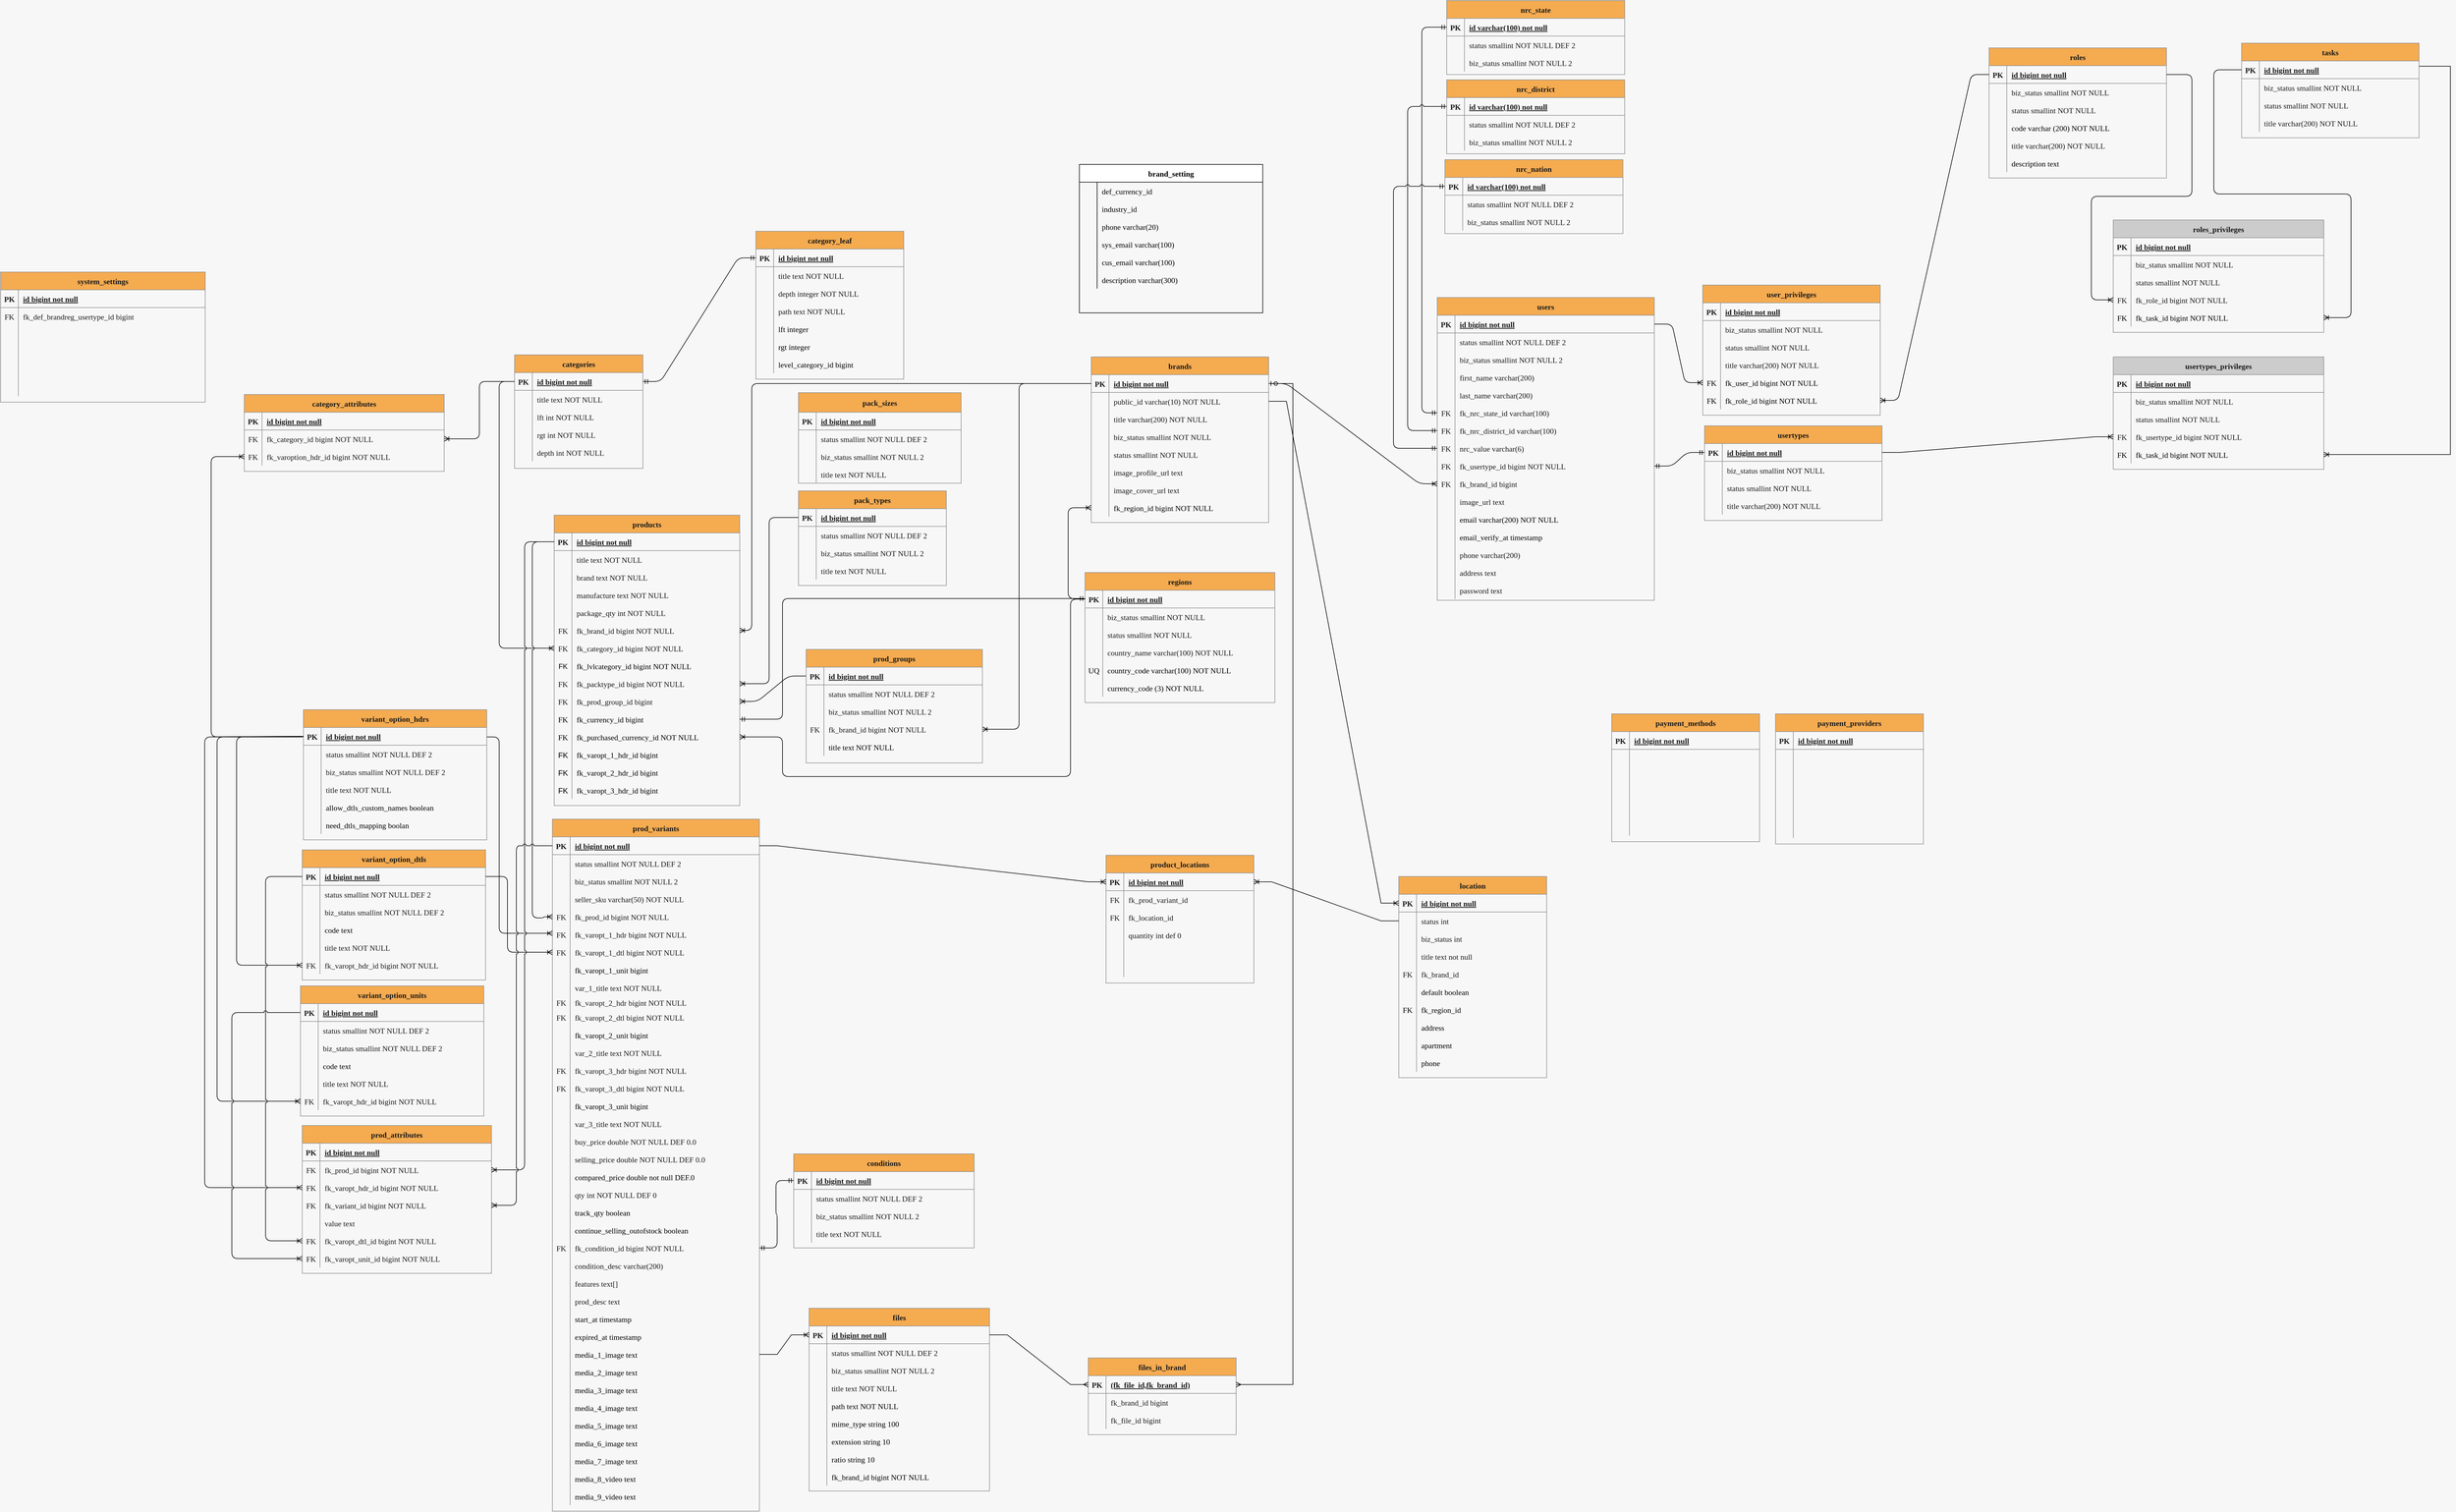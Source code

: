 <mxfile version="20.3.0" type="device" pages="3"><diagram id="R2lEEEUBdFMjLlhIrx00" name="ERD"><mxGraphModel dx="2249" dy="2034" grid="0" gridSize="10" guides="1" tooltips="1" connect="1" arrows="1" fold="1" page="1" pageScale="1" pageWidth="827" pageHeight="1169" background="#F7F7F7" math="0" shadow="0" extFonts="Permanent Marker^https://fonts.googleapis.com/css?family=Permanent+Marker"><root><mxCell id="0"/><mxCell id="1" parent="0"/><mxCell id="C-vyLk0tnHw3VtMMgP7b-23" value="categories" style="shape=table;startSize=30;container=1;collapsible=1;childLayout=tableLayout;fixedRows=1;rowLines=0;fontStyle=1;align=center;resizeLast=1;fontFamily=Lucida Console;fontSize=13;fillColor=#F5AB50;strokeColor=#909090;fontColor=#1A1A1A;" parent="1" vertex="1"><mxGeometry x="159" y="133" width="217" height="192" as="geometry"/></mxCell><mxCell id="C-vyLk0tnHw3VtMMgP7b-24" value="" style="shape=partialRectangle;collapsible=0;dropTarget=0;pointerEvents=0;fillColor=none;points=[[0,0.5],[1,0.5]];portConstraint=eastwest;top=0;left=0;right=0;bottom=1;fontFamily=Lucida Console;fontSize=13;strokeColor=#909090;fontColor=#1A1A1A;" parent="C-vyLk0tnHw3VtMMgP7b-23" vertex="1"><mxGeometry y="30" width="217" height="30" as="geometry"/></mxCell><mxCell id="C-vyLk0tnHw3VtMMgP7b-25" value="PK" style="shape=partialRectangle;overflow=hidden;connectable=0;fillColor=none;top=0;left=0;bottom=0;right=0;fontStyle=1;fontFamily=Lucida Console;fontSize=13;strokeColor=#909090;fontColor=#1A1A1A;" parent="C-vyLk0tnHw3VtMMgP7b-24" vertex="1"><mxGeometry width="30" height="30" as="geometry"><mxRectangle width="30" height="30" as="alternateBounds"/></mxGeometry></mxCell><mxCell id="C-vyLk0tnHw3VtMMgP7b-26" value="id bigint not null" style="shape=partialRectangle;overflow=hidden;connectable=0;fillColor=none;top=0;left=0;bottom=0;right=0;align=left;spacingLeft=6;fontStyle=5;fontFamily=Lucida Console;fontSize=13;strokeColor=#909090;fontColor=#1A1A1A;" parent="C-vyLk0tnHw3VtMMgP7b-24" vertex="1"><mxGeometry x="30" width="187" height="30" as="geometry"><mxRectangle width="187" height="30" as="alternateBounds"/></mxGeometry></mxCell><mxCell id="C-vyLk0tnHw3VtMMgP7b-27" value="" style="shape=partialRectangle;collapsible=0;dropTarget=0;pointerEvents=0;fillColor=none;points=[[0,0.5],[1,0.5]];portConstraint=eastwest;top=0;left=0;right=0;bottom=0;fontFamily=Lucida Console;fontSize=13;strokeColor=#909090;fontColor=#1A1A1A;" parent="C-vyLk0tnHw3VtMMgP7b-23" vertex="1"><mxGeometry y="60" width="217" height="30" as="geometry"/></mxCell><mxCell id="C-vyLk0tnHw3VtMMgP7b-28" value="" style="shape=partialRectangle;overflow=hidden;connectable=0;fillColor=none;top=0;left=0;bottom=0;right=0;fontFamily=Lucida Console;fontSize=13;strokeColor=#909090;fontColor=#1A1A1A;" parent="C-vyLk0tnHw3VtMMgP7b-27" vertex="1"><mxGeometry width="30" height="30" as="geometry"><mxRectangle width="30" height="30" as="alternateBounds"/></mxGeometry></mxCell><mxCell id="C-vyLk0tnHw3VtMMgP7b-29" value="title text NOT NULL" style="shape=partialRectangle;overflow=hidden;connectable=0;fillColor=none;top=0;left=0;bottom=0;right=0;align=left;spacingLeft=6;fontFamily=Lucida Console;fontSize=13;strokeColor=#909090;fontColor=#1A1A1A;" parent="C-vyLk0tnHw3VtMMgP7b-27" vertex="1"><mxGeometry x="30" width="187" height="30" as="geometry"><mxRectangle width="187" height="30" as="alternateBounds"/></mxGeometry></mxCell><mxCell id="HygKUuUOCL5ZFubHEJ42-1" value="" style="shape=tableRow;horizontal=0;startSize=0;swimlaneHead=0;swimlaneBody=0;fillColor=none;collapsible=0;dropTarget=0;points=[[0,0.5],[1,0.5]];portConstraint=eastwest;top=0;left=0;right=0;bottom=0;fontFamily=Lucida Console;fontSize=13;strokeColor=#909090;fontColor=#1A1A1A;" parent="C-vyLk0tnHw3VtMMgP7b-23" vertex="1"><mxGeometry y="90" width="217" height="30" as="geometry"/></mxCell><mxCell id="HygKUuUOCL5ZFubHEJ42-2" value="" style="shape=partialRectangle;connectable=0;fillColor=none;top=0;left=0;bottom=0;right=0;editable=1;overflow=hidden;fontFamily=Lucida Console;fontSize=13;strokeColor=#909090;fontColor=#1A1A1A;" parent="HygKUuUOCL5ZFubHEJ42-1" vertex="1"><mxGeometry width="30" height="30" as="geometry"><mxRectangle width="30" height="30" as="alternateBounds"/></mxGeometry></mxCell><mxCell id="HygKUuUOCL5ZFubHEJ42-3" value="lft int NOT NULL" style="shape=partialRectangle;connectable=0;fillColor=none;top=0;left=0;bottom=0;right=0;align=left;spacingLeft=6;overflow=hidden;fontFamily=Lucida Console;fontSize=13;strokeColor=#909090;fontColor=#1A1A1A;" parent="HygKUuUOCL5ZFubHEJ42-1" vertex="1"><mxGeometry x="30" width="187" height="30" as="geometry"><mxRectangle width="187" height="30" as="alternateBounds"/></mxGeometry></mxCell><mxCell id="HygKUuUOCL5ZFubHEJ42-4" value="" style="shape=tableRow;horizontal=0;startSize=0;swimlaneHead=0;swimlaneBody=0;fillColor=none;collapsible=0;dropTarget=0;points=[[0,0.5],[1,0.5]];portConstraint=eastwest;top=0;left=0;right=0;bottom=0;fontFamily=Lucida Console;fontSize=13;strokeColor=#909090;fontColor=#1A1A1A;" parent="C-vyLk0tnHw3VtMMgP7b-23" vertex="1"><mxGeometry y="120" width="217" height="30" as="geometry"/></mxCell><mxCell id="HygKUuUOCL5ZFubHEJ42-5" value="" style="shape=partialRectangle;connectable=0;fillColor=none;top=0;left=0;bottom=0;right=0;editable=1;overflow=hidden;fontFamily=Lucida Console;fontSize=13;strokeColor=#909090;fontColor=#1A1A1A;" parent="HygKUuUOCL5ZFubHEJ42-4" vertex="1"><mxGeometry width="30" height="30" as="geometry"><mxRectangle width="30" height="30" as="alternateBounds"/></mxGeometry></mxCell><mxCell id="HygKUuUOCL5ZFubHEJ42-6" value="rgt int NOT NULL" style="shape=partialRectangle;connectable=0;fillColor=none;top=0;left=0;bottom=0;right=0;align=left;spacingLeft=6;overflow=hidden;fontFamily=Lucida Console;fontSize=13;strokeColor=#909090;fontColor=#1A1A1A;" parent="HygKUuUOCL5ZFubHEJ42-4" vertex="1"><mxGeometry x="30" width="187" height="30" as="geometry"><mxRectangle width="187" height="30" as="alternateBounds"/></mxGeometry></mxCell><mxCell id="HygKUuUOCL5ZFubHEJ42-7" value="" style="shape=tableRow;horizontal=0;startSize=0;swimlaneHead=0;swimlaneBody=0;fillColor=none;collapsible=0;dropTarget=0;points=[[0,0.5],[1,0.5]];portConstraint=eastwest;top=0;left=0;right=0;bottom=0;fontFamily=Lucida Console;fontSize=13;strokeColor=#909090;fontColor=#1A1A1A;" parent="C-vyLk0tnHw3VtMMgP7b-23" vertex="1"><mxGeometry y="150" width="217" height="30" as="geometry"/></mxCell><mxCell id="HygKUuUOCL5ZFubHEJ42-8" value="" style="shape=partialRectangle;connectable=0;fillColor=none;top=0;left=0;bottom=0;right=0;editable=1;overflow=hidden;fontFamily=Lucida Console;fontSize=13;strokeColor=#909090;fontColor=#1A1A1A;" parent="HygKUuUOCL5ZFubHEJ42-7" vertex="1"><mxGeometry width="30" height="30" as="geometry"><mxRectangle width="30" height="30" as="alternateBounds"/></mxGeometry></mxCell><mxCell id="HygKUuUOCL5ZFubHEJ42-9" value="depth int NOT NULL" style="shape=partialRectangle;connectable=0;fillColor=none;top=0;left=0;bottom=0;right=0;align=left;spacingLeft=6;overflow=hidden;fontFamily=Lucida Console;fontSize=13;strokeColor=#909090;fontColor=#1A1A1A;" parent="HygKUuUOCL5ZFubHEJ42-7" vertex="1"><mxGeometry x="30" width="187" height="30" as="geometry"><mxRectangle width="187" height="30" as="alternateBounds"/></mxGeometry></mxCell><mxCell id="HygKUuUOCL5ZFubHEJ42-10" value="products" style="shape=table;startSize=30;container=1;collapsible=1;childLayout=tableLayout;fixedRows=1;rowLines=0;fontStyle=1;align=center;resizeLast=1;fontFamily=Lucida Console;fontSize=13;fillColor=#F5AB50;strokeColor=#909090;fontColor=#1A1A1A;" parent="1" vertex="1"><mxGeometry x="226" y="404" width="313.75" height="491" as="geometry"><mxRectangle x="245" y="465" width="100" height="30" as="alternateBounds"/></mxGeometry></mxCell><mxCell id="HygKUuUOCL5ZFubHEJ42-11" value="" style="shape=partialRectangle;collapsible=0;dropTarget=0;pointerEvents=0;fillColor=none;points=[[0,0.5],[1,0.5]];portConstraint=eastwest;top=0;left=0;right=0;bottom=1;fontFamily=Lucida Console;fontSize=13;strokeColor=#909090;fontColor=#1A1A1A;" parent="HygKUuUOCL5ZFubHEJ42-10" vertex="1"><mxGeometry y="30" width="313.75" height="30" as="geometry"/></mxCell><mxCell id="HygKUuUOCL5ZFubHEJ42-12" value="PK" style="shape=partialRectangle;overflow=hidden;connectable=0;fillColor=none;top=0;left=0;bottom=0;right=0;fontStyle=1;fontFamily=Lucida Console;fontSize=13;strokeColor=#909090;fontColor=#1A1A1A;" parent="HygKUuUOCL5ZFubHEJ42-11" vertex="1"><mxGeometry width="30" height="30" as="geometry"><mxRectangle width="30" height="30" as="alternateBounds"/></mxGeometry></mxCell><mxCell id="HygKUuUOCL5ZFubHEJ42-13" value="id bigint not null" style="shape=partialRectangle;overflow=hidden;connectable=0;fillColor=none;top=0;left=0;bottom=0;right=0;align=left;spacingLeft=6;fontStyle=5;fontFamily=Lucida Console;fontSize=13;strokeColor=#909090;fontColor=#1A1A1A;" parent="HygKUuUOCL5ZFubHEJ42-11" vertex="1"><mxGeometry x="30" width="283.75" height="30" as="geometry"><mxRectangle width="283.75" height="30" as="alternateBounds"/></mxGeometry></mxCell><mxCell id="HygKUuUOCL5ZFubHEJ42-14" value="" style="shape=partialRectangle;collapsible=0;dropTarget=0;pointerEvents=0;fillColor=none;points=[[0,0.5],[1,0.5]];portConstraint=eastwest;top=0;left=0;right=0;bottom=0;fontFamily=Lucida Console;fontSize=13;strokeColor=#909090;fontColor=#1A1A1A;" parent="HygKUuUOCL5ZFubHEJ42-10" vertex="1"><mxGeometry y="60" width="313.75" height="30" as="geometry"/></mxCell><mxCell id="HygKUuUOCL5ZFubHEJ42-15" value="" style="shape=partialRectangle;overflow=hidden;connectable=0;fillColor=none;top=0;left=0;bottom=0;right=0;fontFamily=Lucida Console;fontSize=13;strokeColor=#909090;fontColor=#1A1A1A;" parent="HygKUuUOCL5ZFubHEJ42-14" vertex="1"><mxGeometry width="30" height="30" as="geometry"><mxRectangle width="30" height="30" as="alternateBounds"/></mxGeometry></mxCell><mxCell id="HygKUuUOCL5ZFubHEJ42-16" value="title text NOT NULL" style="shape=partialRectangle;overflow=hidden;connectable=0;fillColor=none;top=0;left=0;bottom=0;right=0;align=left;spacingLeft=6;fontFamily=Lucida Console;fontSize=13;strokeColor=#909090;fontColor=#1A1A1A;" parent="HygKUuUOCL5ZFubHEJ42-14" vertex="1"><mxGeometry x="30" width="283.75" height="30" as="geometry"><mxRectangle width="283.75" height="30" as="alternateBounds"/></mxGeometry></mxCell><mxCell id="HygKUuUOCL5ZFubHEJ42-17" value="" style="shape=tableRow;horizontal=0;startSize=0;swimlaneHead=0;swimlaneBody=0;fillColor=none;collapsible=0;dropTarget=0;points=[[0,0.5],[1,0.5]];portConstraint=eastwest;top=0;left=0;right=0;bottom=0;fontFamily=Lucida Console;fontSize=13;strokeColor=#909090;fontColor=#1A1A1A;" parent="HygKUuUOCL5ZFubHEJ42-10" vertex="1"><mxGeometry y="90" width="313.75" height="30" as="geometry"/></mxCell><mxCell id="HygKUuUOCL5ZFubHEJ42-18" value="" style="shape=partialRectangle;connectable=0;fillColor=none;top=0;left=0;bottom=0;right=0;editable=1;overflow=hidden;fontFamily=Lucida Console;fontSize=13;strokeColor=#909090;fontColor=#1A1A1A;" parent="HygKUuUOCL5ZFubHEJ42-17" vertex="1"><mxGeometry width="30" height="30" as="geometry"><mxRectangle width="30" height="30" as="alternateBounds"/></mxGeometry></mxCell><mxCell id="HygKUuUOCL5ZFubHEJ42-19" value="brand text NOT NULL    " style="shape=partialRectangle;connectable=0;fillColor=none;top=0;left=0;bottom=0;right=0;align=left;spacingLeft=6;overflow=hidden;fontFamily=Lucida Console;fontSize=13;strokeColor=#909090;fontColor=#1A1A1A;" parent="HygKUuUOCL5ZFubHEJ42-17" vertex="1"><mxGeometry x="30" width="283.75" height="30" as="geometry"><mxRectangle width="283.75" height="30" as="alternateBounds"/></mxGeometry></mxCell><mxCell id="HygKUuUOCL5ZFubHEJ42-20" value="" style="shape=tableRow;horizontal=0;startSize=0;swimlaneHead=0;swimlaneBody=0;fillColor=none;collapsible=0;dropTarget=0;points=[[0,0.5],[1,0.5]];portConstraint=eastwest;top=0;left=0;right=0;bottom=0;fontFamily=Lucida Console;fontSize=13;strokeColor=#909090;fontColor=#1A1A1A;" parent="HygKUuUOCL5ZFubHEJ42-10" vertex="1"><mxGeometry y="120" width="313.75" height="30" as="geometry"/></mxCell><mxCell id="HygKUuUOCL5ZFubHEJ42-21" value="" style="shape=partialRectangle;connectable=0;fillColor=none;top=0;left=0;bottom=0;right=0;editable=1;overflow=hidden;fontFamily=Lucida Console;fontSize=13;strokeColor=#909090;fontColor=#1A1A1A;" parent="HygKUuUOCL5ZFubHEJ42-20" vertex="1"><mxGeometry width="30" height="30" as="geometry"><mxRectangle width="30" height="30" as="alternateBounds"/></mxGeometry></mxCell><mxCell id="HygKUuUOCL5ZFubHEJ42-22" value="manufacture text NOT NULL" style="shape=partialRectangle;connectable=0;fillColor=none;top=0;left=0;bottom=0;right=0;align=left;spacingLeft=6;overflow=hidden;fontFamily=Lucida Console;fontSize=13;strokeColor=#909090;fontColor=#1A1A1A;" parent="HygKUuUOCL5ZFubHEJ42-20" vertex="1"><mxGeometry x="30" width="283.75" height="30" as="geometry"><mxRectangle width="283.75" height="30" as="alternateBounds"/></mxGeometry></mxCell><mxCell id="HygKUuUOCL5ZFubHEJ42-26" value="" style="shape=tableRow;horizontal=0;startSize=0;swimlaneHead=0;swimlaneBody=0;fillColor=none;collapsible=0;dropTarget=0;points=[[0,0.5],[1,0.5]];portConstraint=eastwest;top=0;left=0;right=0;bottom=0;fontFamily=Lucida Console;fontSize=13;strokeColor=#909090;fontColor=#1A1A1A;" parent="HygKUuUOCL5ZFubHEJ42-10" vertex="1"><mxGeometry y="150" width="313.75" height="30" as="geometry"/></mxCell><mxCell id="HygKUuUOCL5ZFubHEJ42-27" value="" style="shape=partialRectangle;connectable=0;fillColor=none;top=0;left=0;bottom=0;right=0;editable=1;overflow=hidden;fontFamily=Lucida Console;fontSize=13;strokeColor=#909090;fontColor=#1A1A1A;" parent="HygKUuUOCL5ZFubHEJ42-26" vertex="1"><mxGeometry width="30" height="30" as="geometry"><mxRectangle width="30" height="30" as="alternateBounds"/></mxGeometry></mxCell><mxCell id="HygKUuUOCL5ZFubHEJ42-28" value="package_qty int NOT NULL" style="shape=partialRectangle;connectable=0;fillColor=none;top=0;left=0;bottom=0;right=0;align=left;spacingLeft=6;overflow=hidden;fontFamily=Lucida Console;fontSize=13;strokeColor=#909090;fontColor=#1A1A1A;" parent="HygKUuUOCL5ZFubHEJ42-26" vertex="1"><mxGeometry x="30" width="283.75" height="30" as="geometry"><mxRectangle width="283.75" height="30" as="alternateBounds"/></mxGeometry></mxCell><mxCell id="HygKUuUOCL5ZFubHEJ42-29" value="" style="shape=tableRow;horizontal=0;startSize=0;swimlaneHead=0;swimlaneBody=0;fillColor=none;collapsible=0;dropTarget=0;points=[[0,0.5],[1,0.5]];portConstraint=eastwest;top=0;left=0;right=0;bottom=0;fontFamily=Lucida Console;fontSize=13;strokeColor=#909090;fontColor=#1A1A1A;" parent="HygKUuUOCL5ZFubHEJ42-10" vertex="1"><mxGeometry y="180" width="313.75" height="30" as="geometry"/></mxCell><mxCell id="HygKUuUOCL5ZFubHEJ42-30" value="FK" style="shape=partialRectangle;connectable=0;fillColor=none;top=0;left=0;bottom=0;right=0;editable=1;overflow=hidden;fontFamily=Lucida Console;fontSize=13;strokeColor=#909090;fontColor=#1A1A1A;" parent="HygKUuUOCL5ZFubHEJ42-29" vertex="1"><mxGeometry width="30" height="30" as="geometry"><mxRectangle width="30" height="30" as="alternateBounds"/></mxGeometry></mxCell><mxCell id="HygKUuUOCL5ZFubHEJ42-31" value="fk_brand_id bigint NOT NULL" style="shape=partialRectangle;connectable=0;fillColor=none;top=0;left=0;bottom=0;right=0;align=left;spacingLeft=6;overflow=hidden;fontFamily=Lucida Console;fontSize=13;strokeColor=#909090;fontColor=#1A1A1A;" parent="HygKUuUOCL5ZFubHEJ42-29" vertex="1"><mxGeometry x="30" width="283.75" height="30" as="geometry"><mxRectangle width="283.75" height="30" as="alternateBounds"/></mxGeometry></mxCell><mxCell id="HygKUuUOCL5ZFubHEJ42-23" value="" style="shape=tableRow;horizontal=0;startSize=0;swimlaneHead=0;swimlaneBody=0;fillColor=none;collapsible=0;dropTarget=0;points=[[0,0.5],[1,0.5]];portConstraint=eastwest;top=0;left=0;right=0;bottom=0;fontFamily=Lucida Console;fontSize=13;strokeColor=#909090;fontColor=#1A1A1A;" parent="HygKUuUOCL5ZFubHEJ42-10" vertex="1"><mxGeometry y="210" width="313.75" height="30" as="geometry"/></mxCell><mxCell id="HygKUuUOCL5ZFubHEJ42-24" value="FK" style="shape=partialRectangle;connectable=0;fillColor=none;top=0;left=0;bottom=0;right=0;editable=1;overflow=hidden;fontFamily=Lucida Console;fontSize=13;strokeColor=#909090;fontColor=#1A1A1A;" parent="HygKUuUOCL5ZFubHEJ42-23" vertex="1"><mxGeometry width="30" height="30" as="geometry"><mxRectangle width="30" height="30" as="alternateBounds"/></mxGeometry></mxCell><mxCell id="HygKUuUOCL5ZFubHEJ42-25" value="fk_category_id bigint NOT NULL" style="shape=partialRectangle;connectable=0;fillColor=none;top=0;left=0;bottom=0;right=0;align=left;spacingLeft=6;overflow=hidden;fontFamily=Lucida Console;fontSize=13;strokeColor=#909090;fontColor=#1A1A1A;" parent="HygKUuUOCL5ZFubHEJ42-23" vertex="1"><mxGeometry x="30" width="283.75" height="30" as="geometry"><mxRectangle width="283.75" height="30" as="alternateBounds"/></mxGeometry></mxCell><mxCell id="4YQ2-Dj4Fbmpr4E3ZoWp-1" value="" style="shape=tableRow;horizontal=0;startSize=0;swimlaneHead=0;swimlaneBody=0;fillColor=none;collapsible=0;dropTarget=0;points=[[0,0.5],[1,0.5]];portConstraint=eastwest;top=0;left=0;right=0;bottom=0;" parent="HygKUuUOCL5ZFubHEJ42-10" vertex="1"><mxGeometry y="240" width="313.75" height="30" as="geometry"/></mxCell><mxCell id="4YQ2-Dj4Fbmpr4E3ZoWp-2" value="FK" style="shape=partialRectangle;connectable=0;fillColor=none;top=0;left=0;bottom=0;right=0;editable=1;overflow=hidden;" parent="4YQ2-Dj4Fbmpr4E3ZoWp-1" vertex="1"><mxGeometry width="30" height="30" as="geometry"><mxRectangle width="30" height="30" as="alternateBounds"/></mxGeometry></mxCell><mxCell id="4YQ2-Dj4Fbmpr4E3ZoWp-3" value="fk_lvlcategory_id bigint NOT NULL" style="shape=partialRectangle;connectable=0;fillColor=none;top=0;left=0;bottom=0;right=0;align=left;spacingLeft=6;overflow=hidden;fontFamily=Lucida Console;fontSize=13;" parent="4YQ2-Dj4Fbmpr4E3ZoWp-1" vertex="1"><mxGeometry x="30" width="283.75" height="30" as="geometry"><mxRectangle width="283.75" height="30" as="alternateBounds"/></mxGeometry></mxCell><mxCell id="GjBVH72DhQGvWu-bJc8N-2" value="" style="shape=tableRow;horizontal=0;startSize=0;swimlaneHead=0;swimlaneBody=0;fillColor=none;collapsible=0;dropTarget=0;points=[[0,0.5],[1,0.5]];portConstraint=eastwest;top=0;left=0;right=0;bottom=0;fontFamily=Lucida Console;fontSize=13;strokeColor=#909090;fontColor=#1A1A1A;" parent="HygKUuUOCL5ZFubHEJ42-10" vertex="1"><mxGeometry y="270" width="313.75" height="30" as="geometry"/></mxCell><mxCell id="GjBVH72DhQGvWu-bJc8N-3" value="FK" style="shape=partialRectangle;connectable=0;fillColor=none;top=0;left=0;bottom=0;right=0;editable=1;overflow=hidden;fontFamily=Lucida Console;fontSize=13;strokeColor=#909090;fontColor=#1A1A1A;" parent="GjBVH72DhQGvWu-bJc8N-2" vertex="1"><mxGeometry width="30" height="30" as="geometry"><mxRectangle width="30" height="30" as="alternateBounds"/></mxGeometry></mxCell><mxCell id="GjBVH72DhQGvWu-bJc8N-4" value="fk_packtype_id bigint NOT NULL" style="shape=partialRectangle;connectable=0;fillColor=none;top=0;left=0;bottom=0;right=0;align=left;spacingLeft=6;overflow=hidden;fontFamily=Lucida Console;fontSize=13;strokeColor=#909090;fontColor=#1A1A1A;" parent="GjBVH72DhQGvWu-bJc8N-2" vertex="1"><mxGeometry x="30" width="283.75" height="30" as="geometry"><mxRectangle width="283.75" height="30" as="alternateBounds"/></mxGeometry></mxCell><mxCell id="3ydnARZyfiaFLeseINyu-143" value="" style="shape=tableRow;horizontal=0;startSize=0;swimlaneHead=0;swimlaneBody=0;fillColor=none;collapsible=0;dropTarget=0;points=[[0,0.5],[1,0.5]];portConstraint=eastwest;top=0;left=0;right=0;bottom=0;fontFamily=Lucida Console;fontSize=13;fontColor=#1A1A1A;strokeColor=#909090;" parent="HygKUuUOCL5ZFubHEJ42-10" vertex="1"><mxGeometry y="300" width="313.75" height="30" as="geometry"/></mxCell><mxCell id="3ydnARZyfiaFLeseINyu-144" value="FK" style="shape=partialRectangle;connectable=0;fillColor=none;top=0;left=0;bottom=0;right=0;editable=1;overflow=hidden;fontFamily=Lucida Console;fontSize=13;fontColor=#1A1A1A;strokeColor=#909090;" parent="3ydnARZyfiaFLeseINyu-143" vertex="1"><mxGeometry width="30" height="30" as="geometry"><mxRectangle width="30" height="30" as="alternateBounds"/></mxGeometry></mxCell><mxCell id="3ydnARZyfiaFLeseINyu-145" value="fk_prod_group_id bigint" style="shape=partialRectangle;connectable=0;fillColor=none;top=0;left=0;bottom=0;right=0;align=left;spacingLeft=6;overflow=hidden;fontFamily=Lucida Console;fontSize=13;fontColor=#1A1A1A;strokeColor=#909090;" parent="3ydnARZyfiaFLeseINyu-143" vertex="1"><mxGeometry x="30" width="283.75" height="30" as="geometry"><mxRectangle width="283.75" height="30" as="alternateBounds"/></mxGeometry></mxCell><mxCell id="grlfIE7iSAruoOg0w7dT-13" value="" style="shape=partialRectangle;collapsible=0;dropTarget=0;pointerEvents=0;fillColor=none;top=0;left=0;bottom=0;right=0;points=[[0,0.5],[1,0.5]];portConstraint=eastwest;fontFamily=Lucida Console;fontSize=13;" parent="HygKUuUOCL5ZFubHEJ42-10" vertex="1"><mxGeometry y="330" width="313.75" height="30" as="geometry"/></mxCell><mxCell id="grlfIE7iSAruoOg0w7dT-14" value="FK" style="shape=partialRectangle;connectable=0;fillColor=none;top=0;left=0;bottom=0;right=0;editable=1;overflow=hidden;fontFamily=Lucida Console;fontSize=13;" parent="grlfIE7iSAruoOg0w7dT-13" vertex="1"><mxGeometry width="30" height="30" as="geometry"><mxRectangle width="30" height="30" as="alternateBounds"/></mxGeometry></mxCell><mxCell id="grlfIE7iSAruoOg0w7dT-15" value="fk_currency_id bigint" style="shape=partialRectangle;connectable=0;fillColor=none;top=0;left=0;bottom=0;right=0;align=left;spacingLeft=6;overflow=hidden;fontFamily=Lucida Console;fontSize=13;" parent="grlfIE7iSAruoOg0w7dT-13" vertex="1"><mxGeometry x="30" width="283.75" height="30" as="geometry"><mxRectangle width="283.75" height="30" as="alternateBounds"/></mxGeometry></mxCell><mxCell id="HcceOU5KmFRQTqludY5--28" value="" style="shape=tableRow;horizontal=0;startSize=0;swimlaneHead=0;swimlaneBody=0;fillColor=none;collapsible=0;dropTarget=0;points=[[0,0.5],[1,0.5]];portConstraint=eastwest;top=0;left=0;right=0;bottom=0;labelBackgroundColor=none;fontFamily=Lucida Console;fontSize=13;fontColor=default;strokeColor=#909090;" parent="HygKUuUOCL5ZFubHEJ42-10" vertex="1"><mxGeometry y="360" width="313.75" height="30" as="geometry"/></mxCell><mxCell id="HcceOU5KmFRQTqludY5--29" value="FK" style="shape=partialRectangle;connectable=0;fillColor=none;top=0;left=0;bottom=0;right=0;editable=1;overflow=hidden;labelBackgroundColor=none;fontFamily=Lucida Console;fontSize=13;fontColor=default;strokeColor=#909090;" parent="HcceOU5KmFRQTqludY5--28" vertex="1"><mxGeometry width="30" height="30" as="geometry"><mxRectangle width="30" height="30" as="alternateBounds"/></mxGeometry></mxCell><mxCell id="HcceOU5KmFRQTqludY5--30" value="fk_purchased_currency_id NOT NULL" style="shape=partialRectangle;connectable=0;fillColor=none;top=0;left=0;bottom=0;right=0;align=left;spacingLeft=6;overflow=hidden;labelBackgroundColor=none;fontFamily=Lucida Console;fontSize=13;fontColor=default;strokeColor=#909090;" parent="HcceOU5KmFRQTqludY5--28" vertex="1"><mxGeometry x="30" width="283.75" height="30" as="geometry"><mxRectangle width="283.75" height="30" as="alternateBounds"/></mxGeometry></mxCell><mxCell id="grlfIE7iSAruoOg0w7dT-23" value="" style="shape=partialRectangle;collapsible=0;dropTarget=0;pointerEvents=0;fillColor=none;top=0;left=0;bottom=0;right=0;points=[[0,0.5],[1,0.5]];portConstraint=eastwest;fontSize=13;" parent="HygKUuUOCL5ZFubHEJ42-10" vertex="1"><mxGeometry y="390" width="313.75" height="30" as="geometry"/></mxCell><mxCell id="grlfIE7iSAruoOg0w7dT-24" value="FK" style="shape=partialRectangle;connectable=0;fillColor=none;top=0;left=0;bottom=0;right=0;editable=1;overflow=hidden;fontSize=13;" parent="grlfIE7iSAruoOg0w7dT-23" vertex="1"><mxGeometry width="30" height="30" as="geometry"><mxRectangle width="30" height="30" as="alternateBounds"/></mxGeometry></mxCell><mxCell id="grlfIE7iSAruoOg0w7dT-25" value="fk_varopt_1_hdr_id bigint" style="shape=partialRectangle;connectable=0;fillColor=none;top=0;left=0;bottom=0;right=0;align=left;spacingLeft=6;overflow=hidden;fontFamily=Lucida Console;fontSize=13;" parent="grlfIE7iSAruoOg0w7dT-23" vertex="1"><mxGeometry x="30" width="283.75" height="30" as="geometry"><mxRectangle width="283.75" height="30" as="alternateBounds"/></mxGeometry></mxCell><mxCell id="grlfIE7iSAruoOg0w7dT-26" value="" style="shape=partialRectangle;collapsible=0;dropTarget=0;pointerEvents=0;fillColor=none;top=0;left=0;bottom=0;right=0;points=[[0,0.5],[1,0.5]];portConstraint=eastwest;fontSize=13;" parent="HygKUuUOCL5ZFubHEJ42-10" vertex="1"><mxGeometry y="420" width="313.75" height="30" as="geometry"/></mxCell><mxCell id="grlfIE7iSAruoOg0w7dT-27" value="FK" style="shape=partialRectangle;connectable=0;fillColor=none;top=0;left=0;bottom=0;right=0;editable=1;overflow=hidden;fontSize=13;" parent="grlfIE7iSAruoOg0w7dT-26" vertex="1"><mxGeometry width="30" height="30" as="geometry"><mxRectangle width="30" height="30" as="alternateBounds"/></mxGeometry></mxCell><mxCell id="grlfIE7iSAruoOg0w7dT-28" value="fk_varopt_2_hdr_id bigint" style="shape=partialRectangle;connectable=0;fillColor=none;top=0;left=0;bottom=0;right=0;align=left;spacingLeft=6;overflow=hidden;fontFamily=Lucida Console;fontSize=13;" parent="grlfIE7iSAruoOg0w7dT-26" vertex="1"><mxGeometry x="30" width="283.75" height="30" as="geometry"><mxRectangle width="283.75" height="30" as="alternateBounds"/></mxGeometry></mxCell><mxCell id="grlfIE7iSAruoOg0w7dT-29" value="" style="shape=partialRectangle;collapsible=0;dropTarget=0;pointerEvents=0;fillColor=none;top=0;left=0;bottom=0;right=0;points=[[0,0.5],[1,0.5]];portConstraint=eastwest;fontSize=13;" parent="HygKUuUOCL5ZFubHEJ42-10" vertex="1"><mxGeometry y="450" width="313.75" height="30" as="geometry"/></mxCell><mxCell id="grlfIE7iSAruoOg0w7dT-30" value="FK" style="shape=partialRectangle;connectable=0;fillColor=none;top=0;left=0;bottom=0;right=0;editable=1;overflow=hidden;fontSize=13;" parent="grlfIE7iSAruoOg0w7dT-29" vertex="1"><mxGeometry width="30" height="30" as="geometry"><mxRectangle width="30" height="30" as="alternateBounds"/></mxGeometry></mxCell><mxCell id="grlfIE7iSAruoOg0w7dT-31" value="fk_varopt_3_hdr_id bigint" style="shape=partialRectangle;connectable=0;fillColor=none;top=0;left=0;bottom=0;right=0;align=left;spacingLeft=6;overflow=hidden;fontFamily=Lucida Console;fontSize=13;" parent="grlfIE7iSAruoOg0w7dT-29" vertex="1"><mxGeometry x="30" width="283.75" height="30" as="geometry"><mxRectangle width="283.75" height="30" as="alternateBounds"/></mxGeometry></mxCell><mxCell id="GjBVH72DhQGvWu-bJc8N-7" value="" style="edgeStyle=orthogonalEdgeStyle;fontSize=13;html=1;endArrow=ERoneToMany;fontFamily=Courier New;exitX=0;exitY=0.5;exitDx=0;exitDy=0;strokeColor=#000000;fontColor=#1A1A1A;labelBackgroundColor=#EEEEEE;entryX=0;entryY=0.5;entryDx=0;entryDy=0;" parent="1" source="C-vyLk0tnHw3VtMMgP7b-24" target="HygKUuUOCL5ZFubHEJ42-23" edge="1"><mxGeometry width="100" height="100" relative="1" as="geometry"><mxPoint x="20" y="360" as="sourcePoint"/><mxPoint x="210" y="630" as="targetPoint"/><Array as="points"><mxPoint x="133" y="178"/><mxPoint x="133" y="629"/></Array></mxGeometry></mxCell><mxCell id="GjBVH72DhQGvWu-bJc8N-8" value="brands" style="shape=table;startSize=30;container=1;collapsible=1;childLayout=tableLayout;fixedRows=1;rowLines=0;fontStyle=1;align=center;resizeLast=1;fontFamily=Lucida Console;fontSize=13;fillColor=#F5AB50;strokeColor=#909090;fontColor=#1A1A1A;" parent="1" vertex="1"><mxGeometry x="1134" y="136.5" width="300" height="280" as="geometry"/></mxCell><mxCell id="GjBVH72DhQGvWu-bJc8N-9" value="" style="shape=partialRectangle;collapsible=0;dropTarget=0;pointerEvents=0;fillColor=none;points=[[0,0.5],[1,0.5]];portConstraint=eastwest;top=0;left=0;right=0;bottom=1;fontFamily=Lucida Console;fontSize=13;strokeColor=#909090;fontColor=#1A1A1A;" parent="GjBVH72DhQGvWu-bJc8N-8" vertex="1"><mxGeometry y="30" width="300" height="30" as="geometry"/></mxCell><mxCell id="GjBVH72DhQGvWu-bJc8N-10" value="PK" style="shape=partialRectangle;overflow=hidden;connectable=0;fillColor=none;top=0;left=0;bottom=0;right=0;fontStyle=1;fontFamily=Lucida Console;fontSize=13;strokeColor=#909090;fontColor=#1A1A1A;" parent="GjBVH72DhQGvWu-bJc8N-9" vertex="1"><mxGeometry width="30" height="30" as="geometry"><mxRectangle width="30" height="30" as="alternateBounds"/></mxGeometry></mxCell><mxCell id="GjBVH72DhQGvWu-bJc8N-11" value="id bigint not null" style="shape=partialRectangle;overflow=hidden;connectable=0;fillColor=none;top=0;left=0;bottom=0;right=0;align=left;spacingLeft=6;fontStyle=5;fontFamily=Lucida Console;fontSize=13;strokeColor=#909090;fontColor=#1A1A1A;" parent="GjBVH72DhQGvWu-bJc8N-9" vertex="1"><mxGeometry x="30" width="270" height="30" as="geometry"><mxRectangle width="270" height="30" as="alternateBounds"/></mxGeometry></mxCell><mxCell id="GjBVH72DhQGvWu-bJc8N-12" value="" style="shape=partialRectangle;collapsible=0;dropTarget=0;pointerEvents=0;fillColor=none;points=[[0,0.5],[1,0.5]];portConstraint=eastwest;top=0;left=0;right=0;bottom=0;fontFamily=Lucida Console;fontSize=13;strokeColor=#909090;fontColor=#1A1A1A;" parent="GjBVH72DhQGvWu-bJc8N-8" vertex="1"><mxGeometry y="60" width="300" height="30" as="geometry"/></mxCell><mxCell id="GjBVH72DhQGvWu-bJc8N-13" value="" style="shape=partialRectangle;overflow=hidden;connectable=0;fillColor=none;top=0;left=0;bottom=0;right=0;fontFamily=Lucida Console;fontSize=13;strokeColor=#909090;fontColor=#1A1A1A;" parent="GjBVH72DhQGvWu-bJc8N-12" vertex="1"><mxGeometry width="30" height="30" as="geometry"><mxRectangle width="30" height="30" as="alternateBounds"/></mxGeometry></mxCell><mxCell id="GjBVH72DhQGvWu-bJc8N-14" value="public_id varchar(10) NOT NULL" style="shape=partialRectangle;overflow=hidden;connectable=0;fillColor=none;top=0;left=0;bottom=0;right=0;align=left;spacingLeft=6;fontFamily=Lucida Console;fontSize=13;strokeColor=#909090;fontColor=#1A1A1A;" parent="GjBVH72DhQGvWu-bJc8N-12" vertex="1"><mxGeometry x="30" width="270" height="30" as="geometry"><mxRectangle width="270" height="30" as="alternateBounds"/></mxGeometry></mxCell><mxCell id="GjBVH72DhQGvWu-bJc8N-15" value="" style="shape=tableRow;horizontal=0;startSize=0;swimlaneHead=0;swimlaneBody=0;fillColor=none;collapsible=0;dropTarget=0;points=[[0,0.5],[1,0.5]];portConstraint=eastwest;top=0;left=0;right=0;bottom=0;fontFamily=Lucida Console;fontSize=13;strokeColor=#909090;fontColor=#1A1A1A;" parent="GjBVH72DhQGvWu-bJc8N-8" vertex="1"><mxGeometry y="90" width="300" height="30" as="geometry"/></mxCell><mxCell id="GjBVH72DhQGvWu-bJc8N-16" value="" style="shape=partialRectangle;connectable=0;fillColor=none;top=0;left=0;bottom=0;right=0;editable=1;overflow=hidden;fontFamily=Lucida Console;fontSize=13;strokeColor=#909090;fontColor=#1A1A1A;" parent="GjBVH72DhQGvWu-bJc8N-15" vertex="1"><mxGeometry width="30" height="30" as="geometry"><mxRectangle width="30" height="30" as="alternateBounds"/></mxGeometry></mxCell><mxCell id="GjBVH72DhQGvWu-bJc8N-17" value="title varchar(200) NOT NULL" style="shape=partialRectangle;connectable=0;fillColor=none;top=0;left=0;bottom=0;right=0;align=left;spacingLeft=6;overflow=hidden;fontFamily=Lucida Console;fontSize=13;strokeColor=#909090;fontColor=#1A1A1A;" parent="GjBVH72DhQGvWu-bJc8N-15" vertex="1"><mxGeometry x="30" width="270" height="30" as="geometry"><mxRectangle width="270" height="30" as="alternateBounds"/></mxGeometry></mxCell><mxCell id="GjBVH72DhQGvWu-bJc8N-18" value="" style="shape=tableRow;horizontal=0;startSize=0;swimlaneHead=0;swimlaneBody=0;fillColor=none;collapsible=0;dropTarget=0;points=[[0,0.5],[1,0.5]];portConstraint=eastwest;top=0;left=0;right=0;bottom=0;fontFamily=Lucida Console;fontSize=13;strokeColor=#909090;fontColor=#1A1A1A;" parent="GjBVH72DhQGvWu-bJc8N-8" vertex="1"><mxGeometry y="120" width="300" height="30" as="geometry"/></mxCell><mxCell id="GjBVH72DhQGvWu-bJc8N-19" value="" style="shape=partialRectangle;connectable=0;fillColor=none;top=0;left=0;bottom=0;right=0;editable=1;overflow=hidden;fontFamily=Lucida Console;fontSize=13;strokeColor=#909090;fontColor=#1A1A1A;" parent="GjBVH72DhQGvWu-bJc8N-18" vertex="1"><mxGeometry width="30" height="30" as="geometry"><mxRectangle width="30" height="30" as="alternateBounds"/></mxGeometry></mxCell><mxCell id="GjBVH72DhQGvWu-bJc8N-20" value="biz_status smallint NOT NULL" style="shape=partialRectangle;connectable=0;fillColor=none;top=0;left=0;bottom=0;right=0;align=left;spacingLeft=6;overflow=hidden;fontFamily=Lucida Console;fontSize=13;strokeColor=#909090;fontColor=#1A1A1A;" parent="GjBVH72DhQGvWu-bJc8N-18" vertex="1"><mxGeometry x="30" width="270" height="30" as="geometry"><mxRectangle width="270" height="30" as="alternateBounds"/></mxGeometry></mxCell><mxCell id="GjBVH72DhQGvWu-bJc8N-21" value="" style="shape=tableRow;horizontal=0;startSize=0;swimlaneHead=0;swimlaneBody=0;fillColor=none;collapsible=0;dropTarget=0;points=[[0,0.5],[1,0.5]];portConstraint=eastwest;top=0;left=0;right=0;bottom=0;fontFamily=Lucida Console;fontSize=13;strokeColor=#909090;fontColor=#1A1A1A;" parent="GjBVH72DhQGvWu-bJc8N-8" vertex="1"><mxGeometry y="150" width="300" height="30" as="geometry"/></mxCell><mxCell id="GjBVH72DhQGvWu-bJc8N-22" value="" style="shape=partialRectangle;connectable=0;fillColor=none;top=0;left=0;bottom=0;right=0;editable=1;overflow=hidden;fontFamily=Lucida Console;fontSize=13;strokeColor=#909090;fontColor=#1A1A1A;" parent="GjBVH72DhQGvWu-bJc8N-21" vertex="1"><mxGeometry width="30" height="30" as="geometry"><mxRectangle width="30" height="30" as="alternateBounds"/></mxGeometry></mxCell><mxCell id="GjBVH72DhQGvWu-bJc8N-23" value="status smallint NOT NULL" style="shape=partialRectangle;connectable=0;fillColor=none;top=0;left=0;bottom=0;right=0;align=left;spacingLeft=6;overflow=hidden;fontFamily=Lucida Console;fontSize=13;strokeColor=#909090;fontColor=#1A1A1A;" parent="GjBVH72DhQGvWu-bJc8N-21" vertex="1"><mxGeometry x="30" width="270" height="30" as="geometry"><mxRectangle width="270" height="30" as="alternateBounds"/></mxGeometry></mxCell><mxCell id="GjBVH72DhQGvWu-bJc8N-24" value="" style="shape=tableRow;horizontal=0;startSize=0;swimlaneHead=0;swimlaneBody=0;fillColor=none;collapsible=0;dropTarget=0;points=[[0,0.5],[1,0.5]];portConstraint=eastwest;top=0;left=0;right=0;bottom=0;fontFamily=Lucida Console;fontSize=13;strokeColor=#909090;fontColor=#1A1A1A;" parent="GjBVH72DhQGvWu-bJc8N-8" vertex="1"><mxGeometry y="180" width="300" height="30" as="geometry"/></mxCell><mxCell id="GjBVH72DhQGvWu-bJc8N-25" value="" style="shape=partialRectangle;connectable=0;fillColor=none;top=0;left=0;bottom=0;right=0;editable=1;overflow=hidden;fontFamily=Lucida Console;fontSize=13;strokeColor=#909090;fontColor=#1A1A1A;" parent="GjBVH72DhQGvWu-bJc8N-24" vertex="1"><mxGeometry width="30" height="30" as="geometry"><mxRectangle width="30" height="30" as="alternateBounds"/></mxGeometry></mxCell><mxCell id="GjBVH72DhQGvWu-bJc8N-26" value="image_profile_url text" style="shape=partialRectangle;connectable=0;fillColor=none;top=0;left=0;bottom=0;right=0;align=left;spacingLeft=6;overflow=hidden;fontFamily=Lucida Console;fontSize=13;strokeColor=#909090;fontColor=#1A1A1A;" parent="GjBVH72DhQGvWu-bJc8N-24" vertex="1"><mxGeometry x="30" width="270" height="30" as="geometry"><mxRectangle width="270" height="30" as="alternateBounds"/></mxGeometry></mxCell><mxCell id="GjBVH72DhQGvWu-bJc8N-27" value="" style="shape=tableRow;horizontal=0;startSize=0;swimlaneHead=0;swimlaneBody=0;fillColor=none;collapsible=0;dropTarget=0;points=[[0,0.5],[1,0.5]];portConstraint=eastwest;top=0;left=0;right=0;bottom=0;fontFamily=Lucida Console;fontSize=13;strokeColor=#909090;fontColor=#1A1A1A;" parent="GjBVH72DhQGvWu-bJc8N-8" vertex="1"><mxGeometry y="210" width="300" height="30" as="geometry"/></mxCell><mxCell id="GjBVH72DhQGvWu-bJc8N-28" value="" style="shape=partialRectangle;connectable=0;fillColor=none;top=0;left=0;bottom=0;right=0;editable=1;overflow=hidden;fontFamily=Lucida Console;fontSize=13;strokeColor=#909090;fontColor=#1A1A1A;" parent="GjBVH72DhQGvWu-bJc8N-27" vertex="1"><mxGeometry width="30" height="30" as="geometry"><mxRectangle width="30" height="30" as="alternateBounds"/></mxGeometry></mxCell><mxCell id="GjBVH72DhQGvWu-bJc8N-29" value="image_cover_url text" style="shape=partialRectangle;connectable=0;fillColor=none;top=0;left=0;bottom=0;right=0;align=left;spacingLeft=6;overflow=hidden;fontFamily=Lucida Console;fontSize=13;strokeColor=#909090;fontColor=#1A1A1A;" parent="GjBVH72DhQGvWu-bJc8N-27" vertex="1"><mxGeometry x="30" width="270" height="30" as="geometry"><mxRectangle width="270" height="30" as="alternateBounds"/></mxGeometry></mxCell><mxCell id="HcceOU5KmFRQTqludY5--6" value="" style="shape=tableRow;horizontal=0;startSize=0;swimlaneHead=0;swimlaneBody=0;fillColor=none;collapsible=0;dropTarget=0;points=[[0,0.5],[1,0.5]];portConstraint=eastwest;top=0;left=0;right=0;bottom=0;labelBackgroundColor=none;fontFamily=Lucida Console;fontSize=13;fontColor=default;strokeColor=#909090;" parent="GjBVH72DhQGvWu-bJc8N-8" vertex="1"><mxGeometry y="240" width="300" height="30" as="geometry"/></mxCell><mxCell id="HcceOU5KmFRQTqludY5--7" value="" style="shape=partialRectangle;connectable=0;fillColor=none;top=0;left=0;bottom=0;right=0;editable=1;overflow=hidden;labelBackgroundColor=none;fontFamily=Lucida Console;fontSize=13;fontColor=default;strokeColor=#909090;" parent="HcceOU5KmFRQTqludY5--6" vertex="1"><mxGeometry width="30" height="30" as="geometry"><mxRectangle width="30" height="30" as="alternateBounds"/></mxGeometry></mxCell><mxCell id="HcceOU5KmFRQTqludY5--8" value="fk_region_id bigint NOT NULL" style="shape=partialRectangle;connectable=0;fillColor=none;top=0;left=0;bottom=0;right=0;align=left;spacingLeft=6;overflow=hidden;labelBackgroundColor=none;fontFamily=Lucida Console;fontSize=13;fontColor=default;strokeColor=#909090;" parent="HcceOU5KmFRQTqludY5--6" vertex="1"><mxGeometry x="30" width="270" height="30" as="geometry"><mxRectangle width="270" height="30" as="alternateBounds"/></mxGeometry></mxCell><mxCell id="GjBVH72DhQGvWu-bJc8N-30" value="" style="edgeStyle=orthogonalEdgeStyle;fontSize=13;html=1;endArrow=ERoneToMany;fontFamily=Courier New;exitX=0;exitY=0.5;exitDx=0;exitDy=0;strokeColor=#000000;fontColor=#1A1A1A;labelBackgroundColor=#EEEEEE;entryX=1;entryY=0.5;entryDx=0;entryDy=0;" parent="1" source="GjBVH72DhQGvWu-bJc8N-9" target="HygKUuUOCL5ZFubHEJ42-29" edge="1"><mxGeometry width="100" height="100" relative="1" as="geometry"><mxPoint x="400" y="410" as="sourcePoint"/><mxPoint x="703" y="315" as="targetPoint"/><Array as="points"><mxPoint x="560" y="182"/><mxPoint x="560" y="599"/></Array></mxGeometry></mxCell><mxCell id="GjBVH72DhQGvWu-bJc8N-50" value="prod_variants" style="shape=table;startSize=30;container=1;collapsible=1;childLayout=tableLayout;fixedRows=1;rowLines=0;fontStyle=1;align=center;resizeLast=1;fontFamily=Lucida Console;fontSize=13;fillColor=#F5AB50;strokeColor=#909090;fontColor=#1A1A1A;flipH=1;" parent="1" vertex="1"><mxGeometry x="223" y="918" width="350" height="1170" as="geometry"/></mxCell><mxCell id="GjBVH72DhQGvWu-bJc8N-51" value="" style="shape=partialRectangle;collapsible=0;dropTarget=0;pointerEvents=0;fillColor=none;points=[[0,0.5],[1,0.5]];portConstraint=eastwest;top=0;left=0;right=0;bottom=1;fontFamily=Lucida Console;fontSize=13;strokeColor=#909090;fontColor=#1A1A1A;" parent="GjBVH72DhQGvWu-bJc8N-50" vertex="1"><mxGeometry y="30" width="350" height="30" as="geometry"/></mxCell><mxCell id="GjBVH72DhQGvWu-bJc8N-52" value="PK" style="shape=partialRectangle;overflow=hidden;connectable=0;fillColor=none;top=0;left=0;bottom=0;right=0;fontStyle=1;fontFamily=Lucida Console;fontSize=13;strokeColor=#909090;fontColor=#1A1A1A;" parent="GjBVH72DhQGvWu-bJc8N-51" vertex="1"><mxGeometry width="30" height="30" as="geometry"><mxRectangle width="30" height="30" as="alternateBounds"/></mxGeometry></mxCell><mxCell id="GjBVH72DhQGvWu-bJc8N-53" value="id bigint not null" style="shape=partialRectangle;overflow=hidden;connectable=0;fillColor=none;top=0;left=0;bottom=0;right=0;align=left;spacingLeft=6;fontStyle=5;fontFamily=Lucida Console;fontSize=13;strokeColor=#909090;fontColor=#1A1A1A;" parent="GjBVH72DhQGvWu-bJc8N-51" vertex="1"><mxGeometry x="30" width="320" height="30" as="geometry"><mxRectangle width="320" height="30" as="alternateBounds"/></mxGeometry></mxCell><mxCell id="GjBVH72DhQGvWu-bJc8N-54" value="" style="shape=partialRectangle;collapsible=0;dropTarget=0;pointerEvents=0;fillColor=none;points=[[0,0.5],[1,0.5]];portConstraint=eastwest;top=0;left=0;right=0;bottom=0;fontFamily=Lucida Console;fontSize=13;strokeColor=#909090;fontColor=#1A1A1A;" parent="GjBVH72DhQGvWu-bJc8N-50" vertex="1"><mxGeometry y="60" width="350" height="30" as="geometry"/></mxCell><mxCell id="GjBVH72DhQGvWu-bJc8N-55" value="" style="shape=partialRectangle;overflow=hidden;connectable=0;fillColor=none;top=0;left=0;bottom=0;right=0;fontFamily=Lucida Console;fontSize=13;strokeColor=#909090;fontColor=#1A1A1A;" parent="GjBVH72DhQGvWu-bJc8N-54" vertex="1"><mxGeometry width="30" height="30" as="geometry"><mxRectangle width="30" height="30" as="alternateBounds"/></mxGeometry></mxCell><mxCell id="GjBVH72DhQGvWu-bJc8N-56" value="status smallint NOT NULL DEF 2" style="shape=partialRectangle;overflow=hidden;connectable=0;fillColor=none;top=0;left=0;bottom=0;right=0;align=left;spacingLeft=6;fontFamily=Lucida Console;fontSize=13;strokeColor=#909090;fontColor=#1A1A1A;" parent="GjBVH72DhQGvWu-bJc8N-54" vertex="1"><mxGeometry x="30" width="320" height="30" as="geometry"><mxRectangle width="320" height="30" as="alternateBounds"/></mxGeometry></mxCell><mxCell id="GjBVH72DhQGvWu-bJc8N-57" value="" style="shape=tableRow;horizontal=0;startSize=0;swimlaneHead=0;swimlaneBody=0;fillColor=none;collapsible=0;dropTarget=0;points=[[0,0.5],[1,0.5]];portConstraint=eastwest;top=0;left=0;right=0;bottom=0;fontFamily=Lucida Console;fontSize=13;strokeColor=#909090;fontColor=#1A1A1A;" parent="GjBVH72DhQGvWu-bJc8N-50" vertex="1"><mxGeometry y="90" width="350" height="30" as="geometry"/></mxCell><mxCell id="GjBVH72DhQGvWu-bJc8N-58" value="" style="shape=partialRectangle;connectable=0;fillColor=none;top=0;left=0;bottom=0;right=0;editable=1;overflow=hidden;fontFamily=Lucida Console;fontSize=13;strokeColor=#909090;fontColor=#1A1A1A;" parent="GjBVH72DhQGvWu-bJc8N-57" vertex="1"><mxGeometry width="30" height="30" as="geometry"><mxRectangle width="30" height="30" as="alternateBounds"/></mxGeometry></mxCell><mxCell id="GjBVH72DhQGvWu-bJc8N-59" value="biz_status smallint NOT NULL 2" style="shape=partialRectangle;connectable=0;fillColor=none;top=0;left=0;bottom=0;right=0;align=left;spacingLeft=6;overflow=hidden;fontFamily=Lucida Console;fontSize=13;strokeColor=#909090;fontColor=#1A1A1A;" parent="GjBVH72DhQGvWu-bJc8N-57" vertex="1"><mxGeometry x="30" width="320" height="30" as="geometry"><mxRectangle width="320" height="30" as="alternateBounds"/></mxGeometry></mxCell><mxCell id="GjBVH72DhQGvWu-bJc8N-60" value="" style="shape=tableRow;horizontal=0;startSize=0;swimlaneHead=0;swimlaneBody=0;fillColor=none;collapsible=0;dropTarget=0;points=[[0,0.5],[1,0.5]];portConstraint=eastwest;top=0;left=0;right=0;bottom=0;fontFamily=Lucida Console;fontSize=13;strokeColor=#909090;fontColor=#1A1A1A;" parent="GjBVH72DhQGvWu-bJc8N-50" vertex="1"><mxGeometry y="120" width="350" height="30" as="geometry"/></mxCell><mxCell id="GjBVH72DhQGvWu-bJc8N-61" value="" style="shape=partialRectangle;connectable=0;fillColor=none;top=0;left=0;bottom=0;right=0;editable=1;overflow=hidden;fontFamily=Lucida Console;fontSize=13;strokeColor=#909090;fontColor=#1A1A1A;" parent="GjBVH72DhQGvWu-bJc8N-60" vertex="1"><mxGeometry width="30" height="30" as="geometry"><mxRectangle width="30" height="30" as="alternateBounds"/></mxGeometry></mxCell><mxCell id="GjBVH72DhQGvWu-bJc8N-62" value="seller_sku varchar(50) NOT NULL" style="shape=partialRectangle;connectable=0;fillColor=none;top=0;left=0;bottom=0;right=0;align=left;spacingLeft=6;overflow=hidden;fontFamily=Lucida Console;fontSize=13;strokeColor=#909090;fontColor=#1A1A1A;" parent="GjBVH72DhQGvWu-bJc8N-60" vertex="1"><mxGeometry x="30" width="320" height="30" as="geometry"><mxRectangle width="320" height="30" as="alternateBounds"/></mxGeometry></mxCell><mxCell id="GjBVH72DhQGvWu-bJc8N-63" value="" style="shape=tableRow;horizontal=0;startSize=0;swimlaneHead=0;swimlaneBody=0;fillColor=none;collapsible=0;dropTarget=0;points=[[0,0.5],[1,0.5]];portConstraint=eastwest;top=0;left=0;right=0;bottom=0;fontFamily=Lucida Console;fontSize=13;strokeColor=#909090;fontColor=#1A1A1A;" parent="GjBVH72DhQGvWu-bJc8N-50" vertex="1"><mxGeometry y="150" width="350" height="30" as="geometry"/></mxCell><mxCell id="GjBVH72DhQGvWu-bJc8N-64" value="FK" style="shape=partialRectangle;connectable=0;fillColor=none;top=0;left=0;bottom=0;right=0;editable=1;overflow=hidden;fontFamily=Lucida Console;fontSize=13;strokeColor=#909090;fontColor=#1A1A1A;" parent="GjBVH72DhQGvWu-bJc8N-63" vertex="1"><mxGeometry width="30" height="30" as="geometry"><mxRectangle width="30" height="30" as="alternateBounds"/></mxGeometry></mxCell><mxCell id="GjBVH72DhQGvWu-bJc8N-65" value="fk_prod_id bigint NOT NULL" style="shape=partialRectangle;connectable=0;fillColor=none;top=0;left=0;bottom=0;right=0;align=left;spacingLeft=6;overflow=hidden;fontFamily=Lucida Console;fontSize=13;strokeColor=#909090;fontColor=#1A1A1A;" parent="GjBVH72DhQGvWu-bJc8N-63" vertex="1"><mxGeometry x="30" width="320" height="30" as="geometry"><mxRectangle width="320" height="30" as="alternateBounds"/></mxGeometry></mxCell><mxCell id="GjBVH72DhQGvWu-bJc8N-66" value="" style="shape=tableRow;horizontal=0;startSize=0;swimlaneHead=0;swimlaneBody=0;fillColor=none;collapsible=0;dropTarget=0;points=[[0,0.5],[1,0.5]];portConstraint=eastwest;top=0;left=0;right=0;bottom=0;fontFamily=Lucida Console;fontSize=13;strokeColor=#909090;fontColor=#1A1A1A;" parent="GjBVH72DhQGvWu-bJc8N-50" vertex="1"><mxGeometry y="180" width="350" height="30" as="geometry"/></mxCell><mxCell id="GjBVH72DhQGvWu-bJc8N-67" value="FK" style="shape=partialRectangle;connectable=0;fillColor=none;top=0;left=0;bottom=0;right=0;editable=1;overflow=hidden;fontFamily=Lucida Console;fontSize=13;strokeColor=#909090;fontColor=#1A1A1A;" parent="GjBVH72DhQGvWu-bJc8N-66" vertex="1"><mxGeometry width="30" height="30" as="geometry"><mxRectangle width="30" height="30" as="alternateBounds"/></mxGeometry></mxCell><mxCell id="GjBVH72DhQGvWu-bJc8N-68" value="fk_varopt_1_hdr bigint NOT NULL" style="shape=partialRectangle;connectable=0;fillColor=none;top=0;left=0;bottom=0;right=0;align=left;spacingLeft=6;overflow=hidden;fontFamily=Lucida Console;fontSize=13;strokeColor=#909090;fontColor=#1A1A1A;" parent="GjBVH72DhQGvWu-bJc8N-66" vertex="1"><mxGeometry x="30" width="320" height="30" as="geometry"><mxRectangle width="320" height="30" as="alternateBounds"/></mxGeometry></mxCell><mxCell id="GjBVH72DhQGvWu-bJc8N-69" value="" style="shape=tableRow;horizontal=0;startSize=0;swimlaneHead=0;swimlaneBody=0;fillColor=none;collapsible=0;dropTarget=0;points=[[0,0.5],[1,0.5]];portConstraint=eastwest;top=0;left=0;right=0;bottom=0;fontFamily=Lucida Console;fontSize=13;strokeColor=#909090;fontColor=#1A1A1A;" parent="GjBVH72DhQGvWu-bJc8N-50" vertex="1"><mxGeometry y="210" width="350" height="30" as="geometry"/></mxCell><mxCell id="GjBVH72DhQGvWu-bJc8N-70" value="FK" style="shape=partialRectangle;connectable=0;fillColor=none;top=0;left=0;bottom=0;right=0;editable=1;overflow=hidden;fontFamily=Lucida Console;fontSize=13;strokeColor=#909090;fontColor=#1A1A1A;" parent="GjBVH72DhQGvWu-bJc8N-69" vertex="1"><mxGeometry width="30" height="30" as="geometry"><mxRectangle width="30" height="30" as="alternateBounds"/></mxGeometry></mxCell><mxCell id="GjBVH72DhQGvWu-bJc8N-71" value="fk_varopt_1_dtl bigint NOT NULL" style="shape=partialRectangle;connectable=0;fillColor=none;top=0;left=0;bottom=0;right=0;align=left;spacingLeft=6;overflow=hidden;fontFamily=Lucida Console;fontSize=13;strokeColor=#909090;fontColor=#1A1A1A;" parent="GjBVH72DhQGvWu-bJc8N-69" vertex="1"><mxGeometry x="30" width="320" height="30" as="geometry"><mxRectangle width="320" height="30" as="alternateBounds"/></mxGeometry></mxCell><mxCell id="oWzApw5UO2c1shbAphKv-1" value="" style="shape=tableRow;horizontal=0;startSize=0;swimlaneHead=0;swimlaneBody=0;fillColor=none;collapsible=0;dropTarget=0;points=[[0,0.5],[1,0.5]];portConstraint=eastwest;top=0;left=0;right=0;bottom=0;" parent="GjBVH72DhQGvWu-bJc8N-50" vertex="1"><mxGeometry y="240" width="350" height="30" as="geometry"/></mxCell><mxCell id="oWzApw5UO2c1shbAphKv-2" value="" style="shape=partialRectangle;connectable=0;fillColor=none;top=0;left=0;bottom=0;right=0;editable=1;overflow=hidden;" parent="oWzApw5UO2c1shbAphKv-1" vertex="1"><mxGeometry width="30" height="30" as="geometry"><mxRectangle width="30" height="30" as="alternateBounds"/></mxGeometry></mxCell><mxCell id="oWzApw5UO2c1shbAphKv-3" value="fk_varopt_1_unit bigint" style="shape=partialRectangle;connectable=0;fillColor=none;top=0;left=0;bottom=0;right=0;align=left;spacingLeft=6;overflow=hidden;fontSize=13;fontFamily=Lucida Console;" parent="oWzApw5UO2c1shbAphKv-1" vertex="1"><mxGeometry x="30" width="320" height="30" as="geometry"><mxRectangle width="320" height="30" as="alternateBounds"/></mxGeometry></mxCell><mxCell id="GjBVH72DhQGvWu-bJc8N-72" value="" style="shape=tableRow;horizontal=0;startSize=0;swimlaneHead=0;swimlaneBody=0;fillColor=none;collapsible=0;dropTarget=0;points=[[0,0.5],[1,0.5]];portConstraint=eastwest;top=0;left=0;right=0;bottom=0;fontFamily=Lucida Console;fontSize=13;strokeColor=#909090;fontColor=#1A1A1A;" parent="GjBVH72DhQGvWu-bJc8N-50" vertex="1"><mxGeometry y="270" width="350" height="30" as="geometry"/></mxCell><mxCell id="GjBVH72DhQGvWu-bJc8N-73" value="" style="shape=partialRectangle;connectable=0;fillColor=none;top=0;left=0;bottom=0;right=0;editable=1;overflow=hidden;fontFamily=Lucida Console;fontSize=13;strokeColor=#909090;fontColor=#1A1A1A;" parent="GjBVH72DhQGvWu-bJc8N-72" vertex="1"><mxGeometry width="30" height="30" as="geometry"><mxRectangle width="30" height="30" as="alternateBounds"/></mxGeometry></mxCell><mxCell id="GjBVH72DhQGvWu-bJc8N-74" value="var_1_title text NOT NULL" style="shape=partialRectangle;connectable=0;fillColor=none;top=0;left=0;bottom=0;right=0;align=left;spacingLeft=6;overflow=hidden;fontFamily=Lucida Console;fontSize=13;strokeColor=#909090;fontColor=#1A1A1A;" parent="GjBVH72DhQGvWu-bJc8N-72" vertex="1"><mxGeometry x="30" width="320" height="30" as="geometry"><mxRectangle width="320" height="30" as="alternateBounds"/></mxGeometry></mxCell><mxCell id="GjBVH72DhQGvWu-bJc8N-75" value="" style="shape=tableRow;horizontal=0;startSize=0;swimlaneHead=0;swimlaneBody=0;fillColor=none;collapsible=0;dropTarget=0;points=[[0,0.5],[1,0.5]];portConstraint=eastwest;top=0;left=0;right=0;bottom=0;fontFamily=Lucida Console;fontSize=13;strokeColor=#909090;fontColor=#1A1A1A;" parent="GjBVH72DhQGvWu-bJc8N-50" vertex="1"><mxGeometry y="300" width="350" height="20" as="geometry"/></mxCell><mxCell id="GjBVH72DhQGvWu-bJc8N-76" value="FK" style="shape=partialRectangle;connectable=0;fillColor=none;top=0;left=0;bottom=0;right=0;editable=1;overflow=hidden;fontFamily=Lucida Console;fontSize=13;strokeColor=#909090;fontColor=#1A1A1A;" parent="GjBVH72DhQGvWu-bJc8N-75" vertex="1"><mxGeometry width="30" height="20" as="geometry"><mxRectangle width="30" height="20" as="alternateBounds"/></mxGeometry></mxCell><mxCell id="GjBVH72DhQGvWu-bJc8N-77" value="fk_varopt_2_hdr bigint NOT NULL" style="shape=partialRectangle;connectable=0;fillColor=none;top=0;left=0;bottom=0;right=0;align=left;spacingLeft=6;overflow=hidden;fontFamily=Lucida Console;fontSize=13;strokeColor=#909090;fontColor=#1A1A1A;" parent="GjBVH72DhQGvWu-bJc8N-75" vertex="1"><mxGeometry x="30" width="320" height="20" as="geometry"><mxRectangle width="320" height="20" as="alternateBounds"/></mxGeometry></mxCell><mxCell id="GjBVH72DhQGvWu-bJc8N-78" value="" style="shape=tableRow;horizontal=0;startSize=0;swimlaneHead=0;swimlaneBody=0;fillColor=none;collapsible=0;dropTarget=0;points=[[0,0.5],[1,0.5]];portConstraint=eastwest;top=0;left=0;right=0;bottom=0;fontFamily=Lucida Console;fontSize=13;strokeColor=#909090;fontColor=#1A1A1A;" parent="GjBVH72DhQGvWu-bJc8N-50" vertex="1"><mxGeometry y="320" width="350" height="30" as="geometry"/></mxCell><mxCell id="GjBVH72DhQGvWu-bJc8N-79" value="FK" style="shape=partialRectangle;connectable=0;fillColor=none;top=0;left=0;bottom=0;right=0;editable=1;overflow=hidden;fontFamily=Lucida Console;fontSize=13;strokeColor=#909090;fontColor=#1A1A1A;" parent="GjBVH72DhQGvWu-bJc8N-78" vertex="1"><mxGeometry width="30" height="30" as="geometry"><mxRectangle width="30" height="30" as="alternateBounds"/></mxGeometry></mxCell><mxCell id="GjBVH72DhQGvWu-bJc8N-80" value="fk_varopt_2_dtl bigint NOT NULL" style="shape=partialRectangle;connectable=0;fillColor=none;top=0;left=0;bottom=0;right=0;align=left;spacingLeft=6;overflow=hidden;fontFamily=Lucida Console;fontSize=13;strokeColor=#909090;fontColor=#1A1A1A;" parent="GjBVH72DhQGvWu-bJc8N-78" vertex="1"><mxGeometry x="30" width="320" height="30" as="geometry"><mxRectangle width="320" height="30" as="alternateBounds"/></mxGeometry></mxCell><mxCell id="oWzApw5UO2c1shbAphKv-5" value="" style="shape=tableRow;horizontal=0;startSize=0;swimlaneHead=0;swimlaneBody=0;fillColor=none;collapsible=0;dropTarget=0;points=[[0,0.5],[1,0.5]];portConstraint=eastwest;top=0;left=0;right=0;bottom=0;fontFamily=Lucida Console;fontSize=13;" parent="GjBVH72DhQGvWu-bJc8N-50" vertex="1"><mxGeometry y="350" width="350" height="30" as="geometry"/></mxCell><mxCell id="oWzApw5UO2c1shbAphKv-6" value="" style="shape=partialRectangle;connectable=0;fillColor=none;top=0;left=0;bottom=0;right=0;editable=1;overflow=hidden;fontFamily=Lucida Console;fontSize=13;" parent="oWzApw5UO2c1shbAphKv-5" vertex="1"><mxGeometry width="30" height="30" as="geometry"><mxRectangle width="30" height="30" as="alternateBounds"/></mxGeometry></mxCell><mxCell id="oWzApw5UO2c1shbAphKv-7" value="fk_varopt_2_unit bigint" style="shape=partialRectangle;connectable=0;fillColor=none;top=0;left=0;bottom=0;right=0;align=left;spacingLeft=6;overflow=hidden;fontFamily=Lucida Console;fontSize=13;" parent="oWzApw5UO2c1shbAphKv-5" vertex="1"><mxGeometry x="30" width="320" height="30" as="geometry"><mxRectangle width="320" height="30" as="alternateBounds"/></mxGeometry></mxCell><mxCell id="GjBVH72DhQGvWu-bJc8N-81" value="" style="shape=tableRow;horizontal=0;startSize=0;swimlaneHead=0;swimlaneBody=0;fillColor=none;collapsible=0;dropTarget=0;points=[[0,0.5],[1,0.5]];portConstraint=eastwest;top=0;left=0;right=0;bottom=0;fontFamily=Lucida Console;fontSize=13;strokeColor=#909090;fontColor=#1A1A1A;" parent="GjBVH72DhQGvWu-bJc8N-50" vertex="1"><mxGeometry y="380" width="350" height="30" as="geometry"/></mxCell><mxCell id="GjBVH72DhQGvWu-bJc8N-82" value="" style="shape=partialRectangle;connectable=0;fillColor=none;top=0;left=0;bottom=0;right=0;editable=1;overflow=hidden;fontFamily=Lucida Console;fontSize=13;strokeColor=#909090;fontColor=#1A1A1A;" parent="GjBVH72DhQGvWu-bJc8N-81" vertex="1"><mxGeometry width="30" height="30" as="geometry"><mxRectangle width="30" height="30" as="alternateBounds"/></mxGeometry></mxCell><mxCell id="GjBVH72DhQGvWu-bJc8N-83" value="var_2_title text NOT NULL" style="shape=partialRectangle;connectable=0;fillColor=none;top=0;left=0;bottom=0;right=0;align=left;spacingLeft=6;overflow=hidden;fontFamily=Lucida Console;fontSize=13;strokeColor=#909090;fontColor=#1A1A1A;" parent="GjBVH72DhQGvWu-bJc8N-81" vertex="1"><mxGeometry x="30" width="320" height="30" as="geometry"><mxRectangle width="320" height="30" as="alternateBounds"/></mxGeometry></mxCell><mxCell id="GjBVH72DhQGvWu-bJc8N-84" value="" style="shape=tableRow;horizontal=0;startSize=0;swimlaneHead=0;swimlaneBody=0;fillColor=none;collapsible=0;dropTarget=0;points=[[0,0.5],[1,0.5]];portConstraint=eastwest;top=0;left=0;right=0;bottom=0;fontFamily=Lucida Console;fontSize=13;strokeColor=#909090;fontColor=#1A1A1A;" parent="GjBVH72DhQGvWu-bJc8N-50" vertex="1"><mxGeometry y="410" width="350" height="30" as="geometry"/></mxCell><mxCell id="GjBVH72DhQGvWu-bJc8N-85" value="FK" style="shape=partialRectangle;connectable=0;fillColor=none;top=0;left=0;bottom=0;right=0;editable=1;overflow=hidden;fontFamily=Lucida Console;fontSize=13;strokeColor=#909090;fontColor=#1A1A1A;" parent="GjBVH72DhQGvWu-bJc8N-84" vertex="1"><mxGeometry width="30" height="30" as="geometry"><mxRectangle width="30" height="30" as="alternateBounds"/></mxGeometry></mxCell><mxCell id="GjBVH72DhQGvWu-bJc8N-86" value="fk_varopt_3_hdr bigint NOT NULL" style="shape=partialRectangle;connectable=0;fillColor=none;top=0;left=0;bottom=0;right=0;align=left;spacingLeft=6;overflow=hidden;fontFamily=Lucida Console;fontSize=13;strokeColor=#909090;fontColor=#1A1A1A;" parent="GjBVH72DhQGvWu-bJc8N-84" vertex="1"><mxGeometry x="30" width="320" height="30" as="geometry"><mxRectangle width="320" height="30" as="alternateBounds"/></mxGeometry></mxCell><mxCell id="GjBVH72DhQGvWu-bJc8N-87" value="" style="shape=tableRow;horizontal=0;startSize=0;swimlaneHead=0;swimlaneBody=0;fillColor=none;collapsible=0;dropTarget=0;points=[[0,0.5],[1,0.5]];portConstraint=eastwest;top=0;left=0;right=0;bottom=0;fontFamily=Lucida Console;fontSize=13;strokeColor=#909090;fontColor=#1A1A1A;" parent="GjBVH72DhQGvWu-bJc8N-50" vertex="1"><mxGeometry y="440" width="350" height="30" as="geometry"/></mxCell><mxCell id="GjBVH72DhQGvWu-bJc8N-88" value="FK" style="shape=partialRectangle;connectable=0;fillColor=none;top=0;left=0;bottom=0;right=0;editable=1;overflow=hidden;fontFamily=Lucida Console;fontSize=13;strokeColor=#909090;fontColor=#1A1A1A;" parent="GjBVH72DhQGvWu-bJc8N-87" vertex="1"><mxGeometry width="30" height="30" as="geometry"><mxRectangle width="30" height="30" as="alternateBounds"/></mxGeometry></mxCell><mxCell id="GjBVH72DhQGvWu-bJc8N-89" value="fk_varopt_3_dtl bigint NOT NULL" style="shape=partialRectangle;connectable=0;fillColor=none;top=0;left=0;bottom=0;right=0;align=left;spacingLeft=6;overflow=hidden;fontFamily=Lucida Console;fontSize=13;strokeColor=#909090;fontColor=#1A1A1A;" parent="GjBVH72DhQGvWu-bJc8N-87" vertex="1"><mxGeometry x="30" width="320" height="30" as="geometry"><mxRectangle width="320" height="30" as="alternateBounds"/></mxGeometry></mxCell><mxCell id="oWzApw5UO2c1shbAphKv-8" value="" style="shape=tableRow;horizontal=0;startSize=0;swimlaneHead=0;swimlaneBody=0;fillColor=none;collapsible=0;dropTarget=0;points=[[0,0.5],[1,0.5]];portConstraint=eastwest;top=0;left=0;right=0;bottom=0;fontFamily=Lucida Console;fontSize=13;" parent="GjBVH72DhQGvWu-bJc8N-50" vertex="1"><mxGeometry y="470" width="350" height="30" as="geometry"/></mxCell><mxCell id="oWzApw5UO2c1shbAphKv-9" value="" style="shape=partialRectangle;connectable=0;fillColor=none;top=0;left=0;bottom=0;right=0;editable=1;overflow=hidden;fontFamily=Lucida Console;fontSize=13;" parent="oWzApw5UO2c1shbAphKv-8" vertex="1"><mxGeometry width="30" height="30" as="geometry"><mxRectangle width="30" height="30" as="alternateBounds"/></mxGeometry></mxCell><mxCell id="oWzApw5UO2c1shbAphKv-10" value="fk_varopt_3_unit bigint" style="shape=partialRectangle;connectable=0;fillColor=none;top=0;left=0;bottom=0;right=0;align=left;spacingLeft=6;overflow=hidden;fontFamily=Lucida Console;fontSize=13;" parent="oWzApw5UO2c1shbAphKv-8" vertex="1"><mxGeometry x="30" width="320" height="30" as="geometry"><mxRectangle width="320" height="30" as="alternateBounds"/></mxGeometry></mxCell><mxCell id="GjBVH72DhQGvWu-bJc8N-90" value="" style="shape=tableRow;horizontal=0;startSize=0;swimlaneHead=0;swimlaneBody=0;fillColor=none;collapsible=0;dropTarget=0;points=[[0,0.5],[1,0.5]];portConstraint=eastwest;top=0;left=0;right=0;bottom=0;fontFamily=Lucida Console;fontSize=13;strokeColor=#909090;fontColor=#1A1A1A;" parent="GjBVH72DhQGvWu-bJc8N-50" vertex="1"><mxGeometry y="500" width="350" height="30" as="geometry"/></mxCell><mxCell id="GjBVH72DhQGvWu-bJc8N-91" value="" style="shape=partialRectangle;connectable=0;fillColor=none;top=0;left=0;bottom=0;right=0;editable=1;overflow=hidden;fontFamily=Lucida Console;fontSize=13;strokeColor=#909090;fontColor=#1A1A1A;" parent="GjBVH72DhQGvWu-bJc8N-90" vertex="1"><mxGeometry width="30" height="30" as="geometry"><mxRectangle width="30" height="30" as="alternateBounds"/></mxGeometry></mxCell><mxCell id="GjBVH72DhQGvWu-bJc8N-92" value="var_3_title text NOT NULL" style="shape=partialRectangle;connectable=0;fillColor=none;top=0;left=0;bottom=0;right=0;align=left;spacingLeft=6;overflow=hidden;fontFamily=Lucida Console;fontSize=13;strokeColor=#909090;fontColor=#1A1A1A;" parent="GjBVH72DhQGvWu-bJc8N-90" vertex="1"><mxGeometry x="30" width="320" height="30" as="geometry"><mxRectangle width="320" height="30" as="alternateBounds"/></mxGeometry></mxCell><mxCell id="GjBVH72DhQGvWu-bJc8N-93" value="" style="shape=tableRow;horizontal=0;startSize=0;swimlaneHead=0;swimlaneBody=0;fillColor=none;collapsible=0;dropTarget=0;points=[[0,0.5],[1,0.5]];portConstraint=eastwest;top=0;left=0;right=0;bottom=0;fontFamily=Lucida Console;fontSize=13;strokeColor=#909090;fontColor=#1A1A1A;" parent="GjBVH72DhQGvWu-bJc8N-50" vertex="1"><mxGeometry y="530" width="350" height="30" as="geometry"/></mxCell><mxCell id="GjBVH72DhQGvWu-bJc8N-94" value="" style="shape=partialRectangle;connectable=0;fillColor=none;top=0;left=0;bottom=0;right=0;editable=1;overflow=hidden;fontFamily=Lucida Console;fontSize=13;strokeColor=#909090;fontColor=#1A1A1A;" parent="GjBVH72DhQGvWu-bJc8N-93" vertex="1"><mxGeometry width="30" height="30" as="geometry"><mxRectangle width="30" height="30" as="alternateBounds"/></mxGeometry></mxCell><mxCell id="GjBVH72DhQGvWu-bJc8N-95" value="buy_price double NOT NULL DEF 0.0" style="shape=partialRectangle;connectable=0;fillColor=none;top=0;left=0;bottom=0;right=0;align=left;spacingLeft=6;overflow=hidden;fontFamily=Lucida Console;fontSize=13;strokeColor=#909090;fontColor=#1A1A1A;" parent="GjBVH72DhQGvWu-bJc8N-93" vertex="1"><mxGeometry x="30" width="320" height="30" as="geometry"><mxRectangle width="320" height="30" as="alternateBounds"/></mxGeometry></mxCell><mxCell id="GjBVH72DhQGvWu-bJc8N-96" value="" style="shape=tableRow;horizontal=0;startSize=0;swimlaneHead=0;swimlaneBody=0;fillColor=none;collapsible=0;dropTarget=0;points=[[0,0.5],[1,0.5]];portConstraint=eastwest;top=0;left=0;right=0;bottom=0;fontFamily=Lucida Console;fontSize=13;strokeColor=#909090;fontColor=#1A1A1A;" parent="GjBVH72DhQGvWu-bJc8N-50" vertex="1"><mxGeometry y="560" width="350" height="30" as="geometry"/></mxCell><mxCell id="GjBVH72DhQGvWu-bJc8N-97" value="" style="shape=partialRectangle;connectable=0;fillColor=none;top=0;left=0;bottom=0;right=0;editable=1;overflow=hidden;fontFamily=Lucida Console;fontSize=13;strokeColor=#909090;fontColor=#1A1A1A;" parent="GjBVH72DhQGvWu-bJc8N-96" vertex="1"><mxGeometry width="30" height="30" as="geometry"><mxRectangle width="30" height="30" as="alternateBounds"/></mxGeometry></mxCell><mxCell id="GjBVH72DhQGvWu-bJc8N-98" value="selling_price double NOT NULL DEF 0.0" style="shape=partialRectangle;connectable=0;fillColor=none;top=0;left=0;bottom=0;right=0;align=left;spacingLeft=6;overflow=hidden;fontFamily=Lucida Console;fontSize=13;strokeColor=#909090;fontColor=#1A1A1A;" parent="GjBVH72DhQGvWu-bJc8N-96" vertex="1"><mxGeometry x="30" width="320" height="30" as="geometry"><mxRectangle width="320" height="30" as="alternateBounds"/></mxGeometry></mxCell><mxCell id="Bp2yJ7tqfKu9R73OnENl-1" value="" style="shape=tableRow;horizontal=0;startSize=0;swimlaneHead=0;swimlaneBody=0;fillColor=none;collapsible=0;dropTarget=0;points=[[0,0.5],[1,0.5]];portConstraint=eastwest;top=0;left=0;right=0;bottom=0;" parent="GjBVH72DhQGvWu-bJc8N-50" vertex="1"><mxGeometry y="590" width="350" height="30" as="geometry"/></mxCell><mxCell id="Bp2yJ7tqfKu9R73OnENl-2" value="" style="shape=partialRectangle;connectable=0;fillColor=none;top=0;left=0;bottom=0;right=0;editable=1;overflow=hidden;" parent="Bp2yJ7tqfKu9R73OnENl-1" vertex="1"><mxGeometry width="30" height="30" as="geometry"><mxRectangle width="30" height="30" as="alternateBounds"/></mxGeometry></mxCell><mxCell id="Bp2yJ7tqfKu9R73OnENl-3" value="compared_price double not null DEF.0" style="shape=partialRectangle;connectable=0;fillColor=none;top=0;left=0;bottom=0;right=0;align=left;spacingLeft=6;overflow=hidden;fontSize=13;fontFamily=Lucida Console;" parent="Bp2yJ7tqfKu9R73OnENl-1" vertex="1"><mxGeometry x="30" width="320" height="30" as="geometry"><mxRectangle width="320" height="30" as="alternateBounds"/></mxGeometry></mxCell><mxCell id="GjBVH72DhQGvWu-bJc8N-99" value="" style="shape=tableRow;horizontal=0;startSize=0;swimlaneHead=0;swimlaneBody=0;fillColor=none;collapsible=0;dropTarget=0;points=[[0,0.5],[1,0.5]];portConstraint=eastwest;top=0;left=0;right=0;bottom=0;fontFamily=Lucida Console;fontSize=13;strokeColor=#909090;fontColor=#1A1A1A;" parent="GjBVH72DhQGvWu-bJc8N-50" vertex="1"><mxGeometry y="620" width="350" height="30" as="geometry"/></mxCell><mxCell id="GjBVH72DhQGvWu-bJc8N-100" value="" style="shape=partialRectangle;connectable=0;fillColor=none;top=0;left=0;bottom=0;right=0;editable=1;overflow=hidden;fontFamily=Lucida Console;fontSize=13;strokeColor=#909090;fontColor=#1A1A1A;" parent="GjBVH72DhQGvWu-bJc8N-99" vertex="1"><mxGeometry width="30" height="30" as="geometry"><mxRectangle width="30" height="30" as="alternateBounds"/></mxGeometry></mxCell><mxCell id="GjBVH72DhQGvWu-bJc8N-101" value="qty int NOT NULL DEF 0" style="shape=partialRectangle;connectable=0;fillColor=none;top=0;left=0;bottom=0;right=0;align=left;spacingLeft=6;overflow=hidden;fontFamily=Lucida Console;fontSize=13;strokeColor=#909090;fontColor=#1A1A1A;" parent="GjBVH72DhQGvWu-bJc8N-99" vertex="1"><mxGeometry x="30" width="320" height="30" as="geometry"><mxRectangle width="320" height="30" as="alternateBounds"/></mxGeometry></mxCell><mxCell id="SJAY3WFD43zdCmHC4Nb4-44" value="" style="shape=tableRow;horizontal=0;startSize=0;swimlaneHead=0;swimlaneBody=0;fillColor=none;collapsible=0;dropTarget=0;points=[[0,0.5],[1,0.5]];portConstraint=eastwest;top=0;left=0;right=0;bottom=0;" parent="GjBVH72DhQGvWu-bJc8N-50" vertex="1"><mxGeometry y="650" width="350" height="30" as="geometry"/></mxCell><mxCell id="SJAY3WFD43zdCmHC4Nb4-45" value="" style="shape=partialRectangle;connectable=0;fillColor=none;top=0;left=0;bottom=0;right=0;editable=1;overflow=hidden;" parent="SJAY3WFD43zdCmHC4Nb4-44" vertex="1"><mxGeometry width="30" height="30" as="geometry"><mxRectangle width="30" height="30" as="alternateBounds"/></mxGeometry></mxCell><mxCell id="SJAY3WFD43zdCmHC4Nb4-46" value="track_qty boolean" style="shape=partialRectangle;connectable=0;fillColor=none;top=0;left=0;bottom=0;right=0;align=left;spacingLeft=6;overflow=hidden;fontFamily=Lucida Console;fontSize=13;" parent="SJAY3WFD43zdCmHC4Nb4-44" vertex="1"><mxGeometry x="30" width="320" height="30" as="geometry"><mxRectangle width="320" height="30" as="alternateBounds"/></mxGeometry></mxCell><mxCell id="SJAY3WFD43zdCmHC4Nb4-47" value="" style="shape=tableRow;horizontal=0;startSize=0;swimlaneHead=0;swimlaneBody=0;fillColor=none;collapsible=0;dropTarget=0;points=[[0,0.5],[1,0.5]];portConstraint=eastwest;top=0;left=0;right=0;bottom=0;fontFamily=Lucida Console;fontSize=13;" parent="GjBVH72DhQGvWu-bJc8N-50" vertex="1"><mxGeometry y="680" width="350" height="30" as="geometry"/></mxCell><mxCell id="SJAY3WFD43zdCmHC4Nb4-48" value="" style="shape=partialRectangle;connectable=0;fillColor=none;top=0;left=0;bottom=0;right=0;editable=1;overflow=hidden;fontFamily=Lucida Console;fontSize=13;" parent="SJAY3WFD43zdCmHC4Nb4-47" vertex="1"><mxGeometry width="30" height="30" as="geometry"><mxRectangle width="30" height="30" as="alternateBounds"/></mxGeometry></mxCell><mxCell id="SJAY3WFD43zdCmHC4Nb4-49" value="continue_selling_outofstock boolean" style="shape=partialRectangle;connectable=0;fillColor=none;top=0;left=0;bottom=0;right=0;align=left;spacingLeft=6;overflow=hidden;fontFamily=Lucida Console;fontSize=13;" parent="SJAY3WFD43zdCmHC4Nb4-47" vertex="1"><mxGeometry x="30" width="320" height="30" as="geometry"><mxRectangle width="320" height="30" as="alternateBounds"/></mxGeometry></mxCell><mxCell id="GjBVH72DhQGvWu-bJc8N-102" value="" style="shape=tableRow;horizontal=0;startSize=0;swimlaneHead=0;swimlaneBody=0;fillColor=none;collapsible=0;dropTarget=0;points=[[0,0.5],[1,0.5]];portConstraint=eastwest;top=0;left=0;right=0;bottom=0;fontFamily=Lucida Console;fontSize=13;strokeColor=#909090;fontColor=#1A1A1A;" parent="GjBVH72DhQGvWu-bJc8N-50" vertex="1"><mxGeometry y="710" width="350" height="30" as="geometry"/></mxCell><mxCell id="GjBVH72DhQGvWu-bJc8N-103" value="FK" style="shape=partialRectangle;connectable=0;fillColor=none;top=0;left=0;bottom=0;right=0;editable=1;overflow=hidden;fontFamily=Lucida Console;fontSize=13;strokeColor=#909090;fontColor=#1A1A1A;" parent="GjBVH72DhQGvWu-bJc8N-102" vertex="1"><mxGeometry width="30" height="30" as="geometry"><mxRectangle width="30" height="30" as="alternateBounds"/></mxGeometry></mxCell><mxCell id="GjBVH72DhQGvWu-bJc8N-104" value="fk_condition_id bigint NOT NULL" style="shape=partialRectangle;connectable=0;fillColor=none;top=0;left=0;bottom=0;right=0;align=left;spacingLeft=6;overflow=hidden;fontFamily=Lucida Console;fontSize=13;strokeColor=#909090;fontColor=#1A1A1A;" parent="GjBVH72DhQGvWu-bJc8N-102" vertex="1"><mxGeometry x="30" width="320" height="30" as="geometry"><mxRectangle width="320" height="30" as="alternateBounds"/></mxGeometry></mxCell><mxCell id="GjBVH72DhQGvWu-bJc8N-105" value="" style="shape=tableRow;horizontal=0;startSize=0;swimlaneHead=0;swimlaneBody=0;fillColor=none;collapsible=0;dropTarget=0;points=[[0,0.5],[1,0.5]];portConstraint=eastwest;top=0;left=0;right=0;bottom=0;fontFamily=Lucida Console;fontSize=13;strokeColor=#909090;fontColor=#1A1A1A;" parent="GjBVH72DhQGvWu-bJc8N-50" vertex="1"><mxGeometry y="740" width="350" height="30" as="geometry"/></mxCell><mxCell id="GjBVH72DhQGvWu-bJc8N-106" value="" style="shape=partialRectangle;connectable=0;fillColor=none;top=0;left=0;bottom=0;right=0;editable=1;overflow=hidden;fontFamily=Lucida Console;fontSize=13;strokeColor=#909090;fontColor=#1A1A1A;" parent="GjBVH72DhQGvWu-bJc8N-105" vertex="1"><mxGeometry width="30" height="30" as="geometry"><mxRectangle width="30" height="30" as="alternateBounds"/></mxGeometry></mxCell><mxCell id="GjBVH72DhQGvWu-bJc8N-107" value="condition_desc varchar(200) " style="shape=partialRectangle;connectable=0;fillColor=none;top=0;left=0;bottom=0;right=0;align=left;spacingLeft=6;overflow=hidden;fontFamily=Lucida Console;fontSize=13;strokeColor=#909090;fontColor=#1A1A1A;" parent="GjBVH72DhQGvWu-bJc8N-105" vertex="1"><mxGeometry x="30" width="320" height="30" as="geometry"><mxRectangle width="320" height="30" as="alternateBounds"/></mxGeometry></mxCell><mxCell id="GjBVH72DhQGvWu-bJc8N-114" value="" style="shape=tableRow;horizontal=0;startSize=0;swimlaneHead=0;swimlaneBody=0;fillColor=none;collapsible=0;dropTarget=0;points=[[0,0.5],[1,0.5]];portConstraint=eastwest;top=0;left=0;right=0;bottom=0;fontFamily=Lucida Console;fontSize=13;strokeColor=#909090;fontColor=#1A1A1A;" parent="GjBVH72DhQGvWu-bJc8N-50" vertex="1"><mxGeometry y="770" width="350" height="30" as="geometry"/></mxCell><mxCell id="GjBVH72DhQGvWu-bJc8N-115" value="" style="shape=partialRectangle;connectable=0;fillColor=none;top=0;left=0;bottom=0;right=0;editable=1;overflow=hidden;fontFamily=Lucida Console;fontSize=13;strokeColor=#909090;fontColor=#1A1A1A;" parent="GjBVH72DhQGvWu-bJc8N-114" vertex="1"><mxGeometry width="30" height="30" as="geometry"><mxRectangle width="30" height="30" as="alternateBounds"/></mxGeometry></mxCell><mxCell id="GjBVH72DhQGvWu-bJc8N-116" value="features text[] " style="shape=partialRectangle;connectable=0;fillColor=none;top=0;left=0;bottom=0;right=0;align=left;spacingLeft=6;overflow=hidden;fontFamily=Lucida Console;fontSize=13;strokeColor=#909090;fontColor=#1A1A1A;" parent="GjBVH72DhQGvWu-bJc8N-114" vertex="1"><mxGeometry x="30" width="320" height="30" as="geometry"><mxRectangle width="320" height="30" as="alternateBounds"/></mxGeometry></mxCell><mxCell id="GjBVH72DhQGvWu-bJc8N-117" value="" style="shape=tableRow;horizontal=0;startSize=0;swimlaneHead=0;swimlaneBody=0;fillColor=none;collapsible=0;dropTarget=0;points=[[0,0.5],[1,0.5]];portConstraint=eastwest;top=0;left=0;right=0;bottom=0;fontFamily=Lucida Console;fontSize=13;strokeColor=#909090;fontColor=#1A1A1A;" parent="GjBVH72DhQGvWu-bJc8N-50" vertex="1"><mxGeometry y="800" width="350" height="30" as="geometry"/></mxCell><mxCell id="GjBVH72DhQGvWu-bJc8N-118" value="" style="shape=partialRectangle;connectable=0;fillColor=none;top=0;left=0;bottom=0;right=0;editable=1;overflow=hidden;fontFamily=Lucida Console;fontSize=13;strokeColor=#909090;fontColor=#1A1A1A;" parent="GjBVH72DhQGvWu-bJc8N-117" vertex="1"><mxGeometry width="30" height="30" as="geometry"><mxRectangle width="30" height="30" as="alternateBounds"/></mxGeometry></mxCell><mxCell id="GjBVH72DhQGvWu-bJc8N-119" value="prod_desc text" style="shape=partialRectangle;connectable=0;fillColor=none;top=0;left=0;bottom=0;right=0;align=left;spacingLeft=6;overflow=hidden;fontFamily=Lucida Console;fontSize=13;strokeColor=#909090;fontColor=#1A1A1A;" parent="GjBVH72DhQGvWu-bJc8N-117" vertex="1"><mxGeometry x="30" width="320" height="30" as="geometry"><mxRectangle width="320" height="30" as="alternateBounds"/></mxGeometry></mxCell><mxCell id="grlfIE7iSAruoOg0w7dT-17" value="" style="shape=partialRectangle;collapsible=0;dropTarget=0;pointerEvents=0;fillColor=none;top=0;left=0;bottom=0;right=0;points=[[0,0.5],[1,0.5]];portConstraint=eastwest;fontFamily=Lucida Console;fontSize=13;" parent="GjBVH72DhQGvWu-bJc8N-50" vertex="1"><mxGeometry y="830" width="350" height="30" as="geometry"/></mxCell><mxCell id="grlfIE7iSAruoOg0w7dT-18" value="" style="shape=partialRectangle;connectable=0;fillColor=none;top=0;left=0;bottom=0;right=0;editable=1;overflow=hidden;fontFamily=Lucida Console;fontSize=13;" parent="grlfIE7iSAruoOg0w7dT-17" vertex="1"><mxGeometry width="30" height="30" as="geometry"><mxRectangle width="30" height="30" as="alternateBounds"/></mxGeometry></mxCell><mxCell id="grlfIE7iSAruoOg0w7dT-19" value="start_at timestamp" style="shape=partialRectangle;connectable=0;fillColor=none;top=0;left=0;bottom=0;right=0;align=left;spacingLeft=6;overflow=hidden;fontFamily=Lucida Console;fontSize=13;" parent="grlfIE7iSAruoOg0w7dT-17" vertex="1"><mxGeometry x="30" width="320" height="30" as="geometry"><mxRectangle width="320" height="30" as="alternateBounds"/></mxGeometry></mxCell><mxCell id="grlfIE7iSAruoOg0w7dT-20" value="" style="shape=partialRectangle;collapsible=0;dropTarget=0;pointerEvents=0;fillColor=none;top=0;left=0;bottom=0;right=0;points=[[0,0.5],[1,0.5]];portConstraint=eastwest;fontFamily=Lucida Console;fontSize=13;" parent="GjBVH72DhQGvWu-bJc8N-50" vertex="1"><mxGeometry y="860" width="350" height="30" as="geometry"/></mxCell><mxCell id="grlfIE7iSAruoOg0w7dT-21" value="" style="shape=partialRectangle;connectable=0;fillColor=none;top=0;left=0;bottom=0;right=0;editable=1;overflow=hidden;fontFamily=Lucida Console;fontSize=13;" parent="grlfIE7iSAruoOg0w7dT-20" vertex="1"><mxGeometry width="30" height="30" as="geometry"><mxRectangle width="30" height="30" as="alternateBounds"/></mxGeometry></mxCell><mxCell id="grlfIE7iSAruoOg0w7dT-22" value="expired_at timestamp" style="shape=partialRectangle;connectable=0;fillColor=none;top=0;left=0;bottom=0;right=0;align=left;spacingLeft=6;overflow=hidden;fontFamily=Lucida Console;fontSize=13;" parent="grlfIE7iSAruoOg0w7dT-20" vertex="1"><mxGeometry x="30" width="320" height="30" as="geometry"><mxRectangle width="320" height="30" as="alternateBounds"/></mxGeometry></mxCell><mxCell id="Qvsxk4MwbH0_GcQG-3dR-1" value="" style="shape=tableRow;horizontal=0;startSize=0;swimlaneHead=0;swimlaneBody=0;fillColor=none;collapsible=0;dropTarget=0;points=[[0,0.5],[1,0.5]];portConstraint=eastwest;top=0;left=0;right=0;bottom=0;fontSize=13;" parent="GjBVH72DhQGvWu-bJc8N-50" vertex="1"><mxGeometry y="890" width="350" height="30" as="geometry"/></mxCell><mxCell id="Qvsxk4MwbH0_GcQG-3dR-2" value="" style="shape=partialRectangle;connectable=0;fillColor=none;top=0;left=0;bottom=0;right=0;editable=1;overflow=hidden;fontSize=13;" parent="Qvsxk4MwbH0_GcQG-3dR-1" vertex="1"><mxGeometry width="30" height="30" as="geometry"><mxRectangle width="30" height="30" as="alternateBounds"/></mxGeometry></mxCell><mxCell id="Qvsxk4MwbH0_GcQG-3dR-3" value="media_1_image text" style="shape=partialRectangle;connectable=0;fillColor=none;top=0;left=0;bottom=0;right=0;align=left;spacingLeft=6;overflow=hidden;fontFamily=Lucida Console;fontSize=13;" parent="Qvsxk4MwbH0_GcQG-3dR-1" vertex="1"><mxGeometry x="30" width="320" height="30" as="geometry"><mxRectangle width="320" height="30" as="alternateBounds"/></mxGeometry></mxCell><mxCell id="Qvsxk4MwbH0_GcQG-3dR-4" value="" style="shape=tableRow;horizontal=0;startSize=0;swimlaneHead=0;swimlaneBody=0;fillColor=none;collapsible=0;dropTarget=0;points=[[0,0.5],[1,0.5]];portConstraint=eastwest;top=0;left=0;right=0;bottom=0;fontSize=13;" parent="GjBVH72DhQGvWu-bJc8N-50" vertex="1"><mxGeometry y="920" width="350" height="30" as="geometry"/></mxCell><mxCell id="Qvsxk4MwbH0_GcQG-3dR-5" value="" style="shape=partialRectangle;connectable=0;fillColor=none;top=0;left=0;bottom=0;right=0;editable=1;overflow=hidden;fontSize=13;" parent="Qvsxk4MwbH0_GcQG-3dR-4" vertex="1"><mxGeometry width="30" height="30" as="geometry"><mxRectangle width="30" height="30" as="alternateBounds"/></mxGeometry></mxCell><mxCell id="Qvsxk4MwbH0_GcQG-3dR-6" value="media_2_image text" style="shape=partialRectangle;connectable=0;fillColor=none;top=0;left=0;bottom=0;right=0;align=left;spacingLeft=6;overflow=hidden;fontFamily=Lucida Console;fontSize=13;" parent="Qvsxk4MwbH0_GcQG-3dR-4" vertex="1"><mxGeometry x="30" width="320" height="30" as="geometry"><mxRectangle width="320" height="30" as="alternateBounds"/></mxGeometry></mxCell><mxCell id="Qvsxk4MwbH0_GcQG-3dR-7" value="" style="shape=tableRow;horizontal=0;startSize=0;swimlaneHead=0;swimlaneBody=0;fillColor=none;collapsible=0;dropTarget=0;points=[[0,0.5],[1,0.5]];portConstraint=eastwest;top=0;left=0;right=0;bottom=0;fontSize=13;" parent="GjBVH72DhQGvWu-bJc8N-50" vertex="1"><mxGeometry y="950" width="350" height="30" as="geometry"/></mxCell><mxCell id="Qvsxk4MwbH0_GcQG-3dR-8" value="" style="shape=partialRectangle;connectable=0;fillColor=none;top=0;left=0;bottom=0;right=0;editable=1;overflow=hidden;fontSize=13;" parent="Qvsxk4MwbH0_GcQG-3dR-7" vertex="1"><mxGeometry width="30" height="30" as="geometry"><mxRectangle width="30" height="30" as="alternateBounds"/></mxGeometry></mxCell><mxCell id="Qvsxk4MwbH0_GcQG-3dR-9" value="media_3_image text" style="shape=partialRectangle;connectable=0;fillColor=none;top=0;left=0;bottom=0;right=0;align=left;spacingLeft=6;overflow=hidden;fontFamily=Lucida Console;fontSize=13;" parent="Qvsxk4MwbH0_GcQG-3dR-7" vertex="1"><mxGeometry x="30" width="320" height="30" as="geometry"><mxRectangle width="320" height="30" as="alternateBounds"/></mxGeometry></mxCell><mxCell id="Qvsxk4MwbH0_GcQG-3dR-10" value="" style="shape=tableRow;horizontal=0;startSize=0;swimlaneHead=0;swimlaneBody=0;fillColor=none;collapsible=0;dropTarget=0;points=[[0,0.5],[1,0.5]];portConstraint=eastwest;top=0;left=0;right=0;bottom=0;fontSize=13;" parent="GjBVH72DhQGvWu-bJc8N-50" vertex="1"><mxGeometry y="980" width="350" height="30" as="geometry"/></mxCell><mxCell id="Qvsxk4MwbH0_GcQG-3dR-11" value="" style="shape=partialRectangle;connectable=0;fillColor=none;top=0;left=0;bottom=0;right=0;editable=1;overflow=hidden;fontSize=13;" parent="Qvsxk4MwbH0_GcQG-3dR-10" vertex="1"><mxGeometry width="30" height="30" as="geometry"><mxRectangle width="30" height="30" as="alternateBounds"/></mxGeometry></mxCell><mxCell id="Qvsxk4MwbH0_GcQG-3dR-12" value="media_4_image text" style="shape=partialRectangle;connectable=0;fillColor=none;top=0;left=0;bottom=0;right=0;align=left;spacingLeft=6;overflow=hidden;fontFamily=Lucida Console;fontSize=13;" parent="Qvsxk4MwbH0_GcQG-3dR-10" vertex="1"><mxGeometry x="30" width="320" height="30" as="geometry"><mxRectangle width="320" height="30" as="alternateBounds"/></mxGeometry></mxCell><mxCell id="Qvsxk4MwbH0_GcQG-3dR-13" value="" style="shape=tableRow;horizontal=0;startSize=0;swimlaneHead=0;swimlaneBody=0;fillColor=none;collapsible=0;dropTarget=0;points=[[0,0.5],[1,0.5]];portConstraint=eastwest;top=0;left=0;right=0;bottom=0;fontSize=13;" parent="GjBVH72DhQGvWu-bJc8N-50" vertex="1"><mxGeometry y="1010" width="350" height="30" as="geometry"/></mxCell><mxCell id="Qvsxk4MwbH0_GcQG-3dR-14" value="" style="shape=partialRectangle;connectable=0;fillColor=none;top=0;left=0;bottom=0;right=0;editable=1;overflow=hidden;fontSize=13;" parent="Qvsxk4MwbH0_GcQG-3dR-13" vertex="1"><mxGeometry width="30" height="30" as="geometry"><mxRectangle width="30" height="30" as="alternateBounds"/></mxGeometry></mxCell><mxCell id="Qvsxk4MwbH0_GcQG-3dR-15" value="media_5_image text" style="shape=partialRectangle;connectable=0;fillColor=none;top=0;left=0;bottom=0;right=0;align=left;spacingLeft=6;overflow=hidden;fontFamily=Lucida Console;fontSize=13;" parent="Qvsxk4MwbH0_GcQG-3dR-13" vertex="1"><mxGeometry x="30" width="320" height="30" as="geometry"><mxRectangle width="320" height="30" as="alternateBounds"/></mxGeometry></mxCell><mxCell id="Qvsxk4MwbH0_GcQG-3dR-16" value="" style="shape=tableRow;horizontal=0;startSize=0;swimlaneHead=0;swimlaneBody=0;fillColor=none;collapsible=0;dropTarget=0;points=[[0,0.5],[1,0.5]];portConstraint=eastwest;top=0;left=0;right=0;bottom=0;fontSize=13;" parent="GjBVH72DhQGvWu-bJc8N-50" vertex="1"><mxGeometry y="1040" width="350" height="30" as="geometry"/></mxCell><mxCell id="Qvsxk4MwbH0_GcQG-3dR-17" value="" style="shape=partialRectangle;connectable=0;fillColor=none;top=0;left=0;bottom=0;right=0;editable=1;overflow=hidden;fontSize=13;" parent="Qvsxk4MwbH0_GcQG-3dR-16" vertex="1"><mxGeometry width="30" height="30" as="geometry"><mxRectangle width="30" height="30" as="alternateBounds"/></mxGeometry></mxCell><mxCell id="Qvsxk4MwbH0_GcQG-3dR-18" value="media_6_image text" style="shape=partialRectangle;connectable=0;fillColor=none;top=0;left=0;bottom=0;right=0;align=left;spacingLeft=6;overflow=hidden;fontFamily=Lucida Console;fontSize=13;" parent="Qvsxk4MwbH0_GcQG-3dR-16" vertex="1"><mxGeometry x="30" width="320" height="30" as="geometry"><mxRectangle width="320" height="30" as="alternateBounds"/></mxGeometry></mxCell><mxCell id="Qvsxk4MwbH0_GcQG-3dR-19" value="" style="shape=tableRow;horizontal=0;startSize=0;swimlaneHead=0;swimlaneBody=0;fillColor=none;collapsible=0;dropTarget=0;points=[[0,0.5],[1,0.5]];portConstraint=eastwest;top=0;left=0;right=0;bottom=0;fontSize=13;" parent="GjBVH72DhQGvWu-bJc8N-50" vertex="1"><mxGeometry y="1070" width="350" height="30" as="geometry"/></mxCell><mxCell id="Qvsxk4MwbH0_GcQG-3dR-20" value="" style="shape=partialRectangle;connectable=0;fillColor=none;top=0;left=0;bottom=0;right=0;editable=1;overflow=hidden;fontSize=13;" parent="Qvsxk4MwbH0_GcQG-3dR-19" vertex="1"><mxGeometry width="30" height="30" as="geometry"><mxRectangle width="30" height="30" as="alternateBounds"/></mxGeometry></mxCell><mxCell id="Qvsxk4MwbH0_GcQG-3dR-21" value="media_7_image text" style="shape=partialRectangle;connectable=0;fillColor=none;top=0;left=0;bottom=0;right=0;align=left;spacingLeft=6;overflow=hidden;fontFamily=Lucida Console;fontSize=13;" parent="Qvsxk4MwbH0_GcQG-3dR-19" vertex="1"><mxGeometry x="30" width="320" height="30" as="geometry"><mxRectangle width="320" height="30" as="alternateBounds"/></mxGeometry></mxCell><mxCell id="Qvsxk4MwbH0_GcQG-3dR-22" value="" style="shape=tableRow;horizontal=0;startSize=0;swimlaneHead=0;swimlaneBody=0;fillColor=none;collapsible=0;dropTarget=0;points=[[0,0.5],[1,0.5]];portConstraint=eastwest;top=0;left=0;right=0;bottom=0;fontSize=13;" parent="GjBVH72DhQGvWu-bJc8N-50" vertex="1"><mxGeometry y="1100" width="350" height="30" as="geometry"/></mxCell><mxCell id="Qvsxk4MwbH0_GcQG-3dR-23" value="" style="shape=partialRectangle;connectable=0;fillColor=none;top=0;left=0;bottom=0;right=0;editable=1;overflow=hidden;fontSize=13;" parent="Qvsxk4MwbH0_GcQG-3dR-22" vertex="1"><mxGeometry width="30" height="30" as="geometry"><mxRectangle width="30" height="30" as="alternateBounds"/></mxGeometry></mxCell><mxCell id="Qvsxk4MwbH0_GcQG-3dR-24" value="media_8_video text" style="shape=partialRectangle;connectable=0;fillColor=none;top=0;left=0;bottom=0;right=0;align=left;spacingLeft=6;overflow=hidden;fontFamily=Lucida Console;fontSize=13;" parent="Qvsxk4MwbH0_GcQG-3dR-22" vertex="1"><mxGeometry x="30" width="320" height="30" as="geometry"><mxRectangle width="320" height="30" as="alternateBounds"/></mxGeometry></mxCell><mxCell id="Qvsxk4MwbH0_GcQG-3dR-25" value="" style="shape=tableRow;horizontal=0;startSize=0;swimlaneHead=0;swimlaneBody=0;fillColor=none;collapsible=0;dropTarget=0;points=[[0,0.5],[1,0.5]];portConstraint=eastwest;top=0;left=0;right=0;bottom=0;fontSize=13;" parent="GjBVH72DhQGvWu-bJc8N-50" vertex="1"><mxGeometry y="1130" width="350" height="30" as="geometry"/></mxCell><mxCell id="Qvsxk4MwbH0_GcQG-3dR-26" value="" style="shape=partialRectangle;connectable=0;fillColor=none;top=0;left=0;bottom=0;right=0;editable=1;overflow=hidden;fontSize=13;" parent="Qvsxk4MwbH0_GcQG-3dR-25" vertex="1"><mxGeometry width="30" height="30" as="geometry"><mxRectangle width="30" height="30" as="alternateBounds"/></mxGeometry></mxCell><mxCell id="Qvsxk4MwbH0_GcQG-3dR-27" value="media_9_video text" style="shape=partialRectangle;connectable=0;fillColor=none;top=0;left=0;bottom=0;right=0;align=left;spacingLeft=6;overflow=hidden;fontFamily=Lucida Console;fontSize=13;" parent="Qvsxk4MwbH0_GcQG-3dR-25" vertex="1"><mxGeometry x="30" width="320" height="30" as="geometry"><mxRectangle width="320" height="30" as="alternateBounds"/></mxGeometry></mxCell><mxCell id="GjBVH72DhQGvWu-bJc8N-120" value="" style="edgeStyle=orthogonalEdgeStyle;fontSize=13;html=1;endArrow=ERoneToMany;fontFamily=Courier New;strokeColor=#000000;fontColor=#1A1A1A;jumpStyle=arc;labelBackgroundColor=#EEEEEE;exitX=0;exitY=0.5;exitDx=0;exitDy=0;" parent="1" source="HygKUuUOCL5ZFubHEJ42-11" target="GjBVH72DhQGvWu-bJc8N-63" edge="1"><mxGeometry width="100" height="100" relative="1" as="geometry"><mxPoint x="250" y="460" as="sourcePoint"/><mxPoint x="680" y="620" as="targetPoint"/><Array as="points"><mxPoint x="189" y="449"/><mxPoint x="189" y="1085"/><mxPoint x="208" y="1085"/><mxPoint x="208" y="1083"/></Array></mxGeometry></mxCell><mxCell id="GjBVH72DhQGvWu-bJc8N-121" value="variant_option_hdrs" style="shape=table;startSize=30;container=1;collapsible=1;childLayout=tableLayout;fixedRows=1;rowLines=0;fontStyle=1;align=center;resizeLast=1;fontFamily=Lucida Console;fontSize=13;fillColor=#F5AB50;strokeColor=#909090;fontColor=#1A1A1A;" parent="1" vertex="1"><mxGeometry x="-198" y="733" width="310" height="220" as="geometry"/></mxCell><mxCell id="GjBVH72DhQGvWu-bJc8N-122" value="" style="shape=partialRectangle;collapsible=0;dropTarget=0;pointerEvents=0;fillColor=none;points=[[0,0.5],[1,0.5]];portConstraint=eastwest;top=0;left=0;right=0;bottom=1;fontFamily=Lucida Console;fontSize=13;strokeColor=#909090;fontColor=#1A1A1A;" parent="GjBVH72DhQGvWu-bJc8N-121" vertex="1"><mxGeometry y="30" width="310" height="30" as="geometry"/></mxCell><mxCell id="GjBVH72DhQGvWu-bJc8N-123" value="PK" style="shape=partialRectangle;overflow=hidden;connectable=0;fillColor=none;top=0;left=0;bottom=0;right=0;fontStyle=1;fontFamily=Lucida Console;fontSize=13;strokeColor=#909090;fontColor=#1A1A1A;" parent="GjBVH72DhQGvWu-bJc8N-122" vertex="1"><mxGeometry width="30" height="30" as="geometry"><mxRectangle width="30" height="30" as="alternateBounds"/></mxGeometry></mxCell><mxCell id="GjBVH72DhQGvWu-bJc8N-124" value="id bigint not null" style="shape=partialRectangle;overflow=hidden;connectable=0;fillColor=none;top=0;left=0;bottom=0;right=0;align=left;spacingLeft=6;fontStyle=5;fontFamily=Lucida Console;fontSize=13;strokeColor=#909090;fontColor=#1A1A1A;" parent="GjBVH72DhQGvWu-bJc8N-122" vertex="1"><mxGeometry x="30" width="280" height="30" as="geometry"><mxRectangle width="280" height="30" as="alternateBounds"/></mxGeometry></mxCell><mxCell id="GjBVH72DhQGvWu-bJc8N-125" value="" style="shape=partialRectangle;collapsible=0;dropTarget=0;pointerEvents=0;fillColor=none;points=[[0,0.5],[1,0.5]];portConstraint=eastwest;top=0;left=0;right=0;bottom=0;fontFamily=Lucida Console;fontSize=13;strokeColor=#909090;fontColor=#1A1A1A;" parent="GjBVH72DhQGvWu-bJc8N-121" vertex="1"><mxGeometry y="60" width="310" height="30" as="geometry"/></mxCell><mxCell id="GjBVH72DhQGvWu-bJc8N-126" value="" style="shape=partialRectangle;overflow=hidden;connectable=0;fillColor=none;top=0;left=0;bottom=0;right=0;fontFamily=Lucida Console;fontSize=13;strokeColor=#909090;fontColor=#1A1A1A;" parent="GjBVH72DhQGvWu-bJc8N-125" vertex="1"><mxGeometry width="30" height="30" as="geometry"><mxRectangle width="30" height="30" as="alternateBounds"/></mxGeometry></mxCell><mxCell id="GjBVH72DhQGvWu-bJc8N-127" value="status smallint NOT NULL DEF 2" style="shape=partialRectangle;overflow=hidden;connectable=0;fillColor=none;top=0;left=0;bottom=0;right=0;align=left;spacingLeft=6;fontFamily=Lucida Console;fontSize=13;strokeColor=#909090;fontColor=#1A1A1A;" parent="GjBVH72DhQGvWu-bJc8N-125" vertex="1"><mxGeometry x="30" width="280" height="30" as="geometry"><mxRectangle width="280" height="30" as="alternateBounds"/></mxGeometry></mxCell><mxCell id="GjBVH72DhQGvWu-bJc8N-128" value="" style="shape=tableRow;horizontal=0;startSize=0;swimlaneHead=0;swimlaneBody=0;fillColor=none;collapsible=0;dropTarget=0;points=[[0,0.5],[1,0.5]];portConstraint=eastwest;top=0;left=0;right=0;bottom=0;fontFamily=Lucida Console;fontSize=13;strokeColor=#909090;fontColor=#1A1A1A;" parent="GjBVH72DhQGvWu-bJc8N-121" vertex="1"><mxGeometry y="90" width="310" height="30" as="geometry"/></mxCell><mxCell id="GjBVH72DhQGvWu-bJc8N-129" value="" style="shape=partialRectangle;connectable=0;fillColor=none;top=0;left=0;bottom=0;right=0;editable=1;overflow=hidden;fontFamily=Lucida Console;fontSize=13;strokeColor=#909090;fontColor=#1A1A1A;" parent="GjBVH72DhQGvWu-bJc8N-128" vertex="1"><mxGeometry width="30" height="30" as="geometry"><mxRectangle width="30" height="30" as="alternateBounds"/></mxGeometry></mxCell><mxCell id="GjBVH72DhQGvWu-bJc8N-130" value="biz_status smallint NOT NULL DEF 2" style="shape=partialRectangle;connectable=0;fillColor=none;top=0;left=0;bottom=0;right=0;align=left;spacingLeft=6;overflow=hidden;fontFamily=Lucida Console;fontSize=13;strokeColor=#909090;fontColor=#1A1A1A;" parent="GjBVH72DhQGvWu-bJc8N-128" vertex="1"><mxGeometry x="30" width="280" height="30" as="geometry"><mxRectangle width="280" height="30" as="alternateBounds"/></mxGeometry></mxCell><mxCell id="GjBVH72DhQGvWu-bJc8N-131" value="" style="shape=tableRow;horizontal=0;startSize=0;swimlaneHead=0;swimlaneBody=0;fillColor=none;collapsible=0;dropTarget=0;points=[[0,0.5],[1,0.5]];portConstraint=eastwest;top=0;left=0;right=0;bottom=0;fontFamily=Lucida Console;fontSize=13;strokeColor=#909090;fontColor=#1A1A1A;" parent="GjBVH72DhQGvWu-bJc8N-121" vertex="1"><mxGeometry y="120" width="310" height="30" as="geometry"/></mxCell><mxCell id="GjBVH72DhQGvWu-bJc8N-132" value="" style="shape=partialRectangle;connectable=0;fillColor=none;top=0;left=0;bottom=0;right=0;editable=1;overflow=hidden;fontFamily=Lucida Console;fontSize=13;strokeColor=#909090;fontColor=#1A1A1A;" parent="GjBVH72DhQGvWu-bJc8N-131" vertex="1"><mxGeometry width="30" height="30" as="geometry"><mxRectangle width="30" height="30" as="alternateBounds"/></mxGeometry></mxCell><mxCell id="GjBVH72DhQGvWu-bJc8N-133" value="title text NOT NULL" style="shape=partialRectangle;connectable=0;fillColor=none;top=0;left=0;bottom=0;right=0;align=left;spacingLeft=6;overflow=hidden;fontFamily=Lucida Console;fontSize=13;strokeColor=#909090;fontColor=#1A1A1A;" parent="GjBVH72DhQGvWu-bJc8N-131" vertex="1"><mxGeometry x="30" width="280" height="30" as="geometry"><mxRectangle width="280" height="30" as="alternateBounds"/></mxGeometry></mxCell><mxCell id="grlfIE7iSAruoOg0w7dT-1" value="" style="shape=partialRectangle;collapsible=0;dropTarget=0;pointerEvents=0;fillColor=none;top=0;left=0;bottom=0;right=0;points=[[0,0.5],[1,0.5]];portConstraint=eastwest;fontSize=13;" parent="GjBVH72DhQGvWu-bJc8N-121" vertex="1"><mxGeometry y="150" width="310" height="30" as="geometry"/></mxCell><mxCell id="grlfIE7iSAruoOg0w7dT-2" value="" style="shape=partialRectangle;connectable=0;fillColor=none;top=0;left=0;bottom=0;right=0;editable=1;overflow=hidden;fontSize=13;" parent="grlfIE7iSAruoOg0w7dT-1" vertex="1"><mxGeometry width="30" height="30" as="geometry"><mxRectangle width="30" height="30" as="alternateBounds"/></mxGeometry></mxCell><mxCell id="grlfIE7iSAruoOg0w7dT-3" value="allow_dtls_custom_names boolean" style="shape=partialRectangle;connectable=0;fillColor=none;top=0;left=0;bottom=0;right=0;align=left;spacingLeft=6;overflow=hidden;fontFamily=Lucida Console;fontSize=13;" parent="grlfIE7iSAruoOg0w7dT-1" vertex="1"><mxGeometry x="30" width="280" height="30" as="geometry"><mxRectangle width="280" height="30" as="alternateBounds"/></mxGeometry></mxCell><mxCell id="grlfIE7iSAruoOg0w7dT-4" value="" style="shape=partialRectangle;collapsible=0;dropTarget=0;pointerEvents=0;fillColor=none;top=0;left=0;bottom=0;right=0;points=[[0,0.5],[1,0.5]];portConstraint=eastwest;fontSize=13;" parent="GjBVH72DhQGvWu-bJc8N-121" vertex="1"><mxGeometry y="180" width="310" height="30" as="geometry"/></mxCell><mxCell id="grlfIE7iSAruoOg0w7dT-5" value="" style="shape=partialRectangle;connectable=0;fillColor=none;top=0;left=0;bottom=0;right=0;editable=1;overflow=hidden;fontSize=13;" parent="grlfIE7iSAruoOg0w7dT-4" vertex="1"><mxGeometry width="30" height="30" as="geometry"><mxRectangle width="30" height="30" as="alternateBounds"/></mxGeometry></mxCell><mxCell id="grlfIE7iSAruoOg0w7dT-6" value="need_dtls_mapping boolan" style="shape=partialRectangle;connectable=0;fillColor=none;top=0;left=0;bottom=0;right=0;align=left;spacingLeft=6;overflow=hidden;fontFamily=Lucida Console;fontSize=13;" parent="grlfIE7iSAruoOg0w7dT-4" vertex="1"><mxGeometry x="30" width="280" height="30" as="geometry"><mxRectangle width="280" height="30" as="alternateBounds"/></mxGeometry></mxCell><mxCell id="GjBVH72DhQGvWu-bJc8N-140" value="variant_option_dtls" style="shape=table;startSize=30;container=1;collapsible=1;childLayout=tableLayout;fixedRows=1;rowLines=0;fontStyle=1;align=center;resizeLast=1;fontFamily=Lucida Console;fontSize=13;fillColor=#F5AB50;strokeColor=#909090;fontColor=#1A1A1A;" parent="1" vertex="1"><mxGeometry x="-200" y="970" width="310" height="220" as="geometry"/></mxCell><mxCell id="GjBVH72DhQGvWu-bJc8N-141" value="" style="shape=partialRectangle;collapsible=0;dropTarget=0;pointerEvents=0;fillColor=none;points=[[0,0.5],[1,0.5]];portConstraint=eastwest;top=0;left=0;right=0;bottom=1;fontFamily=Lucida Console;fontSize=13;strokeColor=#909090;fontColor=#1A1A1A;" parent="GjBVH72DhQGvWu-bJc8N-140" vertex="1"><mxGeometry y="30" width="310" height="30" as="geometry"/></mxCell><mxCell id="GjBVH72DhQGvWu-bJc8N-142" value="PK" style="shape=partialRectangle;overflow=hidden;connectable=0;fillColor=none;top=0;left=0;bottom=0;right=0;fontStyle=1;fontFamily=Lucida Console;fontSize=13;strokeColor=#909090;fontColor=#1A1A1A;" parent="GjBVH72DhQGvWu-bJc8N-141" vertex="1"><mxGeometry width="30" height="30" as="geometry"><mxRectangle width="30" height="30" as="alternateBounds"/></mxGeometry></mxCell><mxCell id="GjBVH72DhQGvWu-bJc8N-143" value="id bigint not null" style="shape=partialRectangle;overflow=hidden;connectable=0;fillColor=none;top=0;left=0;bottom=0;right=0;align=left;spacingLeft=6;fontStyle=5;fontFamily=Lucida Console;fontSize=13;strokeColor=#909090;fontColor=#1A1A1A;" parent="GjBVH72DhQGvWu-bJc8N-141" vertex="1"><mxGeometry x="30" width="280" height="30" as="geometry"><mxRectangle width="280" height="30" as="alternateBounds"/></mxGeometry></mxCell><mxCell id="GjBVH72DhQGvWu-bJc8N-144" value="" style="shape=partialRectangle;collapsible=0;dropTarget=0;pointerEvents=0;fillColor=none;points=[[0,0.5],[1,0.5]];portConstraint=eastwest;top=0;left=0;right=0;bottom=0;fontFamily=Lucida Console;fontSize=13;strokeColor=#909090;fontColor=#1A1A1A;" parent="GjBVH72DhQGvWu-bJc8N-140" vertex="1"><mxGeometry y="60" width="310" height="30" as="geometry"/></mxCell><mxCell id="GjBVH72DhQGvWu-bJc8N-145" value="" style="shape=partialRectangle;overflow=hidden;connectable=0;fillColor=none;top=0;left=0;bottom=0;right=0;fontFamily=Lucida Console;fontSize=13;strokeColor=#909090;fontColor=#1A1A1A;" parent="GjBVH72DhQGvWu-bJc8N-144" vertex="1"><mxGeometry width="30" height="30" as="geometry"><mxRectangle width="30" height="30" as="alternateBounds"/></mxGeometry></mxCell><mxCell id="GjBVH72DhQGvWu-bJc8N-146" value="status smallint NOT NULL DEF 2" style="shape=partialRectangle;overflow=hidden;connectable=0;fillColor=none;top=0;left=0;bottom=0;right=0;align=left;spacingLeft=6;fontFamily=Lucida Console;fontSize=13;strokeColor=#909090;fontColor=#1A1A1A;" parent="GjBVH72DhQGvWu-bJc8N-144" vertex="1"><mxGeometry x="30" width="280" height="30" as="geometry"><mxRectangle width="280" height="30" as="alternateBounds"/></mxGeometry></mxCell><mxCell id="GjBVH72DhQGvWu-bJc8N-147" value="" style="shape=tableRow;horizontal=0;startSize=0;swimlaneHead=0;swimlaneBody=0;fillColor=none;collapsible=0;dropTarget=0;points=[[0,0.5],[1,0.5]];portConstraint=eastwest;top=0;left=0;right=0;bottom=0;fontFamily=Lucida Console;fontSize=13;strokeColor=#909090;fontColor=#1A1A1A;" parent="GjBVH72DhQGvWu-bJc8N-140" vertex="1"><mxGeometry y="90" width="310" height="30" as="geometry"/></mxCell><mxCell id="GjBVH72DhQGvWu-bJc8N-148" value="" style="shape=partialRectangle;connectable=0;fillColor=none;top=0;left=0;bottom=0;right=0;editable=1;overflow=hidden;fontFamily=Lucida Console;fontSize=13;strokeColor=#909090;fontColor=#1A1A1A;" parent="GjBVH72DhQGvWu-bJc8N-147" vertex="1"><mxGeometry width="30" height="30" as="geometry"><mxRectangle width="30" height="30" as="alternateBounds"/></mxGeometry></mxCell><mxCell id="GjBVH72DhQGvWu-bJc8N-149" value="biz_status smallint NOT NULL DEF 2" style="shape=partialRectangle;connectable=0;fillColor=none;top=0;left=0;bottom=0;right=0;align=left;spacingLeft=6;overflow=hidden;fontFamily=Lucida Console;fontSize=13;strokeColor=#909090;fontColor=#1A1A1A;" parent="GjBVH72DhQGvWu-bJc8N-147" vertex="1"><mxGeometry x="30" width="280" height="30" as="geometry"><mxRectangle width="280" height="30" as="alternateBounds"/></mxGeometry></mxCell><mxCell id="grlfIE7iSAruoOg0w7dT-7" value="" style="shape=partialRectangle;collapsible=0;dropTarget=0;pointerEvents=0;fillColor=none;top=0;left=0;bottom=0;right=0;points=[[0,0.5],[1,0.5]];portConstraint=eastwest;fontFamily=Lucida Console;fontSize=13;" parent="GjBVH72DhQGvWu-bJc8N-140" vertex="1"><mxGeometry y="120" width="310" height="30" as="geometry"/></mxCell><mxCell id="grlfIE7iSAruoOg0w7dT-8" value="" style="shape=partialRectangle;connectable=0;fillColor=none;top=0;left=0;bottom=0;right=0;editable=1;overflow=hidden;fontFamily=Lucida Console;fontSize=13;" parent="grlfIE7iSAruoOg0w7dT-7" vertex="1"><mxGeometry width="30" height="30" as="geometry"><mxRectangle width="30" height="30" as="alternateBounds"/></mxGeometry></mxCell><mxCell id="grlfIE7iSAruoOg0w7dT-9" value="code text" style="shape=partialRectangle;connectable=0;fillColor=none;top=0;left=0;bottom=0;right=0;align=left;spacingLeft=6;overflow=hidden;fontFamily=Lucida Console;fontSize=13;" parent="grlfIE7iSAruoOg0w7dT-7" vertex="1"><mxGeometry x="30" width="280" height="30" as="geometry"><mxRectangle width="280" height="30" as="alternateBounds"/></mxGeometry></mxCell><mxCell id="GjBVH72DhQGvWu-bJc8N-150" value="" style="shape=tableRow;horizontal=0;startSize=0;swimlaneHead=0;swimlaneBody=0;fillColor=none;collapsible=0;dropTarget=0;points=[[0,0.5],[1,0.5]];portConstraint=eastwest;top=0;left=0;right=0;bottom=0;fontFamily=Lucida Console;fontSize=13;strokeColor=#909090;fontColor=#1A1A1A;" parent="GjBVH72DhQGvWu-bJc8N-140" vertex="1"><mxGeometry y="150" width="310" height="30" as="geometry"/></mxCell><mxCell id="GjBVH72DhQGvWu-bJc8N-151" value="" style="shape=partialRectangle;connectable=0;fillColor=none;top=0;left=0;bottom=0;right=0;editable=1;overflow=hidden;fontFamily=Lucida Console;fontSize=13;strokeColor=#909090;fontColor=#1A1A1A;" parent="GjBVH72DhQGvWu-bJc8N-150" vertex="1"><mxGeometry width="30" height="30" as="geometry"><mxRectangle width="30" height="30" as="alternateBounds"/></mxGeometry></mxCell><mxCell id="GjBVH72DhQGvWu-bJc8N-152" value="title text NOT NULL" style="shape=partialRectangle;connectable=0;fillColor=none;top=0;left=0;bottom=0;right=0;align=left;spacingLeft=6;overflow=hidden;fontFamily=Lucida Console;fontSize=13;strokeColor=#909090;fontColor=#1A1A1A;" parent="GjBVH72DhQGvWu-bJc8N-150" vertex="1"><mxGeometry x="30" width="280" height="30" as="geometry"><mxRectangle width="280" height="30" as="alternateBounds"/></mxGeometry></mxCell><mxCell id="GjBVH72DhQGvWu-bJc8N-153" value="" style="shape=tableRow;horizontal=0;startSize=0;swimlaneHead=0;swimlaneBody=0;fillColor=none;collapsible=0;dropTarget=0;points=[[0,0.5],[1,0.5]];portConstraint=eastwest;top=0;left=0;right=0;bottom=0;fontFamily=Lucida Console;fontSize=13;strokeColor=#909090;fontColor=#1A1A1A;" parent="GjBVH72DhQGvWu-bJc8N-140" vertex="1"><mxGeometry y="180" width="310" height="30" as="geometry"/></mxCell><mxCell id="GjBVH72DhQGvWu-bJc8N-154" value="FK" style="shape=partialRectangle;connectable=0;fillColor=none;top=0;left=0;bottom=0;right=0;editable=1;overflow=hidden;fontFamily=Lucida Console;fontSize=13;strokeColor=#909090;fontColor=#1A1A1A;" parent="GjBVH72DhQGvWu-bJc8N-153" vertex="1"><mxGeometry width="30" height="30" as="geometry"><mxRectangle width="30" height="30" as="alternateBounds"/></mxGeometry></mxCell><mxCell id="GjBVH72DhQGvWu-bJc8N-155" value="fk_varopt_hdr_id bigint NOT NULL" style="shape=partialRectangle;connectable=0;fillColor=none;top=0;left=0;bottom=0;right=0;align=left;spacingLeft=6;overflow=hidden;fontFamily=Lucida Console;fontSize=13;strokeColor=#909090;fontColor=#1A1A1A;" parent="GjBVH72DhQGvWu-bJc8N-153" vertex="1"><mxGeometry x="30" width="280" height="30" as="geometry"><mxRectangle width="280" height="30" as="alternateBounds"/></mxGeometry></mxCell><mxCell id="GjBVH72DhQGvWu-bJc8N-156" value="" style="edgeStyle=orthogonalEdgeStyle;fontSize=13;html=1;endArrow=ERoneToMany;fontFamily=Courier New;exitX=0;exitY=0.5;exitDx=0;exitDy=0;strokeColor=#000000;fontColor=#1A1A1A;entryX=0;entryY=0.5;entryDx=0;entryDy=0;labelBackgroundColor=#EEEEEE;" parent="1" source="GjBVH72DhQGvWu-bJc8N-122" target="GjBVH72DhQGvWu-bJc8N-153" edge="1"><mxGeometry width="100" height="100" relative="1" as="geometry"><mxPoint x="-230" y="1000" as="sourcePoint"/><mxPoint x="-230" y="1040" as="targetPoint"/><Array as="points"><mxPoint x="-311" y="779"/><mxPoint x="-311" y="1165"/></Array></mxGeometry></mxCell><mxCell id="GjBVH72DhQGvWu-bJc8N-157" value="" style="edgeStyle=orthogonalEdgeStyle;fontSize=13;html=1;endArrow=ERoneToMany;fontFamily=Courier New;strokeColor=#000000;fontColor=#1A1A1A;labelBackgroundColor=#EEEEEE;" parent="1" source="GjBVH72DhQGvWu-bJc8N-122" target="GjBVH72DhQGvWu-bJc8N-66" edge="1"><mxGeometry width="100" height="100" relative="1" as="geometry"><mxPoint x="-20" y="760" as="sourcePoint"/><mxPoint x="80" y="660" as="targetPoint"/><Array as="points"><mxPoint x="133" y="779"/><mxPoint x="133" y="1111"/></Array></mxGeometry></mxCell><mxCell id="GjBVH72DhQGvWu-bJc8N-158" value="" style="edgeStyle=orthogonalEdgeStyle;fontSize=13;html=1;endArrow=ERoneToMany;fontColor=#1A1A1A;strokeColor=#000000;labelBackgroundColor=#EEEEEE;fontFamily=Courier New;entryX=0;entryY=0.5;entryDx=0;entryDy=0;" parent="1" source="GjBVH72DhQGvWu-bJc8N-141" target="GjBVH72DhQGvWu-bJc8N-69" edge="1"><mxGeometry width="100" height="100" relative="1" as="geometry"><mxPoint x="70" y="1120" as="sourcePoint"/><mxPoint x="170" y="1020" as="targetPoint"/><Array as="points"><mxPoint x="147" y="1015"/><mxPoint x="147" y="1143"/></Array></mxGeometry></mxCell><mxCell id="3ydnARZyfiaFLeseINyu-1" value="prod_attributes" style="shape=table;startSize=30;container=1;collapsible=1;childLayout=tableLayout;fixedRows=1;rowLines=0;fontStyle=1;align=center;resizeLast=1;fontFamily=Lucida Console;fontSize=13;fillColor=#F5AB50;strokeColor=#909090;fontColor=#1A1A1A;" parent="1" vertex="1"><mxGeometry x="-200" y="1436" width="320" height="250" as="geometry"><mxRectangle x="630" y="810" width="150" height="30" as="alternateBounds"/></mxGeometry></mxCell><mxCell id="3ydnARZyfiaFLeseINyu-2" value="" style="shape=partialRectangle;collapsible=0;dropTarget=0;pointerEvents=0;fillColor=none;points=[[0,0.5],[1,0.5]];portConstraint=eastwest;top=0;left=0;right=0;bottom=1;fontFamily=Lucida Console;fontSize=13;strokeColor=#909090;fontColor=#1A1A1A;" parent="3ydnARZyfiaFLeseINyu-1" vertex="1"><mxGeometry y="30" width="320" height="30" as="geometry"/></mxCell><mxCell id="3ydnARZyfiaFLeseINyu-3" value="PK" style="shape=partialRectangle;overflow=hidden;connectable=0;fillColor=none;top=0;left=0;bottom=0;right=0;fontStyle=1;fontFamily=Lucida Console;fontSize=13;strokeColor=#909090;fontColor=#1A1A1A;" parent="3ydnARZyfiaFLeseINyu-2" vertex="1"><mxGeometry width="30" height="30" as="geometry"><mxRectangle width="30" height="30" as="alternateBounds"/></mxGeometry></mxCell><mxCell id="3ydnARZyfiaFLeseINyu-4" value="id bigint not null" style="shape=partialRectangle;overflow=hidden;connectable=0;fillColor=none;top=0;left=0;bottom=0;right=0;align=left;spacingLeft=6;fontStyle=5;fontFamily=Lucida Console;fontSize=13;strokeColor=#909090;fontColor=#1A1A1A;" parent="3ydnARZyfiaFLeseINyu-2" vertex="1"><mxGeometry x="30" width="290" height="30" as="geometry"><mxRectangle width="290" height="30" as="alternateBounds"/></mxGeometry></mxCell><mxCell id="3ydnARZyfiaFLeseINyu-5" value="" style="shape=partialRectangle;collapsible=0;dropTarget=0;pointerEvents=0;fillColor=none;points=[[0,0.5],[1,0.5]];portConstraint=eastwest;top=0;left=0;right=0;bottom=0;fontFamily=Lucida Console;fontSize=13;strokeColor=#909090;fontColor=#1A1A1A;" parent="3ydnARZyfiaFLeseINyu-1" vertex="1"><mxGeometry y="60" width="320" height="30" as="geometry"/></mxCell><mxCell id="3ydnARZyfiaFLeseINyu-6" value="FK" style="shape=partialRectangle;overflow=hidden;connectable=0;fillColor=none;top=0;left=0;bottom=0;right=0;fontFamily=Lucida Console;fontSize=13;strokeColor=#909090;fontColor=#1A1A1A;" parent="3ydnARZyfiaFLeseINyu-5" vertex="1"><mxGeometry width="30" height="30" as="geometry"><mxRectangle width="30" height="30" as="alternateBounds"/></mxGeometry></mxCell><mxCell id="3ydnARZyfiaFLeseINyu-7" value="fk_prod_id bigint NOT NULL" style="shape=partialRectangle;overflow=hidden;connectable=0;fillColor=none;top=0;left=0;bottom=0;right=0;align=left;spacingLeft=6;fontFamily=Lucida Console;fontSize=13;strokeColor=#909090;fontColor=#1A1A1A;" parent="3ydnARZyfiaFLeseINyu-5" vertex="1"><mxGeometry x="30" width="290" height="30" as="geometry"><mxRectangle width="290" height="30" as="alternateBounds"/></mxGeometry></mxCell><mxCell id="3ydnARZyfiaFLeseINyu-8" value="" style="shape=tableRow;horizontal=0;startSize=0;swimlaneHead=0;swimlaneBody=0;fillColor=none;collapsible=0;dropTarget=0;points=[[0,0.5],[1,0.5]];portConstraint=eastwest;top=0;left=0;right=0;bottom=0;fontFamily=Lucida Console;fontSize=13;strokeColor=#909090;fontColor=#1A1A1A;" parent="3ydnARZyfiaFLeseINyu-1" vertex="1"><mxGeometry y="90" width="320" height="30" as="geometry"/></mxCell><mxCell id="3ydnARZyfiaFLeseINyu-9" value="FK" style="shape=partialRectangle;connectable=0;fillColor=none;top=0;left=0;bottom=0;right=0;editable=1;overflow=hidden;fontFamily=Lucida Console;fontSize=13;strokeColor=#909090;fontColor=#1A1A1A;" parent="3ydnARZyfiaFLeseINyu-8" vertex="1"><mxGeometry width="30" height="30" as="geometry"><mxRectangle width="30" height="30" as="alternateBounds"/></mxGeometry></mxCell><mxCell id="3ydnARZyfiaFLeseINyu-10" value="fk_varopt_hdr_id bigint NOT NULL" style="shape=partialRectangle;connectable=0;fillColor=none;top=0;left=0;bottom=0;right=0;align=left;spacingLeft=6;overflow=hidden;fontFamily=Lucida Console;fontSize=13;strokeColor=#909090;fontColor=#1A1A1A;" parent="3ydnARZyfiaFLeseINyu-8" vertex="1"><mxGeometry x="30" width="290" height="30" as="geometry"><mxRectangle width="290" height="30" as="alternateBounds"/></mxGeometry></mxCell><mxCell id="3ydnARZyfiaFLeseINyu-11" value="" style="shape=tableRow;horizontal=0;startSize=0;swimlaneHead=0;swimlaneBody=0;fillColor=none;collapsible=0;dropTarget=0;points=[[0,0.5],[1,0.5]];portConstraint=eastwest;top=0;left=0;right=0;bottom=0;fontFamily=Lucida Console;fontSize=13;strokeColor=#909090;fontColor=#1A1A1A;" parent="3ydnARZyfiaFLeseINyu-1" vertex="1"><mxGeometry y="120" width="320" height="30" as="geometry"/></mxCell><mxCell id="3ydnARZyfiaFLeseINyu-12" value="FK" style="shape=partialRectangle;connectable=0;fillColor=none;top=0;left=0;bottom=0;right=0;editable=1;overflow=hidden;fontFamily=Lucida Console;fontSize=13;strokeColor=#909090;fontColor=#1A1A1A;" parent="3ydnARZyfiaFLeseINyu-11" vertex="1"><mxGeometry width="30" height="30" as="geometry"><mxRectangle width="30" height="30" as="alternateBounds"/></mxGeometry></mxCell><mxCell id="3ydnARZyfiaFLeseINyu-13" value="fk_variant_id bigint NOT NULL" style="shape=partialRectangle;connectable=0;fillColor=none;top=0;left=0;bottom=0;right=0;align=left;spacingLeft=6;overflow=hidden;fontFamily=Lucida Console;fontSize=13;strokeColor=#909090;fontColor=#1A1A1A;" parent="3ydnARZyfiaFLeseINyu-11" vertex="1"><mxGeometry x="30" width="290" height="30" as="geometry"><mxRectangle width="290" height="30" as="alternateBounds"/></mxGeometry></mxCell><mxCell id="3ydnARZyfiaFLeseINyu-14" value="" style="shape=tableRow;horizontal=0;startSize=0;swimlaneHead=0;swimlaneBody=0;fillColor=none;collapsible=0;dropTarget=0;points=[[0,0.5],[1,0.5]];portConstraint=eastwest;top=0;left=0;right=0;bottom=0;fontFamily=Lucida Console;fontSize=13;strokeColor=#909090;fontColor=#1A1A1A;" parent="3ydnARZyfiaFLeseINyu-1" vertex="1"><mxGeometry y="150" width="320" height="30" as="geometry"/></mxCell><mxCell id="3ydnARZyfiaFLeseINyu-15" value="" style="shape=partialRectangle;connectable=0;fillColor=none;top=0;left=0;bottom=0;right=0;editable=1;overflow=hidden;fontFamily=Lucida Console;fontSize=13;strokeColor=#909090;fontColor=#1A1A1A;" parent="3ydnARZyfiaFLeseINyu-14" vertex="1"><mxGeometry width="30" height="30" as="geometry"><mxRectangle width="30" height="30" as="alternateBounds"/></mxGeometry></mxCell><mxCell id="3ydnARZyfiaFLeseINyu-16" value="value text " style="shape=partialRectangle;connectable=0;fillColor=none;top=0;left=0;bottom=0;right=0;align=left;spacingLeft=6;overflow=hidden;fontFamily=Lucida Console;fontSize=13;strokeColor=#909090;fontColor=#1A1A1A;" parent="3ydnARZyfiaFLeseINyu-14" vertex="1"><mxGeometry x="30" width="290" height="30" as="geometry"><mxRectangle width="290" height="30" as="alternateBounds"/></mxGeometry></mxCell><mxCell id="3ydnARZyfiaFLeseINyu-17" value="" style="shape=tableRow;horizontal=0;startSize=0;swimlaneHead=0;swimlaneBody=0;fillColor=none;collapsible=0;dropTarget=0;points=[[0,0.5],[1,0.5]];portConstraint=eastwest;top=0;left=0;right=0;bottom=0;fontFamily=Lucida Console;fontSize=13;strokeColor=#909090;fontColor=#1A1A1A;" parent="3ydnARZyfiaFLeseINyu-1" vertex="1"><mxGeometry y="180" width="320" height="30" as="geometry"/></mxCell><mxCell id="3ydnARZyfiaFLeseINyu-18" value="FK" style="shape=partialRectangle;connectable=0;fillColor=none;top=0;left=0;bottom=0;right=0;editable=1;overflow=hidden;fontFamily=Lucida Console;fontSize=13;strokeColor=#909090;fontColor=#1A1A1A;" parent="3ydnARZyfiaFLeseINyu-17" vertex="1"><mxGeometry width="30" height="30" as="geometry"><mxRectangle width="30" height="30" as="alternateBounds"/></mxGeometry></mxCell><mxCell id="3ydnARZyfiaFLeseINyu-19" value="fk_varopt_dtl_id bigint NOT NULL" style="shape=partialRectangle;connectable=0;fillColor=none;top=0;left=0;bottom=0;right=0;align=left;spacingLeft=6;overflow=hidden;fontFamily=Lucida Console;fontSize=13;strokeColor=#909090;fontColor=#1A1A1A;" parent="3ydnARZyfiaFLeseINyu-17" vertex="1"><mxGeometry x="30" width="290" height="30" as="geometry"><mxRectangle width="290" height="30" as="alternateBounds"/></mxGeometry></mxCell><mxCell id="3ydnARZyfiaFLeseINyu-92" value="" style="shape=tableRow;horizontal=0;startSize=0;swimlaneHead=0;swimlaneBody=0;fillColor=none;collapsible=0;dropTarget=0;points=[[0,0.5],[1,0.5]];portConstraint=eastwest;top=0;left=0;right=0;bottom=0;fontFamily=Lucida Console;fontColor=#1A1A1A;strokeColor=#909090;fontSize=13;" parent="3ydnARZyfiaFLeseINyu-1" vertex="1"><mxGeometry y="210" width="320" height="30" as="geometry"/></mxCell><mxCell id="3ydnARZyfiaFLeseINyu-93" value="FK" style="shape=partialRectangle;connectable=0;fillColor=none;top=0;left=0;bottom=0;right=0;editable=1;overflow=hidden;fontFamily=Lucida Console;fontColor=#1A1A1A;strokeColor=#909090;fontSize=13;" parent="3ydnARZyfiaFLeseINyu-92" vertex="1"><mxGeometry width="30" height="30" as="geometry"><mxRectangle width="30" height="30" as="alternateBounds"/></mxGeometry></mxCell><mxCell id="3ydnARZyfiaFLeseINyu-94" value="fk_varopt_unit_id bigint NOT NULL" style="shape=partialRectangle;connectable=0;fillColor=none;top=0;left=0;bottom=0;right=0;align=left;spacingLeft=6;overflow=hidden;fontFamily=Lucida Console;fontColor=#1A1A1A;strokeColor=#909090;fontSize=13;" parent="3ydnARZyfiaFLeseINyu-92" vertex="1"><mxGeometry x="30" width="290" height="30" as="geometry"><mxRectangle width="290" height="30" as="alternateBounds"/></mxGeometry></mxCell><mxCell id="3ydnARZyfiaFLeseINyu-21" value="variant_option_units" style="shape=table;startSize=30;container=1;collapsible=1;childLayout=tableLayout;fixedRows=1;rowLines=0;fontStyle=1;align=center;resizeLast=1;fontFamily=Lucida Console;fontSize=13;fillColor=#F5AB50;strokeColor=#909090;fontColor=#1A1A1A;" parent="1" vertex="1"><mxGeometry x="-203" y="1200" width="310" height="220" as="geometry"/></mxCell><mxCell id="3ydnARZyfiaFLeseINyu-22" value="" style="shape=partialRectangle;collapsible=0;dropTarget=0;pointerEvents=0;fillColor=none;points=[[0,0.5],[1,0.5]];portConstraint=eastwest;top=0;left=0;right=0;bottom=1;fontFamily=Lucida Console;fontSize=13;strokeColor=#909090;fontColor=#1A1A1A;" parent="3ydnARZyfiaFLeseINyu-21" vertex="1"><mxGeometry y="30" width="310" height="30" as="geometry"/></mxCell><mxCell id="3ydnARZyfiaFLeseINyu-23" value="PK" style="shape=partialRectangle;overflow=hidden;connectable=0;fillColor=none;top=0;left=0;bottom=0;right=0;fontStyle=1;fontFamily=Lucida Console;fontSize=13;strokeColor=#909090;fontColor=#1A1A1A;" parent="3ydnARZyfiaFLeseINyu-22" vertex="1"><mxGeometry width="30" height="30" as="geometry"><mxRectangle width="30" height="30" as="alternateBounds"/></mxGeometry></mxCell><mxCell id="3ydnARZyfiaFLeseINyu-24" value="id bigint not null" style="shape=partialRectangle;overflow=hidden;connectable=0;fillColor=none;top=0;left=0;bottom=0;right=0;align=left;spacingLeft=6;fontStyle=5;fontFamily=Lucida Console;fontSize=13;strokeColor=#909090;fontColor=#1A1A1A;" parent="3ydnARZyfiaFLeseINyu-22" vertex="1"><mxGeometry x="30" width="280" height="30" as="geometry"><mxRectangle width="280" height="30" as="alternateBounds"/></mxGeometry></mxCell><mxCell id="3ydnARZyfiaFLeseINyu-25" value="" style="shape=partialRectangle;collapsible=0;dropTarget=0;pointerEvents=0;fillColor=none;points=[[0,0.5],[1,0.5]];portConstraint=eastwest;top=0;left=0;right=0;bottom=0;fontFamily=Lucida Console;fontSize=13;strokeColor=#909090;fontColor=#1A1A1A;" parent="3ydnARZyfiaFLeseINyu-21" vertex="1"><mxGeometry y="60" width="310" height="30" as="geometry"/></mxCell><mxCell id="3ydnARZyfiaFLeseINyu-26" value="" style="shape=partialRectangle;overflow=hidden;connectable=0;fillColor=none;top=0;left=0;bottom=0;right=0;fontFamily=Lucida Console;fontSize=13;strokeColor=#909090;fontColor=#1A1A1A;" parent="3ydnARZyfiaFLeseINyu-25" vertex="1"><mxGeometry width="30" height="30" as="geometry"><mxRectangle width="30" height="30" as="alternateBounds"/></mxGeometry></mxCell><mxCell id="3ydnARZyfiaFLeseINyu-27" value="status smallint NOT NULL DEF 2" style="shape=partialRectangle;overflow=hidden;connectable=0;fillColor=none;top=0;left=0;bottom=0;right=0;align=left;spacingLeft=6;fontFamily=Lucida Console;fontSize=13;strokeColor=#909090;fontColor=#1A1A1A;" parent="3ydnARZyfiaFLeseINyu-25" vertex="1"><mxGeometry x="30" width="280" height="30" as="geometry"><mxRectangle width="280" height="30" as="alternateBounds"/></mxGeometry></mxCell><mxCell id="3ydnARZyfiaFLeseINyu-28" value="" style="shape=tableRow;horizontal=0;startSize=0;swimlaneHead=0;swimlaneBody=0;fillColor=none;collapsible=0;dropTarget=0;points=[[0,0.5],[1,0.5]];portConstraint=eastwest;top=0;left=0;right=0;bottom=0;fontFamily=Lucida Console;fontSize=13;strokeColor=#909090;fontColor=#1A1A1A;" parent="3ydnARZyfiaFLeseINyu-21" vertex="1"><mxGeometry y="90" width="310" height="30" as="geometry"/></mxCell><mxCell id="3ydnARZyfiaFLeseINyu-29" value="" style="shape=partialRectangle;connectable=0;fillColor=none;top=0;left=0;bottom=0;right=0;editable=1;overflow=hidden;fontFamily=Lucida Console;fontSize=13;strokeColor=#909090;fontColor=#1A1A1A;" parent="3ydnARZyfiaFLeseINyu-28" vertex="1"><mxGeometry width="30" height="30" as="geometry"><mxRectangle width="30" height="30" as="alternateBounds"/></mxGeometry></mxCell><mxCell id="3ydnARZyfiaFLeseINyu-30" value="biz_status smallint NOT NULL DEF 2" style="shape=partialRectangle;connectable=0;fillColor=none;top=0;left=0;bottom=0;right=0;align=left;spacingLeft=6;overflow=hidden;fontFamily=Lucida Console;fontSize=13;strokeColor=#909090;fontColor=#1A1A1A;" parent="3ydnARZyfiaFLeseINyu-28" vertex="1"><mxGeometry x="30" width="280" height="30" as="geometry"><mxRectangle width="280" height="30" as="alternateBounds"/></mxGeometry></mxCell><mxCell id="grlfIE7iSAruoOg0w7dT-10" value="" style="shape=partialRectangle;collapsible=0;dropTarget=0;pointerEvents=0;fillColor=none;top=0;left=0;bottom=0;right=0;points=[[0,0.5],[1,0.5]];portConstraint=eastwest;fontFamily=Lucida Console;fontSize=13;" parent="3ydnARZyfiaFLeseINyu-21" vertex="1"><mxGeometry y="120" width="310" height="30" as="geometry"/></mxCell><mxCell id="grlfIE7iSAruoOg0w7dT-11" value="" style="shape=partialRectangle;connectable=0;fillColor=none;top=0;left=0;bottom=0;right=0;editable=1;overflow=hidden;fontFamily=Lucida Console;fontSize=13;" parent="grlfIE7iSAruoOg0w7dT-10" vertex="1"><mxGeometry width="30" height="30" as="geometry"><mxRectangle width="30" height="30" as="alternateBounds"/></mxGeometry></mxCell><mxCell id="grlfIE7iSAruoOg0w7dT-12" value="code text " style="shape=partialRectangle;connectable=0;fillColor=none;top=0;left=0;bottom=0;right=0;align=left;spacingLeft=6;overflow=hidden;fontFamily=Lucida Console;fontSize=13;" parent="grlfIE7iSAruoOg0w7dT-10" vertex="1"><mxGeometry x="30" width="280" height="30" as="geometry"><mxRectangle width="280" height="30" as="alternateBounds"/></mxGeometry></mxCell><mxCell id="3ydnARZyfiaFLeseINyu-31" value="" style="shape=tableRow;horizontal=0;startSize=0;swimlaneHead=0;swimlaneBody=0;fillColor=none;collapsible=0;dropTarget=0;points=[[0,0.5],[1,0.5]];portConstraint=eastwest;top=0;left=0;right=0;bottom=0;fontFamily=Lucida Console;fontSize=13;strokeColor=#909090;fontColor=#1A1A1A;" parent="3ydnARZyfiaFLeseINyu-21" vertex="1"><mxGeometry y="150" width="310" height="30" as="geometry"/></mxCell><mxCell id="3ydnARZyfiaFLeseINyu-32" value="" style="shape=partialRectangle;connectable=0;fillColor=none;top=0;left=0;bottom=0;right=0;editable=1;overflow=hidden;fontFamily=Lucida Console;fontSize=13;strokeColor=#909090;fontColor=#1A1A1A;" parent="3ydnARZyfiaFLeseINyu-31" vertex="1"><mxGeometry width="30" height="30" as="geometry"><mxRectangle width="30" height="30" as="alternateBounds"/></mxGeometry></mxCell><mxCell id="3ydnARZyfiaFLeseINyu-33" value="title text NOT NULL" style="shape=partialRectangle;connectable=0;fillColor=none;top=0;left=0;bottom=0;right=0;align=left;spacingLeft=6;overflow=hidden;fontFamily=Lucida Console;fontSize=13;strokeColor=#909090;fontColor=#1A1A1A;" parent="3ydnARZyfiaFLeseINyu-31" vertex="1"><mxGeometry x="30" width="280" height="30" as="geometry"><mxRectangle width="280" height="30" as="alternateBounds"/></mxGeometry></mxCell><mxCell id="3ydnARZyfiaFLeseINyu-34" value="" style="shape=tableRow;horizontal=0;startSize=0;swimlaneHead=0;swimlaneBody=0;fillColor=none;collapsible=0;dropTarget=0;points=[[0,0.5],[1,0.5]];portConstraint=eastwest;top=0;left=0;right=0;bottom=0;fontFamily=Lucida Console;fontSize=13;strokeColor=#909090;fontColor=#1A1A1A;" parent="3ydnARZyfiaFLeseINyu-21" vertex="1"><mxGeometry y="180" width="310" height="30" as="geometry"/></mxCell><mxCell id="3ydnARZyfiaFLeseINyu-35" value="FK" style="shape=partialRectangle;connectable=0;fillColor=none;top=0;left=0;bottom=0;right=0;editable=1;overflow=hidden;fontFamily=Lucida Console;fontSize=13;strokeColor=#909090;fontColor=#1A1A1A;" parent="3ydnARZyfiaFLeseINyu-34" vertex="1"><mxGeometry width="30" height="30" as="geometry"><mxRectangle width="30" height="30" as="alternateBounds"/></mxGeometry></mxCell><mxCell id="3ydnARZyfiaFLeseINyu-36" value="fk_varopt_hdr_id bigint NOT NULL" style="shape=partialRectangle;connectable=0;fillColor=none;top=0;left=0;bottom=0;right=0;align=left;spacingLeft=6;overflow=hidden;fontFamily=Lucida Console;fontSize=13;strokeColor=#909090;fontColor=#1A1A1A;" parent="3ydnARZyfiaFLeseINyu-34" vertex="1"><mxGeometry x="30" width="280" height="30" as="geometry"><mxRectangle width="280" height="30" as="alternateBounds"/></mxGeometry></mxCell><mxCell id="3ydnARZyfiaFLeseINyu-37" value="" style="edgeStyle=orthogonalEdgeStyle;fontSize=13;html=1;endArrow=ERoneToMany;entryX=0;entryY=0.5;entryDx=0;entryDy=0;exitX=0;exitY=0.5;exitDx=0;exitDy=0;labelBackgroundColor=#EEEEEE;strokeColor=#000000;fontColor=#1A1A1A;fontFamily=Courier New;" parent="1" source="GjBVH72DhQGvWu-bJc8N-122" target="3ydnARZyfiaFLeseINyu-34" edge="1"><mxGeometry width="100" height="100" relative="1" as="geometry"><mxPoint x="-330" y="1420" as="sourcePoint"/><mxPoint x="-230" y="1320" as="targetPoint"/><Array as="points"><mxPoint x="-344" y="779"/><mxPoint x="-344" y="1395"/></Array></mxGeometry></mxCell><mxCell id="3ydnARZyfiaFLeseINyu-38" value="category_attributes" style="shape=table;startSize=30;container=1;collapsible=1;childLayout=tableLayout;fixedRows=1;rowLines=0;fontStyle=1;align=center;resizeLast=1;fontFamily=Lucida Console;fontSize=13;fillColor=#F5AB50;strokeColor=#909090;fontColor=#1A1A1A;" parent="1" vertex="1"><mxGeometry x="-298" y="200" width="338" height="130" as="geometry"/></mxCell><mxCell id="3ydnARZyfiaFLeseINyu-39" value="" style="shape=partialRectangle;collapsible=0;dropTarget=0;pointerEvents=0;fillColor=none;points=[[0,0.5],[1,0.5]];portConstraint=eastwest;top=0;left=0;right=0;bottom=1;fontFamily=Lucida Console;fontSize=13;strokeColor=#909090;fontColor=#1A1A1A;" parent="3ydnARZyfiaFLeseINyu-38" vertex="1"><mxGeometry y="30" width="338" height="30" as="geometry"/></mxCell><mxCell id="3ydnARZyfiaFLeseINyu-40" value="PK" style="shape=partialRectangle;overflow=hidden;connectable=0;fillColor=none;top=0;left=0;bottom=0;right=0;fontStyle=1;fontFamily=Lucida Console;fontSize=13;strokeColor=#909090;fontColor=#1A1A1A;" parent="3ydnARZyfiaFLeseINyu-39" vertex="1"><mxGeometry width="30" height="30" as="geometry"><mxRectangle width="30" height="30" as="alternateBounds"/></mxGeometry></mxCell><mxCell id="3ydnARZyfiaFLeseINyu-41" value="id bigint not null" style="shape=partialRectangle;overflow=hidden;connectable=0;fillColor=none;top=0;left=0;bottom=0;right=0;align=left;spacingLeft=6;fontStyle=5;fontFamily=Lucida Console;fontSize=13;strokeColor=#909090;fontColor=#1A1A1A;" parent="3ydnARZyfiaFLeseINyu-39" vertex="1"><mxGeometry x="30" width="308" height="30" as="geometry"><mxRectangle width="308" height="30" as="alternateBounds"/></mxGeometry></mxCell><mxCell id="3ydnARZyfiaFLeseINyu-42" value="" style="shape=partialRectangle;collapsible=0;dropTarget=0;pointerEvents=0;fillColor=none;points=[[0,0.5],[1,0.5]];portConstraint=eastwest;top=0;left=0;right=0;bottom=0;fontFamily=Lucida Console;fontSize=13;strokeColor=#909090;fontColor=#1A1A1A;" parent="3ydnARZyfiaFLeseINyu-38" vertex="1"><mxGeometry y="60" width="338" height="30" as="geometry"/></mxCell><mxCell id="3ydnARZyfiaFLeseINyu-43" value="FK" style="shape=partialRectangle;overflow=hidden;connectable=0;fillColor=none;top=0;left=0;bottom=0;right=0;fontFamily=Lucida Console;fontSize=13;strokeColor=#909090;fontColor=#1A1A1A;" parent="3ydnARZyfiaFLeseINyu-42" vertex="1"><mxGeometry width="30" height="30" as="geometry"><mxRectangle width="30" height="30" as="alternateBounds"/></mxGeometry></mxCell><mxCell id="3ydnARZyfiaFLeseINyu-44" value="fk_category_id bigint NOT NULL" style="shape=partialRectangle;overflow=hidden;connectable=0;fillColor=none;top=0;left=0;bottom=0;right=0;align=left;spacingLeft=6;fontFamily=Lucida Console;fontSize=13;strokeColor=#909090;fontColor=#1A1A1A;" parent="3ydnARZyfiaFLeseINyu-42" vertex="1"><mxGeometry x="30" width="308" height="30" as="geometry"><mxRectangle width="308" height="30" as="alternateBounds"/></mxGeometry></mxCell><mxCell id="3ydnARZyfiaFLeseINyu-45" value="" style="shape=tableRow;horizontal=0;startSize=0;swimlaneHead=0;swimlaneBody=0;fillColor=none;collapsible=0;dropTarget=0;points=[[0,0.5],[1,0.5]];portConstraint=eastwest;top=0;left=0;right=0;bottom=0;fontFamily=Lucida Console;fontSize=13;strokeColor=#909090;fontColor=#1A1A1A;" parent="3ydnARZyfiaFLeseINyu-38" vertex="1"><mxGeometry y="90" width="338" height="30" as="geometry"/></mxCell><mxCell id="3ydnARZyfiaFLeseINyu-46" value="FK" style="shape=partialRectangle;connectable=0;fillColor=none;top=0;left=0;bottom=0;right=0;editable=1;overflow=hidden;fontFamily=Lucida Console;fontSize=13;strokeColor=#909090;fontColor=#1A1A1A;" parent="3ydnARZyfiaFLeseINyu-45" vertex="1"><mxGeometry width="30" height="30" as="geometry"><mxRectangle width="30" height="30" as="alternateBounds"/></mxGeometry></mxCell><mxCell id="3ydnARZyfiaFLeseINyu-47" value="fk_varoption_hdr_id bigint NOT NULL" style="shape=partialRectangle;connectable=0;fillColor=none;top=0;left=0;bottom=0;right=0;align=left;spacingLeft=6;overflow=hidden;fontFamily=Lucida Console;fontSize=13;strokeColor=#909090;fontColor=#1A1A1A;" parent="3ydnARZyfiaFLeseINyu-45" vertex="1"><mxGeometry x="30" width="308" height="30" as="geometry"><mxRectangle width="308" height="30" as="alternateBounds"/></mxGeometry></mxCell><mxCell id="3ydnARZyfiaFLeseINyu-57" value="" style="edgeStyle=orthogonalEdgeStyle;fontSize=13;html=1;endArrow=ERoneToMany;exitX=0;exitY=0.5;exitDx=0;exitDy=0;jumpStyle=arc;labelBackgroundColor=#EEEEEE;strokeColor=#000000;fontColor=#1A1A1A;fontFamily=Courier New;entryX=1;entryY=0.5;entryDx=0;entryDy=0;" parent="1" source="C-vyLk0tnHw3VtMMgP7b-24" target="3ydnARZyfiaFLeseINyu-42" edge="1"><mxGeometry width="100" height="100" relative="1" as="geometry"><mxPoint x="50" y="90" as="sourcePoint"/><mxPoint x="100" y="-159" as="targetPoint"/></mxGeometry></mxCell><mxCell id="3ydnARZyfiaFLeseINyu-58" value="" style="edgeStyle=orthogonalEdgeStyle;fontSize=13;html=1;endArrow=ERoneToMany;exitX=0;exitY=0.5;exitDx=0;exitDy=0;elbow=vertical;jumpStyle=arc;labelBackgroundColor=#EEEEEE;strokeColor=#000000;fontColor=#1A1A1A;entryX=0;entryY=0.5;entryDx=0;entryDy=0;fontFamily=Courier New;" parent="1" source="GjBVH72DhQGvWu-bJc8N-122" target="3ydnARZyfiaFLeseINyu-45" edge="1"><mxGeometry width="100" height="100" relative="1" as="geometry"><mxPoint x="40" y="490" as="sourcePoint"/><mxPoint x="190" y="-110" as="targetPoint"/><Array as="points"><mxPoint x="-354" y="779"/><mxPoint x="-354" y="305"/></Array></mxGeometry></mxCell><mxCell id="3ydnARZyfiaFLeseINyu-72" value="category_leaf" style="shape=table;startSize=30;container=1;collapsible=1;childLayout=tableLayout;fixedRows=1;rowLines=0;fontStyle=1;align=center;resizeLast=1;fontFamily=Lucida Console;fontSize=13;fillColor=#F5AB50;strokeColor=#909090;fontColor=#1A1A1A;" parent="1" vertex="1"><mxGeometry x="567" y="-76" width="250" height="250" as="geometry"/></mxCell><mxCell id="3ydnARZyfiaFLeseINyu-73" value="" style="shape=partialRectangle;collapsible=0;dropTarget=0;pointerEvents=0;fillColor=none;points=[[0,0.5],[1,0.5]];portConstraint=eastwest;top=0;left=0;right=0;bottom=1;fontFamily=Lucida Console;fontSize=13;strokeColor=#909090;fontColor=#1A1A1A;" parent="3ydnARZyfiaFLeseINyu-72" vertex="1"><mxGeometry y="30" width="250" height="30" as="geometry"/></mxCell><mxCell id="3ydnARZyfiaFLeseINyu-74" value="PK" style="shape=partialRectangle;overflow=hidden;connectable=0;fillColor=none;top=0;left=0;bottom=0;right=0;fontStyle=1;fontFamily=Lucida Console;fontSize=13;strokeColor=#909090;fontColor=#1A1A1A;" parent="3ydnARZyfiaFLeseINyu-73" vertex="1"><mxGeometry width="30" height="30" as="geometry"><mxRectangle width="30" height="30" as="alternateBounds"/></mxGeometry></mxCell><mxCell id="3ydnARZyfiaFLeseINyu-75" value="id bigint not null" style="shape=partialRectangle;overflow=hidden;connectable=0;fillColor=none;top=0;left=0;bottom=0;right=0;align=left;spacingLeft=6;fontStyle=5;fontFamily=Lucida Console;fontSize=13;strokeColor=#909090;fontColor=#1A1A1A;" parent="3ydnARZyfiaFLeseINyu-73" vertex="1"><mxGeometry x="30" width="220" height="30" as="geometry"><mxRectangle width="220" height="30" as="alternateBounds"/></mxGeometry></mxCell><mxCell id="3ydnARZyfiaFLeseINyu-76" value="" style="shape=partialRectangle;collapsible=0;dropTarget=0;pointerEvents=0;fillColor=none;points=[[0,0.5],[1,0.5]];portConstraint=eastwest;top=0;left=0;right=0;bottom=0;fontFamily=Lucida Console;fontSize=13;strokeColor=#909090;fontColor=#1A1A1A;" parent="3ydnARZyfiaFLeseINyu-72" vertex="1"><mxGeometry y="60" width="250" height="30" as="geometry"/></mxCell><mxCell id="3ydnARZyfiaFLeseINyu-77" value="" style="shape=partialRectangle;overflow=hidden;connectable=0;fillColor=none;top=0;left=0;bottom=0;right=0;fontFamily=Lucida Console;fontSize=13;strokeColor=#909090;fontColor=#1A1A1A;" parent="3ydnARZyfiaFLeseINyu-76" vertex="1"><mxGeometry width="30" height="30" as="geometry"><mxRectangle width="30" height="30" as="alternateBounds"/></mxGeometry></mxCell><mxCell id="3ydnARZyfiaFLeseINyu-78" value="title text NOT NULL" style="shape=partialRectangle;overflow=hidden;connectable=0;fillColor=none;top=0;left=0;bottom=0;right=0;align=left;spacingLeft=6;fontFamily=Lucida Console;fontSize=13;strokeColor=#909090;fontColor=#1A1A1A;" parent="3ydnARZyfiaFLeseINyu-76" vertex="1"><mxGeometry x="30" width="220" height="30" as="geometry"><mxRectangle width="220" height="30" as="alternateBounds"/></mxGeometry></mxCell><mxCell id="3ydnARZyfiaFLeseINyu-79" value="" style="shape=tableRow;horizontal=0;startSize=0;swimlaneHead=0;swimlaneBody=0;fillColor=none;collapsible=0;dropTarget=0;points=[[0,0.5],[1,0.5]];portConstraint=eastwest;top=0;left=0;right=0;bottom=0;fontFamily=Lucida Console;fontSize=13;strokeColor=#909090;fontColor=#1A1A1A;" parent="3ydnARZyfiaFLeseINyu-72" vertex="1"><mxGeometry y="90" width="250" height="30" as="geometry"/></mxCell><mxCell id="3ydnARZyfiaFLeseINyu-80" value="" style="shape=partialRectangle;connectable=0;fillColor=none;top=0;left=0;bottom=0;right=0;editable=1;overflow=hidden;fontFamily=Lucida Console;fontSize=13;strokeColor=#909090;fontColor=#1A1A1A;" parent="3ydnARZyfiaFLeseINyu-79" vertex="1"><mxGeometry width="30" height="30" as="geometry"><mxRectangle width="30" height="30" as="alternateBounds"/></mxGeometry></mxCell><mxCell id="3ydnARZyfiaFLeseINyu-81" value="depth integer NOT NULL" style="shape=partialRectangle;connectable=0;fillColor=none;top=0;left=0;bottom=0;right=0;align=left;spacingLeft=6;overflow=hidden;fontFamily=Lucida Console;fontSize=13;strokeColor=#909090;fontColor=#1A1A1A;" parent="3ydnARZyfiaFLeseINyu-79" vertex="1"><mxGeometry x="30" width="220" height="30" as="geometry"><mxRectangle width="220" height="30" as="alternateBounds"/></mxGeometry></mxCell><mxCell id="3ydnARZyfiaFLeseINyu-82" value="" style="shape=tableRow;horizontal=0;startSize=0;swimlaneHead=0;swimlaneBody=0;fillColor=none;collapsible=0;dropTarget=0;points=[[0,0.5],[1,0.5]];portConstraint=eastwest;top=0;left=0;right=0;bottom=0;fontFamily=Lucida Console;fontSize=13;strokeColor=#909090;fontColor=#1A1A1A;" parent="3ydnARZyfiaFLeseINyu-72" vertex="1"><mxGeometry y="120" width="250" height="30" as="geometry"/></mxCell><mxCell id="3ydnARZyfiaFLeseINyu-83" value="" style="shape=partialRectangle;connectable=0;fillColor=none;top=0;left=0;bottom=0;right=0;editable=1;overflow=hidden;fontFamily=Lucida Console;fontSize=13;strokeColor=#909090;fontColor=#1A1A1A;" parent="3ydnARZyfiaFLeseINyu-82" vertex="1"><mxGeometry width="30" height="30" as="geometry"><mxRectangle width="30" height="30" as="alternateBounds"/></mxGeometry></mxCell><mxCell id="3ydnARZyfiaFLeseINyu-84" value="path text NOT NULL" style="shape=partialRectangle;connectable=0;fillColor=none;top=0;left=0;bottom=0;right=0;align=left;spacingLeft=6;overflow=hidden;fontFamily=Lucida Console;fontSize=13;strokeColor=#909090;fontColor=#1A1A1A;" parent="3ydnARZyfiaFLeseINyu-82" vertex="1"><mxGeometry x="30" width="220" height="30" as="geometry"><mxRectangle width="220" height="30" as="alternateBounds"/></mxGeometry></mxCell><mxCell id="AdqpuxF_6MFiFu1iTVTM-39" value="" style="shape=partialRectangle;collapsible=0;dropTarget=0;pointerEvents=0;fillColor=none;top=0;left=0;bottom=0;right=0;points=[[0,0.5],[1,0.5]];portConstraint=eastwest;fontSize=13;" parent="3ydnARZyfiaFLeseINyu-72" vertex="1"><mxGeometry y="150" width="250" height="30" as="geometry"/></mxCell><mxCell id="AdqpuxF_6MFiFu1iTVTM-40" value="" style="shape=partialRectangle;connectable=0;fillColor=none;top=0;left=0;bottom=0;right=0;editable=1;overflow=hidden;fontSize=13;" parent="AdqpuxF_6MFiFu1iTVTM-39" vertex="1"><mxGeometry width="30" height="30" as="geometry"><mxRectangle width="30" height="30" as="alternateBounds"/></mxGeometry></mxCell><mxCell id="AdqpuxF_6MFiFu1iTVTM-41" value="lft integer " style="shape=partialRectangle;connectable=0;fillColor=none;top=0;left=0;bottom=0;right=0;align=left;spacingLeft=6;overflow=hidden;fontFamily=Lucida Console;fontSize=13;" parent="AdqpuxF_6MFiFu1iTVTM-39" vertex="1"><mxGeometry x="30" width="220" height="30" as="geometry"><mxRectangle width="220" height="30" as="alternateBounds"/></mxGeometry></mxCell><mxCell id="AdqpuxF_6MFiFu1iTVTM-42" value="" style="shape=partialRectangle;collapsible=0;dropTarget=0;pointerEvents=0;fillColor=none;top=0;left=0;bottom=0;right=0;points=[[0,0.5],[1,0.5]];portConstraint=eastwest;fontSize=13;" parent="3ydnARZyfiaFLeseINyu-72" vertex="1"><mxGeometry y="180" width="250" height="30" as="geometry"/></mxCell><mxCell id="AdqpuxF_6MFiFu1iTVTM-43" value="" style="shape=partialRectangle;connectable=0;fillColor=none;top=0;left=0;bottom=0;right=0;editable=1;overflow=hidden;fontSize=13;" parent="AdqpuxF_6MFiFu1iTVTM-42" vertex="1"><mxGeometry width="30" height="30" as="geometry"><mxRectangle width="30" height="30" as="alternateBounds"/></mxGeometry></mxCell><mxCell id="AdqpuxF_6MFiFu1iTVTM-44" value="rgt integer" style="shape=partialRectangle;connectable=0;fillColor=none;top=0;left=0;bottom=0;right=0;align=left;spacingLeft=6;overflow=hidden;fontFamily=Lucida Console;fontSize=13;" parent="AdqpuxF_6MFiFu1iTVTM-42" vertex="1"><mxGeometry x="30" width="220" height="30" as="geometry"><mxRectangle width="220" height="30" as="alternateBounds"/></mxGeometry></mxCell><mxCell id="LYCHjhb-TuTszdka9UqJ-1" value="" style="shape=partialRectangle;collapsible=0;dropTarget=0;pointerEvents=0;fillColor=none;top=0;left=0;bottom=0;right=0;points=[[0,0.5],[1,0.5]];portConstraint=eastwest;fontSize=13;" parent="3ydnARZyfiaFLeseINyu-72" vertex="1"><mxGeometry y="210" width="250" height="30" as="geometry"/></mxCell><mxCell id="LYCHjhb-TuTszdka9UqJ-2" value="" style="shape=partialRectangle;connectable=0;fillColor=none;top=0;left=0;bottom=0;right=0;editable=1;overflow=hidden;fontSize=13;" parent="LYCHjhb-TuTszdka9UqJ-1" vertex="1"><mxGeometry width="30" height="30" as="geometry"><mxRectangle width="30" height="30" as="alternateBounds"/></mxGeometry></mxCell><mxCell id="LYCHjhb-TuTszdka9UqJ-3" value="level_category_id bigint" style="shape=partialRectangle;connectable=0;fillColor=none;top=0;left=0;bottom=0;right=0;align=left;spacingLeft=6;overflow=hidden;fontFamily=Lucida Console;fontSize=13;" parent="LYCHjhb-TuTszdka9UqJ-1" vertex="1"><mxGeometry x="30" width="220" height="30" as="geometry"><mxRectangle width="220" height="30" as="alternateBounds"/></mxGeometry></mxCell><mxCell id="3ydnARZyfiaFLeseINyu-91" value="" style="edgeStyle=entityRelationEdgeStyle;fontSize=13;html=1;endArrow=ERmandOne;startArrow=ERmandOne;fontColor=#1A1A1A;strokeColor=#000000;exitX=1;exitY=0.5;exitDx=0;exitDy=0;entryX=0;entryY=0.5;entryDx=0;entryDy=0;fontFamily=Courier New;" parent="1" source="C-vyLk0tnHw3VtMMgP7b-24" target="3ydnARZyfiaFLeseINyu-73" edge="1"><mxGeometry width="100" height="100" relative="1" as="geometry"><mxPoint x="560" y="72" as="sourcePoint"/><mxPoint x="660" y="-28" as="targetPoint"/></mxGeometry></mxCell><mxCell id="3ydnARZyfiaFLeseINyu-95" value="" style="edgeStyle=orthogonalEdgeStyle;fontSize=13;html=1;endArrow=ERoneToMany;fontFamily=Courier New;fontColor=#1A1A1A;strokeColor=#000000;exitX=0;exitY=0.5;exitDx=0;exitDy=0;jumpStyle=arc;entryX=1;entryY=0.5;entryDx=0;entryDy=0;" parent="1" source="HygKUuUOCL5ZFubHEJ42-11" target="3ydnARZyfiaFLeseINyu-5" edge="1"><mxGeometry width="100" height="100" relative="1" as="geometry"><mxPoint x="130" y="1670" as="sourcePoint"/><mxPoint x="160" y="1520" as="targetPoint"/><Array as="points"><mxPoint x="176" y="449"/><mxPoint x="176" y="1511"/></Array></mxGeometry></mxCell><mxCell id="3ydnARZyfiaFLeseINyu-96" value="" style="edgeStyle=orthogonalEdgeStyle;fontSize=13;html=1;endArrow=ERoneToMany;fontFamily=Courier New;fontColor=#1A1A1A;strokeColor=#000000;jumpStyle=arc;entryX=0;entryY=0.5;entryDx=0;entryDy=0;exitX=0;exitY=0.5;exitDx=0;exitDy=0;" parent="1" source="GjBVH72DhQGvWu-bJc8N-122" target="3ydnARZyfiaFLeseINyu-8" edge="1"><mxGeometry width="100" height="100" relative="1" as="geometry"><mxPoint x="-470" y="1490" as="sourcePoint"/><mxPoint x="-370" y="1390" as="targetPoint"/><Array as="points"><mxPoint x="-365" y="779"/><mxPoint x="-365" y="1541"/></Array></mxGeometry></mxCell><mxCell id="3ydnARZyfiaFLeseINyu-97" value="" style="edgeStyle=orthogonalEdgeStyle;fontSize=13;html=1;endArrow=ERoneToMany;fontFamily=Courier New;fontColor=#1A1A1A;strokeColor=#000000;jumpStyle=arc;entryX=1;entryY=0.5;entryDx=0;entryDy=0;exitX=0;exitY=0.5;exitDx=0;exitDy=0;" parent="1" source="GjBVH72DhQGvWu-bJc8N-51" target="3ydnARZyfiaFLeseINyu-11" edge="1"><mxGeometry width="100" height="100" relative="1" as="geometry"><mxPoint x="190" y="1690" as="sourcePoint"/><mxPoint x="290" y="1596" as="targetPoint"/><Array as="points"><mxPoint x="162" y="963"/><mxPoint x="162" y="1571"/></Array></mxGeometry></mxCell><mxCell id="3ydnARZyfiaFLeseINyu-98" value="" style="edgeStyle=orthogonalEdgeStyle;fontSize=13;html=1;endArrow=ERoneToMany;fontFamily=Courier New;fontColor=#1A1A1A;strokeColor=#000000;jumpStyle=arc;entryX=0;entryY=0.5;entryDx=0;entryDy=0;exitX=0;exitY=0.5;exitDx=0;exitDy=0;" parent="1" source="GjBVH72DhQGvWu-bJc8N-141" target="3ydnARZyfiaFLeseINyu-17" edge="1"><mxGeometry width="100" height="100" relative="1" as="geometry"><mxPoint x="-466" y="1557" as="sourcePoint"/><mxPoint x="-366" y="1457" as="targetPoint"/><Array as="points"><mxPoint x="-262" y="1015"/><mxPoint x="-262" y="1631"/></Array></mxGeometry></mxCell><mxCell id="3ydnARZyfiaFLeseINyu-99" value="" style="edgeStyle=orthogonalEdgeStyle;fontSize=13;html=1;endArrow=ERoneToMany;fontFamily=Courier New;fontColor=#1A1A1A;strokeColor=#000000;jumpStyle=arc;entryX=0;entryY=0.5;entryDx=0;entryDy=0;exitX=0;exitY=0.5;exitDx=0;exitDy=0;" parent="1" source="3ydnARZyfiaFLeseINyu-22" target="3ydnARZyfiaFLeseINyu-92" edge="1"><mxGeometry width="100" height="100" relative="1" as="geometry"><mxPoint x="-433" y="1638" as="sourcePoint"/><mxPoint x="-333" y="1538" as="targetPoint"/><Array as="points"><mxPoint x="-319" y="1245"/><mxPoint x="-319" y="1661"/></Array></mxGeometry></mxCell><mxCell id="3ydnARZyfiaFLeseINyu-100" value="conditions" style="shape=table;startSize=30;container=1;collapsible=1;childLayout=tableLayout;fixedRows=1;rowLines=0;fontStyle=1;align=center;resizeLast=1;fontFamily=Lucida Console;fontSize=13;fillColor=#F5AB50;strokeColor=#909090;fontColor=#1A1A1A;" parent="1" vertex="1"><mxGeometry x="631" y="1484" width="305" height="159" as="geometry"/></mxCell><mxCell id="3ydnARZyfiaFLeseINyu-101" value="" style="shape=partialRectangle;collapsible=0;dropTarget=0;pointerEvents=0;fillColor=none;points=[[0,0.5],[1,0.5]];portConstraint=eastwest;top=0;left=0;right=0;bottom=1;fontFamily=Lucida Console;fontSize=13;strokeColor=#909090;fontColor=#1A1A1A;" parent="3ydnARZyfiaFLeseINyu-100" vertex="1"><mxGeometry y="30" width="305" height="30" as="geometry"/></mxCell><mxCell id="3ydnARZyfiaFLeseINyu-102" value="PK" style="shape=partialRectangle;overflow=hidden;connectable=0;fillColor=none;top=0;left=0;bottom=0;right=0;fontStyle=1;fontFamily=Lucida Console;fontSize=13;strokeColor=#909090;fontColor=#1A1A1A;" parent="3ydnARZyfiaFLeseINyu-101" vertex="1"><mxGeometry width="30" height="30" as="geometry"><mxRectangle width="30" height="30" as="alternateBounds"/></mxGeometry></mxCell><mxCell id="3ydnARZyfiaFLeseINyu-103" value="id bigint not null" style="shape=partialRectangle;overflow=hidden;connectable=0;fillColor=none;top=0;left=0;bottom=0;right=0;align=left;spacingLeft=6;fontStyle=5;fontFamily=Lucida Console;fontSize=13;strokeColor=#909090;fontColor=#1A1A1A;" parent="3ydnARZyfiaFLeseINyu-101" vertex="1"><mxGeometry x="30" width="275" height="30" as="geometry"><mxRectangle width="275" height="30" as="alternateBounds"/></mxGeometry></mxCell><mxCell id="3ydnARZyfiaFLeseINyu-104" value="" style="shape=partialRectangle;collapsible=0;dropTarget=0;pointerEvents=0;fillColor=none;points=[[0,0.5],[1,0.5]];portConstraint=eastwest;top=0;left=0;right=0;bottom=0;fontFamily=Lucida Console;fontSize=13;strokeColor=#909090;fontColor=#1A1A1A;" parent="3ydnARZyfiaFLeseINyu-100" vertex="1"><mxGeometry y="60" width="305" height="30" as="geometry"/></mxCell><mxCell id="3ydnARZyfiaFLeseINyu-105" value="" style="shape=partialRectangle;overflow=hidden;connectable=0;fillColor=none;top=0;left=0;bottom=0;right=0;fontFamily=Lucida Console;fontSize=13;strokeColor=#909090;fontColor=#1A1A1A;" parent="3ydnARZyfiaFLeseINyu-104" vertex="1"><mxGeometry width="30" height="30" as="geometry"><mxRectangle width="30" height="30" as="alternateBounds"/></mxGeometry></mxCell><mxCell id="3ydnARZyfiaFLeseINyu-106" value="status smallint NOT NULL DEF 2" style="shape=partialRectangle;overflow=hidden;connectable=0;fillColor=none;top=0;left=0;bottom=0;right=0;align=left;spacingLeft=6;fontFamily=Lucida Console;fontSize=13;strokeColor=#909090;fontColor=#1A1A1A;" parent="3ydnARZyfiaFLeseINyu-104" vertex="1"><mxGeometry x="30" width="275" height="30" as="geometry"><mxRectangle width="275" height="30" as="alternateBounds"/></mxGeometry></mxCell><mxCell id="3ydnARZyfiaFLeseINyu-107" value="" style="shape=tableRow;horizontal=0;startSize=0;swimlaneHead=0;swimlaneBody=0;fillColor=none;collapsible=0;dropTarget=0;points=[[0,0.5],[1,0.5]];portConstraint=eastwest;top=0;left=0;right=0;bottom=0;fontFamily=Lucida Console;fontSize=13;strokeColor=#909090;fontColor=#1A1A1A;" parent="3ydnARZyfiaFLeseINyu-100" vertex="1"><mxGeometry y="90" width="305" height="30" as="geometry"/></mxCell><mxCell id="3ydnARZyfiaFLeseINyu-108" value="" style="shape=partialRectangle;connectable=0;fillColor=none;top=0;left=0;bottom=0;right=0;editable=1;overflow=hidden;fontFamily=Lucida Console;fontSize=13;strokeColor=#909090;fontColor=#1A1A1A;" parent="3ydnARZyfiaFLeseINyu-107" vertex="1"><mxGeometry width="30" height="30" as="geometry"><mxRectangle width="30" height="30" as="alternateBounds"/></mxGeometry></mxCell><mxCell id="3ydnARZyfiaFLeseINyu-109" value="biz_status smallint NOT NULL 2" style="shape=partialRectangle;connectable=0;fillColor=none;top=0;left=0;bottom=0;right=0;align=left;spacingLeft=6;overflow=hidden;fontFamily=Lucida Console;fontSize=13;strokeColor=#909090;fontColor=#1A1A1A;" parent="3ydnARZyfiaFLeseINyu-107" vertex="1"><mxGeometry x="30" width="275" height="30" as="geometry"><mxRectangle width="275" height="30" as="alternateBounds"/></mxGeometry></mxCell><mxCell id="3ydnARZyfiaFLeseINyu-110" value="" style="shape=tableRow;horizontal=0;startSize=0;swimlaneHead=0;swimlaneBody=0;fillColor=none;collapsible=0;dropTarget=0;points=[[0,0.5],[1,0.5]];portConstraint=eastwest;top=0;left=0;right=0;bottom=0;fontFamily=Lucida Console;fontSize=13;strokeColor=#909090;fontColor=#1A1A1A;" parent="3ydnARZyfiaFLeseINyu-100" vertex="1"><mxGeometry y="120" width="305" height="30" as="geometry"/></mxCell><mxCell id="3ydnARZyfiaFLeseINyu-111" value="" style="shape=partialRectangle;connectable=0;fillColor=none;top=0;left=0;bottom=0;right=0;editable=1;overflow=hidden;fontFamily=Lucida Console;fontSize=13;strokeColor=#909090;fontColor=#1A1A1A;" parent="3ydnARZyfiaFLeseINyu-110" vertex="1"><mxGeometry width="30" height="30" as="geometry"><mxRectangle width="30" height="30" as="alternateBounds"/></mxGeometry></mxCell><mxCell id="3ydnARZyfiaFLeseINyu-112" value="title text NOT NULL" style="shape=partialRectangle;connectable=0;fillColor=none;top=0;left=0;bottom=0;right=0;align=left;spacingLeft=6;overflow=hidden;fontFamily=Lucida Console;fontSize=13;strokeColor=#909090;fontColor=#1A1A1A;" parent="3ydnARZyfiaFLeseINyu-110" vertex="1"><mxGeometry x="30" width="275" height="30" as="geometry"><mxRectangle width="275" height="30" as="alternateBounds"/></mxGeometry></mxCell><mxCell id="3ydnARZyfiaFLeseINyu-119" value="" style="edgeStyle=entityRelationEdgeStyle;fontSize=13;html=1;endArrow=ERmandOne;startArrow=ERmandOne;fontFamily=Courier New;fontColor=#1A1A1A;strokeColor=#000000;jumpStyle=arc;entryX=0;entryY=0.5;entryDx=0;entryDy=0;exitX=1;exitY=0.5;exitDx=0;exitDy=0;" parent="1" source="GjBVH72DhQGvWu-bJc8N-102" target="3ydnARZyfiaFLeseINyu-101" edge="1"><mxGeometry width="100" height="100" relative="1" as="geometry"><mxPoint x="537" y="1694" as="sourcePoint"/><mxPoint x="637" y="1594" as="targetPoint"/></mxGeometry></mxCell><mxCell id="3ydnARZyfiaFLeseINyu-146" value="" style="edgeStyle=orthogonalEdgeStyle;fontSize=13;html=1;endArrow=ERoneToMany;fontFamily=Courier New;fontColor=#1A1A1A;strokeColor=#000000;jumpStyle=arc;entryX=1;entryY=0.5;entryDx=0;entryDy=0;exitX=0;exitY=0.5;exitDx=0;exitDy=0;" parent="1" source="GjBVH72DhQGvWu-bJc8N-9" target="3ydnARZyfiaFLeseINyu-130" edge="1"><mxGeometry width="100" height="100" relative="1" as="geometry"><mxPoint x="1030" y="577" as="sourcePoint"/><mxPoint x="1130" y="477" as="targetPoint"/><Array as="points"><mxPoint x="1012" y="182"/><mxPoint x="1012" y="766"/></Array></mxGeometry></mxCell><mxCell id="3ydnARZyfiaFLeseINyu-147" value="" style="edgeStyle=entityRelationEdgeStyle;fontSize=13;html=1;endArrow=ERoneToMany;fontFamily=Courier New;fontColor=#1A1A1A;strokeColor=#000000;jumpStyle=arc;entryX=1;entryY=0.5;entryDx=0;entryDy=0;exitX=0;exitY=0.5;exitDx=0;exitDy=0;" parent="1" source="3ydnARZyfiaFLeseINyu-121" target="3ydnARZyfiaFLeseINyu-143" edge="1"><mxGeometry width="100" height="100" relative="1" as="geometry"><mxPoint x="713" y="919" as="sourcePoint"/><mxPoint x="813" y="819" as="targetPoint"/></mxGeometry></mxCell><mxCell id="3ydnARZyfiaFLeseINyu-165" value="users" style="shape=table;startSize=30;container=1;collapsible=1;childLayout=tableLayout;fixedRows=1;rowLines=0;fontStyle=1;align=center;resizeLast=1;fontFamily=Lucida Console;fontSize=13;fillColor=#F5AB50;strokeColor=#909090;fontColor=#1A1A1A;" parent="1" vertex="1"><mxGeometry x="1719" y="36" width="367" height="512" as="geometry"/></mxCell><mxCell id="3ydnARZyfiaFLeseINyu-166" value="" style="shape=partialRectangle;collapsible=0;dropTarget=0;pointerEvents=0;fillColor=none;points=[[0,0.5],[1,0.5]];portConstraint=eastwest;top=0;left=0;right=0;bottom=1;fontFamily=Lucida Console;fontSize=13;strokeColor=#909090;fontColor=#1A1A1A;" parent="3ydnARZyfiaFLeseINyu-165" vertex="1"><mxGeometry y="30" width="367" height="30" as="geometry"/></mxCell><mxCell id="3ydnARZyfiaFLeseINyu-167" value="PK" style="shape=partialRectangle;overflow=hidden;connectable=0;fillColor=none;top=0;left=0;bottom=0;right=0;fontStyle=1;fontFamily=Lucida Console;fontSize=13;strokeColor=#909090;fontColor=#1A1A1A;" parent="3ydnARZyfiaFLeseINyu-166" vertex="1"><mxGeometry width="30" height="30" as="geometry"><mxRectangle width="30" height="30" as="alternateBounds"/></mxGeometry></mxCell><mxCell id="3ydnARZyfiaFLeseINyu-168" value="id bigint not null" style="shape=partialRectangle;overflow=hidden;connectable=0;fillColor=none;top=0;left=0;bottom=0;right=0;align=left;spacingLeft=6;fontStyle=5;fontFamily=Lucida Console;fontSize=13;strokeColor=#909090;fontColor=#1A1A1A;" parent="3ydnARZyfiaFLeseINyu-166" vertex="1"><mxGeometry x="30" width="337" height="30" as="geometry"><mxRectangle width="337" height="30" as="alternateBounds"/></mxGeometry></mxCell><mxCell id="3ydnARZyfiaFLeseINyu-184" value="" style="shape=tableRow;horizontal=0;startSize=0;swimlaneHead=0;swimlaneBody=0;fillColor=none;collapsible=0;dropTarget=0;points=[[0,0.5],[1,0.5]];portConstraint=eastwest;top=0;left=0;right=0;bottom=0;fontFamily=Lucida Console;fontSize=13;fontColor=#1A1A1A;strokeColor=#909090;" parent="3ydnARZyfiaFLeseINyu-165" vertex="1"><mxGeometry y="60" width="367" height="30" as="geometry"/></mxCell><mxCell id="3ydnARZyfiaFLeseINyu-185" value="" style="shape=partialRectangle;connectable=0;fillColor=none;top=0;left=0;bottom=0;right=0;editable=1;overflow=hidden;fontFamily=Lucida Console;fontSize=13;fontColor=#1A1A1A;strokeColor=#909090;" parent="3ydnARZyfiaFLeseINyu-184" vertex="1"><mxGeometry width="30" height="30" as="geometry"><mxRectangle width="30" height="30" as="alternateBounds"/></mxGeometry></mxCell><mxCell id="3ydnARZyfiaFLeseINyu-186" value="status smallint NOT NULL DEF 2" style="shape=partialRectangle;connectable=0;fillColor=none;top=0;left=0;bottom=0;right=0;align=left;spacingLeft=6;overflow=hidden;fontFamily=Lucida Console;fontSize=13;fontColor=#1A1A1A;strokeColor=#909090;" parent="3ydnARZyfiaFLeseINyu-184" vertex="1"><mxGeometry x="30" width="337" height="30" as="geometry"><mxRectangle width="337" height="30" as="alternateBounds"/></mxGeometry></mxCell><mxCell id="3ydnARZyfiaFLeseINyu-187" value="" style="shape=tableRow;horizontal=0;startSize=0;swimlaneHead=0;swimlaneBody=0;fillColor=none;collapsible=0;dropTarget=0;points=[[0,0.5],[1,0.5]];portConstraint=eastwest;top=0;left=0;right=0;bottom=0;fontFamily=Lucida Console;fontSize=13;fontColor=#1A1A1A;strokeColor=#909090;" parent="3ydnARZyfiaFLeseINyu-165" vertex="1"><mxGeometry y="90" width="367" height="30" as="geometry"/></mxCell><mxCell id="3ydnARZyfiaFLeseINyu-188" value="" style="shape=partialRectangle;connectable=0;fillColor=none;top=0;left=0;bottom=0;right=0;editable=1;overflow=hidden;fontFamily=Lucida Console;fontSize=13;fontColor=#1A1A1A;strokeColor=#909090;" parent="3ydnARZyfiaFLeseINyu-187" vertex="1"><mxGeometry width="30" height="30" as="geometry"><mxRectangle width="30" height="30" as="alternateBounds"/></mxGeometry></mxCell><mxCell id="3ydnARZyfiaFLeseINyu-189" value="biz_status smallint NOT NULL 2" style="shape=partialRectangle;connectable=0;fillColor=none;top=0;left=0;bottom=0;right=0;align=left;spacingLeft=6;overflow=hidden;fontFamily=Lucida Console;fontSize=13;fontColor=#1A1A1A;strokeColor=#909090;" parent="3ydnARZyfiaFLeseINyu-187" vertex="1"><mxGeometry x="30" width="337" height="30" as="geometry"><mxRectangle width="337" height="30" as="alternateBounds"/></mxGeometry></mxCell><mxCell id="3ydnARZyfiaFLeseINyu-190" value="" style="shape=tableRow;horizontal=0;startSize=0;swimlaneHead=0;swimlaneBody=0;fillColor=none;collapsible=0;dropTarget=0;points=[[0,0.5],[1,0.5]];portConstraint=eastwest;top=0;left=0;right=0;bottom=0;fontFamily=Lucida Console;fontSize=13;fontColor=#1A1A1A;strokeColor=#909090;" parent="3ydnARZyfiaFLeseINyu-165" vertex="1"><mxGeometry y="120" width="367" height="30" as="geometry"/></mxCell><mxCell id="3ydnARZyfiaFLeseINyu-191" value="" style="shape=partialRectangle;connectable=0;fillColor=none;top=0;left=0;bottom=0;right=0;editable=1;overflow=hidden;fontFamily=Lucida Console;fontSize=13;fontColor=#1A1A1A;strokeColor=#909090;" parent="3ydnARZyfiaFLeseINyu-190" vertex="1"><mxGeometry width="30" height="30" as="geometry"><mxRectangle width="30" height="30" as="alternateBounds"/></mxGeometry></mxCell><mxCell id="3ydnARZyfiaFLeseINyu-192" value="first_name varchar(200)" style="shape=partialRectangle;connectable=0;fillColor=none;top=0;left=0;bottom=0;right=0;align=left;spacingLeft=6;overflow=hidden;fontFamily=Lucida Console;fontSize=13;fontColor=#1A1A1A;strokeColor=#909090;" parent="3ydnARZyfiaFLeseINyu-190" vertex="1"><mxGeometry x="30" width="337" height="30" as="geometry"><mxRectangle width="337" height="30" as="alternateBounds"/></mxGeometry></mxCell><mxCell id="3ydnARZyfiaFLeseINyu-169" value="" style="shape=partialRectangle;collapsible=0;dropTarget=0;pointerEvents=0;fillColor=none;points=[[0,0.5],[1,0.5]];portConstraint=eastwest;top=0;left=0;right=0;bottom=0;fontFamily=Lucida Console;fontSize=13;strokeColor=#909090;fontColor=#1A1A1A;" parent="3ydnARZyfiaFLeseINyu-165" vertex="1"><mxGeometry y="150" width="367" height="30" as="geometry"/></mxCell><mxCell id="3ydnARZyfiaFLeseINyu-170" value="" style="shape=partialRectangle;overflow=hidden;connectable=0;fillColor=none;top=0;left=0;bottom=0;right=0;fontFamily=Lucida Console;fontSize=13;strokeColor=#909090;fontColor=#1A1A1A;" parent="3ydnARZyfiaFLeseINyu-169" vertex="1"><mxGeometry width="30" height="30" as="geometry"><mxRectangle width="30" height="30" as="alternateBounds"/></mxGeometry></mxCell><mxCell id="3ydnARZyfiaFLeseINyu-171" value="last_name varchar(200) " style="shape=partialRectangle;overflow=hidden;connectable=0;fillColor=none;top=0;left=0;bottom=0;right=0;align=left;spacingLeft=6;fontFamily=Lucida Console;fontSize=13;strokeColor=#909090;fontColor=#1A1A1A;" parent="3ydnARZyfiaFLeseINyu-169" vertex="1"><mxGeometry x="30" width="337" height="30" as="geometry"><mxRectangle width="337" height="30" as="alternateBounds"/></mxGeometry></mxCell><mxCell id="3ydnARZyfiaFLeseINyu-172" value="" style="shape=tableRow;horizontal=0;startSize=0;swimlaneHead=0;swimlaneBody=0;fillColor=none;collapsible=0;dropTarget=0;points=[[0,0.5],[1,0.5]];portConstraint=eastwest;top=0;left=0;right=0;bottom=0;fontFamily=Lucida Console;fontSize=13;strokeColor=#909090;fontColor=#1A1A1A;" parent="3ydnARZyfiaFLeseINyu-165" vertex="1"><mxGeometry y="180" width="367" height="30" as="geometry"/></mxCell><mxCell id="3ydnARZyfiaFLeseINyu-173" value="FK" style="shape=partialRectangle;connectable=0;fillColor=none;top=0;left=0;bottom=0;right=0;editable=1;overflow=hidden;fontFamily=Lucida Console;fontSize=13;strokeColor=#909090;fontColor=#1A1A1A;" parent="3ydnARZyfiaFLeseINyu-172" vertex="1"><mxGeometry width="30" height="30" as="geometry"><mxRectangle width="30" height="30" as="alternateBounds"/></mxGeometry></mxCell><mxCell id="3ydnARZyfiaFLeseINyu-174" value="fk_nrc_state_id varchar(100)" style="shape=partialRectangle;connectable=0;fillColor=none;top=0;left=0;bottom=0;right=0;align=left;spacingLeft=6;overflow=hidden;fontFamily=Lucida Console;fontSize=13;strokeColor=#909090;fontColor=#1A1A1A;" parent="3ydnARZyfiaFLeseINyu-172" vertex="1"><mxGeometry x="30" width="337" height="30" as="geometry"><mxRectangle width="337" height="30" as="alternateBounds"/></mxGeometry></mxCell><mxCell id="3ydnARZyfiaFLeseINyu-175" value="" style="shape=tableRow;horizontal=0;startSize=0;swimlaneHead=0;swimlaneBody=0;fillColor=none;collapsible=0;dropTarget=0;points=[[0,0.5],[1,0.5]];portConstraint=eastwest;top=0;left=0;right=0;bottom=0;fontFamily=Lucida Console;fontSize=13;strokeColor=#909090;fontColor=#1A1A1A;" parent="3ydnARZyfiaFLeseINyu-165" vertex="1"><mxGeometry y="210" width="367" height="30" as="geometry"/></mxCell><mxCell id="3ydnARZyfiaFLeseINyu-176" value="FK" style="shape=partialRectangle;connectable=0;fillColor=none;top=0;left=0;bottom=0;right=0;editable=1;overflow=hidden;fontFamily=Lucida Console;fontSize=13;strokeColor=#909090;fontColor=#1A1A1A;" parent="3ydnARZyfiaFLeseINyu-175" vertex="1"><mxGeometry width="30" height="30" as="geometry"><mxRectangle width="30" height="30" as="alternateBounds"/></mxGeometry></mxCell><mxCell id="3ydnARZyfiaFLeseINyu-177" value="fk_nrc_district_id varchar(100)" style="shape=partialRectangle;connectable=0;fillColor=none;top=0;left=0;bottom=0;right=0;align=left;spacingLeft=6;overflow=hidden;fontFamily=Lucida Console;fontSize=13;strokeColor=#909090;fontColor=#1A1A1A;" parent="3ydnARZyfiaFLeseINyu-175" vertex="1"><mxGeometry x="30" width="337" height="30" as="geometry"><mxRectangle width="337" height="30" as="alternateBounds"/></mxGeometry></mxCell><mxCell id="3ydnARZyfiaFLeseINyu-178" value="" style="shape=tableRow;horizontal=0;startSize=0;swimlaneHead=0;swimlaneBody=0;fillColor=none;collapsible=0;dropTarget=0;points=[[0,0.5],[1,0.5]];portConstraint=eastwest;top=0;left=0;right=0;bottom=0;fontFamily=Lucida Console;fontSize=13;strokeColor=#909090;fontColor=#1A1A1A;" parent="3ydnARZyfiaFLeseINyu-165" vertex="1"><mxGeometry y="240" width="367" height="30" as="geometry"/></mxCell><mxCell id="3ydnARZyfiaFLeseINyu-179" value="FK" style="shape=partialRectangle;connectable=0;fillColor=none;top=0;left=0;bottom=0;right=0;editable=1;overflow=hidden;fontFamily=Lucida Console;fontSize=13;strokeColor=#909090;fontColor=#1A1A1A;" parent="3ydnARZyfiaFLeseINyu-178" vertex="1"><mxGeometry width="30" height="30" as="geometry"><mxRectangle width="30" height="30" as="alternateBounds"/></mxGeometry></mxCell><mxCell id="3ydnARZyfiaFLeseINyu-180" value="nrc_value varchar(6) " style="shape=partialRectangle;connectable=0;fillColor=none;top=0;left=0;bottom=0;right=0;align=left;spacingLeft=6;overflow=hidden;fontFamily=Lucida Console;fontSize=13;strokeColor=#909090;fontColor=#1A1A1A;" parent="3ydnARZyfiaFLeseINyu-178" vertex="1"><mxGeometry x="30" width="337" height="30" as="geometry"><mxRectangle width="337" height="30" as="alternateBounds"/></mxGeometry></mxCell><mxCell id="3ydnARZyfiaFLeseINyu-181" value="" style="shape=tableRow;horizontal=0;startSize=0;swimlaneHead=0;swimlaneBody=0;fillColor=none;collapsible=0;dropTarget=0;points=[[0,0.5],[1,0.5]];portConstraint=eastwest;top=0;left=0;right=0;bottom=0;fontFamily=Lucida Console;fontSize=13;strokeColor=#909090;fontColor=#1A1A1A;" parent="3ydnARZyfiaFLeseINyu-165" vertex="1"><mxGeometry y="270" width="367" height="30" as="geometry"/></mxCell><mxCell id="3ydnARZyfiaFLeseINyu-182" value="FK" style="shape=partialRectangle;connectable=0;fillColor=none;top=0;left=0;bottom=0;right=0;editable=1;overflow=hidden;fontFamily=Lucida Console;fontSize=13;strokeColor=#909090;fontColor=#1A1A1A;" parent="3ydnARZyfiaFLeseINyu-181" vertex="1"><mxGeometry width="30" height="30" as="geometry"><mxRectangle width="30" height="30" as="alternateBounds"/></mxGeometry></mxCell><mxCell id="3ydnARZyfiaFLeseINyu-183" value="fk_usertype_id bigint NOT NULL" style="shape=partialRectangle;connectable=0;fillColor=none;top=0;left=0;bottom=0;right=0;align=left;spacingLeft=6;overflow=hidden;fontFamily=Lucida Console;fontSize=13;strokeColor=#909090;fontColor=#1A1A1A;" parent="3ydnARZyfiaFLeseINyu-181" vertex="1"><mxGeometry x="30" width="337" height="30" as="geometry"><mxRectangle width="337" height="30" as="alternateBounds"/></mxGeometry></mxCell><mxCell id="3ydnARZyfiaFLeseINyu-288" value="" style="shape=tableRow;horizontal=0;startSize=0;swimlaneHead=0;swimlaneBody=0;fillColor=none;collapsible=0;dropTarget=0;points=[[0,0.5],[1,0.5]];portConstraint=eastwest;top=0;left=0;right=0;bottom=0;fontFamily=Lucida Console;fontSize=13;fontColor=#1A1A1A;strokeColor=#909090;" parent="3ydnARZyfiaFLeseINyu-165" vertex="1"><mxGeometry y="300" width="367" height="30" as="geometry"/></mxCell><mxCell id="3ydnARZyfiaFLeseINyu-289" value="FK" style="shape=partialRectangle;connectable=0;fillColor=none;top=0;left=0;bottom=0;right=0;editable=1;overflow=hidden;fontFamily=Lucida Console;fontSize=13;fontColor=#1A1A1A;strokeColor=#909090;" parent="3ydnARZyfiaFLeseINyu-288" vertex="1"><mxGeometry width="30" height="30" as="geometry"><mxRectangle width="30" height="30" as="alternateBounds"/></mxGeometry></mxCell><mxCell id="3ydnARZyfiaFLeseINyu-290" value="fk_brand_id bigint" style="shape=partialRectangle;connectable=0;fillColor=none;top=0;left=0;bottom=0;right=0;align=left;spacingLeft=6;overflow=hidden;fontFamily=Lucida Console;fontSize=13;fontColor=#1A1A1A;strokeColor=#909090;" parent="3ydnARZyfiaFLeseINyu-288" vertex="1"><mxGeometry x="30" width="337" height="30" as="geometry"><mxRectangle width="337" height="30" as="alternateBounds"/></mxGeometry></mxCell><mxCell id="3ydnARZyfiaFLeseINyu-294" value="" style="shape=tableRow;horizontal=0;startSize=0;swimlaneHead=0;swimlaneBody=0;fillColor=none;collapsible=0;dropTarget=0;points=[[0,0.5],[1,0.5]];portConstraint=eastwest;top=0;left=0;right=0;bottom=0;fontFamily=Lucida Console;fontSize=13;fontColor=#1A1A1A;strokeColor=#909090;" parent="3ydnARZyfiaFLeseINyu-165" vertex="1"><mxGeometry y="330" width="367" height="30" as="geometry"/></mxCell><mxCell id="3ydnARZyfiaFLeseINyu-295" value="" style="shape=partialRectangle;connectable=0;fillColor=none;top=0;left=0;bottom=0;right=0;editable=1;overflow=hidden;fontFamily=Lucida Console;fontSize=13;fontColor=#1A1A1A;strokeColor=#909090;" parent="3ydnARZyfiaFLeseINyu-294" vertex="1"><mxGeometry width="30" height="30" as="geometry"><mxRectangle width="30" height="30" as="alternateBounds"/></mxGeometry></mxCell><mxCell id="3ydnARZyfiaFLeseINyu-296" value="image_url text" style="shape=partialRectangle;connectable=0;fillColor=none;top=0;left=0;bottom=0;right=0;align=left;spacingLeft=6;overflow=hidden;fontFamily=Lucida Console;fontSize=13;fontColor=#1A1A1A;strokeColor=#909090;" parent="3ydnARZyfiaFLeseINyu-294" vertex="1"><mxGeometry x="30" width="337" height="30" as="geometry"><mxRectangle width="337" height="30" as="alternateBounds"/></mxGeometry></mxCell><mxCell id="3ydnARZyfiaFLeseINyu-297" value="" style="shape=tableRow;horizontal=0;startSize=0;swimlaneHead=0;swimlaneBody=0;fillColor=none;collapsible=0;dropTarget=0;points=[[0,0.5],[1,0.5]];portConstraint=eastwest;top=0;left=0;right=0;bottom=0;fontFamily=Lucida Console;fontSize=13;fontColor=#99FFFF;strokeColor=#909090;" parent="3ydnARZyfiaFLeseINyu-165" vertex="1"><mxGeometry y="360" width="367" height="30" as="geometry"/></mxCell><mxCell id="3ydnARZyfiaFLeseINyu-298" value="" style="shape=partialRectangle;connectable=0;fillColor=none;top=0;left=0;bottom=0;right=0;editable=1;overflow=hidden;fontFamily=Lucida Console;fontSize=13;fontColor=#1A1A1A;strokeColor=#909090;" parent="3ydnARZyfiaFLeseINyu-297" vertex="1"><mxGeometry width="30" height="30" as="geometry"><mxRectangle width="30" height="30" as="alternateBounds"/></mxGeometry></mxCell><mxCell id="3ydnARZyfiaFLeseINyu-299" value="email varchar(200) NOT NULL" style="shape=partialRectangle;connectable=0;fillColor=none;top=0;left=0;bottom=0;right=0;align=left;spacingLeft=6;overflow=hidden;fontFamily=Lucida Console;fontSize=13;fontColor=default;strokeColor=#909090;" parent="3ydnARZyfiaFLeseINyu-297" vertex="1"><mxGeometry x="30" width="337" height="30" as="geometry"><mxRectangle width="337" height="30" as="alternateBounds"/></mxGeometry></mxCell><mxCell id="3ydnARZyfiaFLeseINyu-311" value="" style="shape=tableRow;horizontal=0;startSize=0;swimlaneHead=0;swimlaneBody=0;fillColor=none;collapsible=0;dropTarget=0;points=[[0,0.5],[1,0.5]];portConstraint=eastwest;top=0;left=0;right=0;bottom=0;fontFamily=Lucida Console;fontSize=13;fontColor=default;strokeColor=#909090;" parent="3ydnARZyfiaFLeseINyu-165" vertex="1"><mxGeometry y="390" width="367" height="30" as="geometry"/></mxCell><mxCell id="3ydnARZyfiaFLeseINyu-312" value="" style="shape=partialRectangle;connectable=0;fillColor=none;top=0;left=0;bottom=0;right=0;editable=1;overflow=hidden;fontFamily=Lucida Console;fontSize=13;fontColor=default;strokeColor=#909090;" parent="3ydnARZyfiaFLeseINyu-311" vertex="1"><mxGeometry width="30" height="30" as="geometry"><mxRectangle width="30" height="30" as="alternateBounds"/></mxGeometry></mxCell><mxCell id="3ydnARZyfiaFLeseINyu-313" value="email_verify_at timestamp" style="shape=partialRectangle;connectable=0;fillColor=none;top=0;left=0;bottom=0;right=0;align=left;spacingLeft=6;overflow=hidden;fontFamily=Lucida Console;fontSize=13;fontColor=default;strokeColor=#909090;" parent="3ydnARZyfiaFLeseINyu-311" vertex="1"><mxGeometry x="30" width="337" height="30" as="geometry"><mxRectangle width="337" height="30" as="alternateBounds"/></mxGeometry></mxCell><mxCell id="3ydnARZyfiaFLeseINyu-300" value="" style="shape=tableRow;horizontal=0;startSize=0;swimlaneHead=0;swimlaneBody=0;fillColor=none;collapsible=0;dropTarget=0;points=[[0,0.5],[1,0.5]];portConstraint=eastwest;top=0;left=0;right=0;bottom=0;fontFamily=Lucida Console;fontSize=13;fontColor=#1A1A1A;strokeColor=#909090;" parent="3ydnARZyfiaFLeseINyu-165" vertex="1"><mxGeometry y="420" width="367" height="30" as="geometry"/></mxCell><mxCell id="3ydnARZyfiaFLeseINyu-301" value="" style="shape=partialRectangle;connectable=0;fillColor=none;top=0;left=0;bottom=0;right=0;editable=1;overflow=hidden;fontFamily=Lucida Console;fontSize=13;fontColor=#1A1A1A;strokeColor=#909090;" parent="3ydnARZyfiaFLeseINyu-300" vertex="1"><mxGeometry width="30" height="30" as="geometry"><mxRectangle width="30" height="30" as="alternateBounds"/></mxGeometry></mxCell><mxCell id="3ydnARZyfiaFLeseINyu-302" value="phone varchar(200)" style="shape=partialRectangle;connectable=0;fillColor=none;top=0;left=0;bottom=0;right=0;align=left;spacingLeft=6;overflow=hidden;fontFamily=Lucida Console;fontSize=13;fontColor=#1A1A1A;strokeColor=#909090;" parent="3ydnARZyfiaFLeseINyu-300" vertex="1"><mxGeometry x="30" width="337" height="30" as="geometry"><mxRectangle width="337" height="30" as="alternateBounds"/></mxGeometry></mxCell><mxCell id="3ydnARZyfiaFLeseINyu-303" value="" style="shape=tableRow;horizontal=0;startSize=0;swimlaneHead=0;swimlaneBody=0;fillColor=none;collapsible=0;dropTarget=0;points=[[0,0.5],[1,0.5]];portConstraint=eastwest;top=0;left=0;right=0;bottom=0;fontFamily=Lucida Console;fontSize=13;fontColor=#1A1A1A;strokeColor=#909090;" parent="3ydnARZyfiaFLeseINyu-165" vertex="1"><mxGeometry y="450" width="367" height="30" as="geometry"/></mxCell><mxCell id="3ydnARZyfiaFLeseINyu-304" value="" style="shape=partialRectangle;connectable=0;fillColor=none;top=0;left=0;bottom=0;right=0;editable=1;overflow=hidden;fontFamily=Lucida Console;fontSize=13;fontColor=#1A1A1A;strokeColor=#909090;" parent="3ydnARZyfiaFLeseINyu-303" vertex="1"><mxGeometry width="30" height="30" as="geometry"><mxRectangle width="30" height="30" as="alternateBounds"/></mxGeometry></mxCell><mxCell id="3ydnARZyfiaFLeseINyu-305" value="address text" style="shape=partialRectangle;connectable=0;fillColor=none;top=0;left=0;bottom=0;right=0;align=left;spacingLeft=6;overflow=hidden;fontFamily=Lucida Console;fontSize=13;fontColor=#1A1A1A;strokeColor=#909090;" parent="3ydnARZyfiaFLeseINyu-303" vertex="1"><mxGeometry x="30" width="337" height="30" as="geometry"><mxRectangle width="337" height="30" as="alternateBounds"/></mxGeometry></mxCell><mxCell id="3ydnARZyfiaFLeseINyu-308" value="" style="shape=tableRow;horizontal=0;startSize=0;swimlaneHead=0;swimlaneBody=0;fillColor=none;collapsible=0;dropTarget=0;points=[[0,0.5],[1,0.5]];portConstraint=eastwest;top=0;left=0;right=0;bottom=0;fontFamily=Lucida Console;fontSize=13;fontColor=#1A1A1A;strokeColor=#909090;" parent="3ydnARZyfiaFLeseINyu-165" vertex="1"><mxGeometry y="480" width="367" height="30" as="geometry"/></mxCell><mxCell id="3ydnARZyfiaFLeseINyu-309" value="" style="shape=partialRectangle;connectable=0;fillColor=none;top=0;left=0;bottom=0;right=0;editable=1;overflow=hidden;fontFamily=Lucida Console;fontSize=13;fontColor=#1A1A1A;strokeColor=#909090;" parent="3ydnARZyfiaFLeseINyu-308" vertex="1"><mxGeometry width="30" height="30" as="geometry"><mxRectangle width="30" height="30" as="alternateBounds"/></mxGeometry></mxCell><mxCell id="3ydnARZyfiaFLeseINyu-310" value="password text" style="shape=partialRectangle;connectable=0;fillColor=none;top=0;left=0;bottom=0;right=0;align=left;spacingLeft=6;overflow=hidden;fontFamily=Lucida Console;fontSize=13;fontColor=#1A1A1A;strokeColor=#909090;" parent="3ydnARZyfiaFLeseINyu-308" vertex="1"><mxGeometry x="30" width="337" height="30" as="geometry"><mxRectangle width="337" height="30" as="alternateBounds"/></mxGeometry></mxCell><mxCell id="3ydnARZyfiaFLeseINyu-193" value="nrc_state" style="shape=table;startSize=30;container=1;collapsible=1;childLayout=tableLayout;fixedRows=1;rowLines=0;fontStyle=1;align=center;resizeLast=1;fontFamily=Lucida Console;fontSize=13;fillColor=#F5AB50;strokeColor=#909090;fontColor=#1A1A1A;" parent="1" vertex="1"><mxGeometry x="1735" y="-466" width="301" height="125" as="geometry"><mxRectangle x="1654" y="-380" width="100" height="30" as="alternateBounds"/></mxGeometry></mxCell><mxCell id="3ydnARZyfiaFLeseINyu-194" value="" style="shape=partialRectangle;collapsible=0;dropTarget=0;pointerEvents=0;fillColor=none;points=[[0,0.5],[1,0.5]];portConstraint=eastwest;top=0;left=0;right=0;bottom=1;fontFamily=Lucida Console;fontSize=13;strokeColor=#909090;fontColor=#1A1A1A;" parent="3ydnARZyfiaFLeseINyu-193" vertex="1"><mxGeometry y="30" width="301" height="30" as="geometry"/></mxCell><mxCell id="3ydnARZyfiaFLeseINyu-195" value="PK" style="shape=partialRectangle;overflow=hidden;connectable=0;fillColor=none;top=0;left=0;bottom=0;right=0;fontStyle=1;fontFamily=Lucida Console;fontSize=13;strokeColor=#909090;fontColor=#1A1A1A;" parent="3ydnARZyfiaFLeseINyu-194" vertex="1"><mxGeometry width="30" height="30" as="geometry"><mxRectangle width="30" height="30" as="alternateBounds"/></mxGeometry></mxCell><mxCell id="3ydnARZyfiaFLeseINyu-196" value="id varchar(100) not null" style="shape=partialRectangle;overflow=hidden;connectable=0;fillColor=none;top=0;left=0;bottom=0;right=0;align=left;spacingLeft=6;fontStyle=5;fontFamily=Lucida Console;fontSize=13;strokeColor=#909090;fontColor=#1A1A1A;" parent="3ydnARZyfiaFLeseINyu-194" vertex="1"><mxGeometry x="30" width="271" height="30" as="geometry"><mxRectangle width="271" height="30" as="alternateBounds"/></mxGeometry></mxCell><mxCell id="3ydnARZyfiaFLeseINyu-197" value="" style="shape=tableRow;horizontal=0;startSize=0;swimlaneHead=0;swimlaneBody=0;fillColor=none;collapsible=0;dropTarget=0;points=[[0,0.5],[1,0.5]];portConstraint=eastwest;top=0;left=0;right=0;bottom=0;fontFamily=Lucida Console;fontSize=13;fontColor=#1A1A1A;strokeColor=#909090;" parent="3ydnARZyfiaFLeseINyu-193" vertex="1"><mxGeometry y="60" width="301" height="30" as="geometry"/></mxCell><mxCell id="3ydnARZyfiaFLeseINyu-198" value="" style="shape=partialRectangle;connectable=0;fillColor=none;top=0;left=0;bottom=0;right=0;editable=1;overflow=hidden;fontFamily=Lucida Console;fontSize=13;fontColor=#1A1A1A;strokeColor=#909090;" parent="3ydnARZyfiaFLeseINyu-197" vertex="1"><mxGeometry width="30" height="30" as="geometry"><mxRectangle width="30" height="30" as="alternateBounds"/></mxGeometry></mxCell><mxCell id="3ydnARZyfiaFLeseINyu-199" value="status smallint NOT NULL DEF 2" style="shape=partialRectangle;connectable=0;fillColor=none;top=0;left=0;bottom=0;right=0;align=left;spacingLeft=6;overflow=hidden;fontFamily=Lucida Console;fontSize=13;fontColor=#1A1A1A;strokeColor=#909090;" parent="3ydnARZyfiaFLeseINyu-197" vertex="1"><mxGeometry x="30" width="271" height="30" as="geometry"><mxRectangle width="271" height="30" as="alternateBounds"/></mxGeometry></mxCell><mxCell id="3ydnARZyfiaFLeseINyu-200" value="" style="shape=tableRow;horizontal=0;startSize=0;swimlaneHead=0;swimlaneBody=0;fillColor=none;collapsible=0;dropTarget=0;points=[[0,0.5],[1,0.5]];portConstraint=eastwest;top=0;left=0;right=0;bottom=0;fontFamily=Lucida Console;fontSize=13;fontColor=#1A1A1A;strokeColor=#909090;" parent="3ydnARZyfiaFLeseINyu-193" vertex="1"><mxGeometry y="90" width="301" height="30" as="geometry"/></mxCell><mxCell id="3ydnARZyfiaFLeseINyu-201" value="" style="shape=partialRectangle;connectable=0;fillColor=none;top=0;left=0;bottom=0;right=0;editable=1;overflow=hidden;fontFamily=Lucida Console;fontSize=13;fontColor=#1A1A1A;strokeColor=#909090;" parent="3ydnARZyfiaFLeseINyu-200" vertex="1"><mxGeometry width="30" height="30" as="geometry"><mxRectangle width="30" height="30" as="alternateBounds"/></mxGeometry></mxCell><mxCell id="3ydnARZyfiaFLeseINyu-202" value="biz_status smallint NOT NULL 2" style="shape=partialRectangle;connectable=0;fillColor=none;top=0;left=0;bottom=0;right=0;align=left;spacingLeft=6;overflow=hidden;fontFamily=Lucida Console;fontSize=13;fontColor=#1A1A1A;strokeColor=#909090;" parent="3ydnARZyfiaFLeseINyu-200" vertex="1"><mxGeometry x="30" width="271" height="30" as="geometry"><mxRectangle width="271" height="30" as="alternateBounds"/></mxGeometry></mxCell><mxCell id="3ydnARZyfiaFLeseINyu-221" value="nrc_district" style="shape=table;startSize=30;container=1;collapsible=1;childLayout=tableLayout;fixedRows=1;rowLines=0;fontStyle=1;align=center;resizeLast=1;fontFamily=Lucida Console;fontSize=13;fillColor=#F5AB50;strokeColor=#909090;fontColor=#1A1A1A;" parent="1" vertex="1"><mxGeometry x="1735" y="-332" width="301" height="125" as="geometry"><mxRectangle x="1654" y="-330" width="124" height="30" as="alternateBounds"/></mxGeometry></mxCell><mxCell id="3ydnARZyfiaFLeseINyu-222" value="" style="shape=partialRectangle;collapsible=0;dropTarget=0;pointerEvents=0;fillColor=none;points=[[0,0.5],[1,0.5]];portConstraint=eastwest;top=0;left=0;right=0;bottom=1;fontFamily=Lucida Console;fontSize=13;strokeColor=#909090;fontColor=#1A1A1A;" parent="3ydnARZyfiaFLeseINyu-221" vertex="1"><mxGeometry y="30" width="301" height="30" as="geometry"/></mxCell><mxCell id="3ydnARZyfiaFLeseINyu-223" value="PK" style="shape=partialRectangle;overflow=hidden;connectable=0;fillColor=none;top=0;left=0;bottom=0;right=0;fontStyle=1;fontFamily=Lucida Console;fontSize=13;strokeColor=#909090;fontColor=#1A1A1A;" parent="3ydnARZyfiaFLeseINyu-222" vertex="1"><mxGeometry width="30" height="30" as="geometry"><mxRectangle width="30" height="30" as="alternateBounds"/></mxGeometry></mxCell><mxCell id="3ydnARZyfiaFLeseINyu-224" value="id varchar(100) not null" style="shape=partialRectangle;overflow=hidden;connectable=0;fillColor=none;top=0;left=0;bottom=0;right=0;align=left;spacingLeft=6;fontStyle=5;fontFamily=Lucida Console;fontSize=13;strokeColor=#909090;fontColor=#1A1A1A;" parent="3ydnARZyfiaFLeseINyu-222" vertex="1"><mxGeometry x="30" width="271" height="30" as="geometry"><mxRectangle width="271" height="30" as="alternateBounds"/></mxGeometry></mxCell><mxCell id="3ydnARZyfiaFLeseINyu-225" value="" style="shape=tableRow;horizontal=0;startSize=0;swimlaneHead=0;swimlaneBody=0;fillColor=none;collapsible=0;dropTarget=0;points=[[0,0.5],[1,0.5]];portConstraint=eastwest;top=0;left=0;right=0;bottom=0;fontFamily=Lucida Console;fontSize=13;fontColor=#1A1A1A;strokeColor=#909090;" parent="3ydnARZyfiaFLeseINyu-221" vertex="1"><mxGeometry y="60" width="301" height="30" as="geometry"/></mxCell><mxCell id="3ydnARZyfiaFLeseINyu-226" value="" style="shape=partialRectangle;connectable=0;fillColor=none;top=0;left=0;bottom=0;right=0;editable=1;overflow=hidden;fontFamily=Lucida Console;fontSize=13;fontColor=#1A1A1A;strokeColor=#909090;" parent="3ydnARZyfiaFLeseINyu-225" vertex="1"><mxGeometry width="30" height="30" as="geometry"><mxRectangle width="30" height="30" as="alternateBounds"/></mxGeometry></mxCell><mxCell id="3ydnARZyfiaFLeseINyu-227" value="status smallint NOT NULL DEF 2" style="shape=partialRectangle;connectable=0;fillColor=none;top=0;left=0;bottom=0;right=0;align=left;spacingLeft=6;overflow=hidden;fontFamily=Lucida Console;fontSize=13;fontColor=#1A1A1A;strokeColor=#909090;" parent="3ydnARZyfiaFLeseINyu-225" vertex="1"><mxGeometry x="30" width="271" height="30" as="geometry"><mxRectangle width="271" height="30" as="alternateBounds"/></mxGeometry></mxCell><mxCell id="3ydnARZyfiaFLeseINyu-228" value="" style="shape=tableRow;horizontal=0;startSize=0;swimlaneHead=0;swimlaneBody=0;fillColor=none;collapsible=0;dropTarget=0;points=[[0,0.5],[1,0.5]];portConstraint=eastwest;top=0;left=0;right=0;bottom=0;fontFamily=Lucida Console;fontSize=13;fontColor=#1A1A1A;strokeColor=#909090;" parent="3ydnARZyfiaFLeseINyu-221" vertex="1"><mxGeometry y="90" width="301" height="30" as="geometry"/></mxCell><mxCell id="3ydnARZyfiaFLeseINyu-229" value="" style="shape=partialRectangle;connectable=0;fillColor=none;top=0;left=0;bottom=0;right=0;editable=1;overflow=hidden;fontFamily=Lucida Console;fontSize=13;fontColor=#1A1A1A;strokeColor=#909090;" parent="3ydnARZyfiaFLeseINyu-228" vertex="1"><mxGeometry width="30" height="30" as="geometry"><mxRectangle width="30" height="30" as="alternateBounds"/></mxGeometry></mxCell><mxCell id="3ydnARZyfiaFLeseINyu-230" value="biz_status smallint NOT NULL 2" style="shape=partialRectangle;connectable=0;fillColor=none;top=0;left=0;bottom=0;right=0;align=left;spacingLeft=6;overflow=hidden;fontFamily=Lucida Console;fontSize=13;fontColor=#1A1A1A;strokeColor=#909090;" parent="3ydnARZyfiaFLeseINyu-228" vertex="1"><mxGeometry x="30" width="271" height="30" as="geometry"><mxRectangle width="271" height="30" as="alternateBounds"/></mxGeometry></mxCell><mxCell id="3ydnARZyfiaFLeseINyu-231" value="nrc_nation" style="shape=table;startSize=30;container=1;collapsible=1;childLayout=tableLayout;fixedRows=1;rowLines=0;fontStyle=1;align=center;resizeLast=1;fontFamily=Lucida Console;fontSize=13;fillColor=#F5AB50;strokeColor=#909090;fontColor=#1A1A1A;" parent="1" vertex="1"><mxGeometry x="1732" y="-197" width="301" height="125" as="geometry"><mxRectangle x="1654" y="-280" width="108" height="30" as="alternateBounds"/></mxGeometry></mxCell><mxCell id="3ydnARZyfiaFLeseINyu-232" value="" style="shape=partialRectangle;collapsible=0;dropTarget=0;pointerEvents=0;fillColor=none;points=[[0,0.5],[1,0.5]];portConstraint=eastwest;top=0;left=0;right=0;bottom=1;fontFamily=Lucida Console;fontSize=13;strokeColor=#909090;fontColor=#1A1A1A;" parent="3ydnARZyfiaFLeseINyu-231" vertex="1"><mxGeometry y="30" width="301" height="30" as="geometry"/></mxCell><mxCell id="3ydnARZyfiaFLeseINyu-233" value="PK" style="shape=partialRectangle;overflow=hidden;connectable=0;fillColor=none;top=0;left=0;bottom=0;right=0;fontStyle=1;fontFamily=Lucida Console;fontSize=13;strokeColor=#909090;fontColor=#1A1A1A;" parent="3ydnARZyfiaFLeseINyu-232" vertex="1"><mxGeometry width="30" height="30" as="geometry"><mxRectangle width="30" height="30" as="alternateBounds"/></mxGeometry></mxCell><mxCell id="3ydnARZyfiaFLeseINyu-234" value="id varchar(100) not null" style="shape=partialRectangle;overflow=hidden;connectable=0;fillColor=none;top=0;left=0;bottom=0;right=0;align=left;spacingLeft=6;fontStyle=5;fontFamily=Lucida Console;fontSize=13;strokeColor=#909090;fontColor=#1A1A1A;" parent="3ydnARZyfiaFLeseINyu-232" vertex="1"><mxGeometry x="30" width="271" height="30" as="geometry"><mxRectangle width="271" height="30" as="alternateBounds"/></mxGeometry></mxCell><mxCell id="3ydnARZyfiaFLeseINyu-235" value="" style="shape=tableRow;horizontal=0;startSize=0;swimlaneHead=0;swimlaneBody=0;fillColor=none;collapsible=0;dropTarget=0;points=[[0,0.5],[1,0.5]];portConstraint=eastwest;top=0;left=0;right=0;bottom=0;fontFamily=Lucida Console;fontSize=13;fontColor=#1A1A1A;strokeColor=#909090;" parent="3ydnARZyfiaFLeseINyu-231" vertex="1"><mxGeometry y="60" width="301" height="30" as="geometry"/></mxCell><mxCell id="3ydnARZyfiaFLeseINyu-236" value="" style="shape=partialRectangle;connectable=0;fillColor=none;top=0;left=0;bottom=0;right=0;editable=1;overflow=hidden;fontFamily=Lucida Console;fontSize=13;fontColor=#1A1A1A;strokeColor=#909090;" parent="3ydnARZyfiaFLeseINyu-235" vertex="1"><mxGeometry width="30" height="30" as="geometry"><mxRectangle width="30" height="30" as="alternateBounds"/></mxGeometry></mxCell><mxCell id="3ydnARZyfiaFLeseINyu-237" value="status smallint NOT NULL DEF 2" style="shape=partialRectangle;connectable=0;fillColor=none;top=0;left=0;bottom=0;right=0;align=left;spacingLeft=6;overflow=hidden;fontFamily=Lucida Console;fontSize=13;fontColor=#1A1A1A;strokeColor=#909090;" parent="3ydnARZyfiaFLeseINyu-235" vertex="1"><mxGeometry x="30" width="271" height="30" as="geometry"><mxRectangle width="271" height="30" as="alternateBounds"/></mxGeometry></mxCell><mxCell id="3ydnARZyfiaFLeseINyu-238" value="" style="shape=tableRow;horizontal=0;startSize=0;swimlaneHead=0;swimlaneBody=0;fillColor=none;collapsible=0;dropTarget=0;points=[[0,0.5],[1,0.5]];portConstraint=eastwest;top=0;left=0;right=0;bottom=0;fontFamily=Lucida Console;fontSize=13;fontColor=#1A1A1A;strokeColor=#909090;" parent="3ydnARZyfiaFLeseINyu-231" vertex="1"><mxGeometry y="90" width="301" height="30" as="geometry"/></mxCell><mxCell id="3ydnARZyfiaFLeseINyu-239" value="" style="shape=partialRectangle;connectable=0;fillColor=none;top=0;left=0;bottom=0;right=0;editable=1;overflow=hidden;fontFamily=Lucida Console;fontSize=13;fontColor=#1A1A1A;strokeColor=#909090;" parent="3ydnARZyfiaFLeseINyu-238" vertex="1"><mxGeometry width="30" height="30" as="geometry"><mxRectangle width="30" height="30" as="alternateBounds"/></mxGeometry></mxCell><mxCell id="3ydnARZyfiaFLeseINyu-240" value="biz_status smallint NOT NULL 2" style="shape=partialRectangle;connectable=0;fillColor=none;top=0;left=0;bottom=0;right=0;align=left;spacingLeft=6;overflow=hidden;fontFamily=Lucida Console;fontSize=13;fontColor=#1A1A1A;strokeColor=#909090;" parent="3ydnARZyfiaFLeseINyu-238" vertex="1"><mxGeometry x="30" width="271" height="30" as="geometry"><mxRectangle width="271" height="30" as="alternateBounds"/></mxGeometry></mxCell><mxCell id="3ydnARZyfiaFLeseINyu-241" value="" style="edgeStyle=orthogonalEdgeStyle;fontSize=13;html=1;endArrow=ERmandOne;startArrow=ERmandOne;fontFamily=Courier New;fontColor=#1A1A1A;strokeColor=#000000;jumpStyle=arc;exitX=0;exitY=0.5;exitDx=0;exitDy=0;entryX=0;entryY=0.5;entryDx=0;entryDy=0;" parent="1" source="3ydnARZyfiaFLeseINyu-172" target="3ydnARZyfiaFLeseINyu-194" edge="1"><mxGeometry width="100" height="100" relative="1" as="geometry"><mxPoint x="1573" y="-211" as="sourcePoint"/><mxPoint x="1673" y="-311" as="targetPoint"/><Array as="points"><mxPoint x="1693" y="231"/><mxPoint x="1693" y="-421"/></Array></mxGeometry></mxCell><mxCell id="3ydnARZyfiaFLeseINyu-242" value="" style="edgeStyle=orthogonalEdgeStyle;fontSize=13;html=1;endArrow=ERmandOne;startArrow=ERmandOne;fontFamily=Courier New;fontColor=#1A1A1A;strokeColor=#000000;jumpStyle=arc;exitX=0;exitY=0.5;exitDx=0;exitDy=0;entryX=0;entryY=0.5;entryDx=0;entryDy=0;" parent="1" source="3ydnARZyfiaFLeseINyu-175" target="3ydnARZyfiaFLeseINyu-222" edge="1"><mxGeometry width="100" height="100" relative="1" as="geometry"><mxPoint x="1729" y="241" as="sourcePoint"/><mxPoint x="1719" y="-321" as="targetPoint"/><Array as="points"><mxPoint x="1669" y="261"/><mxPoint x="1669" y="-287"/></Array></mxGeometry></mxCell><mxCell id="3ydnARZyfiaFLeseINyu-243" value="" style="edgeStyle=orthogonalEdgeStyle;fontSize=13;html=1;endArrow=ERmandOne;startArrow=ERmandOne;fontFamily=Courier New;fontColor=#1A1A1A;strokeColor=#000000;jumpStyle=arc;entryX=0;entryY=0.5;entryDx=0;entryDy=0;exitX=0;exitY=0.5;exitDx=0;exitDy=0;" parent="1" source="3ydnARZyfiaFLeseINyu-178" target="3ydnARZyfiaFLeseINyu-232" edge="1"><mxGeometry width="100" height="100" relative="1" as="geometry"><mxPoint x="1482" y="72" as="sourcePoint"/><mxPoint x="1582" y="-28" as="targetPoint"/><Array as="points"><mxPoint x="1645" y="291"/><mxPoint x="1645" y="-152"/></Array></mxGeometry></mxCell><mxCell id="3ydnARZyfiaFLeseINyu-268" value="usertypes" style="shape=table;startSize=30;container=1;collapsible=1;childLayout=tableLayout;fixedRows=1;rowLines=0;fontStyle=1;align=center;resizeLast=1;fontFamily=Lucida Console;fontSize=13;fillColor=#F5AB50;strokeColor=#909090;fontColor=#1A1A1A;" parent="1" vertex="1"><mxGeometry x="2171" y="253" width="300" height="160" as="geometry"/></mxCell><mxCell id="3ydnARZyfiaFLeseINyu-269" value="" style="shape=partialRectangle;collapsible=0;dropTarget=0;pointerEvents=0;fillColor=none;points=[[0,0.5],[1,0.5]];portConstraint=eastwest;top=0;left=0;right=0;bottom=1;fontFamily=Lucida Console;fontSize=13;strokeColor=#909090;fontColor=#1A1A1A;" parent="3ydnARZyfiaFLeseINyu-268" vertex="1"><mxGeometry y="30" width="300" height="30" as="geometry"/></mxCell><mxCell id="3ydnARZyfiaFLeseINyu-270" value="PK" style="shape=partialRectangle;overflow=hidden;connectable=0;fillColor=none;top=0;left=0;bottom=0;right=0;fontStyle=1;fontFamily=Lucida Console;fontSize=13;strokeColor=#909090;fontColor=#1A1A1A;" parent="3ydnARZyfiaFLeseINyu-269" vertex="1"><mxGeometry width="30" height="30" as="geometry"><mxRectangle width="30" height="30" as="alternateBounds"/></mxGeometry></mxCell><mxCell id="3ydnARZyfiaFLeseINyu-271" value="id bigint not null" style="shape=partialRectangle;overflow=hidden;connectable=0;fillColor=none;top=0;left=0;bottom=0;right=0;align=left;spacingLeft=6;fontStyle=5;fontFamily=Lucida Console;fontSize=13;strokeColor=#909090;fontColor=#1A1A1A;" parent="3ydnARZyfiaFLeseINyu-269" vertex="1"><mxGeometry x="30" width="270" height="30" as="geometry"><mxRectangle width="270" height="30" as="alternateBounds"/></mxGeometry></mxCell><mxCell id="3ydnARZyfiaFLeseINyu-278" value="" style="shape=tableRow;horizontal=0;startSize=0;swimlaneHead=0;swimlaneBody=0;fillColor=none;collapsible=0;dropTarget=0;points=[[0,0.5],[1,0.5]];portConstraint=eastwest;top=0;left=0;right=0;bottom=0;fontFamily=Lucida Console;fontSize=13;strokeColor=#909090;fontColor=#1A1A1A;" parent="3ydnARZyfiaFLeseINyu-268" vertex="1"><mxGeometry y="60" width="300" height="30" as="geometry"/></mxCell><mxCell id="3ydnARZyfiaFLeseINyu-279" value="" style="shape=partialRectangle;connectable=0;fillColor=none;top=0;left=0;bottom=0;right=0;editable=1;overflow=hidden;fontFamily=Lucida Console;fontSize=13;strokeColor=#909090;fontColor=#1A1A1A;" parent="3ydnARZyfiaFLeseINyu-278" vertex="1"><mxGeometry width="30" height="30" as="geometry"><mxRectangle width="30" height="30" as="alternateBounds"/></mxGeometry></mxCell><mxCell id="3ydnARZyfiaFLeseINyu-280" value="biz_status smallint NOT NULL" style="shape=partialRectangle;connectable=0;fillColor=none;top=0;left=0;bottom=0;right=0;align=left;spacingLeft=6;overflow=hidden;fontFamily=Lucida Console;fontSize=13;strokeColor=#909090;fontColor=#1A1A1A;" parent="3ydnARZyfiaFLeseINyu-278" vertex="1"><mxGeometry x="30" width="270" height="30" as="geometry"><mxRectangle width="270" height="30" as="alternateBounds"/></mxGeometry></mxCell><mxCell id="3ydnARZyfiaFLeseINyu-281" value="" style="shape=tableRow;horizontal=0;startSize=0;swimlaneHead=0;swimlaneBody=0;fillColor=none;collapsible=0;dropTarget=0;points=[[0,0.5],[1,0.5]];portConstraint=eastwest;top=0;left=0;right=0;bottom=0;fontFamily=Lucida Console;fontSize=13;strokeColor=#909090;fontColor=#1A1A1A;" parent="3ydnARZyfiaFLeseINyu-268" vertex="1"><mxGeometry y="90" width="300" height="30" as="geometry"/></mxCell><mxCell id="3ydnARZyfiaFLeseINyu-282" value="" style="shape=partialRectangle;connectable=0;fillColor=none;top=0;left=0;bottom=0;right=0;editable=1;overflow=hidden;fontFamily=Lucida Console;fontSize=13;strokeColor=#909090;fontColor=#1A1A1A;" parent="3ydnARZyfiaFLeseINyu-281" vertex="1"><mxGeometry width="30" height="30" as="geometry"><mxRectangle width="30" height="30" as="alternateBounds"/></mxGeometry></mxCell><mxCell id="3ydnARZyfiaFLeseINyu-283" value="status smallint NOT NULL" style="shape=partialRectangle;connectable=0;fillColor=none;top=0;left=0;bottom=0;right=0;align=left;spacingLeft=6;overflow=hidden;fontFamily=Lucida Console;fontSize=13;strokeColor=#909090;fontColor=#1A1A1A;" parent="3ydnARZyfiaFLeseINyu-281" vertex="1"><mxGeometry x="30" width="270" height="30" as="geometry"><mxRectangle width="270" height="30" as="alternateBounds"/></mxGeometry></mxCell><mxCell id="3ydnARZyfiaFLeseINyu-284" value="" style="shape=tableRow;horizontal=0;startSize=0;swimlaneHead=0;swimlaneBody=0;fillColor=none;collapsible=0;dropTarget=0;points=[[0,0.5],[1,0.5]];portConstraint=eastwest;top=0;left=0;right=0;bottom=0;fontFamily=Lucida Console;fontSize=13;fontColor=#1A1A1A;strokeColor=#909090;" parent="3ydnARZyfiaFLeseINyu-268" vertex="1"><mxGeometry y="120" width="300" height="30" as="geometry"/></mxCell><mxCell id="3ydnARZyfiaFLeseINyu-285" value="" style="shape=partialRectangle;connectable=0;fillColor=none;top=0;left=0;bottom=0;right=0;editable=1;overflow=hidden;fontFamily=Lucida Console;fontSize=13;fontColor=#1A1A1A;strokeColor=#909090;" parent="3ydnARZyfiaFLeseINyu-284" vertex="1"><mxGeometry width="30" height="30" as="geometry"><mxRectangle width="30" height="30" as="alternateBounds"/></mxGeometry></mxCell><mxCell id="3ydnARZyfiaFLeseINyu-286" value="title varchar(200) NOT NULL" style="shape=partialRectangle;connectable=0;fillColor=none;top=0;left=0;bottom=0;right=0;align=left;spacingLeft=6;overflow=hidden;fontFamily=Lucida Console;fontSize=13;fontColor=#1A1A1A;strokeColor=#909090;" parent="3ydnARZyfiaFLeseINyu-284" vertex="1"><mxGeometry x="30" width="270" height="30" as="geometry"><mxRectangle width="270" height="30" as="alternateBounds"/></mxGeometry></mxCell><mxCell id="3ydnARZyfiaFLeseINyu-291" value="" style="edgeStyle=entityRelationEdgeStyle;fontSize=13;html=1;endArrow=ERmandOne;startArrow=ERmandOne;fontFamily=Courier New;fontColor=#1A1A1A;strokeColor=#000000;jumpStyle=arc;entryX=0;entryY=0.5;entryDx=0;entryDy=0;exitX=1;exitY=0.5;exitDx=0;exitDy=0;" parent="1" source="3ydnARZyfiaFLeseINyu-181" target="3ydnARZyfiaFLeseINyu-269" edge="1"><mxGeometry width="100" height="100" relative="1" as="geometry"><mxPoint x="2304" y="277" as="sourcePoint"/><mxPoint x="2404" y="177" as="targetPoint"/></mxGeometry></mxCell><mxCell id="3ydnARZyfiaFLeseINyu-293" value="" style="edgeStyle=entityRelationEdgeStyle;fontSize=13;html=1;endArrow=ERoneToMany;startArrow=ERzeroToOne;fontFamily=Courier New;fontColor=#1A1A1A;strokeColor=#000000;jumpStyle=arc;entryX=0;entryY=0.5;entryDx=0;entryDy=0;exitX=1;exitY=0.5;exitDx=0;exitDy=0;" parent="1" source="GjBVH72DhQGvWu-bJc8N-9" target="3ydnARZyfiaFLeseINyu-288" edge="1"><mxGeometry width="100" height="100" relative="1" as="geometry"><mxPoint x="1408" y="302" as="sourcePoint"/><mxPoint x="1508" y="202" as="targetPoint"/></mxGeometry></mxCell><mxCell id="7jPCh0DzL_kyZn5FbJuA-1" value="roles" style="shape=table;startSize=30;container=1;collapsible=1;childLayout=tableLayout;fixedRows=1;rowLines=0;fontStyle=1;align=center;resizeLast=1;fontFamily=Lucida Console;fontSize=13;fillColor=#F5AB50;strokeColor=#909090;fontColor=#1A1A1A;" parent="1" vertex="1"><mxGeometry x="2652" y="-386" width="300" height="220" as="geometry"/></mxCell><mxCell id="7jPCh0DzL_kyZn5FbJuA-2" value="" style="shape=partialRectangle;collapsible=0;dropTarget=0;pointerEvents=0;fillColor=none;points=[[0,0.5],[1,0.5]];portConstraint=eastwest;top=0;left=0;right=0;bottom=1;fontFamily=Lucida Console;fontSize=13;strokeColor=#909090;fontColor=#1A1A1A;" parent="7jPCh0DzL_kyZn5FbJuA-1" vertex="1"><mxGeometry y="30" width="300" height="30" as="geometry"/></mxCell><mxCell id="7jPCh0DzL_kyZn5FbJuA-3" value="PK" style="shape=partialRectangle;overflow=hidden;connectable=0;fillColor=none;top=0;left=0;bottom=0;right=0;fontStyle=1;fontFamily=Lucida Console;fontSize=13;strokeColor=#909090;fontColor=#1A1A1A;" parent="7jPCh0DzL_kyZn5FbJuA-2" vertex="1"><mxGeometry width="30" height="30" as="geometry"><mxRectangle width="30" height="30" as="alternateBounds"/></mxGeometry></mxCell><mxCell id="7jPCh0DzL_kyZn5FbJuA-4" value="id bigint not null" style="shape=partialRectangle;overflow=hidden;connectable=0;fillColor=none;top=0;left=0;bottom=0;right=0;align=left;spacingLeft=6;fontStyle=5;fontFamily=Lucida Console;fontSize=13;strokeColor=#909090;fontColor=#1A1A1A;" parent="7jPCh0DzL_kyZn5FbJuA-2" vertex="1"><mxGeometry x="30" width="270" height="30" as="geometry"><mxRectangle width="270" height="30" as="alternateBounds"/></mxGeometry></mxCell><mxCell id="7jPCh0DzL_kyZn5FbJuA-5" value="" style="shape=tableRow;horizontal=0;startSize=0;swimlaneHead=0;swimlaneBody=0;fillColor=none;collapsible=0;dropTarget=0;points=[[0,0.5],[1,0.5]];portConstraint=eastwest;top=0;left=0;right=0;bottom=0;fontFamily=Lucida Console;fontSize=13;strokeColor=#909090;fontColor=#1A1A1A;" parent="7jPCh0DzL_kyZn5FbJuA-1" vertex="1"><mxGeometry y="60" width="300" height="30" as="geometry"/></mxCell><mxCell id="7jPCh0DzL_kyZn5FbJuA-6" value="" style="shape=partialRectangle;connectable=0;fillColor=none;top=0;left=0;bottom=0;right=0;editable=1;overflow=hidden;fontFamily=Lucida Console;fontSize=13;strokeColor=#909090;fontColor=#1A1A1A;" parent="7jPCh0DzL_kyZn5FbJuA-5" vertex="1"><mxGeometry width="30" height="30" as="geometry"><mxRectangle width="30" height="30" as="alternateBounds"/></mxGeometry></mxCell><mxCell id="7jPCh0DzL_kyZn5FbJuA-7" value="biz_status smallint NOT NULL" style="shape=partialRectangle;connectable=0;fillColor=none;top=0;left=0;bottom=0;right=0;align=left;spacingLeft=6;overflow=hidden;fontFamily=Lucida Console;fontSize=13;strokeColor=#909090;fontColor=#1A1A1A;" parent="7jPCh0DzL_kyZn5FbJuA-5" vertex="1"><mxGeometry x="30" width="270" height="30" as="geometry"><mxRectangle width="270" height="30" as="alternateBounds"/></mxGeometry></mxCell><mxCell id="7jPCh0DzL_kyZn5FbJuA-8" value="" style="shape=tableRow;horizontal=0;startSize=0;swimlaneHead=0;swimlaneBody=0;fillColor=none;collapsible=0;dropTarget=0;points=[[0,0.5],[1,0.5]];portConstraint=eastwest;top=0;left=0;right=0;bottom=0;fontFamily=Lucida Console;fontSize=13;strokeColor=#909090;fontColor=#1A1A1A;" parent="7jPCh0DzL_kyZn5FbJuA-1" vertex="1"><mxGeometry y="90" width="300" height="30" as="geometry"/></mxCell><mxCell id="7jPCh0DzL_kyZn5FbJuA-9" value="" style="shape=partialRectangle;connectable=0;fillColor=none;top=0;left=0;bottom=0;right=0;editable=1;overflow=hidden;fontFamily=Lucida Console;fontSize=13;strokeColor=#909090;fontColor=#1A1A1A;" parent="7jPCh0DzL_kyZn5FbJuA-8" vertex="1"><mxGeometry width="30" height="30" as="geometry"><mxRectangle width="30" height="30" as="alternateBounds"/></mxGeometry></mxCell><mxCell id="7jPCh0DzL_kyZn5FbJuA-10" value="status smallint NOT NULL" style="shape=partialRectangle;connectable=0;fillColor=none;top=0;left=0;bottom=0;right=0;align=left;spacingLeft=6;overflow=hidden;fontFamily=Lucida Console;fontSize=13;strokeColor=#909090;fontColor=#1A1A1A;" parent="7jPCh0DzL_kyZn5FbJuA-8" vertex="1"><mxGeometry x="30" width="270" height="30" as="geometry"><mxRectangle width="270" height="30" as="alternateBounds"/></mxGeometry></mxCell><mxCell id="kuwswkxZVZlMUDWJ1DfY-1" value="" style="shape=partialRectangle;collapsible=0;dropTarget=0;pointerEvents=0;fillColor=none;top=0;left=0;bottom=0;right=0;points=[[0,0.5],[1,0.5]];portConstraint=eastwest;fontSize=13;" parent="7jPCh0DzL_kyZn5FbJuA-1" vertex="1"><mxGeometry y="120" width="300" height="30" as="geometry"/></mxCell><mxCell id="kuwswkxZVZlMUDWJ1DfY-2" value="" style="shape=partialRectangle;connectable=0;fillColor=none;top=0;left=0;bottom=0;right=0;editable=1;overflow=hidden;fontSize=13;" parent="kuwswkxZVZlMUDWJ1DfY-1" vertex="1"><mxGeometry width="30" height="30" as="geometry"><mxRectangle width="30" height="30" as="alternateBounds"/></mxGeometry></mxCell><mxCell id="kuwswkxZVZlMUDWJ1DfY-3" value="code varchar (200) NOT NULL" style="shape=partialRectangle;connectable=0;fillColor=none;top=0;left=0;bottom=0;right=0;align=left;spacingLeft=6;overflow=hidden;fontFamily=Lucida Console;fontSize=13;" parent="kuwswkxZVZlMUDWJ1DfY-1" vertex="1"><mxGeometry x="30" width="270" height="30" as="geometry"><mxRectangle width="270" height="30" as="alternateBounds"/></mxGeometry></mxCell><mxCell id="7jPCh0DzL_kyZn5FbJuA-11" value="" style="shape=tableRow;horizontal=0;startSize=0;swimlaneHead=0;swimlaneBody=0;fillColor=none;collapsible=0;dropTarget=0;points=[[0,0.5],[1,0.5]];portConstraint=eastwest;top=0;left=0;right=0;bottom=0;fontFamily=Lucida Console;fontSize=13;fontColor=#1A1A1A;strokeColor=#909090;" parent="7jPCh0DzL_kyZn5FbJuA-1" vertex="1"><mxGeometry y="150" width="300" height="30" as="geometry"/></mxCell><mxCell id="7jPCh0DzL_kyZn5FbJuA-12" value="" style="shape=partialRectangle;connectable=0;fillColor=none;top=0;left=0;bottom=0;right=0;editable=1;overflow=hidden;fontFamily=Lucida Console;fontSize=13;fontColor=#1A1A1A;strokeColor=#909090;" parent="7jPCh0DzL_kyZn5FbJuA-11" vertex="1"><mxGeometry width="30" height="30" as="geometry"><mxRectangle width="30" height="30" as="alternateBounds"/></mxGeometry></mxCell><mxCell id="7jPCh0DzL_kyZn5FbJuA-13" value="title varchar(200) NOT NULL" style="shape=partialRectangle;connectable=0;fillColor=none;top=0;left=0;bottom=0;right=0;align=left;spacingLeft=6;overflow=hidden;fontFamily=Lucida Console;fontSize=13;fontColor=#1A1A1A;strokeColor=#909090;" parent="7jPCh0DzL_kyZn5FbJuA-11" vertex="1"><mxGeometry x="30" width="270" height="30" as="geometry"><mxRectangle width="270" height="30" as="alternateBounds"/></mxGeometry></mxCell><mxCell id="kuwswkxZVZlMUDWJ1DfY-4" value="" style="shape=partialRectangle;collapsible=0;dropTarget=0;pointerEvents=0;fillColor=none;top=0;left=0;bottom=0;right=0;points=[[0,0.5],[1,0.5]];portConstraint=eastwest;fontFamily=Lucida Console;fontSize=13;" parent="7jPCh0DzL_kyZn5FbJuA-1" vertex="1"><mxGeometry y="180" width="300" height="30" as="geometry"/></mxCell><mxCell id="kuwswkxZVZlMUDWJ1DfY-5" value="" style="shape=partialRectangle;connectable=0;fillColor=none;top=0;left=0;bottom=0;right=0;editable=1;overflow=hidden;fontFamily=Lucida Console;fontSize=13;" parent="kuwswkxZVZlMUDWJ1DfY-4" vertex="1"><mxGeometry width="30" height="30" as="geometry"><mxRectangle width="30" height="30" as="alternateBounds"/></mxGeometry></mxCell><mxCell id="kuwswkxZVZlMUDWJ1DfY-6" value="description text" style="shape=partialRectangle;connectable=0;fillColor=none;top=0;left=0;bottom=0;right=0;align=left;spacingLeft=6;overflow=hidden;fontFamily=Lucida Console;fontSize=13;" parent="kuwswkxZVZlMUDWJ1DfY-4" vertex="1"><mxGeometry x="30" width="270" height="30" as="geometry"><mxRectangle width="270" height="30" as="alternateBounds"/></mxGeometry></mxCell><mxCell id="7jPCh0DzL_kyZn5FbJuA-14" value="tasks" style="shape=table;startSize=30;container=1;collapsible=1;childLayout=tableLayout;fixedRows=1;rowLines=0;fontStyle=1;align=center;resizeLast=1;fontFamily=Lucida Console;fontSize=13;fillColor=#F5AB50;strokeColor=#909090;fontColor=#1A1A1A;" parent="1" vertex="1"><mxGeometry x="3079" y="-394" width="300" height="160" as="geometry"/></mxCell><mxCell id="7jPCh0DzL_kyZn5FbJuA-15" value="" style="shape=partialRectangle;collapsible=0;dropTarget=0;pointerEvents=0;fillColor=none;points=[[0,0.5],[1,0.5]];portConstraint=eastwest;top=0;left=0;right=0;bottom=1;fontFamily=Lucida Console;fontSize=13;strokeColor=#909090;fontColor=#1A1A1A;" parent="7jPCh0DzL_kyZn5FbJuA-14" vertex="1"><mxGeometry y="30" width="300" height="30" as="geometry"/></mxCell><mxCell id="7jPCh0DzL_kyZn5FbJuA-16" value="PK" style="shape=partialRectangle;overflow=hidden;connectable=0;fillColor=none;top=0;left=0;bottom=0;right=0;fontStyle=1;fontFamily=Lucida Console;fontSize=13;strokeColor=#909090;fontColor=#1A1A1A;" parent="7jPCh0DzL_kyZn5FbJuA-15" vertex="1"><mxGeometry width="30" height="30" as="geometry"><mxRectangle width="30" height="30" as="alternateBounds"/></mxGeometry></mxCell><mxCell id="7jPCh0DzL_kyZn5FbJuA-17" value="id bigint not null" style="shape=partialRectangle;overflow=hidden;connectable=0;fillColor=none;top=0;left=0;bottom=0;right=0;align=left;spacingLeft=6;fontStyle=5;fontFamily=Lucida Console;fontSize=13;strokeColor=#909090;fontColor=#1A1A1A;" parent="7jPCh0DzL_kyZn5FbJuA-15" vertex="1"><mxGeometry x="30" width="270" height="30" as="geometry"><mxRectangle width="270" height="30" as="alternateBounds"/></mxGeometry></mxCell><mxCell id="7jPCh0DzL_kyZn5FbJuA-18" value="" style="shape=tableRow;horizontal=0;startSize=0;swimlaneHead=0;swimlaneBody=0;fillColor=none;collapsible=0;dropTarget=0;points=[[0,0.5],[1,0.5]];portConstraint=eastwest;top=0;left=0;right=0;bottom=0;fontFamily=Lucida Console;fontSize=13;strokeColor=#909090;fontColor=#1A1A1A;" parent="7jPCh0DzL_kyZn5FbJuA-14" vertex="1"><mxGeometry y="60" width="300" height="30" as="geometry"/></mxCell><mxCell id="7jPCh0DzL_kyZn5FbJuA-19" value="" style="shape=partialRectangle;connectable=0;fillColor=none;top=0;left=0;bottom=0;right=0;editable=1;overflow=hidden;fontFamily=Lucida Console;fontSize=13;strokeColor=#909090;fontColor=#1A1A1A;" parent="7jPCh0DzL_kyZn5FbJuA-18" vertex="1"><mxGeometry width="30" height="30" as="geometry"><mxRectangle width="30" height="30" as="alternateBounds"/></mxGeometry></mxCell><mxCell id="7jPCh0DzL_kyZn5FbJuA-20" value="biz_status smallint NOT NULL" style="shape=partialRectangle;connectable=0;fillColor=none;top=0;left=0;bottom=0;right=0;align=left;spacingLeft=6;overflow=hidden;fontFamily=Lucida Console;fontSize=13;strokeColor=#909090;fontColor=#1A1A1A;" parent="7jPCh0DzL_kyZn5FbJuA-18" vertex="1"><mxGeometry x="30" width="270" height="30" as="geometry"><mxRectangle width="270" height="30" as="alternateBounds"/></mxGeometry></mxCell><mxCell id="7jPCh0DzL_kyZn5FbJuA-21" value="" style="shape=tableRow;horizontal=0;startSize=0;swimlaneHead=0;swimlaneBody=0;fillColor=none;collapsible=0;dropTarget=0;points=[[0,0.5],[1,0.5]];portConstraint=eastwest;top=0;left=0;right=0;bottom=0;fontFamily=Lucida Console;fontSize=13;strokeColor=#909090;fontColor=#1A1A1A;" parent="7jPCh0DzL_kyZn5FbJuA-14" vertex="1"><mxGeometry y="90" width="300" height="30" as="geometry"/></mxCell><mxCell id="7jPCh0DzL_kyZn5FbJuA-22" value="" style="shape=partialRectangle;connectable=0;fillColor=none;top=0;left=0;bottom=0;right=0;editable=1;overflow=hidden;fontFamily=Lucida Console;fontSize=13;strokeColor=#909090;fontColor=#1A1A1A;" parent="7jPCh0DzL_kyZn5FbJuA-21" vertex="1"><mxGeometry width="30" height="30" as="geometry"><mxRectangle width="30" height="30" as="alternateBounds"/></mxGeometry></mxCell><mxCell id="7jPCh0DzL_kyZn5FbJuA-23" value="status smallint NOT NULL" style="shape=partialRectangle;connectable=0;fillColor=none;top=0;left=0;bottom=0;right=0;align=left;spacingLeft=6;overflow=hidden;fontFamily=Lucida Console;fontSize=13;strokeColor=#909090;fontColor=#1A1A1A;" parent="7jPCh0DzL_kyZn5FbJuA-21" vertex="1"><mxGeometry x="30" width="270" height="30" as="geometry"><mxRectangle width="270" height="30" as="alternateBounds"/></mxGeometry></mxCell><mxCell id="7jPCh0DzL_kyZn5FbJuA-24" value="" style="shape=tableRow;horizontal=0;startSize=0;swimlaneHead=0;swimlaneBody=0;fillColor=none;collapsible=0;dropTarget=0;points=[[0,0.5],[1,0.5]];portConstraint=eastwest;top=0;left=0;right=0;bottom=0;fontFamily=Lucida Console;fontSize=13;fontColor=#1A1A1A;strokeColor=#909090;" parent="7jPCh0DzL_kyZn5FbJuA-14" vertex="1"><mxGeometry y="120" width="300" height="30" as="geometry"/></mxCell><mxCell id="7jPCh0DzL_kyZn5FbJuA-25" value="" style="shape=partialRectangle;connectable=0;fillColor=none;top=0;left=0;bottom=0;right=0;editable=1;overflow=hidden;fontFamily=Lucida Console;fontSize=13;fontColor=#1A1A1A;strokeColor=#909090;" parent="7jPCh0DzL_kyZn5FbJuA-24" vertex="1"><mxGeometry width="30" height="30" as="geometry"><mxRectangle width="30" height="30" as="alternateBounds"/></mxGeometry></mxCell><mxCell id="7jPCh0DzL_kyZn5FbJuA-26" value="title varchar(200) NOT NULL" style="shape=partialRectangle;connectable=0;fillColor=none;top=0;left=0;bottom=0;right=0;align=left;spacingLeft=6;overflow=hidden;fontFamily=Lucida Console;fontSize=13;fontColor=#1A1A1A;strokeColor=#909090;" parent="7jPCh0DzL_kyZn5FbJuA-24" vertex="1"><mxGeometry x="30" width="270" height="30" as="geometry"><mxRectangle width="270" height="30" as="alternateBounds"/></mxGeometry></mxCell><mxCell id="QF8onzOp4XoyD-v5VkUD-1" value="roles_privileges" style="shape=table;startSize=30;container=1;collapsible=1;childLayout=tableLayout;fixedRows=1;rowLines=0;fontStyle=1;align=center;resizeLast=1;fontFamily=Lucida Console;fontSize=13;fillColor=#CCCCCC;strokeColor=#909090;fontColor=#1A1A1A;" parent="1" vertex="1"><mxGeometry x="2862" y="-95" width="356" height="190" as="geometry"/></mxCell><mxCell id="QF8onzOp4XoyD-v5VkUD-2" value="" style="shape=partialRectangle;collapsible=0;dropTarget=0;pointerEvents=0;fillColor=none;points=[[0,0.5],[1,0.5]];portConstraint=eastwest;top=0;left=0;right=0;bottom=1;fontFamily=Lucida Console;fontSize=13;strokeColor=#909090;fontColor=#1A1A1A;" parent="QF8onzOp4XoyD-v5VkUD-1" vertex="1"><mxGeometry y="30" width="356" height="30" as="geometry"/></mxCell><mxCell id="QF8onzOp4XoyD-v5VkUD-3" value="PK" style="shape=partialRectangle;overflow=hidden;connectable=0;fillColor=none;top=0;left=0;bottom=0;right=0;fontStyle=1;fontFamily=Lucida Console;fontSize=13;strokeColor=#909090;fontColor=#1A1A1A;" parent="QF8onzOp4XoyD-v5VkUD-2" vertex="1"><mxGeometry width="30" height="30" as="geometry"><mxRectangle width="30" height="30" as="alternateBounds"/></mxGeometry></mxCell><mxCell id="QF8onzOp4XoyD-v5VkUD-4" value="id bigint not null" style="shape=partialRectangle;overflow=hidden;connectable=0;fillColor=none;top=0;left=0;bottom=0;right=0;align=left;spacingLeft=6;fontStyle=5;fontFamily=Lucida Console;fontSize=13;strokeColor=#909090;fontColor=#1A1A1A;" parent="QF8onzOp4XoyD-v5VkUD-2" vertex="1"><mxGeometry x="30" width="326" height="30" as="geometry"><mxRectangle width="326" height="30" as="alternateBounds"/></mxGeometry></mxCell><mxCell id="QF8onzOp4XoyD-v5VkUD-5" value="" style="shape=tableRow;horizontal=0;startSize=0;swimlaneHead=0;swimlaneBody=0;fillColor=none;collapsible=0;dropTarget=0;points=[[0,0.5],[1,0.5]];portConstraint=eastwest;top=0;left=0;right=0;bottom=0;fontFamily=Lucida Console;fontSize=13;strokeColor=#909090;fontColor=#1A1A1A;" parent="QF8onzOp4XoyD-v5VkUD-1" vertex="1"><mxGeometry y="60" width="356" height="30" as="geometry"/></mxCell><mxCell id="QF8onzOp4XoyD-v5VkUD-6" value="" style="shape=partialRectangle;connectable=0;fillColor=none;top=0;left=0;bottom=0;right=0;editable=1;overflow=hidden;fontFamily=Lucida Console;fontSize=13;strokeColor=#909090;fontColor=#1A1A1A;" parent="QF8onzOp4XoyD-v5VkUD-5" vertex="1"><mxGeometry width="30" height="30" as="geometry"><mxRectangle width="30" height="30" as="alternateBounds"/></mxGeometry></mxCell><mxCell id="QF8onzOp4XoyD-v5VkUD-7" value="biz_status smallint NOT NULL" style="shape=partialRectangle;connectable=0;fillColor=none;top=0;left=0;bottom=0;right=0;align=left;spacingLeft=6;overflow=hidden;fontFamily=Lucida Console;fontSize=13;strokeColor=#909090;fontColor=#1A1A1A;" parent="QF8onzOp4XoyD-v5VkUD-5" vertex="1"><mxGeometry x="30" width="326" height="30" as="geometry"><mxRectangle width="326" height="30" as="alternateBounds"/></mxGeometry></mxCell><mxCell id="QF8onzOp4XoyD-v5VkUD-8" value="" style="shape=tableRow;horizontal=0;startSize=0;swimlaneHead=0;swimlaneBody=0;fillColor=none;collapsible=0;dropTarget=0;points=[[0,0.5],[1,0.5]];portConstraint=eastwest;top=0;left=0;right=0;bottom=0;fontFamily=Lucida Console;fontSize=13;strokeColor=#909090;fontColor=#1A1A1A;" parent="QF8onzOp4XoyD-v5VkUD-1" vertex="1"><mxGeometry y="90" width="356" height="30" as="geometry"/></mxCell><mxCell id="QF8onzOp4XoyD-v5VkUD-9" value="" style="shape=partialRectangle;connectable=0;fillColor=none;top=0;left=0;bottom=0;right=0;editable=1;overflow=hidden;fontFamily=Lucida Console;fontSize=13;strokeColor=#909090;fontColor=#1A1A1A;" parent="QF8onzOp4XoyD-v5VkUD-8" vertex="1"><mxGeometry width="30" height="30" as="geometry"><mxRectangle width="30" height="30" as="alternateBounds"/></mxGeometry></mxCell><mxCell id="QF8onzOp4XoyD-v5VkUD-10" value="status smallint NOT NULL" style="shape=partialRectangle;connectable=0;fillColor=none;top=0;left=0;bottom=0;right=0;align=left;spacingLeft=6;overflow=hidden;fontFamily=Lucida Console;fontSize=13;strokeColor=#909090;fontColor=#1A1A1A;" parent="QF8onzOp4XoyD-v5VkUD-8" vertex="1"><mxGeometry x="30" width="326" height="30" as="geometry"><mxRectangle width="326" height="30" as="alternateBounds"/></mxGeometry></mxCell><mxCell id="QF8onzOp4XoyD-v5VkUD-11" value="" style="shape=tableRow;horizontal=0;startSize=0;swimlaneHead=0;swimlaneBody=0;fillColor=none;collapsible=0;dropTarget=0;points=[[0,0.5],[1,0.5]];portConstraint=eastwest;top=0;left=0;right=0;bottom=0;fontFamily=Lucida Console;fontSize=13;fontColor=#1A1A1A;strokeColor=#909090;" parent="QF8onzOp4XoyD-v5VkUD-1" vertex="1"><mxGeometry y="120" width="356" height="30" as="geometry"/></mxCell><mxCell id="QF8onzOp4XoyD-v5VkUD-12" value="FK" style="shape=partialRectangle;connectable=0;fillColor=none;top=0;left=0;bottom=0;right=0;editable=1;overflow=hidden;fontFamily=Lucida Console;fontSize=13;fontColor=#1A1A1A;strokeColor=#909090;" parent="QF8onzOp4XoyD-v5VkUD-11" vertex="1"><mxGeometry width="30" height="30" as="geometry"><mxRectangle width="30" height="30" as="alternateBounds"/></mxGeometry></mxCell><mxCell id="QF8onzOp4XoyD-v5VkUD-13" value="fk_role_id bigint NOT NULL" style="shape=partialRectangle;connectable=0;fillColor=none;top=0;left=0;bottom=0;right=0;align=left;spacingLeft=6;overflow=hidden;fontFamily=Lucida Console;fontSize=13;fontColor=#1A1A1A;strokeColor=#909090;" parent="QF8onzOp4XoyD-v5VkUD-11" vertex="1"><mxGeometry x="30" width="326" height="30" as="geometry"><mxRectangle width="326" height="30" as="alternateBounds"/></mxGeometry></mxCell><mxCell id="QF8onzOp4XoyD-v5VkUD-14" value="" style="shape=tableRow;horizontal=0;startSize=0;swimlaneHead=0;swimlaneBody=0;fillColor=none;collapsible=0;dropTarget=0;points=[[0,0.5],[1,0.5]];portConstraint=eastwest;top=0;left=0;right=0;bottom=0;labelBackgroundColor=none;fontFamily=Lucida Console;fontSize=13;fontColor=default;strokeColor=#909090;" parent="QF8onzOp4XoyD-v5VkUD-1" vertex="1"><mxGeometry y="150" width="356" height="30" as="geometry"/></mxCell><mxCell id="QF8onzOp4XoyD-v5VkUD-15" value="FK" style="shape=partialRectangle;connectable=0;fillColor=none;top=0;left=0;bottom=0;right=0;editable=1;overflow=hidden;labelBackgroundColor=none;fontFamily=Lucida Console;fontSize=13;fontColor=default;strokeColor=#909090;" parent="QF8onzOp4XoyD-v5VkUD-14" vertex="1"><mxGeometry width="30" height="30" as="geometry"><mxRectangle width="30" height="30" as="alternateBounds"/></mxGeometry></mxCell><mxCell id="QF8onzOp4XoyD-v5VkUD-16" value="fk_task_id bigint NOT NULL" style="shape=partialRectangle;connectable=0;fillColor=none;top=0;left=0;bottom=0;right=0;align=left;spacingLeft=6;overflow=hidden;labelBackgroundColor=none;fontFamily=Lucida Console;fontSize=13;fontColor=default;strokeColor=#909090;" parent="QF8onzOp4XoyD-v5VkUD-14" vertex="1"><mxGeometry x="30" width="326" height="30" as="geometry"><mxRectangle width="326" height="30" as="alternateBounds"/></mxGeometry></mxCell><mxCell id="xx0syUJ4Dr1e9AgDBaxq-1" value="" style="edgeStyle=orthogonalEdgeStyle;fontSize=13;html=1;endArrow=ERoneToMany;fontFamily=Courier New;fontColor=default;strokeColor=#000000;jumpStyle=arc;entryX=0;entryY=0.5;entryDx=0;entryDy=0;exitX=1;exitY=0.5;exitDx=0;exitDy=0;" parent="1" source="7jPCh0DzL_kyZn5FbJuA-2" target="QF8onzOp4XoyD-v5VkUD-11" edge="1"><mxGeometry width="100" height="100" relative="1" as="geometry"><mxPoint x="2586" y="79" as="sourcePoint"/><mxPoint x="2686" y="-21" as="targetPoint"/><Array as="points"><mxPoint x="2995" y="-341"/><mxPoint x="2995" y="-135"/><mxPoint x="2825" y="-135"/><mxPoint x="2825" y="40"/></Array></mxGeometry></mxCell><mxCell id="xx0syUJ4Dr1e9AgDBaxq-2" value="" style="edgeStyle=orthogonalEdgeStyle;fontSize=13;html=1;endArrow=ERoneToMany;fontFamily=Courier New;fontColor=default;strokeColor=#000000;jumpStyle=arc;entryX=1;entryY=0.5;entryDx=0;entryDy=0;exitX=0;exitY=0.5;exitDx=0;exitDy=0;" parent="1" source="7jPCh0DzL_kyZn5FbJuA-15" target="QF8onzOp4XoyD-v5VkUD-14" edge="1"><mxGeometry width="100" height="100" relative="1" as="geometry"><mxPoint x="2990" y="-218" as="sourcePoint"/><mxPoint x="3090" y="-318" as="targetPoint"/><Array as="points"><mxPoint x="3032" y="-349"/><mxPoint x="3032" y="-139"/><mxPoint x="3264" y="-139"/><mxPoint x="3264" y="70"/></Array></mxGeometry></mxCell><mxCell id="xx0syUJ4Dr1e9AgDBaxq-3" value="user_privileges" style="shape=table;startSize=30;container=1;collapsible=1;childLayout=tableLayout;fixedRows=1;rowLines=0;fontStyle=1;align=center;resizeLast=1;fontFamily=Lucida Console;fontSize=13;fillColor=#F5AB50;strokeColor=#909090;fontColor=#1A1A1A;" parent="1" vertex="1"><mxGeometry x="2168" y="15" width="300" height="220" as="geometry"/></mxCell><mxCell id="xx0syUJ4Dr1e9AgDBaxq-4" value="" style="shape=partialRectangle;collapsible=0;dropTarget=0;pointerEvents=0;fillColor=none;points=[[0,0.5],[1,0.5]];portConstraint=eastwest;top=0;left=0;right=0;bottom=1;fontFamily=Lucida Console;fontSize=13;strokeColor=#909090;fontColor=#1A1A1A;" parent="xx0syUJ4Dr1e9AgDBaxq-3" vertex="1"><mxGeometry y="30" width="300" height="30" as="geometry"/></mxCell><mxCell id="xx0syUJ4Dr1e9AgDBaxq-5" value="PK" style="shape=partialRectangle;overflow=hidden;connectable=0;fillColor=none;top=0;left=0;bottom=0;right=0;fontStyle=1;fontFamily=Lucida Console;fontSize=13;strokeColor=#909090;fontColor=#1A1A1A;" parent="xx0syUJ4Dr1e9AgDBaxq-4" vertex="1"><mxGeometry width="30" height="30" as="geometry"><mxRectangle width="30" height="30" as="alternateBounds"/></mxGeometry></mxCell><mxCell id="xx0syUJ4Dr1e9AgDBaxq-6" value="id bigint not null" style="shape=partialRectangle;overflow=hidden;connectable=0;fillColor=none;top=0;left=0;bottom=0;right=0;align=left;spacingLeft=6;fontStyle=5;fontFamily=Lucida Console;fontSize=13;strokeColor=#909090;fontColor=#1A1A1A;" parent="xx0syUJ4Dr1e9AgDBaxq-4" vertex="1"><mxGeometry x="30" width="270" height="30" as="geometry"><mxRectangle width="270" height="30" as="alternateBounds"/></mxGeometry></mxCell><mxCell id="xx0syUJ4Dr1e9AgDBaxq-7" value="" style="shape=tableRow;horizontal=0;startSize=0;swimlaneHead=0;swimlaneBody=0;fillColor=none;collapsible=0;dropTarget=0;points=[[0,0.5],[1,0.5]];portConstraint=eastwest;top=0;left=0;right=0;bottom=0;fontFamily=Lucida Console;fontSize=13;strokeColor=#909090;fontColor=#1A1A1A;" parent="xx0syUJ4Dr1e9AgDBaxq-3" vertex="1"><mxGeometry y="60" width="300" height="30" as="geometry"/></mxCell><mxCell id="xx0syUJ4Dr1e9AgDBaxq-8" value="" style="shape=partialRectangle;connectable=0;fillColor=none;top=0;left=0;bottom=0;right=0;editable=1;overflow=hidden;fontFamily=Lucida Console;fontSize=13;strokeColor=#909090;fontColor=#1A1A1A;" parent="xx0syUJ4Dr1e9AgDBaxq-7" vertex="1"><mxGeometry width="30" height="30" as="geometry"><mxRectangle width="30" height="30" as="alternateBounds"/></mxGeometry></mxCell><mxCell id="xx0syUJ4Dr1e9AgDBaxq-9" value="biz_status smallint NOT NULL" style="shape=partialRectangle;connectable=0;fillColor=none;top=0;left=0;bottom=0;right=0;align=left;spacingLeft=6;overflow=hidden;fontFamily=Lucida Console;fontSize=13;strokeColor=#909090;fontColor=#1A1A1A;" parent="xx0syUJ4Dr1e9AgDBaxq-7" vertex="1"><mxGeometry x="30" width="270" height="30" as="geometry"><mxRectangle width="270" height="30" as="alternateBounds"/></mxGeometry></mxCell><mxCell id="xx0syUJ4Dr1e9AgDBaxq-10" value="" style="shape=tableRow;horizontal=0;startSize=0;swimlaneHead=0;swimlaneBody=0;fillColor=none;collapsible=0;dropTarget=0;points=[[0,0.5],[1,0.5]];portConstraint=eastwest;top=0;left=0;right=0;bottom=0;fontFamily=Lucida Console;fontSize=13;strokeColor=#909090;fontColor=#1A1A1A;" parent="xx0syUJ4Dr1e9AgDBaxq-3" vertex="1"><mxGeometry y="90" width="300" height="30" as="geometry"/></mxCell><mxCell id="xx0syUJ4Dr1e9AgDBaxq-11" value="" style="shape=partialRectangle;connectable=0;fillColor=none;top=0;left=0;bottom=0;right=0;editable=1;overflow=hidden;fontFamily=Lucida Console;fontSize=13;strokeColor=#909090;fontColor=#1A1A1A;" parent="xx0syUJ4Dr1e9AgDBaxq-10" vertex="1"><mxGeometry width="30" height="30" as="geometry"><mxRectangle width="30" height="30" as="alternateBounds"/></mxGeometry></mxCell><mxCell id="xx0syUJ4Dr1e9AgDBaxq-12" value="status smallint NOT NULL" style="shape=partialRectangle;connectable=0;fillColor=none;top=0;left=0;bottom=0;right=0;align=left;spacingLeft=6;overflow=hidden;fontFamily=Lucida Console;fontSize=13;strokeColor=#909090;fontColor=#1A1A1A;" parent="xx0syUJ4Dr1e9AgDBaxq-10" vertex="1"><mxGeometry x="30" width="270" height="30" as="geometry"><mxRectangle width="270" height="30" as="alternateBounds"/></mxGeometry></mxCell><mxCell id="xx0syUJ4Dr1e9AgDBaxq-13" value="" style="shape=tableRow;horizontal=0;startSize=0;swimlaneHead=0;swimlaneBody=0;fillColor=none;collapsible=0;dropTarget=0;points=[[0,0.5],[1,0.5]];portConstraint=eastwest;top=0;left=0;right=0;bottom=0;fontFamily=Lucida Console;fontSize=13;fontColor=#1A1A1A;strokeColor=#909090;" parent="xx0syUJ4Dr1e9AgDBaxq-3" vertex="1"><mxGeometry y="120" width="300" height="30" as="geometry"/></mxCell><mxCell id="xx0syUJ4Dr1e9AgDBaxq-14" value="" style="shape=partialRectangle;connectable=0;fillColor=none;top=0;left=0;bottom=0;right=0;editable=1;overflow=hidden;fontFamily=Lucida Console;fontSize=13;fontColor=#1A1A1A;strokeColor=#909090;" parent="xx0syUJ4Dr1e9AgDBaxq-13" vertex="1"><mxGeometry width="30" height="30" as="geometry"><mxRectangle width="30" height="30" as="alternateBounds"/></mxGeometry></mxCell><mxCell id="xx0syUJ4Dr1e9AgDBaxq-15" value="title varchar(200) NOT NULL" style="shape=partialRectangle;connectable=0;fillColor=none;top=0;left=0;bottom=0;right=0;align=left;spacingLeft=6;overflow=hidden;fontFamily=Lucida Console;fontSize=13;fontColor=#1A1A1A;strokeColor=#909090;" parent="xx0syUJ4Dr1e9AgDBaxq-13" vertex="1"><mxGeometry x="30" width="270" height="30" as="geometry"><mxRectangle width="270" height="30" as="alternateBounds"/></mxGeometry></mxCell><mxCell id="xx0syUJ4Dr1e9AgDBaxq-16" value="" style="shape=tableRow;horizontal=0;startSize=0;swimlaneHead=0;swimlaneBody=0;fillColor=none;collapsible=0;dropTarget=0;points=[[0,0.5],[1,0.5]];portConstraint=eastwest;top=0;left=0;right=0;bottom=0;labelBackgroundColor=none;fontFamily=Lucida Console;fontSize=13;fontColor=default;strokeColor=#909090;" parent="xx0syUJ4Dr1e9AgDBaxq-3" vertex="1"><mxGeometry y="150" width="300" height="30" as="geometry"/></mxCell><mxCell id="xx0syUJ4Dr1e9AgDBaxq-17" value="FK" style="shape=partialRectangle;connectable=0;fillColor=none;top=0;left=0;bottom=0;right=0;editable=1;overflow=hidden;labelBackgroundColor=none;fontFamily=Lucida Console;fontSize=13;fontColor=default;strokeColor=#909090;" parent="xx0syUJ4Dr1e9AgDBaxq-16" vertex="1"><mxGeometry width="30" height="30" as="geometry"><mxRectangle width="30" height="30" as="alternateBounds"/></mxGeometry></mxCell><mxCell id="xx0syUJ4Dr1e9AgDBaxq-18" value="fk_user_id bigint NOT NULL" style="shape=partialRectangle;connectable=0;fillColor=none;top=0;left=0;bottom=0;right=0;align=left;spacingLeft=6;overflow=hidden;labelBackgroundColor=none;fontFamily=Lucida Console;fontSize=13;fontColor=default;strokeColor=#909090;" parent="xx0syUJ4Dr1e9AgDBaxq-16" vertex="1"><mxGeometry x="30" width="270" height="30" as="geometry"><mxRectangle width="270" height="30" as="alternateBounds"/></mxGeometry></mxCell><mxCell id="HcceOU5KmFRQTqludY5--1" value="" style="shape=tableRow;horizontal=0;startSize=0;swimlaneHead=0;swimlaneBody=0;fillColor=none;collapsible=0;dropTarget=0;points=[[0,0.5],[1,0.5]];portConstraint=eastwest;top=0;left=0;right=0;bottom=0;labelBackgroundColor=none;fontFamily=Lucida Console;fontSize=13;fontColor=default;strokeColor=#909090;" parent="xx0syUJ4Dr1e9AgDBaxq-3" vertex="1"><mxGeometry y="180" width="300" height="30" as="geometry"/></mxCell><mxCell id="HcceOU5KmFRQTqludY5--2" value="FK" style="shape=partialRectangle;connectable=0;fillColor=none;top=0;left=0;bottom=0;right=0;editable=1;overflow=hidden;labelBackgroundColor=none;fontFamily=Lucida Console;fontSize=13;fontColor=default;strokeColor=#909090;" parent="HcceOU5KmFRQTqludY5--1" vertex="1"><mxGeometry width="30" height="30" as="geometry"><mxRectangle width="30" height="30" as="alternateBounds"/></mxGeometry></mxCell><mxCell id="HcceOU5KmFRQTqludY5--3" value="fk_role_id bigint NOT NULL" style="shape=partialRectangle;connectable=0;fillColor=none;top=0;left=0;bottom=0;right=0;align=left;spacingLeft=6;overflow=hidden;labelBackgroundColor=none;fontFamily=Lucida Console;fontSize=13;fontColor=default;strokeColor=#909090;" parent="HcceOU5KmFRQTqludY5--1" vertex="1"><mxGeometry x="30" width="270" height="30" as="geometry"><mxRectangle width="270" height="30" as="alternateBounds"/></mxGeometry></mxCell><mxCell id="HcceOU5KmFRQTqludY5--4" value="" style="edgeStyle=entityRelationEdgeStyle;fontSize=13;html=1;endArrow=ERoneToMany;fontFamily=Courier New;fontColor=default;strokeColor=#000000;jumpStyle=arc;exitX=1;exitY=0.5;exitDx=0;exitDy=0;entryX=0;entryY=0.5;entryDx=0;entryDy=0;" parent="1" source="3ydnARZyfiaFLeseINyu-166" target="xx0syUJ4Dr1e9AgDBaxq-16" edge="1"><mxGeometry width="100" height="100" relative="1" as="geometry"><mxPoint x="2236" y="220" as="sourcePoint"/><mxPoint x="2336" y="120" as="targetPoint"/></mxGeometry></mxCell><mxCell id="HcceOU5KmFRQTqludY5--5" value="" style="edgeStyle=entityRelationEdgeStyle;fontSize=13;html=1;endArrow=ERoneToMany;fontFamily=Courier New;fontColor=default;strokeColor=#000000;jumpStyle=arc;entryX=1;entryY=0.5;entryDx=0;entryDy=0;exitX=0;exitY=0.5;exitDx=0;exitDy=0;" parent="1" source="7jPCh0DzL_kyZn5FbJuA-2" target="HcceOU5KmFRQTqludY5--1" edge="1"><mxGeometry width="100" height="100" relative="1" as="geometry"><mxPoint x="2637" y="323" as="sourcePoint"/><mxPoint x="2737" y="223" as="targetPoint"/></mxGeometry></mxCell><mxCell id="HcceOU5KmFRQTqludY5--9" value="regions" style="shape=table;startSize=30;container=1;collapsible=1;childLayout=tableLayout;fixedRows=1;rowLines=0;fontStyle=1;align=center;resizeLast=1;fontFamily=Lucida Console;fontSize=13;fillColor=#F5AB50;strokeColor=#909090;fontColor=#1A1A1A;" parent="1" vertex="1"><mxGeometry x="1123.5" y="501" width="321" height="220" as="geometry"/></mxCell><mxCell id="HcceOU5KmFRQTqludY5--10" value="" style="shape=partialRectangle;collapsible=0;dropTarget=0;pointerEvents=0;fillColor=none;points=[[0,0.5],[1,0.5]];portConstraint=eastwest;top=0;left=0;right=0;bottom=1;fontFamily=Lucida Console;fontSize=13;strokeColor=#909090;fontColor=#1A1A1A;" parent="HcceOU5KmFRQTqludY5--9" vertex="1"><mxGeometry y="30" width="321" height="30" as="geometry"/></mxCell><mxCell id="HcceOU5KmFRQTqludY5--11" value="PK" style="shape=partialRectangle;overflow=hidden;connectable=0;fillColor=none;top=0;left=0;bottom=0;right=0;fontStyle=1;fontFamily=Lucida Console;fontSize=13;strokeColor=#909090;fontColor=#1A1A1A;" parent="HcceOU5KmFRQTqludY5--10" vertex="1"><mxGeometry width="30" height="30" as="geometry"><mxRectangle width="30" height="30" as="alternateBounds"/></mxGeometry></mxCell><mxCell id="HcceOU5KmFRQTqludY5--12" value="id bigint not null" style="shape=partialRectangle;overflow=hidden;connectable=0;fillColor=none;top=0;left=0;bottom=0;right=0;align=left;spacingLeft=6;fontStyle=5;fontFamily=Lucida Console;fontSize=13;strokeColor=#909090;fontColor=#1A1A1A;" parent="HcceOU5KmFRQTqludY5--10" vertex="1"><mxGeometry x="30" width="291" height="30" as="geometry"><mxRectangle width="291" height="30" as="alternateBounds"/></mxGeometry></mxCell><mxCell id="HcceOU5KmFRQTqludY5--13" value="" style="shape=tableRow;horizontal=0;startSize=0;swimlaneHead=0;swimlaneBody=0;fillColor=none;collapsible=0;dropTarget=0;points=[[0,0.5],[1,0.5]];portConstraint=eastwest;top=0;left=0;right=0;bottom=0;fontFamily=Lucida Console;fontSize=13;strokeColor=#909090;fontColor=#1A1A1A;" parent="HcceOU5KmFRQTqludY5--9" vertex="1"><mxGeometry y="60" width="321" height="30" as="geometry"/></mxCell><mxCell id="HcceOU5KmFRQTqludY5--14" value="" style="shape=partialRectangle;connectable=0;fillColor=none;top=0;left=0;bottom=0;right=0;editable=1;overflow=hidden;fontFamily=Lucida Console;fontSize=13;strokeColor=#909090;fontColor=#1A1A1A;" parent="HcceOU5KmFRQTqludY5--13" vertex="1"><mxGeometry width="30" height="30" as="geometry"><mxRectangle width="30" height="30" as="alternateBounds"/></mxGeometry></mxCell><mxCell id="HcceOU5KmFRQTqludY5--15" value="biz_status smallint NOT NULL" style="shape=partialRectangle;connectable=0;fillColor=none;top=0;left=0;bottom=0;right=0;align=left;spacingLeft=6;overflow=hidden;fontFamily=Lucida Console;fontSize=13;strokeColor=#909090;fontColor=#1A1A1A;" parent="HcceOU5KmFRQTqludY5--13" vertex="1"><mxGeometry x="30" width="291" height="30" as="geometry"><mxRectangle width="291" height="30" as="alternateBounds"/></mxGeometry></mxCell><mxCell id="HcceOU5KmFRQTqludY5--16" value="" style="shape=tableRow;horizontal=0;startSize=0;swimlaneHead=0;swimlaneBody=0;fillColor=none;collapsible=0;dropTarget=0;points=[[0,0.5],[1,0.5]];portConstraint=eastwest;top=0;left=0;right=0;bottom=0;fontFamily=Lucida Console;fontSize=13;strokeColor=#909090;fontColor=#1A1A1A;" parent="HcceOU5KmFRQTqludY5--9" vertex="1"><mxGeometry y="90" width="321" height="30" as="geometry"/></mxCell><mxCell id="HcceOU5KmFRQTqludY5--17" value="" style="shape=partialRectangle;connectable=0;fillColor=none;top=0;left=0;bottom=0;right=0;editable=1;overflow=hidden;fontFamily=Lucida Console;fontSize=13;strokeColor=#909090;fontColor=#1A1A1A;" parent="HcceOU5KmFRQTqludY5--16" vertex="1"><mxGeometry width="30" height="30" as="geometry"><mxRectangle width="30" height="30" as="alternateBounds"/></mxGeometry></mxCell><mxCell id="HcceOU5KmFRQTqludY5--18" value="status smallint NOT NULL" style="shape=partialRectangle;connectable=0;fillColor=none;top=0;left=0;bottom=0;right=0;align=left;spacingLeft=6;overflow=hidden;fontFamily=Lucida Console;fontSize=13;strokeColor=#909090;fontColor=#1A1A1A;" parent="HcceOU5KmFRQTqludY5--16" vertex="1"><mxGeometry x="30" width="291" height="30" as="geometry"><mxRectangle width="291" height="30" as="alternateBounds"/></mxGeometry></mxCell><mxCell id="HcceOU5KmFRQTqludY5--19" value="" style="shape=tableRow;horizontal=0;startSize=0;swimlaneHead=0;swimlaneBody=0;fillColor=none;collapsible=0;dropTarget=0;points=[[0,0.5],[1,0.5]];portConstraint=eastwest;top=0;left=0;right=0;bottom=0;fontFamily=Lucida Console;fontSize=13;fontColor=#1A1A1A;strokeColor=#909090;" parent="HcceOU5KmFRQTqludY5--9" vertex="1"><mxGeometry y="120" width="321" height="30" as="geometry"/></mxCell><mxCell id="HcceOU5KmFRQTqludY5--20" value="" style="shape=partialRectangle;connectable=0;fillColor=none;top=0;left=0;bottom=0;right=0;editable=1;overflow=hidden;fontFamily=Lucida Console;fontSize=13;fontColor=#1A1A1A;strokeColor=#909090;" parent="HcceOU5KmFRQTqludY5--19" vertex="1"><mxGeometry width="30" height="30" as="geometry"><mxRectangle width="30" height="30" as="alternateBounds"/></mxGeometry></mxCell><mxCell id="HcceOU5KmFRQTqludY5--21" value="country_name varchar(100) NOT NULL" style="shape=partialRectangle;connectable=0;fillColor=none;top=0;left=0;bottom=0;right=0;align=left;spacingLeft=6;overflow=hidden;fontFamily=Lucida Console;fontSize=13;fontColor=#1A1A1A;strokeColor=#909090;" parent="HcceOU5KmFRQTqludY5--19" vertex="1"><mxGeometry x="30" width="291" height="30" as="geometry"><mxRectangle width="291" height="30" as="alternateBounds"/></mxGeometry></mxCell><mxCell id="HcceOU5KmFRQTqludY5--22" value="" style="shape=tableRow;horizontal=0;startSize=0;swimlaneHead=0;swimlaneBody=0;fillColor=none;collapsible=0;dropTarget=0;points=[[0,0.5],[1,0.5]];portConstraint=eastwest;top=0;left=0;right=0;bottom=0;labelBackgroundColor=none;fontFamily=Lucida Console;fontSize=13;fontColor=default;strokeColor=#909090;" parent="HcceOU5KmFRQTqludY5--9" vertex="1"><mxGeometry y="150" width="321" height="30" as="geometry"/></mxCell><mxCell id="HcceOU5KmFRQTqludY5--23" value="UQ" style="shape=partialRectangle;connectable=0;fillColor=none;top=0;left=0;bottom=0;right=0;editable=1;overflow=hidden;labelBackgroundColor=none;fontFamily=Lucida Console;fontSize=13;fontColor=default;strokeColor=#909090;" parent="HcceOU5KmFRQTqludY5--22" vertex="1"><mxGeometry width="30" height="30" as="geometry"><mxRectangle width="30" height="30" as="alternateBounds"/></mxGeometry></mxCell><mxCell id="HcceOU5KmFRQTqludY5--24" value="country_code varchar(100) NOT NULL " style="shape=partialRectangle;connectable=0;fillColor=none;top=0;left=0;bottom=0;right=0;align=left;spacingLeft=6;overflow=hidden;labelBackgroundColor=none;fontFamily=Lucida Console;fontSize=13;fontColor=default;strokeColor=#909090;" parent="HcceOU5KmFRQTqludY5--22" vertex="1"><mxGeometry x="30" width="291" height="30" as="geometry"><mxRectangle width="291" height="30" as="alternateBounds"/></mxGeometry></mxCell><mxCell id="HcceOU5KmFRQTqludY5--25" value="" style="shape=tableRow;horizontal=0;startSize=0;swimlaneHead=0;swimlaneBody=0;fillColor=none;collapsible=0;dropTarget=0;points=[[0,0.5],[1,0.5]];portConstraint=eastwest;top=0;left=0;right=0;bottom=0;labelBackgroundColor=none;fontFamily=Lucida Console;fontSize=13;fontColor=default;strokeColor=#909090;" parent="HcceOU5KmFRQTqludY5--9" vertex="1"><mxGeometry y="180" width="321" height="30" as="geometry"/></mxCell><mxCell id="HcceOU5KmFRQTqludY5--26" value="" style="shape=partialRectangle;connectable=0;fillColor=none;top=0;left=0;bottom=0;right=0;editable=1;overflow=hidden;labelBackgroundColor=none;fontFamily=Lucida Console;fontSize=13;fontColor=default;strokeColor=#909090;" parent="HcceOU5KmFRQTqludY5--25" vertex="1"><mxGeometry width="30" height="30" as="geometry"><mxRectangle width="30" height="30" as="alternateBounds"/></mxGeometry></mxCell><mxCell id="HcceOU5KmFRQTqludY5--27" value="currency_code (3) NOT NULL" style="shape=partialRectangle;connectable=0;fillColor=none;top=0;left=0;bottom=0;right=0;align=left;spacingLeft=6;overflow=hidden;labelBackgroundColor=none;fontFamily=Lucida Console;fontSize=13;fontColor=default;strokeColor=#909090;" parent="HcceOU5KmFRQTqludY5--25" vertex="1"><mxGeometry x="30" width="291" height="30" as="geometry"><mxRectangle width="291" height="30" as="alternateBounds"/></mxGeometry></mxCell><mxCell id="HcceOU5KmFRQTqludY5--37" value="" style="edgeStyle=orthogonalEdgeStyle;fontSize=13;html=1;endArrow=ERoneToMany;fontFamily=Courier New;fontColor=default;strokeColor=#000000;jumpStyle=arc;entryX=1;entryY=0.5;entryDx=0;entryDy=0;exitX=0;exitY=0.5;exitDx=0;exitDy=0;" parent="1" source="HcceOU5KmFRQTqludY5--10" target="HcceOU5KmFRQTqludY5--28" edge="1"><mxGeometry width="100" height="100" relative="1" as="geometry"><mxPoint x="1071" y="1204" as="sourcePoint"/><mxPoint x="1171" y="1104" as="targetPoint"/><Array as="points"><mxPoint x="1099" y="546"/><mxPoint x="1099" y="846"/><mxPoint x="612" y="846"/><mxPoint x="612" y="779"/></Array></mxGeometry></mxCell><mxCell id="HcceOU5KmFRQTqludY5--38" value="" style="edgeStyle=orthogonalEdgeStyle;fontSize=13;html=1;endArrow=ERoneToMany;fontFamily=Courier New;fontColor=default;strokeColor=#000000;jumpStyle=arc;entryX=0;entryY=0.5;entryDx=0;entryDy=0;exitX=0;exitY=0.5;exitDx=0;exitDy=0;" parent="1" source="HcceOU5KmFRQTqludY5--10" target="HcceOU5KmFRQTqludY5--6" edge="1"><mxGeometry width="100" height="100" relative="1" as="geometry"><mxPoint x="1021" y="564" as="sourcePoint"/><mxPoint x="1121" y="464" as="targetPoint"/><Array as="points"><mxPoint x="1095" y="545"/><mxPoint x="1095" y="392"/></Array></mxGeometry></mxCell><mxCell id="3ydnARZyfiaFLeseINyu-120" value="prod_groups" style="shape=table;startSize=30;container=1;collapsible=1;childLayout=tableLayout;fixedRows=1;rowLines=0;fontStyle=1;align=center;resizeLast=1;fontFamily=Lucida Console;fontSize=13;fillColor=#F5AB50;strokeColor=#909090;fontColor=#1A1A1A;" parent="1" vertex="1"><mxGeometry x="652" y="631" width="298" height="192" as="geometry"/></mxCell><mxCell id="3ydnARZyfiaFLeseINyu-121" value="" style="shape=partialRectangle;collapsible=0;dropTarget=0;pointerEvents=0;fillColor=none;points=[[0,0.5],[1,0.5]];portConstraint=eastwest;top=0;left=0;right=0;bottom=1;fontFamily=Lucida Console;fontSize=13;strokeColor=#909090;fontColor=#1A1A1A;" parent="3ydnARZyfiaFLeseINyu-120" vertex="1"><mxGeometry y="30" width="298" height="30" as="geometry"/></mxCell><mxCell id="3ydnARZyfiaFLeseINyu-122" value="PK" style="shape=partialRectangle;overflow=hidden;connectable=0;fillColor=none;top=0;left=0;bottom=0;right=0;fontStyle=1;fontFamily=Lucida Console;fontSize=13;strokeColor=#909090;fontColor=#1A1A1A;" parent="3ydnARZyfiaFLeseINyu-121" vertex="1"><mxGeometry width="30" height="30" as="geometry"><mxRectangle width="30" height="30" as="alternateBounds"/></mxGeometry></mxCell><mxCell id="3ydnARZyfiaFLeseINyu-123" value="id bigint not null" style="shape=partialRectangle;overflow=hidden;connectable=0;fillColor=none;top=0;left=0;bottom=0;right=0;align=left;spacingLeft=6;fontStyle=5;fontFamily=Lucida Console;fontSize=13;strokeColor=#909090;fontColor=#1A1A1A;" parent="3ydnARZyfiaFLeseINyu-121" vertex="1"><mxGeometry x="30" width="268" height="30" as="geometry"><mxRectangle width="268" height="30" as="alternateBounds"/></mxGeometry></mxCell><mxCell id="3ydnARZyfiaFLeseINyu-124" value="" style="shape=partialRectangle;collapsible=0;dropTarget=0;pointerEvents=0;fillColor=none;points=[[0,0.5],[1,0.5]];portConstraint=eastwest;top=0;left=0;right=0;bottom=0;fontFamily=Lucida Console;fontSize=13;strokeColor=#909090;fontColor=#1A1A1A;" parent="3ydnARZyfiaFLeseINyu-120" vertex="1"><mxGeometry y="60" width="298" height="30" as="geometry"/></mxCell><mxCell id="3ydnARZyfiaFLeseINyu-125" value="" style="shape=partialRectangle;overflow=hidden;connectable=0;fillColor=none;top=0;left=0;bottom=0;right=0;fontFamily=Lucida Console;fontSize=13;strokeColor=#909090;fontColor=#1A1A1A;" parent="3ydnARZyfiaFLeseINyu-124" vertex="1"><mxGeometry width="30" height="30" as="geometry"><mxRectangle width="30" height="30" as="alternateBounds"/></mxGeometry></mxCell><mxCell id="3ydnARZyfiaFLeseINyu-126" value="status smallint NOT NULL DEF 2" style="shape=partialRectangle;overflow=hidden;connectable=0;fillColor=none;top=0;left=0;bottom=0;right=0;align=left;spacingLeft=6;fontFamily=Lucida Console;fontSize=13;strokeColor=#909090;fontColor=#1A1A1A;" parent="3ydnARZyfiaFLeseINyu-124" vertex="1"><mxGeometry x="30" width="268" height="30" as="geometry"><mxRectangle width="268" height="30" as="alternateBounds"/></mxGeometry></mxCell><mxCell id="3ydnARZyfiaFLeseINyu-127" value="" style="shape=tableRow;horizontal=0;startSize=0;swimlaneHead=0;swimlaneBody=0;fillColor=none;collapsible=0;dropTarget=0;points=[[0,0.5],[1,0.5]];portConstraint=eastwest;top=0;left=0;right=0;bottom=0;fontFamily=Lucida Console;fontSize=13;strokeColor=#909090;fontColor=#1A1A1A;" parent="3ydnARZyfiaFLeseINyu-120" vertex="1"><mxGeometry y="90" width="298" height="30" as="geometry"/></mxCell><mxCell id="3ydnARZyfiaFLeseINyu-128" value="" style="shape=partialRectangle;connectable=0;fillColor=none;top=0;left=0;bottom=0;right=0;editable=1;overflow=hidden;fontFamily=Lucida Console;fontSize=13;strokeColor=#909090;fontColor=#1A1A1A;" parent="3ydnARZyfiaFLeseINyu-127" vertex="1"><mxGeometry width="30" height="30" as="geometry"><mxRectangle width="30" height="30" as="alternateBounds"/></mxGeometry></mxCell><mxCell id="3ydnARZyfiaFLeseINyu-129" value="biz_status smallint NOT NULL 2" style="shape=partialRectangle;connectable=0;fillColor=none;top=0;left=0;bottom=0;right=0;align=left;spacingLeft=6;overflow=hidden;fontFamily=Lucida Console;fontSize=13;strokeColor=#909090;fontColor=#1A1A1A;" parent="3ydnARZyfiaFLeseINyu-127" vertex="1"><mxGeometry x="30" width="268" height="30" as="geometry"><mxRectangle width="268" height="30" as="alternateBounds"/></mxGeometry></mxCell><mxCell id="3ydnARZyfiaFLeseINyu-130" value="" style="shape=tableRow;horizontal=0;startSize=0;swimlaneHead=0;swimlaneBody=0;fillColor=none;collapsible=0;dropTarget=0;points=[[0,0.5],[1,0.5]];portConstraint=eastwest;top=0;left=0;right=0;bottom=0;fontFamily=Lucida Console;fontSize=13;strokeColor=#909090;fontColor=#1A1A1A;" parent="3ydnARZyfiaFLeseINyu-120" vertex="1"><mxGeometry y="120" width="298" height="30" as="geometry"/></mxCell><mxCell id="3ydnARZyfiaFLeseINyu-131" value="FK" style="shape=partialRectangle;connectable=0;fillColor=none;top=0;left=0;bottom=0;right=0;editable=1;overflow=hidden;fontFamily=Lucida Console;fontSize=13;strokeColor=#909090;fontColor=#1A1A1A;" parent="3ydnARZyfiaFLeseINyu-130" vertex="1"><mxGeometry width="30" height="30" as="geometry"><mxRectangle width="30" height="30" as="alternateBounds"/></mxGeometry></mxCell><mxCell id="3ydnARZyfiaFLeseINyu-132" value="fk_brand_id bigint NOT NULL" style="shape=partialRectangle;connectable=0;fillColor=none;top=0;left=0;bottom=0;right=0;align=left;spacingLeft=6;overflow=hidden;fontFamily=Lucida Console;fontSize=13;strokeColor=#909090;fontColor=#1A1A1A;" parent="3ydnARZyfiaFLeseINyu-130" vertex="1"><mxGeometry x="30" width="268" height="30" as="geometry"><mxRectangle width="268" height="30" as="alternateBounds"/></mxGeometry></mxCell><mxCell id="gLUt0fTb74YBquY3Pz9W-22" value="" style="shape=tableRow;horizontal=0;startSize=0;swimlaneHead=0;swimlaneBody=0;fillColor=none;collapsible=0;dropTarget=0;points=[[0,0.5],[1,0.5]];portConstraint=eastwest;top=0;left=0;right=0;bottom=0;fontFamily=Lucida Console;fontSize=13;" parent="3ydnARZyfiaFLeseINyu-120" vertex="1"><mxGeometry y="150" width="298" height="30" as="geometry"/></mxCell><mxCell id="gLUt0fTb74YBquY3Pz9W-23" value="" style="shape=partialRectangle;connectable=0;fillColor=none;top=0;left=0;bottom=0;right=0;editable=1;overflow=hidden;fontFamily=Lucida Console;fontSize=13;" parent="gLUt0fTb74YBquY3Pz9W-22" vertex="1"><mxGeometry width="30" height="30" as="geometry"><mxRectangle width="30" height="30" as="alternateBounds"/></mxGeometry></mxCell><mxCell id="gLUt0fTb74YBquY3Pz9W-24" value="title text NOT NULL" style="shape=partialRectangle;connectable=0;fillColor=none;top=0;left=0;bottom=0;right=0;align=left;spacingLeft=6;overflow=hidden;fontFamily=Lucida Console;fontSize=13;" parent="gLUt0fTb74YBquY3Pz9W-22" vertex="1"><mxGeometry x="30" width="268" height="30" as="geometry"><mxRectangle width="268" height="30" as="alternateBounds"/></mxGeometry></mxCell><mxCell id="gLUt0fTb74YBquY3Pz9W-2" value="pack_types" style="shape=table;startSize=30;container=1;collapsible=1;childLayout=tableLayout;fixedRows=1;rowLines=0;fontStyle=1;align=center;resizeLast=1;fontFamily=Lucida Console;fontSize=13;fillColor=#F5AB50;strokeColor=#909090;fontColor=#1A1A1A;" parent="1" vertex="1"><mxGeometry x="639" y="363" width="250" height="160" as="geometry"/></mxCell><mxCell id="gLUt0fTb74YBquY3Pz9W-3" value="" style="shape=partialRectangle;collapsible=0;dropTarget=0;pointerEvents=0;fillColor=none;points=[[0,0.5],[1,0.5]];portConstraint=eastwest;top=0;left=0;right=0;bottom=1;fontFamily=Lucida Console;fontSize=13;strokeColor=#909090;fontColor=#1A1A1A;" parent="gLUt0fTb74YBquY3Pz9W-2" vertex="1"><mxGeometry y="30" width="250" height="30" as="geometry"/></mxCell><mxCell id="gLUt0fTb74YBquY3Pz9W-4" value="PK" style="shape=partialRectangle;overflow=hidden;connectable=0;fillColor=none;top=0;left=0;bottom=0;right=0;fontStyle=1;fontFamily=Lucida Console;fontSize=13;strokeColor=#909090;fontColor=#1A1A1A;" parent="gLUt0fTb74YBquY3Pz9W-3" vertex="1"><mxGeometry width="30" height="30" as="geometry"><mxRectangle width="30" height="30" as="alternateBounds"/></mxGeometry></mxCell><mxCell id="gLUt0fTb74YBquY3Pz9W-5" value="id bigint not null" style="shape=partialRectangle;overflow=hidden;connectable=0;fillColor=none;top=0;left=0;bottom=0;right=0;align=left;spacingLeft=6;fontStyle=5;fontFamily=Lucida Console;fontSize=13;strokeColor=#909090;fontColor=#1A1A1A;" parent="gLUt0fTb74YBquY3Pz9W-3" vertex="1"><mxGeometry x="30" width="220" height="30" as="geometry"><mxRectangle width="220" height="30" as="alternateBounds"/></mxGeometry></mxCell><mxCell id="gLUt0fTb74YBquY3Pz9W-6" value="" style="shape=partialRectangle;collapsible=0;dropTarget=0;pointerEvents=0;fillColor=none;points=[[0,0.5],[1,0.5]];portConstraint=eastwest;top=0;left=0;right=0;bottom=0;fontFamily=Lucida Console;fontSize=13;strokeColor=#909090;fontColor=#1A1A1A;" parent="gLUt0fTb74YBquY3Pz9W-2" vertex="1"><mxGeometry y="60" width="250" height="30" as="geometry"/></mxCell><mxCell id="gLUt0fTb74YBquY3Pz9W-7" value="" style="shape=partialRectangle;overflow=hidden;connectable=0;fillColor=none;top=0;left=0;bottom=0;right=0;fontFamily=Lucida Console;fontSize=13;strokeColor=#909090;fontColor=#1A1A1A;" parent="gLUt0fTb74YBquY3Pz9W-6" vertex="1"><mxGeometry width="30" height="30" as="geometry"><mxRectangle width="30" height="30" as="alternateBounds"/></mxGeometry></mxCell><mxCell id="gLUt0fTb74YBquY3Pz9W-8" value="status smallint NOT NULL DEF 2" style="shape=partialRectangle;overflow=hidden;connectable=0;fillColor=none;top=0;left=0;bottom=0;right=0;align=left;spacingLeft=6;fontFamily=Lucida Console;fontSize=13;strokeColor=#909090;fontColor=#1A1A1A;" parent="gLUt0fTb74YBquY3Pz9W-6" vertex="1"><mxGeometry x="30" width="220" height="30" as="geometry"><mxRectangle width="220" height="30" as="alternateBounds"/></mxGeometry></mxCell><mxCell id="gLUt0fTb74YBquY3Pz9W-9" value="" style="shape=tableRow;horizontal=0;startSize=0;swimlaneHead=0;swimlaneBody=0;fillColor=none;collapsible=0;dropTarget=0;points=[[0,0.5],[1,0.5]];portConstraint=eastwest;top=0;left=0;right=0;bottom=0;fontFamily=Lucida Console;fontSize=13;strokeColor=#909090;fontColor=#1A1A1A;" parent="gLUt0fTb74YBquY3Pz9W-2" vertex="1"><mxGeometry y="90" width="250" height="30" as="geometry"/></mxCell><mxCell id="gLUt0fTb74YBquY3Pz9W-10" value="" style="shape=partialRectangle;connectable=0;fillColor=none;top=0;left=0;bottom=0;right=0;editable=1;overflow=hidden;fontFamily=Lucida Console;fontSize=13;strokeColor=#909090;fontColor=#1A1A1A;" parent="gLUt0fTb74YBquY3Pz9W-9" vertex="1"><mxGeometry width="30" height="30" as="geometry"><mxRectangle width="30" height="30" as="alternateBounds"/></mxGeometry></mxCell><mxCell id="gLUt0fTb74YBquY3Pz9W-11" value="biz_status smallint NOT NULL 2" style="shape=partialRectangle;connectable=0;fillColor=none;top=0;left=0;bottom=0;right=0;align=left;spacingLeft=6;overflow=hidden;fontFamily=Lucida Console;fontSize=13;strokeColor=#909090;fontColor=#1A1A1A;" parent="gLUt0fTb74YBquY3Pz9W-9" vertex="1"><mxGeometry x="30" width="220" height="30" as="geometry"><mxRectangle width="220" height="30" as="alternateBounds"/></mxGeometry></mxCell><mxCell id="gLUt0fTb74YBquY3Pz9W-12" value="" style="shape=tableRow;horizontal=0;startSize=0;swimlaneHead=0;swimlaneBody=0;fillColor=none;collapsible=0;dropTarget=0;points=[[0,0.5],[1,0.5]];portConstraint=eastwest;top=0;left=0;right=0;bottom=0;fontFamily=Lucida Console;fontSize=13;strokeColor=#909090;fontColor=#1A1A1A;" parent="gLUt0fTb74YBquY3Pz9W-2" vertex="1"><mxGeometry y="120" width="250" height="30" as="geometry"/></mxCell><mxCell id="gLUt0fTb74YBquY3Pz9W-13" value="" style="shape=partialRectangle;connectable=0;fillColor=none;top=0;left=0;bottom=0;right=0;editable=1;overflow=hidden;fontFamily=Lucida Console;fontSize=13;strokeColor=#909090;fontColor=#1A1A1A;" parent="gLUt0fTb74YBquY3Pz9W-12" vertex="1"><mxGeometry width="30" height="30" as="geometry"><mxRectangle width="30" height="30" as="alternateBounds"/></mxGeometry></mxCell><mxCell id="gLUt0fTb74YBquY3Pz9W-14" value="title text NOT NULL" style="shape=partialRectangle;connectable=0;fillColor=none;top=0;left=0;bottom=0;right=0;align=left;spacingLeft=6;overflow=hidden;fontFamily=Lucida Console;fontSize=13;strokeColor=#909090;fontColor=#1A1A1A;" parent="gLUt0fTb74YBquY3Pz9W-12" vertex="1"><mxGeometry x="30" width="220" height="30" as="geometry"><mxRectangle width="220" height="30" as="alternateBounds"/></mxGeometry></mxCell><mxCell id="gLUt0fTb74YBquY3Pz9W-21" value="" style="edgeStyle=orthogonalEdgeStyle;fontSize=13;html=1;endArrow=ERoneToMany;fontFamily=Courier New;entryX=1;entryY=0.5;entryDx=0;entryDy=0;exitX=0;exitY=0.5;exitDx=0;exitDy=0;strokeColor=#000000;" parent="1" source="gLUt0fTb74YBquY3Pz9W-3" target="GjBVH72DhQGvWu-bJc8N-2" edge="1"><mxGeometry width="100" height="100" relative="1" as="geometry"><mxPoint x="579" y="589" as="sourcePoint"/><mxPoint x="679" y="489" as="targetPoint"/></mxGeometry></mxCell><mxCell id="FV6tkgBDymQC400u9Kip-1" value="pack_sizes" style="shape=table;startSize=33;container=1;collapsible=1;childLayout=tableLayout;fixedRows=1;rowLines=0;fontStyle=1;align=center;resizeLast=1;fontFamily=Lucida Console;fontSize=13;fillColor=#F5AB50;strokeColor=#909090;fontColor=#1A1A1A;" parent="1" vertex="1"><mxGeometry x="639" y="197" width="275" height="153" as="geometry"/></mxCell><mxCell id="FV6tkgBDymQC400u9Kip-2" value="" style="shape=partialRectangle;collapsible=0;dropTarget=0;pointerEvents=0;fillColor=none;points=[[0,0.5],[1,0.5]];portConstraint=eastwest;top=0;left=0;right=0;bottom=1;fontFamily=Lucida Console;fontSize=13;strokeColor=#909090;fontColor=#1A1A1A;" parent="FV6tkgBDymQC400u9Kip-1" vertex="1"><mxGeometry y="33" width="275" height="30" as="geometry"/></mxCell><mxCell id="FV6tkgBDymQC400u9Kip-3" value="PK" style="shape=partialRectangle;overflow=hidden;connectable=0;fillColor=none;top=0;left=0;bottom=0;right=0;fontStyle=1;fontFamily=Lucida Console;fontSize=13;strokeColor=#909090;fontColor=#1A1A1A;" parent="FV6tkgBDymQC400u9Kip-2" vertex="1"><mxGeometry width="30" height="30" as="geometry"><mxRectangle width="30" height="30" as="alternateBounds"/></mxGeometry></mxCell><mxCell id="FV6tkgBDymQC400u9Kip-4" value="id bigint not null" style="shape=partialRectangle;overflow=hidden;connectable=0;fillColor=none;top=0;left=0;bottom=0;right=0;align=left;spacingLeft=6;fontStyle=5;fontFamily=Lucida Console;fontSize=13;strokeColor=#909090;fontColor=#1A1A1A;" parent="FV6tkgBDymQC400u9Kip-2" vertex="1"><mxGeometry x="30" width="245" height="30" as="geometry"><mxRectangle width="245" height="30" as="alternateBounds"/></mxGeometry></mxCell><mxCell id="FV6tkgBDymQC400u9Kip-5" value="" style="shape=partialRectangle;collapsible=0;dropTarget=0;pointerEvents=0;fillColor=none;points=[[0,0.5],[1,0.5]];portConstraint=eastwest;top=0;left=0;right=0;bottom=0;fontFamily=Lucida Console;fontSize=13;strokeColor=#909090;fontColor=#1A1A1A;" parent="FV6tkgBDymQC400u9Kip-1" vertex="1"><mxGeometry y="63" width="275" height="30" as="geometry"/></mxCell><mxCell id="FV6tkgBDymQC400u9Kip-6" value="" style="shape=partialRectangle;overflow=hidden;connectable=0;fillColor=none;top=0;left=0;bottom=0;right=0;fontFamily=Lucida Console;fontSize=13;strokeColor=#909090;fontColor=#1A1A1A;" parent="FV6tkgBDymQC400u9Kip-5" vertex="1"><mxGeometry width="30" height="30" as="geometry"><mxRectangle width="30" height="30" as="alternateBounds"/></mxGeometry></mxCell><mxCell id="FV6tkgBDymQC400u9Kip-7" value="status smallint NOT NULL DEF 2" style="shape=partialRectangle;overflow=hidden;connectable=0;fillColor=none;top=0;left=0;bottom=0;right=0;align=left;spacingLeft=6;fontFamily=Lucida Console;fontSize=13;strokeColor=#909090;fontColor=#1A1A1A;" parent="FV6tkgBDymQC400u9Kip-5" vertex="1"><mxGeometry x="30" width="245" height="30" as="geometry"><mxRectangle width="245" height="30" as="alternateBounds"/></mxGeometry></mxCell><mxCell id="FV6tkgBDymQC400u9Kip-8" value="" style="shape=tableRow;horizontal=0;startSize=0;swimlaneHead=0;swimlaneBody=0;fillColor=none;collapsible=0;dropTarget=0;points=[[0,0.5],[1,0.5]];portConstraint=eastwest;top=0;left=0;right=0;bottom=0;fontFamily=Lucida Console;fontSize=13;strokeColor=#909090;fontColor=#1A1A1A;" parent="FV6tkgBDymQC400u9Kip-1" vertex="1"><mxGeometry y="93" width="275" height="30" as="geometry"/></mxCell><mxCell id="FV6tkgBDymQC400u9Kip-9" value="" style="shape=partialRectangle;connectable=0;fillColor=none;top=0;left=0;bottom=0;right=0;editable=1;overflow=hidden;fontFamily=Lucida Console;fontSize=13;strokeColor=#909090;fontColor=#1A1A1A;" parent="FV6tkgBDymQC400u9Kip-8" vertex="1"><mxGeometry width="30" height="30" as="geometry"><mxRectangle width="30" height="30" as="alternateBounds"/></mxGeometry></mxCell><mxCell id="FV6tkgBDymQC400u9Kip-10" value="biz_status smallint NOT NULL 2" style="shape=partialRectangle;connectable=0;fillColor=none;top=0;left=0;bottom=0;right=0;align=left;spacingLeft=6;overflow=hidden;fontFamily=Lucida Console;fontSize=13;strokeColor=#909090;fontColor=#1A1A1A;" parent="FV6tkgBDymQC400u9Kip-8" vertex="1"><mxGeometry x="30" width="245" height="30" as="geometry"><mxRectangle width="245" height="30" as="alternateBounds"/></mxGeometry></mxCell><mxCell id="FV6tkgBDymQC400u9Kip-11" value="" style="shape=tableRow;horizontal=0;startSize=0;swimlaneHead=0;swimlaneBody=0;fillColor=none;collapsible=0;dropTarget=0;points=[[0,0.5],[1,0.5]];portConstraint=eastwest;top=0;left=0;right=0;bottom=0;fontFamily=Lucida Console;fontSize=13;strokeColor=#909090;fontColor=#1A1A1A;" parent="FV6tkgBDymQC400u9Kip-1" vertex="1"><mxGeometry y="123" width="275" height="30" as="geometry"/></mxCell><mxCell id="FV6tkgBDymQC400u9Kip-12" value="" style="shape=partialRectangle;connectable=0;fillColor=none;top=0;left=0;bottom=0;right=0;editable=1;overflow=hidden;fontFamily=Lucida Console;fontSize=13;strokeColor=#909090;fontColor=#1A1A1A;" parent="FV6tkgBDymQC400u9Kip-11" vertex="1"><mxGeometry width="30" height="30" as="geometry"><mxRectangle width="30" height="30" as="alternateBounds"/></mxGeometry></mxCell><mxCell id="FV6tkgBDymQC400u9Kip-13" value="title text NOT NULL" style="shape=partialRectangle;connectable=0;fillColor=none;top=0;left=0;bottom=0;right=0;align=left;spacingLeft=6;overflow=hidden;fontFamily=Lucida Console;fontSize=13;strokeColor=#909090;fontColor=#1A1A1A;" parent="FV6tkgBDymQC400u9Kip-11" vertex="1"><mxGeometry x="30" width="245" height="30" as="geometry"><mxRectangle width="245" height="30" as="alternateBounds"/></mxGeometry></mxCell><mxCell id="vv9pzrJaaEvrLAyxNlv9-1" value="system_settings" style="shape=table;startSize=30;container=1;collapsible=1;childLayout=tableLayout;fixedRows=1;rowLines=0;fontStyle=1;align=center;resizeLast=1;fontFamily=Lucida Console;fontSize=13;fillColor=#F5AB50;strokeColor=#909090;fontColor=#1A1A1A;" parent="1" vertex="1"><mxGeometry x="-710" y="-7" width="346" height="220" as="geometry"/></mxCell><mxCell id="vv9pzrJaaEvrLAyxNlv9-2" value="" style="shape=partialRectangle;collapsible=0;dropTarget=0;pointerEvents=0;fillColor=none;points=[[0,0.5],[1,0.5]];portConstraint=eastwest;top=0;left=0;right=0;bottom=1;fontFamily=Lucida Console;fontSize=13;strokeColor=#909090;fontColor=#1A1A1A;" parent="vv9pzrJaaEvrLAyxNlv9-1" vertex="1"><mxGeometry y="30" width="346" height="30" as="geometry"/></mxCell><mxCell id="vv9pzrJaaEvrLAyxNlv9-3" value="PK" style="shape=partialRectangle;overflow=hidden;connectable=0;fillColor=none;top=0;left=0;bottom=0;right=0;fontStyle=1;fontFamily=Lucida Console;fontSize=13;strokeColor=#909090;fontColor=#1A1A1A;" parent="vv9pzrJaaEvrLAyxNlv9-2" vertex="1"><mxGeometry width="30" height="30" as="geometry"><mxRectangle width="30" height="30" as="alternateBounds"/></mxGeometry></mxCell><mxCell id="vv9pzrJaaEvrLAyxNlv9-4" value="id bigint not null" style="shape=partialRectangle;overflow=hidden;connectable=0;fillColor=none;top=0;left=0;bottom=0;right=0;align=left;spacingLeft=6;fontStyle=5;fontFamily=Lucida Console;fontSize=13;strokeColor=#909090;fontColor=#1A1A1A;" parent="vv9pzrJaaEvrLAyxNlv9-2" vertex="1"><mxGeometry x="30" width="316" height="30" as="geometry"><mxRectangle width="316" height="30" as="alternateBounds"/></mxGeometry></mxCell><mxCell id="vv9pzrJaaEvrLAyxNlv9-5" value="" style="shape=partialRectangle;collapsible=0;dropTarget=0;pointerEvents=0;fillColor=none;points=[[0,0.5],[1,0.5]];portConstraint=eastwest;top=0;left=0;right=0;bottom=0;fontFamily=Lucida Console;fontSize=13;strokeColor=#909090;fontColor=#1A1A1A;" parent="vv9pzrJaaEvrLAyxNlv9-1" vertex="1"><mxGeometry y="60" width="346" height="30" as="geometry"/></mxCell><mxCell id="vv9pzrJaaEvrLAyxNlv9-6" value="FK" style="shape=partialRectangle;overflow=hidden;connectable=0;fillColor=none;top=0;left=0;bottom=0;right=0;fontFamily=Lucida Console;fontSize=13;strokeColor=#909090;fontColor=#1A1A1A;" parent="vv9pzrJaaEvrLAyxNlv9-5" vertex="1"><mxGeometry width="30" height="30" as="geometry"><mxRectangle width="30" height="30" as="alternateBounds"/></mxGeometry></mxCell><mxCell id="vv9pzrJaaEvrLAyxNlv9-7" value="fk_def_brandreg_usertype_id bigint" style="shape=partialRectangle;overflow=hidden;connectable=0;fillColor=none;top=0;left=0;bottom=0;right=0;align=left;spacingLeft=6;fontFamily=Lucida Console;fontSize=13;strokeColor=#909090;fontColor=#1A1A1A;" parent="vv9pzrJaaEvrLAyxNlv9-5" vertex="1"><mxGeometry x="30" width="316" height="30" as="geometry"><mxRectangle width="316" height="30" as="alternateBounds"/></mxGeometry></mxCell><mxCell id="vv9pzrJaaEvrLAyxNlv9-8" value="" style="shape=tableRow;horizontal=0;startSize=0;swimlaneHead=0;swimlaneBody=0;fillColor=none;collapsible=0;dropTarget=0;points=[[0,0.5],[1,0.5]];portConstraint=eastwest;top=0;left=0;right=0;bottom=0;fontFamily=Lucida Console;fontSize=13;strokeColor=#909090;fontColor=#1A1A1A;" parent="vv9pzrJaaEvrLAyxNlv9-1" vertex="1"><mxGeometry y="90" width="346" height="30" as="geometry"/></mxCell><mxCell id="vv9pzrJaaEvrLAyxNlv9-9" value="" style="shape=partialRectangle;connectable=0;fillColor=none;top=0;left=0;bottom=0;right=0;editable=1;overflow=hidden;fontFamily=Lucida Console;fontSize=13;strokeColor=#909090;fontColor=#1A1A1A;" parent="vv9pzrJaaEvrLAyxNlv9-8" vertex="1"><mxGeometry width="30" height="30" as="geometry"><mxRectangle width="30" height="30" as="alternateBounds"/></mxGeometry></mxCell><mxCell id="vv9pzrJaaEvrLAyxNlv9-10" value="" style="shape=partialRectangle;connectable=0;fillColor=none;top=0;left=0;bottom=0;right=0;align=left;spacingLeft=6;overflow=hidden;fontFamily=Lucida Console;fontSize=13;strokeColor=#909090;fontColor=#1A1A1A;" parent="vv9pzrJaaEvrLAyxNlv9-8" vertex="1"><mxGeometry x="30" width="316" height="30" as="geometry"><mxRectangle width="316" height="30" as="alternateBounds"/></mxGeometry></mxCell><mxCell id="vv9pzrJaaEvrLAyxNlv9-11" value="" style="shape=tableRow;horizontal=0;startSize=0;swimlaneHead=0;swimlaneBody=0;fillColor=none;collapsible=0;dropTarget=0;points=[[0,0.5],[1,0.5]];portConstraint=eastwest;top=0;left=0;right=0;bottom=0;fontFamily=Lucida Console;fontSize=13;strokeColor=#909090;fontColor=#1A1A1A;" parent="vv9pzrJaaEvrLAyxNlv9-1" vertex="1"><mxGeometry y="120" width="346" height="30" as="geometry"/></mxCell><mxCell id="vv9pzrJaaEvrLAyxNlv9-12" value="" style="shape=partialRectangle;connectable=0;fillColor=none;top=0;left=0;bottom=0;right=0;editable=1;overflow=hidden;fontFamily=Lucida Console;fontSize=13;strokeColor=#909090;fontColor=#1A1A1A;" parent="vv9pzrJaaEvrLAyxNlv9-11" vertex="1"><mxGeometry width="30" height="30" as="geometry"><mxRectangle width="30" height="30" as="alternateBounds"/></mxGeometry></mxCell><mxCell id="vv9pzrJaaEvrLAyxNlv9-13" value="" style="shape=partialRectangle;connectable=0;fillColor=none;top=0;left=0;bottom=0;right=0;align=left;spacingLeft=6;overflow=hidden;fontFamily=Lucida Console;fontSize=13;strokeColor=#909090;fontColor=#1A1A1A;" parent="vv9pzrJaaEvrLAyxNlv9-11" vertex="1"><mxGeometry x="30" width="316" height="30" as="geometry"><mxRectangle width="316" height="30" as="alternateBounds"/></mxGeometry></mxCell><mxCell id="vv9pzrJaaEvrLAyxNlv9-14" value="" style="shape=tableRow;horizontal=0;startSize=0;swimlaneHead=0;swimlaneBody=0;fillColor=none;collapsible=0;dropTarget=0;points=[[0,0.5],[1,0.5]];portConstraint=eastwest;top=0;left=0;right=0;bottom=0;fontFamily=Lucida Console;fontSize=13;strokeColor=#909090;fontColor=#1A1A1A;" parent="vv9pzrJaaEvrLAyxNlv9-1" vertex="1"><mxGeometry y="150" width="346" height="30" as="geometry"/></mxCell><mxCell id="vv9pzrJaaEvrLAyxNlv9-15" value="" style="shape=partialRectangle;connectable=0;fillColor=none;top=0;left=0;bottom=0;right=0;editable=1;overflow=hidden;fontFamily=Lucida Console;fontSize=13;strokeColor=#909090;fontColor=#1A1A1A;" parent="vv9pzrJaaEvrLAyxNlv9-14" vertex="1"><mxGeometry width="30" height="30" as="geometry"><mxRectangle width="30" height="30" as="alternateBounds"/></mxGeometry></mxCell><mxCell id="vv9pzrJaaEvrLAyxNlv9-16" value="" style="shape=partialRectangle;connectable=0;fillColor=none;top=0;left=0;bottom=0;right=0;align=left;spacingLeft=6;overflow=hidden;fontFamily=Lucida Console;fontSize=13;strokeColor=#909090;fontColor=#1A1A1A;" parent="vv9pzrJaaEvrLAyxNlv9-14" vertex="1"><mxGeometry x="30" width="316" height="30" as="geometry"><mxRectangle width="316" height="30" as="alternateBounds"/></mxGeometry></mxCell><mxCell id="vv9pzrJaaEvrLAyxNlv9-17" value="" style="shape=tableRow;horizontal=0;startSize=0;swimlaneHead=0;swimlaneBody=0;fillColor=none;collapsible=0;dropTarget=0;points=[[0,0.5],[1,0.5]];portConstraint=eastwest;top=0;left=0;right=0;bottom=0;fontFamily=Lucida Console;fontSize=13;strokeColor=#909090;fontColor=#1A1A1A;" parent="vv9pzrJaaEvrLAyxNlv9-1" vertex="1"><mxGeometry y="180" width="346" height="30" as="geometry"/></mxCell><mxCell id="vv9pzrJaaEvrLAyxNlv9-18" value="" style="shape=partialRectangle;connectable=0;fillColor=none;top=0;left=0;bottom=0;right=0;editable=1;overflow=hidden;fontFamily=Lucida Console;fontSize=13;strokeColor=#909090;fontColor=#1A1A1A;" parent="vv9pzrJaaEvrLAyxNlv9-17" vertex="1"><mxGeometry width="30" height="30" as="geometry"><mxRectangle width="30" height="30" as="alternateBounds"/></mxGeometry></mxCell><mxCell id="vv9pzrJaaEvrLAyxNlv9-19" value="" style="shape=partialRectangle;connectable=0;fillColor=none;top=0;left=0;bottom=0;right=0;align=left;spacingLeft=6;overflow=hidden;fontFamily=Lucida Console;fontSize=13;strokeColor=#909090;fontColor=#1A1A1A;" parent="vv9pzrJaaEvrLAyxNlv9-17" vertex="1"><mxGeometry x="30" width="316" height="30" as="geometry"><mxRectangle width="316" height="30" as="alternateBounds"/></mxGeometry></mxCell><mxCell id="AdqpuxF_6MFiFu1iTVTM-1" value="payment_methods" style="shape=table;startSize=30;container=1;collapsible=1;childLayout=tableLayout;fixedRows=1;rowLines=0;fontStyle=1;align=center;resizeLast=1;fontFamily=Lucida Console;fontSize=13;fillColor=#F5AB50;strokeColor=#909090;fontColor=#1A1A1A;" parent="1" vertex="1"><mxGeometry x="2014" y="740" width="250" height="216.174" as="geometry"/></mxCell><mxCell id="AdqpuxF_6MFiFu1iTVTM-2" value="" style="shape=partialRectangle;collapsible=0;dropTarget=0;pointerEvents=0;fillColor=none;points=[[0,0.5],[1,0.5]];portConstraint=eastwest;top=0;left=0;right=0;bottom=1;fontFamily=Lucida Console;fontSize=13;strokeColor=#909090;fontColor=#1A1A1A;" parent="AdqpuxF_6MFiFu1iTVTM-1" vertex="1"><mxGeometry y="30" width="250" height="30" as="geometry"/></mxCell><mxCell id="AdqpuxF_6MFiFu1iTVTM-3" value="PK" style="shape=partialRectangle;overflow=hidden;connectable=0;fillColor=none;top=0;left=0;bottom=0;right=0;fontStyle=1;fontFamily=Lucida Console;fontSize=13;strokeColor=#909090;fontColor=#1A1A1A;" parent="AdqpuxF_6MFiFu1iTVTM-2" vertex="1"><mxGeometry width="30" height="30" as="geometry"><mxRectangle width="30" height="30" as="alternateBounds"/></mxGeometry></mxCell><mxCell id="AdqpuxF_6MFiFu1iTVTM-4" value="id bigint not null" style="shape=partialRectangle;overflow=hidden;connectable=0;fillColor=none;top=0;left=0;bottom=0;right=0;align=left;spacingLeft=6;fontStyle=5;fontFamily=Lucida Console;fontSize=13;strokeColor=#909090;fontColor=#1A1A1A;" parent="AdqpuxF_6MFiFu1iTVTM-2" vertex="1"><mxGeometry x="30" width="220" height="30" as="geometry"><mxRectangle width="220" height="30" as="alternateBounds"/></mxGeometry></mxCell><mxCell id="AdqpuxF_6MFiFu1iTVTM-5" value="" style="shape=partialRectangle;collapsible=0;dropTarget=0;pointerEvents=0;fillColor=none;points=[[0,0.5],[1,0.5]];portConstraint=eastwest;top=0;left=0;right=0;bottom=0;fontFamily=Lucida Console;fontSize=13;strokeColor=#909090;fontColor=#1A1A1A;" parent="AdqpuxF_6MFiFu1iTVTM-1" vertex="1"><mxGeometry y="60" width="250" height="30" as="geometry"/></mxCell><mxCell id="AdqpuxF_6MFiFu1iTVTM-6" value="" style="shape=partialRectangle;overflow=hidden;connectable=0;fillColor=none;top=0;left=0;bottom=0;right=0;fontFamily=Lucida Console;fontSize=13;strokeColor=#909090;fontColor=#1A1A1A;" parent="AdqpuxF_6MFiFu1iTVTM-5" vertex="1"><mxGeometry width="30" height="30" as="geometry"><mxRectangle width="30" height="30" as="alternateBounds"/></mxGeometry></mxCell><mxCell id="AdqpuxF_6MFiFu1iTVTM-7" value="" style="shape=partialRectangle;overflow=hidden;connectable=0;fillColor=none;top=0;left=0;bottom=0;right=0;align=left;spacingLeft=6;fontFamily=Lucida Console;fontSize=13;strokeColor=#909090;fontColor=#1A1A1A;" parent="AdqpuxF_6MFiFu1iTVTM-5" vertex="1"><mxGeometry x="30" width="220" height="30" as="geometry"><mxRectangle width="220" height="30" as="alternateBounds"/></mxGeometry></mxCell><mxCell id="AdqpuxF_6MFiFu1iTVTM-8" value="" style="shape=tableRow;horizontal=0;startSize=0;swimlaneHead=0;swimlaneBody=0;fillColor=none;collapsible=0;dropTarget=0;points=[[0,0.5],[1,0.5]];portConstraint=eastwest;top=0;left=0;right=0;bottom=0;fontFamily=Lucida Console;fontSize=13;strokeColor=#909090;fontColor=#1A1A1A;" parent="AdqpuxF_6MFiFu1iTVTM-1" vertex="1"><mxGeometry y="90" width="250" height="30" as="geometry"/></mxCell><mxCell id="AdqpuxF_6MFiFu1iTVTM-9" value="" style="shape=partialRectangle;connectable=0;fillColor=none;top=0;left=0;bottom=0;right=0;editable=1;overflow=hidden;fontFamily=Lucida Console;fontSize=13;strokeColor=#909090;fontColor=#1A1A1A;" parent="AdqpuxF_6MFiFu1iTVTM-8" vertex="1"><mxGeometry width="30" height="30" as="geometry"><mxRectangle width="30" height="30" as="alternateBounds"/></mxGeometry></mxCell><mxCell id="AdqpuxF_6MFiFu1iTVTM-10" value="" style="shape=partialRectangle;connectable=0;fillColor=none;top=0;left=0;bottom=0;right=0;align=left;spacingLeft=6;overflow=hidden;fontFamily=Lucida Console;fontSize=13;strokeColor=#909090;fontColor=#1A1A1A;" parent="AdqpuxF_6MFiFu1iTVTM-8" vertex="1"><mxGeometry x="30" width="220" height="30" as="geometry"><mxRectangle width="220" height="30" as="alternateBounds"/></mxGeometry></mxCell><mxCell id="AdqpuxF_6MFiFu1iTVTM-11" value="" style="shape=tableRow;horizontal=0;startSize=0;swimlaneHead=0;swimlaneBody=0;fillColor=none;collapsible=0;dropTarget=0;points=[[0,0.5],[1,0.5]];portConstraint=eastwest;top=0;left=0;right=0;bottom=0;fontFamily=Lucida Console;fontSize=13;strokeColor=#909090;fontColor=#1A1A1A;" parent="AdqpuxF_6MFiFu1iTVTM-1" vertex="1"><mxGeometry y="120" width="250" height="30" as="geometry"/></mxCell><mxCell id="AdqpuxF_6MFiFu1iTVTM-12" value="" style="shape=partialRectangle;connectable=0;fillColor=none;top=0;left=0;bottom=0;right=0;editable=1;overflow=hidden;fontFamily=Lucida Console;fontSize=13;strokeColor=#909090;fontColor=#1A1A1A;" parent="AdqpuxF_6MFiFu1iTVTM-11" vertex="1"><mxGeometry width="30" height="30" as="geometry"><mxRectangle width="30" height="30" as="alternateBounds"/></mxGeometry></mxCell><mxCell id="AdqpuxF_6MFiFu1iTVTM-13" value="" style="shape=partialRectangle;connectable=0;fillColor=none;top=0;left=0;bottom=0;right=0;align=left;spacingLeft=6;overflow=hidden;fontFamily=Lucida Console;fontSize=13;strokeColor=#909090;fontColor=#1A1A1A;" parent="AdqpuxF_6MFiFu1iTVTM-11" vertex="1"><mxGeometry x="30" width="220" height="30" as="geometry"><mxRectangle width="220" height="30" as="alternateBounds"/></mxGeometry></mxCell><mxCell id="AdqpuxF_6MFiFu1iTVTM-14" value="" style="shape=tableRow;horizontal=0;startSize=0;swimlaneHead=0;swimlaneBody=0;fillColor=none;collapsible=0;dropTarget=0;points=[[0,0.5],[1,0.5]];portConstraint=eastwest;top=0;left=0;right=0;bottom=0;fontFamily=Lucida Console;fontSize=13;strokeColor=#909090;fontColor=#1A1A1A;" parent="AdqpuxF_6MFiFu1iTVTM-1" vertex="1"><mxGeometry y="150" width="250" height="30" as="geometry"/></mxCell><mxCell id="AdqpuxF_6MFiFu1iTVTM-15" value="" style="shape=partialRectangle;connectable=0;fillColor=none;top=0;left=0;bottom=0;right=0;editable=1;overflow=hidden;fontFamily=Lucida Console;fontSize=13;strokeColor=#909090;fontColor=#1A1A1A;" parent="AdqpuxF_6MFiFu1iTVTM-14" vertex="1"><mxGeometry width="30" height="30" as="geometry"><mxRectangle width="30" height="30" as="alternateBounds"/></mxGeometry></mxCell><mxCell id="AdqpuxF_6MFiFu1iTVTM-16" value="" style="shape=partialRectangle;connectable=0;fillColor=none;top=0;left=0;bottom=0;right=0;align=left;spacingLeft=6;overflow=hidden;fontFamily=Lucida Console;fontSize=13;strokeColor=#909090;fontColor=#1A1A1A;" parent="AdqpuxF_6MFiFu1iTVTM-14" vertex="1"><mxGeometry x="30" width="220" height="30" as="geometry"><mxRectangle width="220" height="30" as="alternateBounds"/></mxGeometry></mxCell><mxCell id="AdqpuxF_6MFiFu1iTVTM-17" value="" style="shape=tableRow;horizontal=0;startSize=0;swimlaneHead=0;swimlaneBody=0;fillColor=none;collapsible=0;dropTarget=0;points=[[0,0.5],[1,0.5]];portConstraint=eastwest;top=0;left=0;right=0;bottom=0;fontFamily=Lucida Console;fontSize=13;strokeColor=#909090;fontColor=#1A1A1A;" parent="AdqpuxF_6MFiFu1iTVTM-1" vertex="1"><mxGeometry y="180" width="250" height="26" as="geometry"/></mxCell><mxCell id="AdqpuxF_6MFiFu1iTVTM-18" value="" style="shape=partialRectangle;connectable=0;fillColor=none;top=0;left=0;bottom=0;right=0;editable=1;overflow=hidden;fontFamily=Lucida Console;fontSize=13;strokeColor=#909090;fontColor=#1A1A1A;" parent="AdqpuxF_6MFiFu1iTVTM-17" vertex="1"><mxGeometry width="30" height="26" as="geometry"><mxRectangle width="30" height="26" as="alternateBounds"/></mxGeometry></mxCell><mxCell id="AdqpuxF_6MFiFu1iTVTM-19" value="" style="shape=partialRectangle;connectable=0;fillColor=none;top=0;left=0;bottom=0;right=0;align=left;spacingLeft=6;overflow=hidden;fontFamily=Lucida Console;fontSize=13;strokeColor=#909090;fontColor=#1A1A1A;" parent="AdqpuxF_6MFiFu1iTVTM-17" vertex="1"><mxGeometry x="30" width="220" height="26" as="geometry"><mxRectangle width="220" height="26" as="alternateBounds"/></mxGeometry></mxCell><mxCell id="AdqpuxF_6MFiFu1iTVTM-20" value="payment_providers" style="shape=table;startSize=30;container=1;collapsible=1;childLayout=tableLayout;fixedRows=1;rowLines=0;fontStyle=1;align=center;resizeLast=1;fontFamily=Lucida Console;fontSize=13;fillColor=#F5AB50;strokeColor=#909090;fontColor=#1A1A1A;" parent="1" vertex="1"><mxGeometry x="2291" y="740" width="250" height="220" as="geometry"/></mxCell><mxCell id="AdqpuxF_6MFiFu1iTVTM-21" value="" style="shape=partialRectangle;collapsible=0;dropTarget=0;pointerEvents=0;fillColor=none;points=[[0,0.5],[1,0.5]];portConstraint=eastwest;top=0;left=0;right=0;bottom=1;fontFamily=Lucida Console;fontSize=13;strokeColor=#909090;fontColor=#1A1A1A;" parent="AdqpuxF_6MFiFu1iTVTM-20" vertex="1"><mxGeometry y="30" width="250" height="30" as="geometry"/></mxCell><mxCell id="AdqpuxF_6MFiFu1iTVTM-22" value="PK" style="shape=partialRectangle;overflow=hidden;connectable=0;fillColor=none;top=0;left=0;bottom=0;right=0;fontStyle=1;fontFamily=Lucida Console;fontSize=13;strokeColor=#909090;fontColor=#1A1A1A;" parent="AdqpuxF_6MFiFu1iTVTM-21" vertex="1"><mxGeometry width="30" height="30" as="geometry"><mxRectangle width="30" height="30" as="alternateBounds"/></mxGeometry></mxCell><mxCell id="AdqpuxF_6MFiFu1iTVTM-23" value="id bigint not null" style="shape=partialRectangle;overflow=hidden;connectable=0;fillColor=none;top=0;left=0;bottom=0;right=0;align=left;spacingLeft=6;fontStyle=5;fontFamily=Lucida Console;fontSize=13;strokeColor=#909090;fontColor=#1A1A1A;" parent="AdqpuxF_6MFiFu1iTVTM-21" vertex="1"><mxGeometry x="30" width="220" height="30" as="geometry"><mxRectangle width="220" height="30" as="alternateBounds"/></mxGeometry></mxCell><mxCell id="AdqpuxF_6MFiFu1iTVTM-24" value="" style="shape=partialRectangle;collapsible=0;dropTarget=0;pointerEvents=0;fillColor=none;points=[[0,0.5],[1,0.5]];portConstraint=eastwest;top=0;left=0;right=0;bottom=0;fontFamily=Lucida Console;fontSize=13;strokeColor=#909090;fontColor=#1A1A1A;" parent="AdqpuxF_6MFiFu1iTVTM-20" vertex="1"><mxGeometry y="60" width="250" height="30" as="geometry"/></mxCell><mxCell id="AdqpuxF_6MFiFu1iTVTM-25" value="" style="shape=partialRectangle;overflow=hidden;connectable=0;fillColor=none;top=0;left=0;bottom=0;right=0;fontFamily=Lucida Console;fontSize=13;strokeColor=#909090;fontColor=#1A1A1A;" parent="AdqpuxF_6MFiFu1iTVTM-24" vertex="1"><mxGeometry width="30" height="30" as="geometry"><mxRectangle width="30" height="30" as="alternateBounds"/></mxGeometry></mxCell><mxCell id="AdqpuxF_6MFiFu1iTVTM-26" value="" style="shape=partialRectangle;overflow=hidden;connectable=0;fillColor=none;top=0;left=0;bottom=0;right=0;align=left;spacingLeft=6;fontFamily=Lucida Console;fontSize=13;strokeColor=#909090;fontColor=#1A1A1A;" parent="AdqpuxF_6MFiFu1iTVTM-24" vertex="1"><mxGeometry x="30" width="220" height="30" as="geometry"><mxRectangle width="220" height="30" as="alternateBounds"/></mxGeometry></mxCell><mxCell id="AdqpuxF_6MFiFu1iTVTM-27" value="" style="shape=tableRow;horizontal=0;startSize=0;swimlaneHead=0;swimlaneBody=0;fillColor=none;collapsible=0;dropTarget=0;points=[[0,0.5],[1,0.5]];portConstraint=eastwest;top=0;left=0;right=0;bottom=0;fontFamily=Lucida Console;fontSize=13;strokeColor=#909090;fontColor=#1A1A1A;" parent="AdqpuxF_6MFiFu1iTVTM-20" vertex="1"><mxGeometry y="90" width="250" height="30" as="geometry"/></mxCell><mxCell id="AdqpuxF_6MFiFu1iTVTM-28" value="" style="shape=partialRectangle;connectable=0;fillColor=none;top=0;left=0;bottom=0;right=0;editable=1;overflow=hidden;fontFamily=Lucida Console;fontSize=13;strokeColor=#909090;fontColor=#1A1A1A;" parent="AdqpuxF_6MFiFu1iTVTM-27" vertex="1"><mxGeometry width="30" height="30" as="geometry"><mxRectangle width="30" height="30" as="alternateBounds"/></mxGeometry></mxCell><mxCell id="AdqpuxF_6MFiFu1iTVTM-29" value="" style="shape=partialRectangle;connectable=0;fillColor=none;top=0;left=0;bottom=0;right=0;align=left;spacingLeft=6;overflow=hidden;fontFamily=Lucida Console;fontSize=13;strokeColor=#909090;fontColor=#1A1A1A;" parent="AdqpuxF_6MFiFu1iTVTM-27" vertex="1"><mxGeometry x="30" width="220" height="30" as="geometry"><mxRectangle width="220" height="30" as="alternateBounds"/></mxGeometry></mxCell><mxCell id="AdqpuxF_6MFiFu1iTVTM-30" value="" style="shape=tableRow;horizontal=0;startSize=0;swimlaneHead=0;swimlaneBody=0;fillColor=none;collapsible=0;dropTarget=0;points=[[0,0.5],[1,0.5]];portConstraint=eastwest;top=0;left=0;right=0;bottom=0;fontFamily=Lucida Console;fontSize=13;strokeColor=#909090;fontColor=#1A1A1A;" parent="AdqpuxF_6MFiFu1iTVTM-20" vertex="1"><mxGeometry y="120" width="250" height="30" as="geometry"/></mxCell><mxCell id="AdqpuxF_6MFiFu1iTVTM-31" value="" style="shape=partialRectangle;connectable=0;fillColor=none;top=0;left=0;bottom=0;right=0;editable=1;overflow=hidden;fontFamily=Lucida Console;fontSize=13;strokeColor=#909090;fontColor=#1A1A1A;" parent="AdqpuxF_6MFiFu1iTVTM-30" vertex="1"><mxGeometry width="30" height="30" as="geometry"><mxRectangle width="30" height="30" as="alternateBounds"/></mxGeometry></mxCell><mxCell id="AdqpuxF_6MFiFu1iTVTM-32" value="" style="shape=partialRectangle;connectable=0;fillColor=none;top=0;left=0;bottom=0;right=0;align=left;spacingLeft=6;overflow=hidden;fontFamily=Lucida Console;fontSize=13;strokeColor=#909090;fontColor=#1A1A1A;" parent="AdqpuxF_6MFiFu1iTVTM-30" vertex="1"><mxGeometry x="30" width="220" height="30" as="geometry"><mxRectangle width="220" height="30" as="alternateBounds"/></mxGeometry></mxCell><mxCell id="AdqpuxF_6MFiFu1iTVTM-33" value="" style="shape=tableRow;horizontal=0;startSize=0;swimlaneHead=0;swimlaneBody=0;fillColor=none;collapsible=0;dropTarget=0;points=[[0,0.5],[1,0.5]];portConstraint=eastwest;top=0;left=0;right=0;bottom=0;fontFamily=Lucida Console;fontSize=13;strokeColor=#909090;fontColor=#1A1A1A;" parent="AdqpuxF_6MFiFu1iTVTM-20" vertex="1"><mxGeometry y="150" width="250" height="30" as="geometry"/></mxCell><mxCell id="AdqpuxF_6MFiFu1iTVTM-34" value="" style="shape=partialRectangle;connectable=0;fillColor=none;top=0;left=0;bottom=0;right=0;editable=1;overflow=hidden;fontFamily=Lucida Console;fontSize=13;strokeColor=#909090;fontColor=#1A1A1A;" parent="AdqpuxF_6MFiFu1iTVTM-33" vertex="1"><mxGeometry width="30" height="30" as="geometry"><mxRectangle width="30" height="30" as="alternateBounds"/></mxGeometry></mxCell><mxCell id="AdqpuxF_6MFiFu1iTVTM-35" value="" style="shape=partialRectangle;connectable=0;fillColor=none;top=0;left=0;bottom=0;right=0;align=left;spacingLeft=6;overflow=hidden;fontFamily=Lucida Console;fontSize=13;strokeColor=#909090;fontColor=#1A1A1A;" parent="AdqpuxF_6MFiFu1iTVTM-33" vertex="1"><mxGeometry x="30" width="220" height="30" as="geometry"><mxRectangle width="220" height="30" as="alternateBounds"/></mxGeometry></mxCell><mxCell id="AdqpuxF_6MFiFu1iTVTM-36" value="" style="shape=tableRow;horizontal=0;startSize=0;swimlaneHead=0;swimlaneBody=0;fillColor=none;collapsible=0;dropTarget=0;points=[[0,0.5],[1,0.5]];portConstraint=eastwest;top=0;left=0;right=0;bottom=0;fontFamily=Lucida Console;fontSize=13;strokeColor=#909090;fontColor=#1A1A1A;" parent="AdqpuxF_6MFiFu1iTVTM-20" vertex="1"><mxGeometry y="180" width="250" height="30" as="geometry"/></mxCell><mxCell id="AdqpuxF_6MFiFu1iTVTM-37" value="" style="shape=partialRectangle;connectable=0;fillColor=none;top=0;left=0;bottom=0;right=0;editable=1;overflow=hidden;fontFamily=Lucida Console;fontSize=13;strokeColor=#909090;fontColor=#1A1A1A;" parent="AdqpuxF_6MFiFu1iTVTM-36" vertex="1"><mxGeometry width="30" height="30" as="geometry"><mxRectangle width="30" height="30" as="alternateBounds"/></mxGeometry></mxCell><mxCell id="AdqpuxF_6MFiFu1iTVTM-38" value="" style="shape=partialRectangle;connectable=0;fillColor=none;top=0;left=0;bottom=0;right=0;align=left;spacingLeft=6;overflow=hidden;fontFamily=Lucida Console;fontSize=13;strokeColor=#909090;fontColor=#1A1A1A;" parent="AdqpuxF_6MFiFu1iTVTM-36" vertex="1"><mxGeometry x="30" width="220" height="30" as="geometry"><mxRectangle width="220" height="30" as="alternateBounds"/></mxGeometry></mxCell><mxCell id="grlfIE7iSAruoOg0w7dT-16" value="" style="edgeStyle=orthogonalEdgeStyle;fontSize=13;html=1;endArrow=ERmandOne;startArrow=ERmandOne;fontFamily=Lucida Console;exitX=1;exitY=0.5;exitDx=0;exitDy=0;" parent="1" source="grlfIE7iSAruoOg0w7dT-13" target="HcceOU5KmFRQTqludY5--10" edge="1"><mxGeometry width="100" height="100" relative="1" as="geometry"><mxPoint x="979" y="891" as="sourcePoint"/><mxPoint x="1079" y="791" as="targetPoint"/><Array as="points"><mxPoint x="612" y="749"/><mxPoint x="612" y="545"/></Array></mxGeometry></mxCell><mxCell id="a1a1XalD2OxtzgpmWqMO-1" value="files" style="shape=table;startSize=30;container=1;collapsible=1;childLayout=tableLayout;fixedRows=1;rowLines=0;fontStyle=1;align=center;resizeLast=1;fontFamily=Lucida Console;fontSize=13;fillColor=#F5AB50;strokeColor=#909090;fontColor=#1A1A1A;" parent="1" vertex="1"><mxGeometry x="657" y="1745" width="305" height="309" as="geometry"/></mxCell><mxCell id="a1a1XalD2OxtzgpmWqMO-2" value="" style="shape=partialRectangle;collapsible=0;dropTarget=0;pointerEvents=0;fillColor=none;points=[[0,0.5],[1,0.5]];portConstraint=eastwest;top=0;left=0;right=0;bottom=1;fontFamily=Lucida Console;fontSize=13;strokeColor=#909090;fontColor=#1A1A1A;" parent="a1a1XalD2OxtzgpmWqMO-1" vertex="1"><mxGeometry y="30" width="305" height="30" as="geometry"/></mxCell><mxCell id="a1a1XalD2OxtzgpmWqMO-3" value="PK" style="shape=partialRectangle;overflow=hidden;connectable=0;fillColor=none;top=0;left=0;bottom=0;right=0;fontStyle=1;fontFamily=Lucida Console;fontSize=13;strokeColor=#909090;fontColor=#1A1A1A;" parent="a1a1XalD2OxtzgpmWqMO-2" vertex="1"><mxGeometry width="30" height="30" as="geometry"><mxRectangle width="30" height="30" as="alternateBounds"/></mxGeometry></mxCell><mxCell id="a1a1XalD2OxtzgpmWqMO-4" value="id bigint not null" style="shape=partialRectangle;overflow=hidden;connectable=0;fillColor=none;top=0;left=0;bottom=0;right=0;align=left;spacingLeft=6;fontStyle=5;fontFamily=Lucida Console;fontSize=13;strokeColor=#909090;fontColor=#1A1A1A;" parent="a1a1XalD2OxtzgpmWqMO-2" vertex="1"><mxGeometry x="30" width="275" height="30" as="geometry"><mxRectangle width="275" height="30" as="alternateBounds"/></mxGeometry></mxCell><mxCell id="a1a1XalD2OxtzgpmWqMO-5" value="" style="shape=partialRectangle;collapsible=0;dropTarget=0;pointerEvents=0;fillColor=none;points=[[0,0.5],[1,0.5]];portConstraint=eastwest;top=0;left=0;right=0;bottom=0;fontFamily=Lucida Console;fontSize=13;strokeColor=#909090;fontColor=#1A1A1A;" parent="a1a1XalD2OxtzgpmWqMO-1" vertex="1"><mxGeometry y="60" width="305" height="30" as="geometry"/></mxCell><mxCell id="a1a1XalD2OxtzgpmWqMO-6" value="" style="shape=partialRectangle;overflow=hidden;connectable=0;fillColor=none;top=0;left=0;bottom=0;right=0;fontFamily=Lucida Console;fontSize=13;strokeColor=#909090;fontColor=#1A1A1A;" parent="a1a1XalD2OxtzgpmWqMO-5" vertex="1"><mxGeometry width="30" height="30" as="geometry"><mxRectangle width="30" height="30" as="alternateBounds"/></mxGeometry></mxCell><mxCell id="a1a1XalD2OxtzgpmWqMO-7" value="status smallint NOT NULL DEF 2" style="shape=partialRectangle;overflow=hidden;connectable=0;fillColor=none;top=0;left=0;bottom=0;right=0;align=left;spacingLeft=6;fontFamily=Lucida Console;fontSize=13;strokeColor=#909090;fontColor=#1A1A1A;" parent="a1a1XalD2OxtzgpmWqMO-5" vertex="1"><mxGeometry x="30" width="275" height="30" as="geometry"><mxRectangle width="275" height="30" as="alternateBounds"/></mxGeometry></mxCell><mxCell id="a1a1XalD2OxtzgpmWqMO-8" value="" style="shape=tableRow;horizontal=0;startSize=0;swimlaneHead=0;swimlaneBody=0;fillColor=none;collapsible=0;dropTarget=0;points=[[0,0.5],[1,0.5]];portConstraint=eastwest;top=0;left=0;right=0;bottom=0;fontFamily=Lucida Console;fontSize=13;strokeColor=#909090;fontColor=#1A1A1A;" parent="a1a1XalD2OxtzgpmWqMO-1" vertex="1"><mxGeometry y="90" width="305" height="30" as="geometry"/></mxCell><mxCell id="a1a1XalD2OxtzgpmWqMO-9" value="" style="shape=partialRectangle;connectable=0;fillColor=none;top=0;left=0;bottom=0;right=0;editable=1;overflow=hidden;fontFamily=Lucida Console;fontSize=13;strokeColor=#909090;fontColor=#1A1A1A;" parent="a1a1XalD2OxtzgpmWqMO-8" vertex="1"><mxGeometry width="30" height="30" as="geometry"><mxRectangle width="30" height="30" as="alternateBounds"/></mxGeometry></mxCell><mxCell id="a1a1XalD2OxtzgpmWqMO-10" value="biz_status smallint NOT NULL 2" style="shape=partialRectangle;connectable=0;fillColor=none;top=0;left=0;bottom=0;right=0;align=left;spacingLeft=6;overflow=hidden;fontFamily=Lucida Console;fontSize=13;strokeColor=#909090;fontColor=#1A1A1A;" parent="a1a1XalD2OxtzgpmWqMO-8" vertex="1"><mxGeometry x="30" width="275" height="30" as="geometry"><mxRectangle width="275" height="30" as="alternateBounds"/></mxGeometry></mxCell><mxCell id="a1a1XalD2OxtzgpmWqMO-11" value="" style="shape=tableRow;horizontal=0;startSize=0;swimlaneHead=0;swimlaneBody=0;fillColor=none;collapsible=0;dropTarget=0;points=[[0,0.5],[1,0.5]];portConstraint=eastwest;top=0;left=0;right=0;bottom=0;fontFamily=Lucida Console;fontSize=13;strokeColor=#909090;fontColor=#1A1A1A;" parent="a1a1XalD2OxtzgpmWqMO-1" vertex="1"><mxGeometry y="120" width="305" height="30" as="geometry"/></mxCell><mxCell id="a1a1XalD2OxtzgpmWqMO-12" value="" style="shape=partialRectangle;connectable=0;fillColor=none;top=0;left=0;bottom=0;right=0;editable=1;overflow=hidden;fontFamily=Lucida Console;fontSize=13;strokeColor=#909090;fontColor=#1A1A1A;" parent="a1a1XalD2OxtzgpmWqMO-11" vertex="1"><mxGeometry width="30" height="30" as="geometry"><mxRectangle width="30" height="30" as="alternateBounds"/></mxGeometry></mxCell><mxCell id="a1a1XalD2OxtzgpmWqMO-13" value="title text NOT NULL" style="shape=partialRectangle;connectable=0;fillColor=none;top=0;left=0;bottom=0;right=0;align=left;spacingLeft=6;overflow=hidden;fontFamily=Lucida Console;fontSize=13;strokeColor=#909090;fontColor=#1A1A1A;" parent="a1a1XalD2OxtzgpmWqMO-11" vertex="1"><mxGeometry x="30" width="275" height="30" as="geometry"><mxRectangle width="275" height="30" as="alternateBounds"/></mxGeometry></mxCell><mxCell id="a1a1XalD2OxtzgpmWqMO-14" value="" style="shape=tableRow;horizontal=0;startSize=0;swimlaneHead=0;swimlaneBody=0;fillColor=none;collapsible=0;dropTarget=0;points=[[0,0.5],[1,0.5]];portConstraint=eastwest;top=0;left=0;right=0;bottom=0;fontSize=13;" parent="a1a1XalD2OxtzgpmWqMO-1" vertex="1"><mxGeometry y="150" width="305" height="30" as="geometry"/></mxCell><mxCell id="a1a1XalD2OxtzgpmWqMO-15" value="" style="shape=partialRectangle;connectable=0;fillColor=none;top=0;left=0;bottom=0;right=0;editable=1;overflow=hidden;fontSize=13;" parent="a1a1XalD2OxtzgpmWqMO-14" vertex="1"><mxGeometry width="30" height="30" as="geometry"><mxRectangle width="30" height="30" as="alternateBounds"/></mxGeometry></mxCell><mxCell id="a1a1XalD2OxtzgpmWqMO-16" value="path text NOT NULL" style="shape=partialRectangle;connectable=0;fillColor=none;top=0;left=0;bottom=0;right=0;align=left;spacingLeft=6;overflow=hidden;fontFamily=Lucida Console;fontSize=13;" parent="a1a1XalD2OxtzgpmWqMO-14" vertex="1"><mxGeometry x="30" width="275" height="30" as="geometry"><mxRectangle width="275" height="30" as="alternateBounds"/></mxGeometry></mxCell><mxCell id="a1a1XalD2OxtzgpmWqMO-20" value="" style="shape=tableRow;horizontal=0;startSize=0;swimlaneHead=0;swimlaneBody=0;fillColor=none;collapsible=0;dropTarget=0;points=[[0,0.5],[1,0.5]];portConstraint=eastwest;top=0;left=0;right=0;bottom=0;fontFamily=Lucida Console;fontSize=13;" parent="a1a1XalD2OxtzgpmWqMO-1" vertex="1"><mxGeometry y="180" width="305" height="30" as="geometry"/></mxCell><mxCell id="a1a1XalD2OxtzgpmWqMO-21" value="" style="shape=partialRectangle;connectable=0;fillColor=none;top=0;left=0;bottom=0;right=0;editable=1;overflow=hidden;fontFamily=Lucida Console;fontSize=13;" parent="a1a1XalD2OxtzgpmWqMO-20" vertex="1"><mxGeometry width="30" height="30" as="geometry"><mxRectangle width="30" height="30" as="alternateBounds"/></mxGeometry></mxCell><mxCell id="a1a1XalD2OxtzgpmWqMO-22" value="mime_type string 100" style="shape=partialRectangle;connectable=0;fillColor=none;top=0;left=0;bottom=0;right=0;align=left;spacingLeft=6;overflow=hidden;fontFamily=Lucida Console;fontSize=13;verticalAlign=middle;" parent="a1a1XalD2OxtzgpmWqMO-20" vertex="1"><mxGeometry x="30" width="275" height="30" as="geometry"><mxRectangle width="275" height="30" as="alternateBounds"/></mxGeometry></mxCell><mxCell id="a1a1XalD2OxtzgpmWqMO-17" value="" style="shape=tableRow;horizontal=0;startSize=0;swimlaneHead=0;swimlaneBody=0;fillColor=none;collapsible=0;dropTarget=0;points=[[0,0.5],[1,0.5]];portConstraint=eastwest;top=0;left=0;right=0;bottom=0;fontFamily=Lucida Console;fontSize=13;" parent="a1a1XalD2OxtzgpmWqMO-1" vertex="1"><mxGeometry y="210" width="305" height="30" as="geometry"/></mxCell><mxCell id="a1a1XalD2OxtzgpmWqMO-18" value="" style="shape=partialRectangle;connectable=0;fillColor=none;top=0;left=0;bottom=0;right=0;editable=1;overflow=hidden;fontFamily=Lucida Console;fontSize=13;" parent="a1a1XalD2OxtzgpmWqMO-17" vertex="1"><mxGeometry width="30" height="30" as="geometry"><mxRectangle width="30" height="30" as="alternateBounds"/></mxGeometry></mxCell><mxCell id="a1a1XalD2OxtzgpmWqMO-19" value="extension string 10" style="shape=partialRectangle;connectable=0;fillColor=none;top=0;left=0;bottom=0;right=0;align=left;spacingLeft=6;overflow=hidden;fontFamily=Lucida Console;fontSize=13;" parent="a1a1XalD2OxtzgpmWqMO-17" vertex="1"><mxGeometry x="30" width="275" height="30" as="geometry"><mxRectangle width="275" height="30" as="alternateBounds"/></mxGeometry></mxCell><mxCell id="a1a1XalD2OxtzgpmWqMO-32" value="" style="shape=tableRow;horizontal=0;startSize=0;swimlaneHead=0;swimlaneBody=0;fillColor=none;collapsible=0;dropTarget=0;points=[[0,0.5],[1,0.5]];portConstraint=eastwest;top=0;left=0;right=0;bottom=0;fontFamily=Lucida Console;fontSize=13;" parent="a1a1XalD2OxtzgpmWqMO-1" vertex="1"><mxGeometry y="240" width="305" height="30" as="geometry"/></mxCell><mxCell id="a1a1XalD2OxtzgpmWqMO-33" value="" style="shape=partialRectangle;connectable=0;fillColor=none;top=0;left=0;bottom=0;right=0;editable=1;overflow=hidden;fontFamily=Lucida Console;fontSize=13;" parent="a1a1XalD2OxtzgpmWqMO-32" vertex="1"><mxGeometry width="30" height="30" as="geometry"><mxRectangle width="30" height="30" as="alternateBounds"/></mxGeometry></mxCell><mxCell id="a1a1XalD2OxtzgpmWqMO-34" value="ratio string 10" style="shape=partialRectangle;connectable=0;fillColor=none;top=0;left=0;bottom=0;right=0;align=left;spacingLeft=6;overflow=hidden;fontFamily=Lucida Console;fontSize=13;" parent="a1a1XalD2OxtzgpmWqMO-32" vertex="1"><mxGeometry x="30" width="275" height="30" as="geometry"><mxRectangle width="275" height="30" as="alternateBounds"/></mxGeometry></mxCell><mxCell id="a1a1XalD2OxtzgpmWqMO-29" value="" style="shape=tableRow;horizontal=0;startSize=0;swimlaneHead=0;swimlaneBody=0;fillColor=none;collapsible=0;dropTarget=0;points=[[0,0.5],[1,0.5]];portConstraint=eastwest;top=0;left=0;right=0;bottom=0;fontFamily=Lucida Console;fontSize=13;" parent="a1a1XalD2OxtzgpmWqMO-1" vertex="1"><mxGeometry y="270" width="305" height="30" as="geometry"/></mxCell><mxCell id="a1a1XalD2OxtzgpmWqMO-30" value="" style="shape=partialRectangle;connectable=0;fillColor=none;top=0;left=0;bottom=0;right=0;editable=1;overflow=hidden;fontFamily=Lucida Console;fontSize=13;" parent="a1a1XalD2OxtzgpmWqMO-29" vertex="1"><mxGeometry width="30" height="30" as="geometry"><mxRectangle width="30" height="30" as="alternateBounds"/></mxGeometry></mxCell><mxCell id="a1a1XalD2OxtzgpmWqMO-31" value="fk_brand_id bigint NOT NULL" style="shape=partialRectangle;connectable=0;fillColor=none;top=0;left=0;bottom=0;right=0;align=left;spacingLeft=6;overflow=hidden;fontFamily=Lucida Console;fontSize=13;" parent="a1a1XalD2OxtzgpmWqMO-29" vertex="1"><mxGeometry x="30" width="275" height="30" as="geometry"><mxRectangle width="275" height="30" as="alternateBounds"/></mxGeometry></mxCell><mxCell id="a1a1XalD2OxtzgpmWqMO-27" value="" style="edgeStyle=entityRelationEdgeStyle;fontSize=12;html=1;endArrow=ERoneToMany;rounded=0;fontFamily=Lucida Console;entryX=0;entryY=0.5;entryDx=0;entryDy=0;" parent="1" source="Qvsxk4MwbH0_GcQG-3dR-1" target="a1a1XalD2OxtzgpmWqMO-2" edge="1"><mxGeometry width="100" height="100" relative="1" as="geometry"><mxPoint x="483" y="2101" as="sourcePoint"/><mxPoint x="583" y="2001" as="targetPoint"/></mxGeometry></mxCell><mxCell id="q1EGABWrx3ZkYAZOTSct-1" value="files_in_brand" style="shape=table;startSize=30;container=1;collapsible=1;childLayout=tableLayout;fixedRows=1;rowLines=0;fontStyle=1;align=center;resizeLast=1;fontFamily=Lucida Console;fontSize=13;fillColor=#F5AB50;strokeColor=#909090;fontColor=#1A1A1A;" parent="1" vertex="1"><mxGeometry x="1129" y="1829" width="250" height="129.75" as="geometry"/></mxCell><mxCell id="q1EGABWrx3ZkYAZOTSct-2" value="" style="shape=partialRectangle;collapsible=0;dropTarget=0;pointerEvents=0;fillColor=none;points=[[0,0.5],[1,0.5]];portConstraint=eastwest;top=0;left=0;right=0;bottom=1;fontFamily=Lucida Console;fontSize=13;strokeColor=#909090;fontColor=#1A1A1A;" parent="q1EGABWrx3ZkYAZOTSct-1" vertex="1"><mxGeometry y="30" width="250" height="30" as="geometry"/></mxCell><mxCell id="q1EGABWrx3ZkYAZOTSct-3" value="PK" style="shape=partialRectangle;overflow=hidden;connectable=0;fillColor=none;top=0;left=0;bottom=0;right=0;fontStyle=1;fontFamily=Lucida Console;fontSize=13;strokeColor=#909090;fontColor=#1A1A1A;" parent="q1EGABWrx3ZkYAZOTSct-2" vertex="1"><mxGeometry width="30" height="30" as="geometry"><mxRectangle width="30" height="30" as="alternateBounds"/></mxGeometry></mxCell><mxCell id="q1EGABWrx3ZkYAZOTSct-4" value="(fk_file_id,fk_brand_id)" style="shape=partialRectangle;overflow=hidden;connectable=0;fillColor=none;top=0;left=0;bottom=0;right=0;align=left;spacingLeft=6;fontStyle=5;fontFamily=Lucida Console;fontSize=13;strokeColor=#909090;fontColor=#1A1A1A;" parent="q1EGABWrx3ZkYAZOTSct-2" vertex="1"><mxGeometry x="30" width="220" height="30" as="geometry"><mxRectangle width="220" height="30" as="alternateBounds"/></mxGeometry></mxCell><mxCell id="q1EGABWrx3ZkYAZOTSct-5" value="" style="shape=partialRectangle;collapsible=0;dropTarget=0;pointerEvents=0;fillColor=none;points=[[0,0.5],[1,0.5]];portConstraint=eastwest;top=0;left=0;right=0;bottom=0;fontFamily=Lucida Console;fontSize=13;strokeColor=#909090;fontColor=#1A1A1A;" parent="q1EGABWrx3ZkYAZOTSct-1" vertex="1"><mxGeometry y="60" width="250" height="30" as="geometry"/></mxCell><mxCell id="q1EGABWrx3ZkYAZOTSct-6" value="" style="shape=partialRectangle;overflow=hidden;connectable=0;fillColor=none;top=0;left=0;bottom=0;right=0;fontFamily=Lucida Console;fontSize=13;strokeColor=#909090;fontColor=#1A1A1A;" parent="q1EGABWrx3ZkYAZOTSct-5" vertex="1"><mxGeometry width="30" height="30" as="geometry"><mxRectangle width="30" height="30" as="alternateBounds"/></mxGeometry></mxCell><mxCell id="q1EGABWrx3ZkYAZOTSct-7" value="fk_brand_id bigint" style="shape=partialRectangle;overflow=hidden;connectable=0;fillColor=none;top=0;left=0;bottom=0;right=0;align=left;spacingLeft=6;fontFamily=Lucida Console;fontSize=13;strokeColor=#909090;fontColor=#1A1A1A;" parent="q1EGABWrx3ZkYAZOTSct-5" vertex="1"><mxGeometry x="30" width="220" height="30" as="geometry"><mxRectangle width="220" height="30" as="alternateBounds"/></mxGeometry></mxCell><mxCell id="q1EGABWrx3ZkYAZOTSct-8" value="" style="shape=tableRow;horizontal=0;startSize=0;swimlaneHead=0;swimlaneBody=0;fillColor=none;collapsible=0;dropTarget=0;points=[[0,0.5],[1,0.5]];portConstraint=eastwest;top=0;left=0;right=0;bottom=0;fontFamily=Lucida Console;fontSize=13;strokeColor=#909090;fontColor=#1A1A1A;" parent="q1EGABWrx3ZkYAZOTSct-1" vertex="1"><mxGeometry y="90" width="250" height="30" as="geometry"/></mxCell><mxCell id="q1EGABWrx3ZkYAZOTSct-9" value="" style="shape=partialRectangle;connectable=0;fillColor=none;top=0;left=0;bottom=0;right=0;editable=1;overflow=hidden;fontFamily=Lucida Console;fontSize=13;strokeColor=#909090;fontColor=#1A1A1A;" parent="q1EGABWrx3ZkYAZOTSct-8" vertex="1"><mxGeometry width="30" height="30" as="geometry"><mxRectangle width="30" height="30" as="alternateBounds"/></mxGeometry></mxCell><mxCell id="q1EGABWrx3ZkYAZOTSct-10" value="fk_file_id bigint" style="shape=partialRectangle;connectable=0;fillColor=none;top=0;left=0;bottom=0;right=0;align=left;spacingLeft=6;overflow=hidden;fontFamily=Lucida Console;fontSize=13;strokeColor=#909090;fontColor=#1A1A1A;" parent="q1EGABWrx3ZkYAZOTSct-8" vertex="1"><mxGeometry x="30" width="220" height="30" as="geometry"><mxRectangle width="220" height="30" as="alternateBounds"/></mxGeometry></mxCell><mxCell id="q1EGABWrx3ZkYAZOTSct-20" value="" style="edgeStyle=entityRelationEdgeStyle;fontSize=12;html=1;endArrow=ERmany;rounded=0;entryX=0;entryY=0.5;entryDx=0;entryDy=0;exitX=1;exitY=0.5;exitDx=0;exitDy=0;" parent="1" source="a1a1XalD2OxtzgpmWqMO-2" target="q1EGABWrx3ZkYAZOTSct-2" edge="1"><mxGeometry width="100" height="100" relative="1" as="geometry"><mxPoint x="1052" y="1834" as="sourcePoint"/><mxPoint x="1152" y="1734" as="targetPoint"/></mxGeometry></mxCell><mxCell id="q1EGABWrx3ZkYAZOTSct-21" value="" style="edgeStyle=orthogonalEdgeStyle;fontSize=12;html=1;endArrow=ERmany;rounded=0;entryX=1;entryY=0.5;entryDx=0;entryDy=0;exitX=1;exitY=0.5;exitDx=0;exitDy=0;" parent="1" source="GjBVH72DhQGvWu-bJc8N-9" target="q1EGABWrx3ZkYAZOTSct-2" edge="1"><mxGeometry width="100" height="100" relative="1" as="geometry"><mxPoint x="1149" y="1334" as="sourcePoint"/><mxPoint x="1249" y="1234" as="targetPoint"/><Array as="points"><mxPoint x="1475" y="182"/><mxPoint x="1475" y="1874"/></Array></mxGeometry></mxCell><mxCell id="SJAY3WFD43zdCmHC4Nb4-1" value="location" style="shape=table;startSize=30;container=1;collapsible=1;childLayout=tableLayout;fixedRows=1;rowLines=0;fontStyle=1;align=center;resizeLast=1;fontFamily=Lucida Console;fontSize=13;fillColor=#F5AB50;strokeColor=#909090;fontColor=#1A1A1A;" parent="1" vertex="1"><mxGeometry x="1654" y="1015" width="250" height="340.174" as="geometry"/></mxCell><mxCell id="SJAY3WFD43zdCmHC4Nb4-2" value="" style="shape=partialRectangle;collapsible=0;dropTarget=0;pointerEvents=0;fillColor=none;points=[[0,0.5],[1,0.5]];portConstraint=eastwest;top=0;left=0;right=0;bottom=1;fontFamily=Lucida Console;fontSize=13;strokeColor=#909090;fontColor=#1A1A1A;" parent="SJAY3WFD43zdCmHC4Nb4-1" vertex="1"><mxGeometry y="30" width="250" height="30" as="geometry"/></mxCell><mxCell id="SJAY3WFD43zdCmHC4Nb4-3" value="PK" style="shape=partialRectangle;overflow=hidden;connectable=0;fillColor=none;top=0;left=0;bottom=0;right=0;fontStyle=1;fontFamily=Lucida Console;fontSize=13;strokeColor=#909090;fontColor=#1A1A1A;" parent="SJAY3WFD43zdCmHC4Nb4-2" vertex="1"><mxGeometry width="30" height="30" as="geometry"><mxRectangle width="30" height="30" as="alternateBounds"/></mxGeometry></mxCell><mxCell id="SJAY3WFD43zdCmHC4Nb4-4" value="id bigint not null" style="shape=partialRectangle;overflow=hidden;connectable=0;fillColor=none;top=0;left=0;bottom=0;right=0;align=left;spacingLeft=6;fontStyle=5;fontFamily=Lucida Console;fontSize=13;strokeColor=#909090;fontColor=#1A1A1A;" parent="SJAY3WFD43zdCmHC4Nb4-2" vertex="1"><mxGeometry x="30" width="220" height="30" as="geometry"><mxRectangle width="220" height="30" as="alternateBounds"/></mxGeometry></mxCell><mxCell id="SJAY3WFD43zdCmHC4Nb4-5" value="" style="shape=partialRectangle;collapsible=0;dropTarget=0;pointerEvents=0;fillColor=none;points=[[0,0.5],[1,0.5]];portConstraint=eastwest;top=0;left=0;right=0;bottom=0;fontFamily=Lucida Console;fontSize=13;strokeColor=#909090;fontColor=#1A1A1A;" parent="SJAY3WFD43zdCmHC4Nb4-1" vertex="1"><mxGeometry y="60" width="250" height="30" as="geometry"/></mxCell><mxCell id="SJAY3WFD43zdCmHC4Nb4-6" value="" style="shape=partialRectangle;overflow=hidden;connectable=0;fillColor=none;top=0;left=0;bottom=0;right=0;fontFamily=Lucida Console;fontSize=13;strokeColor=#909090;fontColor=#1A1A1A;" parent="SJAY3WFD43zdCmHC4Nb4-5" vertex="1"><mxGeometry width="30" height="30" as="geometry"><mxRectangle width="30" height="30" as="alternateBounds"/></mxGeometry></mxCell><mxCell id="SJAY3WFD43zdCmHC4Nb4-7" value="status int" style="shape=partialRectangle;overflow=hidden;connectable=0;fillColor=none;top=0;left=0;bottom=0;right=0;align=left;spacingLeft=6;fontFamily=Lucida Console;fontSize=13;strokeColor=#909090;fontColor=#1A1A1A;" parent="SJAY3WFD43zdCmHC4Nb4-5" vertex="1"><mxGeometry x="30" width="220" height="30" as="geometry"><mxRectangle width="220" height="30" as="alternateBounds"/></mxGeometry></mxCell><mxCell id="SJAY3WFD43zdCmHC4Nb4-8" value="" style="shape=tableRow;horizontal=0;startSize=0;swimlaneHead=0;swimlaneBody=0;fillColor=none;collapsible=0;dropTarget=0;points=[[0,0.5],[1,0.5]];portConstraint=eastwest;top=0;left=0;right=0;bottom=0;fontFamily=Lucida Console;fontSize=13;strokeColor=#909090;fontColor=#1A1A1A;" parent="SJAY3WFD43zdCmHC4Nb4-1" vertex="1"><mxGeometry y="90" width="250" height="30" as="geometry"/></mxCell><mxCell id="SJAY3WFD43zdCmHC4Nb4-9" value="" style="shape=partialRectangle;connectable=0;fillColor=none;top=0;left=0;bottom=0;right=0;editable=1;overflow=hidden;fontFamily=Lucida Console;fontSize=13;strokeColor=#909090;fontColor=#1A1A1A;" parent="SJAY3WFD43zdCmHC4Nb4-8" vertex="1"><mxGeometry width="30" height="30" as="geometry"><mxRectangle width="30" height="30" as="alternateBounds"/></mxGeometry></mxCell><mxCell id="SJAY3WFD43zdCmHC4Nb4-10" value="biz_status int" style="shape=partialRectangle;connectable=0;fillColor=none;top=0;left=0;bottom=0;right=0;align=left;spacingLeft=6;overflow=hidden;fontFamily=Lucida Console;fontSize=13;strokeColor=#909090;fontColor=#1A1A1A;" parent="SJAY3WFD43zdCmHC4Nb4-8" vertex="1"><mxGeometry x="30" width="220" height="30" as="geometry"><mxRectangle width="220" height="30" as="alternateBounds"/></mxGeometry></mxCell><mxCell id="SJAY3WFD43zdCmHC4Nb4-11" value="" style="shape=tableRow;horizontal=0;startSize=0;swimlaneHead=0;swimlaneBody=0;fillColor=none;collapsible=0;dropTarget=0;points=[[0,0.5],[1,0.5]];portConstraint=eastwest;top=0;left=0;right=0;bottom=0;fontFamily=Lucida Console;fontSize=13;strokeColor=#909090;fontColor=#1A1A1A;" parent="SJAY3WFD43zdCmHC4Nb4-1" vertex="1"><mxGeometry y="120" width="250" height="30" as="geometry"/></mxCell><mxCell id="SJAY3WFD43zdCmHC4Nb4-12" value="" style="shape=partialRectangle;connectable=0;fillColor=none;top=0;left=0;bottom=0;right=0;editable=1;overflow=hidden;fontFamily=Lucida Console;fontSize=13;strokeColor=#909090;fontColor=#1A1A1A;" parent="SJAY3WFD43zdCmHC4Nb4-11" vertex="1"><mxGeometry width="30" height="30" as="geometry"><mxRectangle width="30" height="30" as="alternateBounds"/></mxGeometry></mxCell><mxCell id="SJAY3WFD43zdCmHC4Nb4-13" value="title text not null" style="shape=partialRectangle;connectable=0;fillColor=none;top=0;left=0;bottom=0;right=0;align=left;spacingLeft=6;overflow=hidden;fontFamily=Lucida Console;fontSize=13;strokeColor=#909090;fontColor=#1A1A1A;" parent="SJAY3WFD43zdCmHC4Nb4-11" vertex="1"><mxGeometry x="30" width="220" height="30" as="geometry"><mxRectangle width="220" height="30" as="alternateBounds"/></mxGeometry></mxCell><mxCell id="SJAY3WFD43zdCmHC4Nb4-14" value="" style="shape=tableRow;horizontal=0;startSize=0;swimlaneHead=0;swimlaneBody=0;fillColor=none;collapsible=0;dropTarget=0;points=[[0,0.5],[1,0.5]];portConstraint=eastwest;top=0;left=0;right=0;bottom=0;fontFamily=Lucida Console;fontSize=13;strokeColor=#909090;fontColor=#1A1A1A;" parent="SJAY3WFD43zdCmHC4Nb4-1" vertex="1"><mxGeometry y="150" width="250" height="30" as="geometry"/></mxCell><mxCell id="SJAY3WFD43zdCmHC4Nb4-15" value="FK" style="shape=partialRectangle;connectable=0;fillColor=none;top=0;left=0;bottom=0;right=0;editable=1;overflow=hidden;fontFamily=Lucida Console;fontSize=13;strokeColor=#909090;fontColor=#1A1A1A;" parent="SJAY3WFD43zdCmHC4Nb4-14" vertex="1"><mxGeometry width="30" height="30" as="geometry"><mxRectangle width="30" height="30" as="alternateBounds"/></mxGeometry></mxCell><mxCell id="SJAY3WFD43zdCmHC4Nb4-16" value="fk_brand_id" style="shape=partialRectangle;connectable=0;fillColor=none;top=0;left=0;bottom=0;right=0;align=left;spacingLeft=6;overflow=hidden;fontFamily=Lucida Console;fontSize=13;strokeColor=#909090;fontColor=#1A1A1A;" parent="SJAY3WFD43zdCmHC4Nb4-14" vertex="1"><mxGeometry x="30" width="220" height="30" as="geometry"><mxRectangle width="220" height="30" as="alternateBounds"/></mxGeometry></mxCell><mxCell id="SJAY3WFD43zdCmHC4Nb4-50" value="" style="shape=tableRow;horizontal=0;startSize=0;swimlaneHead=0;swimlaneBody=0;fillColor=none;collapsible=0;dropTarget=0;points=[[0,0.5],[1,0.5]];portConstraint=eastwest;top=0;left=0;right=0;bottom=0;fontFamily=Lucida Console;fontSize=13;" parent="SJAY3WFD43zdCmHC4Nb4-1" vertex="1"><mxGeometry y="180" width="250" height="30" as="geometry"/></mxCell><mxCell id="SJAY3WFD43zdCmHC4Nb4-51" value="" style="shape=partialRectangle;connectable=0;fillColor=none;top=0;left=0;bottom=0;right=0;editable=1;overflow=hidden;fontFamily=Lucida Console;fontSize=13;" parent="SJAY3WFD43zdCmHC4Nb4-50" vertex="1"><mxGeometry width="30" height="30" as="geometry"><mxRectangle width="30" height="30" as="alternateBounds"/></mxGeometry></mxCell><mxCell id="SJAY3WFD43zdCmHC4Nb4-52" value="default boolean" style="shape=partialRectangle;connectable=0;fillColor=none;top=0;left=0;bottom=0;right=0;align=left;spacingLeft=6;overflow=hidden;fontFamily=Lucida Console;fontSize=13;" parent="SJAY3WFD43zdCmHC4Nb4-50" vertex="1"><mxGeometry x="30" width="220" height="30" as="geometry"><mxRectangle width="220" height="30" as="alternateBounds"/></mxGeometry></mxCell><mxCell id="SJAY3WFD43zdCmHC4Nb4-53" value="" style="shape=tableRow;horizontal=0;startSize=0;swimlaneHead=0;swimlaneBody=0;fillColor=none;collapsible=0;dropTarget=0;points=[[0,0.5],[1,0.5]];portConstraint=eastwest;top=0;left=0;right=0;bottom=0;fontFamily=Lucida Console;fontSize=13;" parent="SJAY3WFD43zdCmHC4Nb4-1" vertex="1"><mxGeometry y="210" width="250" height="30" as="geometry"/></mxCell><mxCell id="SJAY3WFD43zdCmHC4Nb4-54" value="FK" style="shape=partialRectangle;connectable=0;fillColor=none;top=0;left=0;bottom=0;right=0;editable=1;overflow=hidden;fontFamily=Lucida Console;fontSize=13;" parent="SJAY3WFD43zdCmHC4Nb4-53" vertex="1"><mxGeometry width="30" height="30" as="geometry"><mxRectangle width="30" height="30" as="alternateBounds"/></mxGeometry></mxCell><mxCell id="SJAY3WFD43zdCmHC4Nb4-55" value="fk_region_id" style="shape=partialRectangle;connectable=0;fillColor=none;top=0;left=0;bottom=0;right=0;align=left;spacingLeft=6;overflow=hidden;fontFamily=Lucida Console;fontSize=13;" parent="SJAY3WFD43zdCmHC4Nb4-53" vertex="1"><mxGeometry x="30" width="220" height="30" as="geometry"><mxRectangle width="220" height="30" as="alternateBounds"/></mxGeometry></mxCell><mxCell id="SJAY3WFD43zdCmHC4Nb4-56" value="" style="shape=tableRow;horizontal=0;startSize=0;swimlaneHead=0;swimlaneBody=0;fillColor=none;collapsible=0;dropTarget=0;points=[[0,0.5],[1,0.5]];portConstraint=eastwest;top=0;left=0;right=0;bottom=0;fontFamily=Lucida Console;fontSize=13;" parent="SJAY3WFD43zdCmHC4Nb4-1" vertex="1"><mxGeometry y="240" width="250" height="30" as="geometry"/></mxCell><mxCell id="SJAY3WFD43zdCmHC4Nb4-57" value="" style="shape=partialRectangle;connectable=0;fillColor=none;top=0;left=0;bottom=0;right=0;editable=1;overflow=hidden;fontFamily=Lucida Console;fontSize=13;" parent="SJAY3WFD43zdCmHC4Nb4-56" vertex="1"><mxGeometry width="30" height="30" as="geometry"><mxRectangle width="30" height="30" as="alternateBounds"/></mxGeometry></mxCell><mxCell id="SJAY3WFD43zdCmHC4Nb4-58" value="address" style="shape=partialRectangle;connectable=0;fillColor=none;top=0;left=0;bottom=0;right=0;align=left;spacingLeft=6;overflow=hidden;fontFamily=Lucida Console;fontSize=13;" parent="SJAY3WFD43zdCmHC4Nb4-56" vertex="1"><mxGeometry x="30" width="220" height="30" as="geometry"><mxRectangle width="220" height="30" as="alternateBounds"/></mxGeometry></mxCell><mxCell id="SJAY3WFD43zdCmHC4Nb4-59" value="" style="shape=tableRow;horizontal=0;startSize=0;swimlaneHead=0;swimlaneBody=0;fillColor=none;collapsible=0;dropTarget=0;points=[[0,0.5],[1,0.5]];portConstraint=eastwest;top=0;left=0;right=0;bottom=0;fontFamily=Lucida Console;fontSize=13;" parent="SJAY3WFD43zdCmHC4Nb4-1" vertex="1"><mxGeometry y="270" width="250" height="30" as="geometry"/></mxCell><mxCell id="SJAY3WFD43zdCmHC4Nb4-60" value="" style="shape=partialRectangle;connectable=0;fillColor=none;top=0;left=0;bottom=0;right=0;editable=1;overflow=hidden;fontFamily=Lucida Console;fontSize=13;" parent="SJAY3WFD43zdCmHC4Nb4-59" vertex="1"><mxGeometry width="30" height="30" as="geometry"><mxRectangle width="30" height="30" as="alternateBounds"/></mxGeometry></mxCell><mxCell id="SJAY3WFD43zdCmHC4Nb4-61" value="apartment" style="shape=partialRectangle;connectable=0;fillColor=none;top=0;left=0;bottom=0;right=0;align=left;spacingLeft=6;overflow=hidden;fontFamily=Lucida Console;fontSize=13;" parent="SJAY3WFD43zdCmHC4Nb4-59" vertex="1"><mxGeometry x="30" width="220" height="30" as="geometry"><mxRectangle width="220" height="30" as="alternateBounds"/></mxGeometry></mxCell><mxCell id="SJAY3WFD43zdCmHC4Nb4-62" value="" style="shape=tableRow;horizontal=0;startSize=0;swimlaneHead=0;swimlaneBody=0;fillColor=none;collapsible=0;dropTarget=0;points=[[0,0.5],[1,0.5]];portConstraint=eastwest;top=0;left=0;right=0;bottom=0;fontFamily=Lucida Console;fontSize=13;" parent="SJAY3WFD43zdCmHC4Nb4-1" vertex="1"><mxGeometry y="300" width="250" height="30" as="geometry"/></mxCell><mxCell id="SJAY3WFD43zdCmHC4Nb4-63" value="" style="shape=partialRectangle;connectable=0;fillColor=none;top=0;left=0;bottom=0;right=0;editable=1;overflow=hidden;fontFamily=Lucida Console;fontSize=13;" parent="SJAY3WFD43zdCmHC4Nb4-62" vertex="1"><mxGeometry width="30" height="30" as="geometry"><mxRectangle width="30" height="30" as="alternateBounds"/></mxGeometry></mxCell><mxCell id="SJAY3WFD43zdCmHC4Nb4-64" value="phone" style="shape=partialRectangle;connectable=0;fillColor=none;top=0;left=0;bottom=0;right=0;align=left;spacingLeft=6;overflow=hidden;fontFamily=Lucida Console;fontSize=13;" parent="SJAY3WFD43zdCmHC4Nb4-62" vertex="1"><mxGeometry x="30" width="220" height="30" as="geometry"><mxRectangle width="220" height="30" as="alternateBounds"/></mxGeometry></mxCell><mxCell id="SJAY3WFD43zdCmHC4Nb4-20" value="product_locations" style="shape=table;startSize=30;container=1;collapsible=1;childLayout=tableLayout;fixedRows=1;rowLines=0;fontStyle=1;align=center;resizeLast=1;fontFamily=Lucida Console;fontSize=13;fillColor=#F5AB50;strokeColor=#909090;fontColor=#1A1A1A;" parent="1" vertex="1"><mxGeometry x="1159" y="979" width="250" height="216.174" as="geometry"/></mxCell><mxCell id="SJAY3WFD43zdCmHC4Nb4-21" value="" style="shape=partialRectangle;collapsible=0;dropTarget=0;pointerEvents=0;fillColor=none;points=[[0,0.5],[1,0.5]];portConstraint=eastwest;top=0;left=0;right=0;bottom=1;fontFamily=Lucida Console;fontSize=13;strokeColor=#909090;fontColor=#1A1A1A;" parent="SJAY3WFD43zdCmHC4Nb4-20" vertex="1"><mxGeometry y="30" width="250" height="30" as="geometry"/></mxCell><mxCell id="SJAY3WFD43zdCmHC4Nb4-22" value="PK" style="shape=partialRectangle;overflow=hidden;connectable=0;fillColor=none;top=0;left=0;bottom=0;right=0;fontStyle=1;fontFamily=Lucida Console;fontSize=13;strokeColor=#909090;fontColor=#1A1A1A;" parent="SJAY3WFD43zdCmHC4Nb4-21" vertex="1"><mxGeometry width="30" height="30" as="geometry"><mxRectangle width="30" height="30" as="alternateBounds"/></mxGeometry></mxCell><mxCell id="SJAY3WFD43zdCmHC4Nb4-23" value="id bigint not null" style="shape=partialRectangle;overflow=hidden;connectable=0;fillColor=none;top=0;left=0;bottom=0;right=0;align=left;spacingLeft=6;fontStyle=5;fontFamily=Lucida Console;fontSize=13;strokeColor=#909090;fontColor=#1A1A1A;" parent="SJAY3WFD43zdCmHC4Nb4-21" vertex="1"><mxGeometry x="30" width="220" height="30" as="geometry"><mxRectangle width="220" height="30" as="alternateBounds"/></mxGeometry></mxCell><mxCell id="SJAY3WFD43zdCmHC4Nb4-24" value="" style="shape=partialRectangle;collapsible=0;dropTarget=0;pointerEvents=0;fillColor=none;points=[[0,0.5],[1,0.5]];portConstraint=eastwest;top=0;left=0;right=0;bottom=0;fontFamily=Lucida Console;fontSize=13;strokeColor=#909090;fontColor=#1A1A1A;" parent="SJAY3WFD43zdCmHC4Nb4-20" vertex="1"><mxGeometry y="60" width="250" height="30" as="geometry"/></mxCell><mxCell id="SJAY3WFD43zdCmHC4Nb4-25" value="FK" style="shape=partialRectangle;overflow=hidden;connectable=0;fillColor=none;top=0;left=0;bottom=0;right=0;fontFamily=Lucida Console;fontSize=13;strokeColor=#909090;fontColor=#1A1A1A;" parent="SJAY3WFD43zdCmHC4Nb4-24" vertex="1"><mxGeometry width="30" height="30" as="geometry"><mxRectangle width="30" height="30" as="alternateBounds"/></mxGeometry></mxCell><mxCell id="SJAY3WFD43zdCmHC4Nb4-26" value="fk_prod_variant_id" style="shape=partialRectangle;overflow=hidden;connectable=0;fillColor=none;top=0;left=0;bottom=0;right=0;align=left;spacingLeft=6;fontFamily=Lucida Console;fontSize=13;strokeColor=#909090;fontColor=#1A1A1A;" parent="SJAY3WFD43zdCmHC4Nb4-24" vertex="1"><mxGeometry x="30" width="220" height="30" as="geometry"><mxRectangle width="220" height="30" as="alternateBounds"/></mxGeometry></mxCell><mxCell id="SJAY3WFD43zdCmHC4Nb4-27" value="" style="shape=tableRow;horizontal=0;startSize=0;swimlaneHead=0;swimlaneBody=0;fillColor=none;collapsible=0;dropTarget=0;points=[[0,0.5],[1,0.5]];portConstraint=eastwest;top=0;left=0;right=0;bottom=0;fontFamily=Lucida Console;fontSize=13;strokeColor=#909090;fontColor=#1A1A1A;" parent="SJAY3WFD43zdCmHC4Nb4-20" vertex="1"><mxGeometry y="90" width="250" height="30" as="geometry"/></mxCell><mxCell id="SJAY3WFD43zdCmHC4Nb4-28" value="FK" style="shape=partialRectangle;connectable=0;fillColor=none;top=0;left=0;bottom=0;right=0;editable=1;overflow=hidden;fontFamily=Lucida Console;fontSize=13;strokeColor=#909090;fontColor=#1A1A1A;" parent="SJAY3WFD43zdCmHC4Nb4-27" vertex="1"><mxGeometry width="30" height="30" as="geometry"><mxRectangle width="30" height="30" as="alternateBounds"/></mxGeometry></mxCell><mxCell id="SJAY3WFD43zdCmHC4Nb4-29" value="fk_location_id" style="shape=partialRectangle;connectable=0;fillColor=none;top=0;left=0;bottom=0;right=0;align=left;spacingLeft=6;overflow=hidden;fontFamily=Lucida Console;fontSize=13;strokeColor=#909090;fontColor=#1A1A1A;" parent="SJAY3WFD43zdCmHC4Nb4-27" vertex="1"><mxGeometry x="30" width="220" height="30" as="geometry"><mxRectangle width="220" height="30" as="alternateBounds"/></mxGeometry></mxCell><mxCell id="SJAY3WFD43zdCmHC4Nb4-30" value="" style="shape=tableRow;horizontal=0;startSize=0;swimlaneHead=0;swimlaneBody=0;fillColor=none;collapsible=0;dropTarget=0;points=[[0,0.5],[1,0.5]];portConstraint=eastwest;top=0;left=0;right=0;bottom=0;fontFamily=Lucida Console;fontSize=13;strokeColor=#909090;fontColor=#1A1A1A;" parent="SJAY3WFD43zdCmHC4Nb4-20" vertex="1"><mxGeometry y="120" width="250" height="30" as="geometry"/></mxCell><mxCell id="SJAY3WFD43zdCmHC4Nb4-31" value="" style="shape=partialRectangle;connectable=0;fillColor=none;top=0;left=0;bottom=0;right=0;editable=1;overflow=hidden;fontFamily=Lucida Console;fontSize=13;strokeColor=#909090;fontColor=#1A1A1A;" parent="SJAY3WFD43zdCmHC4Nb4-30" vertex="1"><mxGeometry width="30" height="30" as="geometry"><mxRectangle width="30" height="30" as="alternateBounds"/></mxGeometry></mxCell><mxCell id="SJAY3WFD43zdCmHC4Nb4-32" value="quantity int def 0" style="shape=partialRectangle;connectable=0;fillColor=none;top=0;left=0;bottom=0;right=0;align=left;spacingLeft=6;overflow=hidden;fontFamily=Lucida Console;fontSize=13;strokeColor=#909090;fontColor=#1A1A1A;" parent="SJAY3WFD43zdCmHC4Nb4-30" vertex="1"><mxGeometry x="30" width="220" height="30" as="geometry"><mxRectangle width="220" height="30" as="alternateBounds"/></mxGeometry></mxCell><mxCell id="SJAY3WFD43zdCmHC4Nb4-33" value="" style="shape=tableRow;horizontal=0;startSize=0;swimlaneHead=0;swimlaneBody=0;fillColor=none;collapsible=0;dropTarget=0;points=[[0,0.5],[1,0.5]];portConstraint=eastwest;top=0;left=0;right=0;bottom=0;fontFamily=Lucida Console;fontSize=13;strokeColor=#909090;fontColor=#1A1A1A;" parent="SJAY3WFD43zdCmHC4Nb4-20" vertex="1"><mxGeometry y="150" width="250" height="30" as="geometry"/></mxCell><mxCell id="SJAY3WFD43zdCmHC4Nb4-34" value="" style="shape=partialRectangle;connectable=0;fillColor=none;top=0;left=0;bottom=0;right=0;editable=1;overflow=hidden;fontFamily=Lucida Console;fontSize=13;strokeColor=#909090;fontColor=#1A1A1A;" parent="SJAY3WFD43zdCmHC4Nb4-33" vertex="1"><mxGeometry width="30" height="30" as="geometry"><mxRectangle width="30" height="30" as="alternateBounds"/></mxGeometry></mxCell><mxCell id="SJAY3WFD43zdCmHC4Nb4-35" value="" style="shape=partialRectangle;connectable=0;fillColor=none;top=0;left=0;bottom=0;right=0;align=left;spacingLeft=6;overflow=hidden;fontFamily=Lucida Console;fontSize=13;strokeColor=#909090;fontColor=#1A1A1A;" parent="SJAY3WFD43zdCmHC4Nb4-33" vertex="1"><mxGeometry x="30" width="220" height="30" as="geometry"><mxRectangle width="220" height="30" as="alternateBounds"/></mxGeometry></mxCell><mxCell id="SJAY3WFD43zdCmHC4Nb4-36" value="" style="shape=tableRow;horizontal=0;startSize=0;swimlaneHead=0;swimlaneBody=0;fillColor=none;collapsible=0;dropTarget=0;points=[[0,0.5],[1,0.5]];portConstraint=eastwest;top=0;left=0;right=0;bottom=0;fontFamily=Lucida Console;fontSize=13;strokeColor=#909090;fontColor=#1A1A1A;" parent="SJAY3WFD43zdCmHC4Nb4-20" vertex="1"><mxGeometry y="180" width="250" height="26" as="geometry"/></mxCell><mxCell id="SJAY3WFD43zdCmHC4Nb4-37" value="" style="shape=partialRectangle;connectable=0;fillColor=none;top=0;left=0;bottom=0;right=0;editable=1;overflow=hidden;fontFamily=Lucida Console;fontSize=13;strokeColor=#909090;fontColor=#1A1A1A;" parent="SJAY3WFD43zdCmHC4Nb4-36" vertex="1"><mxGeometry width="30" height="26" as="geometry"><mxRectangle width="30" height="26" as="alternateBounds"/></mxGeometry></mxCell><mxCell id="SJAY3WFD43zdCmHC4Nb4-38" value="" style="shape=partialRectangle;connectable=0;fillColor=none;top=0;left=0;bottom=0;right=0;align=left;spacingLeft=6;overflow=hidden;fontFamily=Lucida Console;fontSize=13;strokeColor=#909090;fontColor=#1A1A1A;" parent="SJAY3WFD43zdCmHC4Nb4-36" vertex="1"><mxGeometry x="30" width="220" height="26" as="geometry"><mxRectangle width="220" height="26" as="alternateBounds"/></mxGeometry></mxCell><mxCell id="SJAY3WFD43zdCmHC4Nb4-40" value="" style="edgeStyle=entityRelationEdgeStyle;fontSize=12;html=1;endArrow=ERoneToMany;rounded=0;exitX=1;exitY=0.5;exitDx=0;exitDy=0;entryX=0;entryY=0.5;entryDx=0;entryDy=0;" parent="1" source="GjBVH72DhQGvWu-bJc8N-51" target="SJAY3WFD43zdCmHC4Nb4-21" edge="1"><mxGeometry width="100" height="100" relative="1" as="geometry"><mxPoint x="695" y="1107" as="sourcePoint"/><mxPoint x="795" y="1007" as="targetPoint"/></mxGeometry></mxCell><mxCell id="SJAY3WFD43zdCmHC4Nb4-42" value="" style="edgeStyle=entityRelationEdgeStyle;fontSize=12;html=1;endArrow=ERoneToMany;rounded=0;entryX=1;entryY=0.5;entryDx=0;entryDy=0;exitX=0;exitY=0.5;exitDx=0;exitDy=0;" parent="1" source="SJAY3WFD43zdCmHC4Nb4-5" target="SJAY3WFD43zdCmHC4Nb4-21" edge="1"><mxGeometry width="100" height="100" relative="1" as="geometry"><mxPoint x="1542" y="1206" as="sourcePoint"/><mxPoint x="1539" y="1090" as="targetPoint"/></mxGeometry></mxCell><mxCell id="SJAY3WFD43zdCmHC4Nb4-43" value="" style="edgeStyle=entityRelationEdgeStyle;fontSize=12;html=1;endArrow=ERoneToMany;rounded=0;exitX=1;exitY=0.5;exitDx=0;exitDy=0;entryX=0;entryY=0.5;entryDx=0;entryDy=0;" parent="1" source="GjBVH72DhQGvWu-bJc8N-12" target="SJAY3WFD43zdCmHC4Nb4-2" edge="1"><mxGeometry width="100" height="100" relative="1" as="geometry"><mxPoint x="1587" y="663" as="sourcePoint"/><mxPoint x="1687" y="563" as="targetPoint"/></mxGeometry></mxCell><mxCell id="AytGo1jFwOQLHZ-B2gBW-2" value="brand_setting" style="shape=table;startSize=30;container=1;collapsible=1;childLayout=tableLayout;fixedRows=1;rowLines=0;fontStyle=1;align=center;resizeLast=1;fontFamily=Lucida Console;fontSize=13;" parent="1" vertex="1"><mxGeometry x="1114" y="-189" width="310" height="251" as="geometry"/></mxCell><mxCell id="AytGo1jFwOQLHZ-B2gBW-6" value="" style="shape=tableRow;horizontal=0;startSize=0;swimlaneHead=0;swimlaneBody=0;fillColor=none;collapsible=0;dropTarget=0;points=[[0,0.5],[1,0.5]];portConstraint=eastwest;top=0;left=0;right=0;bottom=0;fontFamily=Lucida Console;fontSize=13;" parent="AytGo1jFwOQLHZ-B2gBW-2" vertex="1"><mxGeometry y="30" width="310" height="30" as="geometry"/></mxCell><mxCell id="AytGo1jFwOQLHZ-B2gBW-7" value="" style="shape=partialRectangle;connectable=0;fillColor=none;top=0;left=0;bottom=0;right=0;editable=1;overflow=hidden;fontFamily=Lucida Console;fontSize=13;" parent="AytGo1jFwOQLHZ-B2gBW-6" vertex="1"><mxGeometry width="30" height="30" as="geometry"><mxRectangle width="30" height="30" as="alternateBounds"/></mxGeometry></mxCell><mxCell id="AytGo1jFwOQLHZ-B2gBW-8" value="def_currency_id" style="shape=partialRectangle;connectable=0;fillColor=none;top=0;left=0;bottom=0;right=0;align=left;spacingLeft=6;overflow=hidden;fontFamily=Lucida Console;fontSize=13;" parent="AytGo1jFwOQLHZ-B2gBW-6" vertex="1"><mxGeometry x="30" width="280" height="30" as="geometry"><mxRectangle width="280" height="30" as="alternateBounds"/></mxGeometry></mxCell><mxCell id="AytGo1jFwOQLHZ-B2gBW-9" value="" style="shape=tableRow;horizontal=0;startSize=0;swimlaneHead=0;swimlaneBody=0;fillColor=none;collapsible=0;dropTarget=0;points=[[0,0.5],[1,0.5]];portConstraint=eastwest;top=0;left=0;right=0;bottom=0;fontFamily=Lucida Console;fontSize=13;" parent="AytGo1jFwOQLHZ-B2gBW-2" vertex="1"><mxGeometry y="60" width="310" height="30" as="geometry"/></mxCell><mxCell id="AytGo1jFwOQLHZ-B2gBW-10" value="" style="shape=partialRectangle;connectable=0;fillColor=none;top=0;left=0;bottom=0;right=0;editable=1;overflow=hidden;fontFamily=Lucida Console;fontSize=13;" parent="AytGo1jFwOQLHZ-B2gBW-9" vertex="1"><mxGeometry width="30" height="30" as="geometry"><mxRectangle width="30" height="30" as="alternateBounds"/></mxGeometry></mxCell><mxCell id="AytGo1jFwOQLHZ-B2gBW-11" value="industry_id" style="shape=partialRectangle;connectable=0;fillColor=none;top=0;left=0;bottom=0;right=0;align=left;spacingLeft=6;overflow=hidden;fontFamily=Lucida Console;fontSize=13;" parent="AytGo1jFwOQLHZ-B2gBW-9" vertex="1"><mxGeometry x="30" width="280" height="30" as="geometry"><mxRectangle width="280" height="30" as="alternateBounds"/></mxGeometry></mxCell><mxCell id="AytGo1jFwOQLHZ-B2gBW-12" value="" style="shape=tableRow;horizontal=0;startSize=0;swimlaneHead=0;swimlaneBody=0;fillColor=none;collapsible=0;dropTarget=0;points=[[0,0.5],[1,0.5]];portConstraint=eastwest;top=0;left=0;right=0;bottom=0;fontFamily=Lucida Console;fontSize=13;" parent="AytGo1jFwOQLHZ-B2gBW-2" vertex="1"><mxGeometry y="90" width="310" height="30" as="geometry"/></mxCell><mxCell id="AytGo1jFwOQLHZ-B2gBW-13" value="" style="shape=partialRectangle;connectable=0;fillColor=none;top=0;left=0;bottom=0;right=0;editable=1;overflow=hidden;fontFamily=Lucida Console;fontSize=13;" parent="AytGo1jFwOQLHZ-B2gBW-12" vertex="1"><mxGeometry width="30" height="30" as="geometry"><mxRectangle width="30" height="30" as="alternateBounds"/></mxGeometry></mxCell><mxCell id="AytGo1jFwOQLHZ-B2gBW-14" value="phone varchar(20)" style="shape=partialRectangle;connectable=0;fillColor=none;top=0;left=0;bottom=0;right=0;align=left;spacingLeft=6;overflow=hidden;fontFamily=Lucida Console;fontSize=13;" parent="AytGo1jFwOQLHZ-B2gBW-12" vertex="1"><mxGeometry x="30" width="280" height="30" as="geometry"><mxRectangle width="280" height="30" as="alternateBounds"/></mxGeometry></mxCell><mxCell id="AytGo1jFwOQLHZ-B2gBW-15" value="" style="shape=tableRow;horizontal=0;startSize=0;swimlaneHead=0;swimlaneBody=0;fillColor=none;collapsible=0;dropTarget=0;points=[[0,0.5],[1,0.5]];portConstraint=eastwest;top=0;left=0;right=0;bottom=0;fontFamily=Lucida Console;fontSize=13;" parent="AytGo1jFwOQLHZ-B2gBW-2" vertex="1"><mxGeometry y="120" width="310" height="30" as="geometry"/></mxCell><mxCell id="AytGo1jFwOQLHZ-B2gBW-16" value="" style="shape=partialRectangle;connectable=0;fillColor=none;top=0;left=0;bottom=0;right=0;editable=1;overflow=hidden;fontFamily=Lucida Console;fontSize=13;" parent="AytGo1jFwOQLHZ-B2gBW-15" vertex="1"><mxGeometry width="30" height="30" as="geometry"><mxRectangle width="30" height="30" as="alternateBounds"/></mxGeometry></mxCell><mxCell id="AytGo1jFwOQLHZ-B2gBW-17" value="sys_email varchar(100)" style="shape=partialRectangle;connectable=0;fillColor=none;top=0;left=0;bottom=0;right=0;align=left;spacingLeft=6;overflow=hidden;fontFamily=Lucida Console;fontSize=13;" parent="AytGo1jFwOQLHZ-B2gBW-15" vertex="1"><mxGeometry x="30" width="280" height="30" as="geometry"><mxRectangle width="280" height="30" as="alternateBounds"/></mxGeometry></mxCell><mxCell id="AytGo1jFwOQLHZ-B2gBW-18" value="" style="shape=tableRow;horizontal=0;startSize=0;swimlaneHead=0;swimlaneBody=0;fillColor=none;collapsible=0;dropTarget=0;points=[[0,0.5],[1,0.5]];portConstraint=eastwest;top=0;left=0;right=0;bottom=0;fontFamily=Lucida Console;fontSize=13;" parent="AytGo1jFwOQLHZ-B2gBW-2" vertex="1"><mxGeometry y="150" width="310" height="30" as="geometry"/></mxCell><mxCell id="AytGo1jFwOQLHZ-B2gBW-19" value="" style="shape=partialRectangle;connectable=0;fillColor=none;top=0;left=0;bottom=0;right=0;editable=1;overflow=hidden;fontFamily=Lucida Console;fontSize=13;" parent="AytGo1jFwOQLHZ-B2gBW-18" vertex="1"><mxGeometry width="30" height="30" as="geometry"><mxRectangle width="30" height="30" as="alternateBounds"/></mxGeometry></mxCell><mxCell id="AytGo1jFwOQLHZ-B2gBW-20" value="cus_email varchar(100)" style="shape=partialRectangle;connectable=0;fillColor=none;top=0;left=0;bottom=0;right=0;align=left;spacingLeft=6;overflow=hidden;fontFamily=Lucida Console;fontSize=13;" parent="AytGo1jFwOQLHZ-B2gBW-18" vertex="1"><mxGeometry x="30" width="280" height="30" as="geometry"><mxRectangle width="280" height="30" as="alternateBounds"/></mxGeometry></mxCell><mxCell id="fT0TJi9rLtWwHn0xpr6Y-1" value="" style="shape=tableRow;horizontal=0;startSize=0;swimlaneHead=0;swimlaneBody=0;fillColor=none;collapsible=0;dropTarget=0;points=[[0,0.5],[1,0.5]];portConstraint=eastwest;top=0;left=0;right=0;bottom=0;" parent="AytGo1jFwOQLHZ-B2gBW-2" vertex="1"><mxGeometry y="180" width="310" height="30" as="geometry"/></mxCell><mxCell id="fT0TJi9rLtWwHn0xpr6Y-2" value="" style="shape=partialRectangle;connectable=0;fillColor=none;top=0;left=0;bottom=0;right=0;editable=1;overflow=hidden;" parent="fT0TJi9rLtWwHn0xpr6Y-1" vertex="1"><mxGeometry width="30" height="30" as="geometry"><mxRectangle width="30" height="30" as="alternateBounds"/></mxGeometry></mxCell><mxCell id="fT0TJi9rLtWwHn0xpr6Y-3" value="description varchar(300)" style="shape=partialRectangle;connectable=0;fillColor=none;top=0;left=0;bottom=0;right=0;align=left;spacingLeft=6;overflow=hidden;fontFamily=Lucida Console;fontSize=13;" parent="fT0TJi9rLtWwHn0xpr6Y-1" vertex="1"><mxGeometry x="30" width="280" height="30" as="geometry"><mxRectangle width="280" height="30" as="alternateBounds"/></mxGeometry></mxCell><mxCell id="NP9ZsLT3ClhcFKr2Z2IF-1" value="usertypes_privileges" style="shape=table;startSize=30;container=1;collapsible=1;childLayout=tableLayout;fixedRows=1;rowLines=0;fontStyle=1;align=center;resizeLast=1;fontFamily=Lucida Console;fontSize=13;fillColor=#CCCCCC;strokeColor=#909090;fontColor=#1A1A1A;" parent="1" vertex="1"><mxGeometry x="2862" y="136.5" width="356" height="190" as="geometry"/></mxCell><mxCell id="NP9ZsLT3ClhcFKr2Z2IF-2" value="" style="shape=partialRectangle;collapsible=0;dropTarget=0;pointerEvents=0;fillColor=none;points=[[0,0.5],[1,0.5]];portConstraint=eastwest;top=0;left=0;right=0;bottom=1;fontFamily=Lucida Console;fontSize=13;strokeColor=#909090;fontColor=#1A1A1A;" parent="NP9ZsLT3ClhcFKr2Z2IF-1" vertex="1"><mxGeometry y="30" width="356" height="30" as="geometry"/></mxCell><mxCell id="NP9ZsLT3ClhcFKr2Z2IF-3" value="PK" style="shape=partialRectangle;overflow=hidden;connectable=0;fillColor=none;top=0;left=0;bottom=0;right=0;fontStyle=1;fontFamily=Lucida Console;fontSize=13;strokeColor=#909090;fontColor=#1A1A1A;" parent="NP9ZsLT3ClhcFKr2Z2IF-2" vertex="1"><mxGeometry width="30" height="30" as="geometry"><mxRectangle width="30" height="30" as="alternateBounds"/></mxGeometry></mxCell><mxCell id="NP9ZsLT3ClhcFKr2Z2IF-4" value="id bigint not null" style="shape=partialRectangle;overflow=hidden;connectable=0;fillColor=none;top=0;left=0;bottom=0;right=0;align=left;spacingLeft=6;fontStyle=5;fontFamily=Lucida Console;fontSize=13;strokeColor=#909090;fontColor=#1A1A1A;" parent="NP9ZsLT3ClhcFKr2Z2IF-2" vertex="1"><mxGeometry x="30" width="326" height="30" as="geometry"><mxRectangle width="326" height="30" as="alternateBounds"/></mxGeometry></mxCell><mxCell id="NP9ZsLT3ClhcFKr2Z2IF-5" value="" style="shape=tableRow;horizontal=0;startSize=0;swimlaneHead=0;swimlaneBody=0;fillColor=none;collapsible=0;dropTarget=0;points=[[0,0.5],[1,0.5]];portConstraint=eastwest;top=0;left=0;right=0;bottom=0;fontFamily=Lucida Console;fontSize=13;strokeColor=#909090;fontColor=#1A1A1A;" parent="NP9ZsLT3ClhcFKr2Z2IF-1" vertex="1"><mxGeometry y="60" width="356" height="30" as="geometry"/></mxCell><mxCell id="NP9ZsLT3ClhcFKr2Z2IF-6" value="" style="shape=partialRectangle;connectable=0;fillColor=none;top=0;left=0;bottom=0;right=0;editable=1;overflow=hidden;fontFamily=Lucida Console;fontSize=13;strokeColor=#909090;fontColor=#1A1A1A;" parent="NP9ZsLT3ClhcFKr2Z2IF-5" vertex="1"><mxGeometry width="30" height="30" as="geometry"><mxRectangle width="30" height="30" as="alternateBounds"/></mxGeometry></mxCell><mxCell id="NP9ZsLT3ClhcFKr2Z2IF-7" value="biz_status smallint NOT NULL" style="shape=partialRectangle;connectable=0;fillColor=none;top=0;left=0;bottom=0;right=0;align=left;spacingLeft=6;overflow=hidden;fontFamily=Lucida Console;fontSize=13;strokeColor=#909090;fontColor=#1A1A1A;" parent="NP9ZsLT3ClhcFKr2Z2IF-5" vertex="1"><mxGeometry x="30" width="326" height="30" as="geometry"><mxRectangle width="326" height="30" as="alternateBounds"/></mxGeometry></mxCell><mxCell id="NP9ZsLT3ClhcFKr2Z2IF-8" value="" style="shape=tableRow;horizontal=0;startSize=0;swimlaneHead=0;swimlaneBody=0;fillColor=none;collapsible=0;dropTarget=0;points=[[0,0.5],[1,0.5]];portConstraint=eastwest;top=0;left=0;right=0;bottom=0;fontFamily=Lucida Console;fontSize=13;strokeColor=#909090;fontColor=#1A1A1A;" parent="NP9ZsLT3ClhcFKr2Z2IF-1" vertex="1"><mxGeometry y="90" width="356" height="30" as="geometry"/></mxCell><mxCell id="NP9ZsLT3ClhcFKr2Z2IF-9" value="" style="shape=partialRectangle;connectable=0;fillColor=none;top=0;left=0;bottom=0;right=0;editable=1;overflow=hidden;fontFamily=Lucida Console;fontSize=13;strokeColor=#909090;fontColor=#1A1A1A;" parent="NP9ZsLT3ClhcFKr2Z2IF-8" vertex="1"><mxGeometry width="30" height="30" as="geometry"><mxRectangle width="30" height="30" as="alternateBounds"/></mxGeometry></mxCell><mxCell id="NP9ZsLT3ClhcFKr2Z2IF-10" value="status smallint NOT NULL" style="shape=partialRectangle;connectable=0;fillColor=none;top=0;left=0;bottom=0;right=0;align=left;spacingLeft=6;overflow=hidden;fontFamily=Lucida Console;fontSize=13;strokeColor=#909090;fontColor=#1A1A1A;" parent="NP9ZsLT3ClhcFKr2Z2IF-8" vertex="1"><mxGeometry x="30" width="326" height="30" as="geometry"><mxRectangle width="326" height="30" as="alternateBounds"/></mxGeometry></mxCell><mxCell id="NP9ZsLT3ClhcFKr2Z2IF-11" value="" style="shape=tableRow;horizontal=0;startSize=0;swimlaneHead=0;swimlaneBody=0;fillColor=none;collapsible=0;dropTarget=0;points=[[0,0.5],[1,0.5]];portConstraint=eastwest;top=0;left=0;right=0;bottom=0;fontFamily=Lucida Console;fontSize=13;fontColor=#1A1A1A;strokeColor=#909090;" parent="NP9ZsLT3ClhcFKr2Z2IF-1" vertex="1"><mxGeometry y="120" width="356" height="30" as="geometry"/></mxCell><mxCell id="NP9ZsLT3ClhcFKr2Z2IF-12" value="FK" style="shape=partialRectangle;connectable=0;fillColor=none;top=0;left=0;bottom=0;right=0;editable=1;overflow=hidden;fontFamily=Lucida Console;fontSize=13;fontColor=#1A1A1A;strokeColor=#909090;" parent="NP9ZsLT3ClhcFKr2Z2IF-11" vertex="1"><mxGeometry width="30" height="30" as="geometry"><mxRectangle width="30" height="30" as="alternateBounds"/></mxGeometry></mxCell><mxCell id="NP9ZsLT3ClhcFKr2Z2IF-13" value="fk_usertype_id bigint NOT NULL" style="shape=partialRectangle;connectable=0;fillColor=none;top=0;left=0;bottom=0;right=0;align=left;spacingLeft=6;overflow=hidden;fontFamily=Lucida Console;fontSize=13;fontColor=#1A1A1A;strokeColor=#909090;" parent="NP9ZsLT3ClhcFKr2Z2IF-11" vertex="1"><mxGeometry x="30" width="326" height="30" as="geometry"><mxRectangle width="326" height="30" as="alternateBounds"/></mxGeometry></mxCell><mxCell id="NP9ZsLT3ClhcFKr2Z2IF-14" value="" style="shape=tableRow;horizontal=0;startSize=0;swimlaneHead=0;swimlaneBody=0;fillColor=none;collapsible=0;dropTarget=0;points=[[0,0.5],[1,0.5]];portConstraint=eastwest;top=0;left=0;right=0;bottom=0;labelBackgroundColor=none;fontFamily=Lucida Console;fontSize=13;fontColor=default;strokeColor=#909090;" parent="NP9ZsLT3ClhcFKr2Z2IF-1" vertex="1"><mxGeometry y="150" width="356" height="30" as="geometry"/></mxCell><mxCell id="NP9ZsLT3ClhcFKr2Z2IF-15" value="FK" style="shape=partialRectangle;connectable=0;fillColor=none;top=0;left=0;bottom=0;right=0;editable=1;overflow=hidden;labelBackgroundColor=none;fontFamily=Lucida Console;fontSize=13;fontColor=default;strokeColor=#909090;" parent="NP9ZsLT3ClhcFKr2Z2IF-14" vertex="1"><mxGeometry width="30" height="30" as="geometry"><mxRectangle width="30" height="30" as="alternateBounds"/></mxGeometry></mxCell><mxCell id="NP9ZsLT3ClhcFKr2Z2IF-16" value="fk_task_id bigint NOT NULL" style="shape=partialRectangle;connectable=0;fillColor=none;top=0;left=0;bottom=0;right=0;align=left;spacingLeft=6;overflow=hidden;labelBackgroundColor=none;fontFamily=Lucida Console;fontSize=13;fontColor=default;strokeColor=#909090;" parent="NP9ZsLT3ClhcFKr2Z2IF-14" vertex="1"><mxGeometry x="30" width="326" height="30" as="geometry"><mxRectangle width="326" height="30" as="alternateBounds"/></mxGeometry></mxCell><mxCell id="NP9ZsLT3ClhcFKr2Z2IF-17" value="" style="edgeStyle=entityRelationEdgeStyle;fontSize=12;html=1;endArrow=ERoneToMany;rounded=0;fontFamily=Lucida Console;fontColor=#000000;entryX=0;entryY=0.5;entryDx=0;entryDy=0;exitX=1;exitY=0.5;exitDx=0;exitDy=0;" parent="1" source="3ydnARZyfiaFLeseINyu-269" target="NP9ZsLT3ClhcFKr2Z2IF-11" edge="1"><mxGeometry width="100" height="100" relative="1" as="geometry"><mxPoint x="2667" y="636" as="sourcePoint"/><mxPoint x="2767" y="536" as="targetPoint"/></mxGeometry></mxCell><mxCell id="NP9ZsLT3ClhcFKr2Z2IF-18" value="" style="edgeStyle=orthogonalEdgeStyle;fontSize=12;html=1;endArrow=ERoneToMany;rounded=0;fontFamily=Lucida Console;fontColor=#000000;entryX=1;entryY=0.5;entryDx=0;entryDy=0;" parent="1" source="7jPCh0DzL_kyZn5FbJuA-15" target="NP9ZsLT3ClhcFKr2Z2IF-14" edge="1"><mxGeometry width="100" height="100" relative="1" as="geometry"><mxPoint x="3449" y="-230" as="sourcePoint"/><mxPoint x="3279" y="490" as="targetPoint"/><Array as="points"><mxPoint x="3432" y="-355"/><mxPoint x="3432" y="302"/></Array></mxGeometry></mxCell></root></mxGraphModel></diagram><diagram id="yC84k4HntMDpD2_LCWiG" name="authorization"><mxGraphModel dx="1422" dy="865" grid="1" gridSize="10" guides="1" tooltips="1" connect="1" arrows="1" fold="1" page="1" pageScale="1" pageWidth="1169" pageHeight="827" math="0" shadow="0"><root><mxCell id="0"/><mxCell id="1" parent="0"/><mxCell id="Y9Bszgymau3XaVFOA334-1" value="&lt;blockquote style=&quot;margin: 0 0 0 40px; border: none; padding: 0px;&quot;&gt;&lt;blockquote style=&quot;margin: 0 0 0 40px; border: none; padding: 0px;&quot;&gt;&lt;div style=&quot;line-height: 18px;&quot;&gt;&lt;div style=&quot;&quot;&gt;&amp;nbsp;&quot;sessions_read&quot;&lt;/div&gt;&lt;div style=&quot;&quot;&gt;&lt;span style=&quot;background-color: initial;&quot;&gt;&quot;sessions_delete&quot;,&lt;/span&gt;&lt;/div&gt;&lt;/div&gt;&lt;/blockquote&gt;&lt;/blockquote&gt;&lt;blockquote style=&quot;margin: 0 0 0 40px; border: none; padding: 0px;&quot;&gt;&lt;div style=&quot;line-height: 18px;&quot;&gt;&lt;div style=&quot;&quot;&gt;&amp;nbsp;&amp;nbsp;&amp;nbsp;&amp;nbsp;&amp;nbsp;&amp;nbsp;&amp;nbsp;&amp;nbsp;&amp;nbsp;&amp;nbsp;&amp;nbsp;&amp;nbsp;&quot;user_pass_update&quot;,&lt;/div&gt;&lt;/div&gt;&lt;div style=&quot;line-height: 18px;&quot;&gt;&lt;div style=&quot;&quot;&gt;&amp;nbsp;&amp;nbsp;&amp;nbsp;&amp;nbsp;&amp;nbsp;&amp;nbsp;&amp;nbsp;&amp;nbsp;&amp;nbsp;&amp;nbsp;&amp;nbsp;&amp;nbsp;&quot;categories_read&quot;,&lt;/div&gt;&lt;/div&gt;&lt;div style=&quot;line-height: 18px;&quot;&gt;&lt;div style=&quot;&quot;&gt;&amp;nbsp;&amp;nbsp;&amp;nbsp;&amp;nbsp;&amp;nbsp;&amp;nbsp;&amp;nbsp;&amp;nbsp;&amp;nbsp;&amp;nbsp;&amp;nbsp;&amp;nbsp;&quot;category_create&quot;,&lt;/div&gt;&lt;/div&gt;&lt;div style=&quot;line-height: 18px;&quot;&gt;&lt;div style=&quot;&quot;&gt;&amp;nbsp;&amp;nbsp;&amp;nbsp;&amp;nbsp;&amp;nbsp;&amp;nbsp;&amp;nbsp;&amp;nbsp;&amp;nbsp;&amp;nbsp;&amp;nbsp;&amp;nbsp;&quot;category_update&quot;,&lt;/div&gt;&lt;/div&gt;&lt;div style=&quot;line-height: 18px;&quot;&gt;&lt;div style=&quot;&quot;&gt;&amp;nbsp;&amp;nbsp;&amp;nbsp;&amp;nbsp;&amp;nbsp;&amp;nbsp;&amp;nbsp;&amp;nbsp;&amp;nbsp;&amp;nbsp;&amp;nbsp;&amp;nbsp;&quot;category_delete&quot;,&lt;/div&gt;&lt;/div&gt;&lt;div style=&quot;line-height: 18px;&quot;&gt;&lt;div style=&quot;&quot;&gt;&amp;nbsp;&amp;nbsp;&amp;nbsp;&amp;nbsp;&amp;nbsp;&amp;nbsp;&amp;nbsp;&amp;nbsp;&amp;nbsp;&amp;nbsp;&amp;nbsp;&amp;nbsp;&quot;category_attributes_update&quot;,&lt;/div&gt;&lt;/div&gt;&lt;div style=&quot;line-height: 18px;&quot;&gt;&lt;div style=&quot;&quot;&gt;&amp;nbsp;&amp;nbsp;&amp;nbsp;&amp;nbsp;&amp;nbsp;&amp;nbsp;&amp;nbsp;&amp;nbsp;&amp;nbsp;&amp;nbsp;&amp;nbsp;&amp;nbsp;&quot;category_attributes_read&quot;,&lt;/div&gt;&lt;/div&gt;&lt;div style=&quot;line-height: 18px;&quot;&gt;&lt;div style=&quot;&quot;&gt;&amp;nbsp;&amp;nbsp;&amp;nbsp;&amp;nbsp;&amp;nbsp;&amp;nbsp;&amp;nbsp;&amp;nbsp;&amp;nbsp;&amp;nbsp;&amp;nbsp;&amp;nbsp;&quot;category_attribute_read&quot;,&lt;/div&gt;&lt;/div&gt;&lt;div style=&quot;line-height: 18px;&quot;&gt;&lt;div style=&quot;&quot;&gt;&amp;nbsp;&amp;nbsp;&amp;nbsp;&amp;nbsp;&amp;nbsp;&amp;nbsp;&amp;nbsp;&amp;nbsp;&amp;nbsp;&amp;nbsp;&amp;nbsp;&amp;nbsp;&quot;user_read&quot;,&lt;/div&gt;&lt;/div&gt;&lt;div style=&quot;line-height: 18px;&quot;&gt;&lt;div style=&quot;&quot;&gt;&amp;nbsp;&amp;nbsp;&amp;nbsp;&amp;nbsp;&amp;nbsp;&amp;nbsp;&amp;nbsp;&amp;nbsp;&amp;nbsp;&amp;nbsp;&amp;nbsp;&amp;nbsp;&quot;user_create&quot;,&lt;/div&gt;&lt;/div&gt;&lt;div style=&quot;line-height: 18px;&quot;&gt;&lt;div style=&quot;&quot;&gt;&amp;nbsp;&amp;nbsp;&amp;nbsp;&amp;nbsp;&amp;nbsp;&amp;nbsp;&amp;nbsp;&amp;nbsp;&amp;nbsp;&amp;nbsp;&amp;nbsp;&amp;nbsp;&quot;user_update&quot;,&lt;/div&gt;&lt;/div&gt;&lt;div style=&quot;line-height: 18px;&quot;&gt;&lt;div style=&quot;&quot;&gt;&amp;nbsp;&amp;nbsp;&amp;nbsp;&amp;nbsp;&amp;nbsp;&amp;nbsp;&amp;nbsp;&amp;nbsp;&amp;nbsp;&amp;nbsp;&amp;nbsp;&amp;nbsp;&quot;user_delete&quot;,&lt;/div&gt;&lt;/div&gt;&lt;div style=&quot;line-height: 18px;&quot;&gt;&lt;div style=&quot;&quot;&gt;&amp;nbsp;&amp;nbsp;&amp;nbsp;&amp;nbsp;&amp;nbsp;&amp;nbsp;&amp;nbsp;&amp;nbsp;&amp;nbsp;&amp;nbsp;&amp;nbsp;&amp;nbsp;&quot;user_privileges_create&quot;,&lt;/div&gt;&lt;/div&gt;&lt;div style=&quot;line-height: 18px;&quot;&gt;&lt;div style=&quot;&quot;&gt;&amp;nbsp;&amp;nbsp;&amp;nbsp;&amp;nbsp;&amp;nbsp;&amp;nbsp;&amp;nbsp;&amp;nbsp;&amp;nbsp;&amp;nbsp;&amp;nbsp;&amp;nbsp;&quot;usertype_users_read&quot;,&lt;/div&gt;&lt;/div&gt;&lt;div style=&quot;line-height: 18px;&quot;&gt;&lt;div style=&quot;&quot;&gt;&amp;nbsp;&amp;nbsp;&amp;nbsp;&amp;nbsp;&amp;nbsp;&amp;nbsp;&amp;nbsp;&amp;nbsp;&amp;nbsp;&amp;nbsp;&amp;nbsp;&amp;nbsp;&quot;products_read&quot;,&lt;/div&gt;&lt;/div&gt;&lt;div style=&quot;line-height: 18px;&quot;&gt;&lt;div style=&quot;&quot;&gt;&amp;nbsp;&amp;nbsp;&amp;nbsp;&amp;nbsp;&amp;nbsp;&amp;nbsp;&amp;nbsp;&amp;nbsp;&amp;nbsp;&amp;nbsp;&amp;nbsp;&amp;nbsp;&quot;product_read&quot;,&lt;/div&gt;&lt;/div&gt;&lt;div style=&quot;line-height: 18px;&quot;&gt;&lt;div style=&quot;&quot;&gt;&amp;nbsp;&amp;nbsp;&amp;nbsp;&amp;nbsp;&amp;nbsp;&amp;nbsp;&amp;nbsp;&amp;nbsp;&amp;nbsp;&amp;nbsp;&amp;nbsp;&amp;nbsp;&quot;product_create&quot;,&lt;/div&gt;&lt;/div&gt;&lt;div style=&quot;line-height: 18px;&quot;&gt;&lt;div style=&quot;&quot;&gt;&amp;nbsp;&amp;nbsp;&amp;nbsp;&amp;nbsp;&amp;nbsp;&amp;nbsp;&amp;nbsp;&amp;nbsp;&amp;nbsp;&amp;nbsp;&amp;nbsp;&amp;nbsp;&quot;product_update&quot;,&lt;/div&gt;&lt;/div&gt;&lt;div style=&quot;line-height: 18px;&quot;&gt;&lt;div style=&quot;&quot;&gt;&amp;nbsp;&amp;nbsp;&amp;nbsp;&amp;nbsp;&amp;nbsp;&amp;nbsp;&amp;nbsp;&amp;nbsp;&amp;nbsp;&amp;nbsp;&amp;nbsp;&amp;nbsp;&quot;product_delete&quot;,&lt;/div&gt;&lt;/div&gt;&lt;div style=&quot;line-height: 18px;&quot;&gt;&lt;div style=&quot;&quot;&gt;&amp;nbsp;&amp;nbsp;&amp;nbsp;&amp;nbsp;&amp;nbsp;&amp;nbsp;&amp;nbsp;&amp;nbsp;&amp;nbsp;&amp;nbsp;&amp;nbsp;&amp;nbsp;&quot;brand_read&quot;,&lt;/div&gt;&lt;/div&gt;&lt;div style=&quot;line-height: 18px;&quot;&gt;&lt;div style=&quot;&quot;&gt;&amp;nbsp;&amp;nbsp;&amp;nbsp;&amp;nbsp;&amp;nbsp;&amp;nbsp;&amp;nbsp;&amp;nbsp;&amp;nbsp;&amp;nbsp;&amp;nbsp;&amp;nbsp;&quot;brand_create&quot;,&lt;/div&gt;&lt;/div&gt;&lt;div style=&quot;line-height: 18px;&quot;&gt;&lt;div style=&quot;&quot;&gt;&amp;nbsp;&amp;nbsp;&amp;nbsp;&amp;nbsp;&amp;nbsp;&amp;nbsp;&amp;nbsp;&amp;nbsp;&amp;nbsp;&amp;nbsp;&amp;nbsp;&amp;nbsp;&quot;brand_update&quot;,&lt;/div&gt;&lt;/div&gt;&lt;div style=&quot;line-height: 18px;&quot;&gt;&lt;div style=&quot;&quot;&gt;&amp;nbsp;&amp;nbsp;&amp;nbsp;&amp;nbsp;&amp;nbsp;&amp;nbsp;&amp;nbsp;&amp;nbsp;&amp;nbsp;&amp;nbsp;&amp;nbsp;&amp;nbsp;&quot;brand_delete&quot;&lt;/div&gt;&lt;/div&gt;&lt;/blockquote&gt;" style="rounded=0;whiteSpace=wrap;html=1;align=left;" parent="1" vertex="1"><mxGeometry x="70" y="480" width="270" height="500" as="geometry"/></mxCell><mxCell id="Y9Bszgymau3XaVFOA334-2" value="Store Owner" style="rounded=0;whiteSpace=wrap;html=1;labelBackgroundColor=none;fontFamily=Lucida Console;fontSize=13;fontColor=#000000;fillColor=#E6E6E6;gradientColor=none;opacity=40;align=right;" parent="1" vertex="1"><mxGeometry x="140" y="500" width="320" height="390" as="geometry"/></mxCell><mxCell id="sKwDnagahaaAw76Q-ZdC-1" value="usertypes_privileges" style="shape=table;startSize=30;container=1;collapsible=1;childLayout=tableLayout;fixedRows=1;rowLines=0;fontStyle=1;align=center;resizeLast=1;fontFamily=Lucida Console;fontSize=13;fillColor=#CCCCCC;strokeColor=#909090;fontColor=#1A1A1A;" parent="1" vertex="1"><mxGeometry x="460" y="500" width="356" height="190" as="geometry"/></mxCell><mxCell id="sKwDnagahaaAw76Q-ZdC-2" value="" style="shape=partialRectangle;collapsible=0;dropTarget=0;pointerEvents=0;fillColor=none;points=[[0,0.5],[1,0.5]];portConstraint=eastwest;top=0;left=0;right=0;bottom=1;fontFamily=Lucida Console;fontSize=13;strokeColor=#909090;fontColor=#1A1A1A;" parent="sKwDnagahaaAw76Q-ZdC-1" vertex="1"><mxGeometry y="30" width="356" height="30" as="geometry"/></mxCell><mxCell id="sKwDnagahaaAw76Q-ZdC-3" value="PK" style="shape=partialRectangle;overflow=hidden;connectable=0;fillColor=none;top=0;left=0;bottom=0;right=0;fontStyle=1;fontFamily=Lucida Console;fontSize=13;strokeColor=#909090;fontColor=#1A1A1A;" parent="sKwDnagahaaAw76Q-ZdC-2" vertex="1"><mxGeometry width="30" height="30" as="geometry"><mxRectangle width="30" height="30" as="alternateBounds"/></mxGeometry></mxCell><mxCell id="sKwDnagahaaAw76Q-ZdC-4" value="id bigint not null" style="shape=partialRectangle;overflow=hidden;connectable=0;fillColor=none;top=0;left=0;bottom=0;right=0;align=left;spacingLeft=6;fontStyle=5;fontFamily=Lucida Console;fontSize=13;strokeColor=#909090;fontColor=#1A1A1A;" parent="sKwDnagahaaAw76Q-ZdC-2" vertex="1"><mxGeometry x="30" width="326" height="30" as="geometry"><mxRectangle width="326" height="30" as="alternateBounds"/></mxGeometry></mxCell><mxCell id="sKwDnagahaaAw76Q-ZdC-5" value="" style="shape=tableRow;horizontal=0;startSize=0;swimlaneHead=0;swimlaneBody=0;fillColor=none;collapsible=0;dropTarget=0;points=[[0,0.5],[1,0.5]];portConstraint=eastwest;top=0;left=0;right=0;bottom=0;fontFamily=Lucida Console;fontSize=13;strokeColor=#909090;fontColor=#1A1A1A;" parent="sKwDnagahaaAw76Q-ZdC-1" vertex="1"><mxGeometry y="60" width="356" height="30" as="geometry"/></mxCell><mxCell id="sKwDnagahaaAw76Q-ZdC-6" value="" style="shape=partialRectangle;connectable=0;fillColor=none;top=0;left=0;bottom=0;right=0;editable=1;overflow=hidden;fontFamily=Lucida Console;fontSize=13;strokeColor=#909090;fontColor=#1A1A1A;" parent="sKwDnagahaaAw76Q-ZdC-5" vertex="1"><mxGeometry width="30" height="30" as="geometry"><mxRectangle width="30" height="30" as="alternateBounds"/></mxGeometry></mxCell><mxCell id="sKwDnagahaaAw76Q-ZdC-7" value="biz_status smallint NOT NULL" style="shape=partialRectangle;connectable=0;fillColor=none;top=0;left=0;bottom=0;right=0;align=left;spacingLeft=6;overflow=hidden;fontFamily=Lucida Console;fontSize=13;strokeColor=#909090;fontColor=#1A1A1A;" parent="sKwDnagahaaAw76Q-ZdC-5" vertex="1"><mxGeometry x="30" width="326" height="30" as="geometry"><mxRectangle width="326" height="30" as="alternateBounds"/></mxGeometry></mxCell><mxCell id="sKwDnagahaaAw76Q-ZdC-8" value="" style="shape=tableRow;horizontal=0;startSize=0;swimlaneHead=0;swimlaneBody=0;fillColor=none;collapsible=0;dropTarget=0;points=[[0,0.5],[1,0.5]];portConstraint=eastwest;top=0;left=0;right=0;bottom=0;fontFamily=Lucida Console;fontSize=13;strokeColor=#909090;fontColor=#1A1A1A;" parent="sKwDnagahaaAw76Q-ZdC-1" vertex="1"><mxGeometry y="90" width="356" height="30" as="geometry"/></mxCell><mxCell id="sKwDnagahaaAw76Q-ZdC-9" value="" style="shape=partialRectangle;connectable=0;fillColor=none;top=0;left=0;bottom=0;right=0;editable=1;overflow=hidden;fontFamily=Lucida Console;fontSize=13;strokeColor=#909090;fontColor=#1A1A1A;" parent="sKwDnagahaaAw76Q-ZdC-8" vertex="1"><mxGeometry width="30" height="30" as="geometry"><mxRectangle width="30" height="30" as="alternateBounds"/></mxGeometry></mxCell><mxCell id="sKwDnagahaaAw76Q-ZdC-10" value="status smallint NOT NULL" style="shape=partialRectangle;connectable=0;fillColor=none;top=0;left=0;bottom=0;right=0;align=left;spacingLeft=6;overflow=hidden;fontFamily=Lucida Console;fontSize=13;strokeColor=#909090;fontColor=#1A1A1A;" parent="sKwDnagahaaAw76Q-ZdC-8" vertex="1"><mxGeometry x="30" width="326" height="30" as="geometry"><mxRectangle width="326" height="30" as="alternateBounds"/></mxGeometry></mxCell><mxCell id="sKwDnagahaaAw76Q-ZdC-11" value="" style="shape=tableRow;horizontal=0;startSize=0;swimlaneHead=0;swimlaneBody=0;fillColor=none;collapsible=0;dropTarget=0;points=[[0,0.5],[1,0.5]];portConstraint=eastwest;top=0;left=0;right=0;bottom=0;fontFamily=Lucida Console;fontSize=13;fontColor=#1A1A1A;strokeColor=#909090;" parent="sKwDnagahaaAw76Q-ZdC-1" vertex="1"><mxGeometry y="120" width="356" height="30" as="geometry"/></mxCell><mxCell id="sKwDnagahaaAw76Q-ZdC-12" value="FK" style="shape=partialRectangle;connectable=0;fillColor=none;top=0;left=0;bottom=0;right=0;editable=1;overflow=hidden;fontFamily=Lucida Console;fontSize=13;fontColor=#1A1A1A;strokeColor=#909090;" parent="sKwDnagahaaAw76Q-ZdC-11" vertex="1"><mxGeometry width="30" height="30" as="geometry"><mxRectangle width="30" height="30" as="alternateBounds"/></mxGeometry></mxCell><mxCell id="sKwDnagahaaAw76Q-ZdC-13" value="fk_usertype_id bigint NOT NULL" style="shape=partialRectangle;connectable=0;fillColor=none;top=0;left=0;bottom=0;right=0;align=left;spacingLeft=6;overflow=hidden;fontFamily=Lucida Console;fontSize=13;fontColor=#1A1A1A;strokeColor=#909090;" parent="sKwDnagahaaAw76Q-ZdC-11" vertex="1"><mxGeometry x="30" width="326" height="30" as="geometry"><mxRectangle width="326" height="30" as="alternateBounds"/></mxGeometry></mxCell><mxCell id="sKwDnagahaaAw76Q-ZdC-14" value="" style="shape=tableRow;horizontal=0;startSize=0;swimlaneHead=0;swimlaneBody=0;fillColor=none;collapsible=0;dropTarget=0;points=[[0,0.5],[1,0.5]];portConstraint=eastwest;top=0;left=0;right=0;bottom=0;labelBackgroundColor=none;fontFamily=Lucida Console;fontSize=13;fontColor=default;strokeColor=#909090;" parent="sKwDnagahaaAw76Q-ZdC-1" vertex="1"><mxGeometry y="150" width="356" height="30" as="geometry"/></mxCell><mxCell id="sKwDnagahaaAw76Q-ZdC-15" value="FK" style="shape=partialRectangle;connectable=0;fillColor=none;top=0;left=0;bottom=0;right=0;editable=1;overflow=hidden;labelBackgroundColor=none;fontFamily=Lucida Console;fontSize=13;fontColor=default;strokeColor=#909090;" parent="sKwDnagahaaAw76Q-ZdC-14" vertex="1"><mxGeometry width="30" height="30" as="geometry"><mxRectangle width="30" height="30" as="alternateBounds"/></mxGeometry></mxCell><mxCell id="sKwDnagahaaAw76Q-ZdC-16" value="fk_task_id bigint NOT NULL" style="shape=partialRectangle;connectable=0;fillColor=none;top=0;left=0;bottom=0;right=0;align=left;spacingLeft=6;overflow=hidden;labelBackgroundColor=none;fontFamily=Lucida Console;fontSize=13;fontColor=default;strokeColor=#909090;" parent="sKwDnagahaaAw76Q-ZdC-14" vertex="1"><mxGeometry x="30" width="326" height="30" as="geometry"><mxRectangle width="326" height="30" as="alternateBounds"/></mxGeometry></mxCell></root></mxGraphModel></diagram><diagram id="vgjcSSFsHHVUNZ8FnXEk" name="stock"><mxGraphModel dx="1422" dy="865" grid="1" gridSize="10" guides="1" tooltips="1" connect="1" arrows="1" fold="1" page="1" pageScale="1" pageWidth="1169" pageHeight="827" math="0" shadow="0"><root><mxCell id="0"/><mxCell id="1" parent="0"/><mxCell id="MuUXodkuBftom8Oxnwnc-3" value="cost per item" style="rounded=0;whiteSpace=wrap;html=1;fontSize=12;fillColor=#ffe6cc;strokeColor=#d79b00;" parent="1" vertex="1"><mxGeometry x="280" y="160" width="90" height="60" as="geometry"/></mxCell><mxCell id="MuUXodkuBftom8Oxnwnc-5" value="buy currency" style="rounded=0;whiteSpace=wrap;html=1;fontSize=12;fillColor=#ffe6cc;strokeColor=#d79b00;" parent="1" vertex="1"><mxGeometry x="280" y="90" width="90" height="60" as="geometry"/></mxCell><mxCell id="MuUXodkuBftom8Oxnwnc-7" value="selling currency" style="rounded=0;whiteSpace=wrap;html=1;fillColor=#ffe6cc;strokeColor=#d79b00;" parent="1" vertex="1"><mxGeometry x="540" y="90" width="100" height="60" as="geometry"/></mxCell><mxCell id="MuUXodkuBftom8Oxnwnc-20" value="profit margin %" style="rounded=0;whiteSpace=wrap;html=1;fontSize=12;fillColor=#ffe6cc;strokeColor=#d79b00;" parent="1" vertex="1"><mxGeometry x="280" y="230" width="90" height="60" as="geometry"/></mxCell><mxCell id="MuUXodkuBftom8Oxnwnc-21" value="vendor" style="shape=umlActor;verticalLabelPosition=bottom;verticalAlign=top;html=1;outlineConnect=0;fontFamily=Helvetica;fontSize=17;" parent="1" vertex="1"><mxGeometry x="160" y="130" width="40" height="80" as="geometry"/></mxCell><mxCell id="MuUXodkuBftom8Oxnwnc-28" value="USD" style="shape=parallelogram;html=1;strokeWidth=2;perimeter=parallelogramPerimeter;whiteSpace=wrap;rounded=1;arcSize=12;size=0.23;fontFamily=Helvetica;fontSize=17;" parent="1" vertex="1"><mxGeometry x="390" y="90" width="100" height="60" as="geometry"/></mxCell><mxCell id="MuUXodkuBftom8Oxnwnc-29" value="10" style="shape=parallelogram;html=1;strokeWidth=2;perimeter=parallelogramPerimeter;whiteSpace=wrap;rounded=1;arcSize=12;size=0.23;fontFamily=Helvetica;fontSize=17;" parent="1" vertex="1"><mxGeometry x="380" y="160" width="100" height="60" as="geometry"/></mxCell><mxCell id="MuUXodkuBftom8Oxnwnc-30" value="20%" style="shape=parallelogram;html=1;strokeWidth=2;perimeter=parallelogramPerimeter;whiteSpace=wrap;rounded=1;arcSize=12;size=0.23;fontFamily=Helvetica;fontSize=17;" parent="1" vertex="1"><mxGeometry x="380" y="230" width="100" height="60" as="geometry"/></mxCell><mxCell id="MuUXodkuBftom8Oxnwnc-32" value="MMK" style="shape=parallelogram;html=1;strokeWidth=2;perimeter=parallelogramPerimeter;whiteSpace=wrap;rounded=1;arcSize=12;size=0.23;fontFamily=Helvetica;fontSize=17;" parent="1" vertex="1"><mxGeometry x="650" y="90" width="100" height="60" as="geometry"/></mxCell><mxCell id="MuUXodkuBftom8Oxnwnc-34" value="currency&lt;br&gt;convertion" style="rounded=1;whiteSpace=wrap;html=1;absoluteArcSize=1;arcSize=14;strokeWidth=2;fontFamily=Helvetica;fontSize=17;verticalAlign=middle;" parent="1" vertex="1"><mxGeometry x="780" y="90" width="110" height="350" as="geometry"/></mxCell><mxCell id="MuUXodkuBftom8Oxnwnc-36" value="MMK" style="shape=parallelogram;html=1;strokeWidth=2;perimeter=parallelogramPerimeter;whiteSpace=wrap;rounded=1;arcSize=12;size=0.23;fontFamily=Helvetica;fontSize=17;" parent="1" vertex="1"><mxGeometry x="900" y="90" width="100" height="60" as="geometry"/></mxCell><mxCell id="MuUXodkuBftom8Oxnwnc-37" value="1500" style="shape=parallelogram;html=1;strokeWidth=2;perimeter=parallelogramPerimeter;whiteSpace=wrap;rounded=1;arcSize=12;size=0.23;fontFamily=Helvetica;fontSize=17;" parent="1" vertex="1"><mxGeometry x="900" y="160" width="100" height="60" as="geometry"/></mxCell><mxCell id="MuUXodkuBftom8Oxnwnc-38" value="20%" style="shape=parallelogram;html=1;strokeWidth=2;perimeter=parallelogramPerimeter;whiteSpace=wrap;rounded=1;arcSize=12;size=0.23;fontFamily=Helvetica;fontSize=17;" parent="1" vertex="1"><mxGeometry x="900" y="230" width="100" height="60" as="geometry"/></mxCell><mxCell id="MuUXodkuBftom8Oxnwnc-40" value="selling price" style="rounded=0;whiteSpace=wrap;html=1;fontSize=12;fillColor=#ffe6cc;strokeColor=#d79b00;" parent="1" vertex="1"><mxGeometry x="280" y="300" width="90" height="60" as="geometry"/></mxCell><mxCell id="MuUXodkuBftom8Oxnwnc-42" value="" style="rounded=1;whiteSpace=wrap;html=1;absoluteArcSize=1;arcSize=14;strokeWidth=2;fontFamily=Helvetica;fontSize=17;" parent="1" vertex="1"><mxGeometry x="1040" y="90" width="140" height="340" as="geometry"/></mxCell><mxCell id="MuUXodkuBftom8Oxnwnc-43" value="CostPerItem" style="text;align=center;verticalAlign=middle;spacingLeft=4;spacingRight=4;overflow=hidden;points=[[0,0.5],[1,0.5]];portConstraint=eastwest;rotatable=0;fontFamily=Helvetica;fontSize=14;" parent="1" vertex="1"><mxGeometry x="1049" y="300" width="120" height="30" as="geometry"/></mxCell><mxCell id="MuUXodkuBftom8Oxnwnc-44" value="ProfitMargin" style="text;align=center;verticalAlign=middle;spacingLeft=4;spacingRight=4;overflow=hidden;points=[[0,0.5],[1,0.5]];portConstraint=eastwest;rotatable=0;fontFamily=Helvetica;fontSize=14;" parent="1" vertex="1"><mxGeometry x="1054" y="330" width="115" height="30" as="geometry"/></mxCell><mxCell id="MuUXodkuBftom8Oxnwnc-45" value="" style="endArrow=none;html=1;rounded=0;fontFamily=Helvetica;fontSize=17;" parent="1" edge="1"><mxGeometry width="50" height="50" relative="1" as="geometry"><mxPoint x="1049" y="330" as="sourcePoint"/><mxPoint x="1169" y="330" as="targetPoint"/></mxGeometry></mxCell><mxCell id="MuUXodkuBftom8Oxnwnc-46" value="MMK" style="shape=parallelogram;html=1;strokeWidth=2;perimeter=parallelogramPerimeter;whiteSpace=wrap;rounded=1;arcSize=12;size=0.23;fontFamily=Helvetica;fontSize=17;" parent="1" vertex="1"><mxGeometry x="1190" y="90" width="100" height="60" as="geometry"/></mxCell><mxCell id="MuUXodkuBftom8Oxnwnc-47" value="1500" style="shape=parallelogram;html=1;strokeWidth=2;perimeter=parallelogramPerimeter;whiteSpace=wrap;rounded=1;arcSize=12;size=0.23;fontFamily=Helvetica;fontSize=17;" parent="1" vertex="1"><mxGeometry x="1190" y="160" width="100" height="60" as="geometry"/></mxCell><mxCell id="MuUXodkuBftom8Oxnwnc-48" value="20%" style="shape=parallelogram;html=1;strokeWidth=2;perimeter=parallelogramPerimeter;whiteSpace=wrap;rounded=1;arcSize=12;size=0.23;fontFamily=Helvetica;fontSize=17;" parent="1" vertex="1"><mxGeometry x="1190" y="230" width="100" height="60" as="geometry"/></mxCell><mxCell id="MuUXodkuBftom8Oxnwnc-49" value="1800" style="shape=parallelogram;html=1;strokeWidth=2;perimeter=parallelogramPerimeter;whiteSpace=wrap;rounded=1;arcSize=12;size=0.23;fontFamily=Helvetica;fontSize=17;" parent="1" vertex="1"><mxGeometry x="1190" y="300" width="100" height="60" as="geometry"/></mxCell><mxCell id="MuUXodkuBftom8Oxnwnc-50" value="Profit" style="rounded=0;whiteSpace=wrap;html=1;fontFamily=Helvetica;fontSize=12;fillColor=#ffe6cc;strokeColor=#d79b00;" parent="1" vertex="1"><mxGeometry x="280" y="370" width="90" height="60" as="geometry"/></mxCell><mxCell id="MuUXodkuBftom8Oxnwnc-51" value="300" style="shape=parallelogram;html=1;strokeWidth=2;perimeter=parallelogramPerimeter;whiteSpace=wrap;rounded=1;arcSize=12;size=0.23;fontFamily=Helvetica;fontSize=17;" parent="1" vertex="1"><mxGeometry x="1190" y="370" width="100" height="60" as="geometry"/></mxCell><mxCell id="MuUXodkuBftom8Oxnwnc-52" value="&lt;ol&gt;&lt;li&gt;sale price&lt;/li&gt;&lt;li&gt;profit&lt;/li&gt;&lt;li&gt;gross margin&lt;/li&gt;&lt;/ol&gt;" style="whiteSpace=wrap;html=1;aspect=fixed;fontFamily=Helvetica;fontSize=12;align=left;verticalAlign=top;" parent="1" vertex="1"><mxGeometry x="280" y="440" width="150" height="150" as="geometry"/></mxCell></root></mxGraphModel></diagram></mxfile>